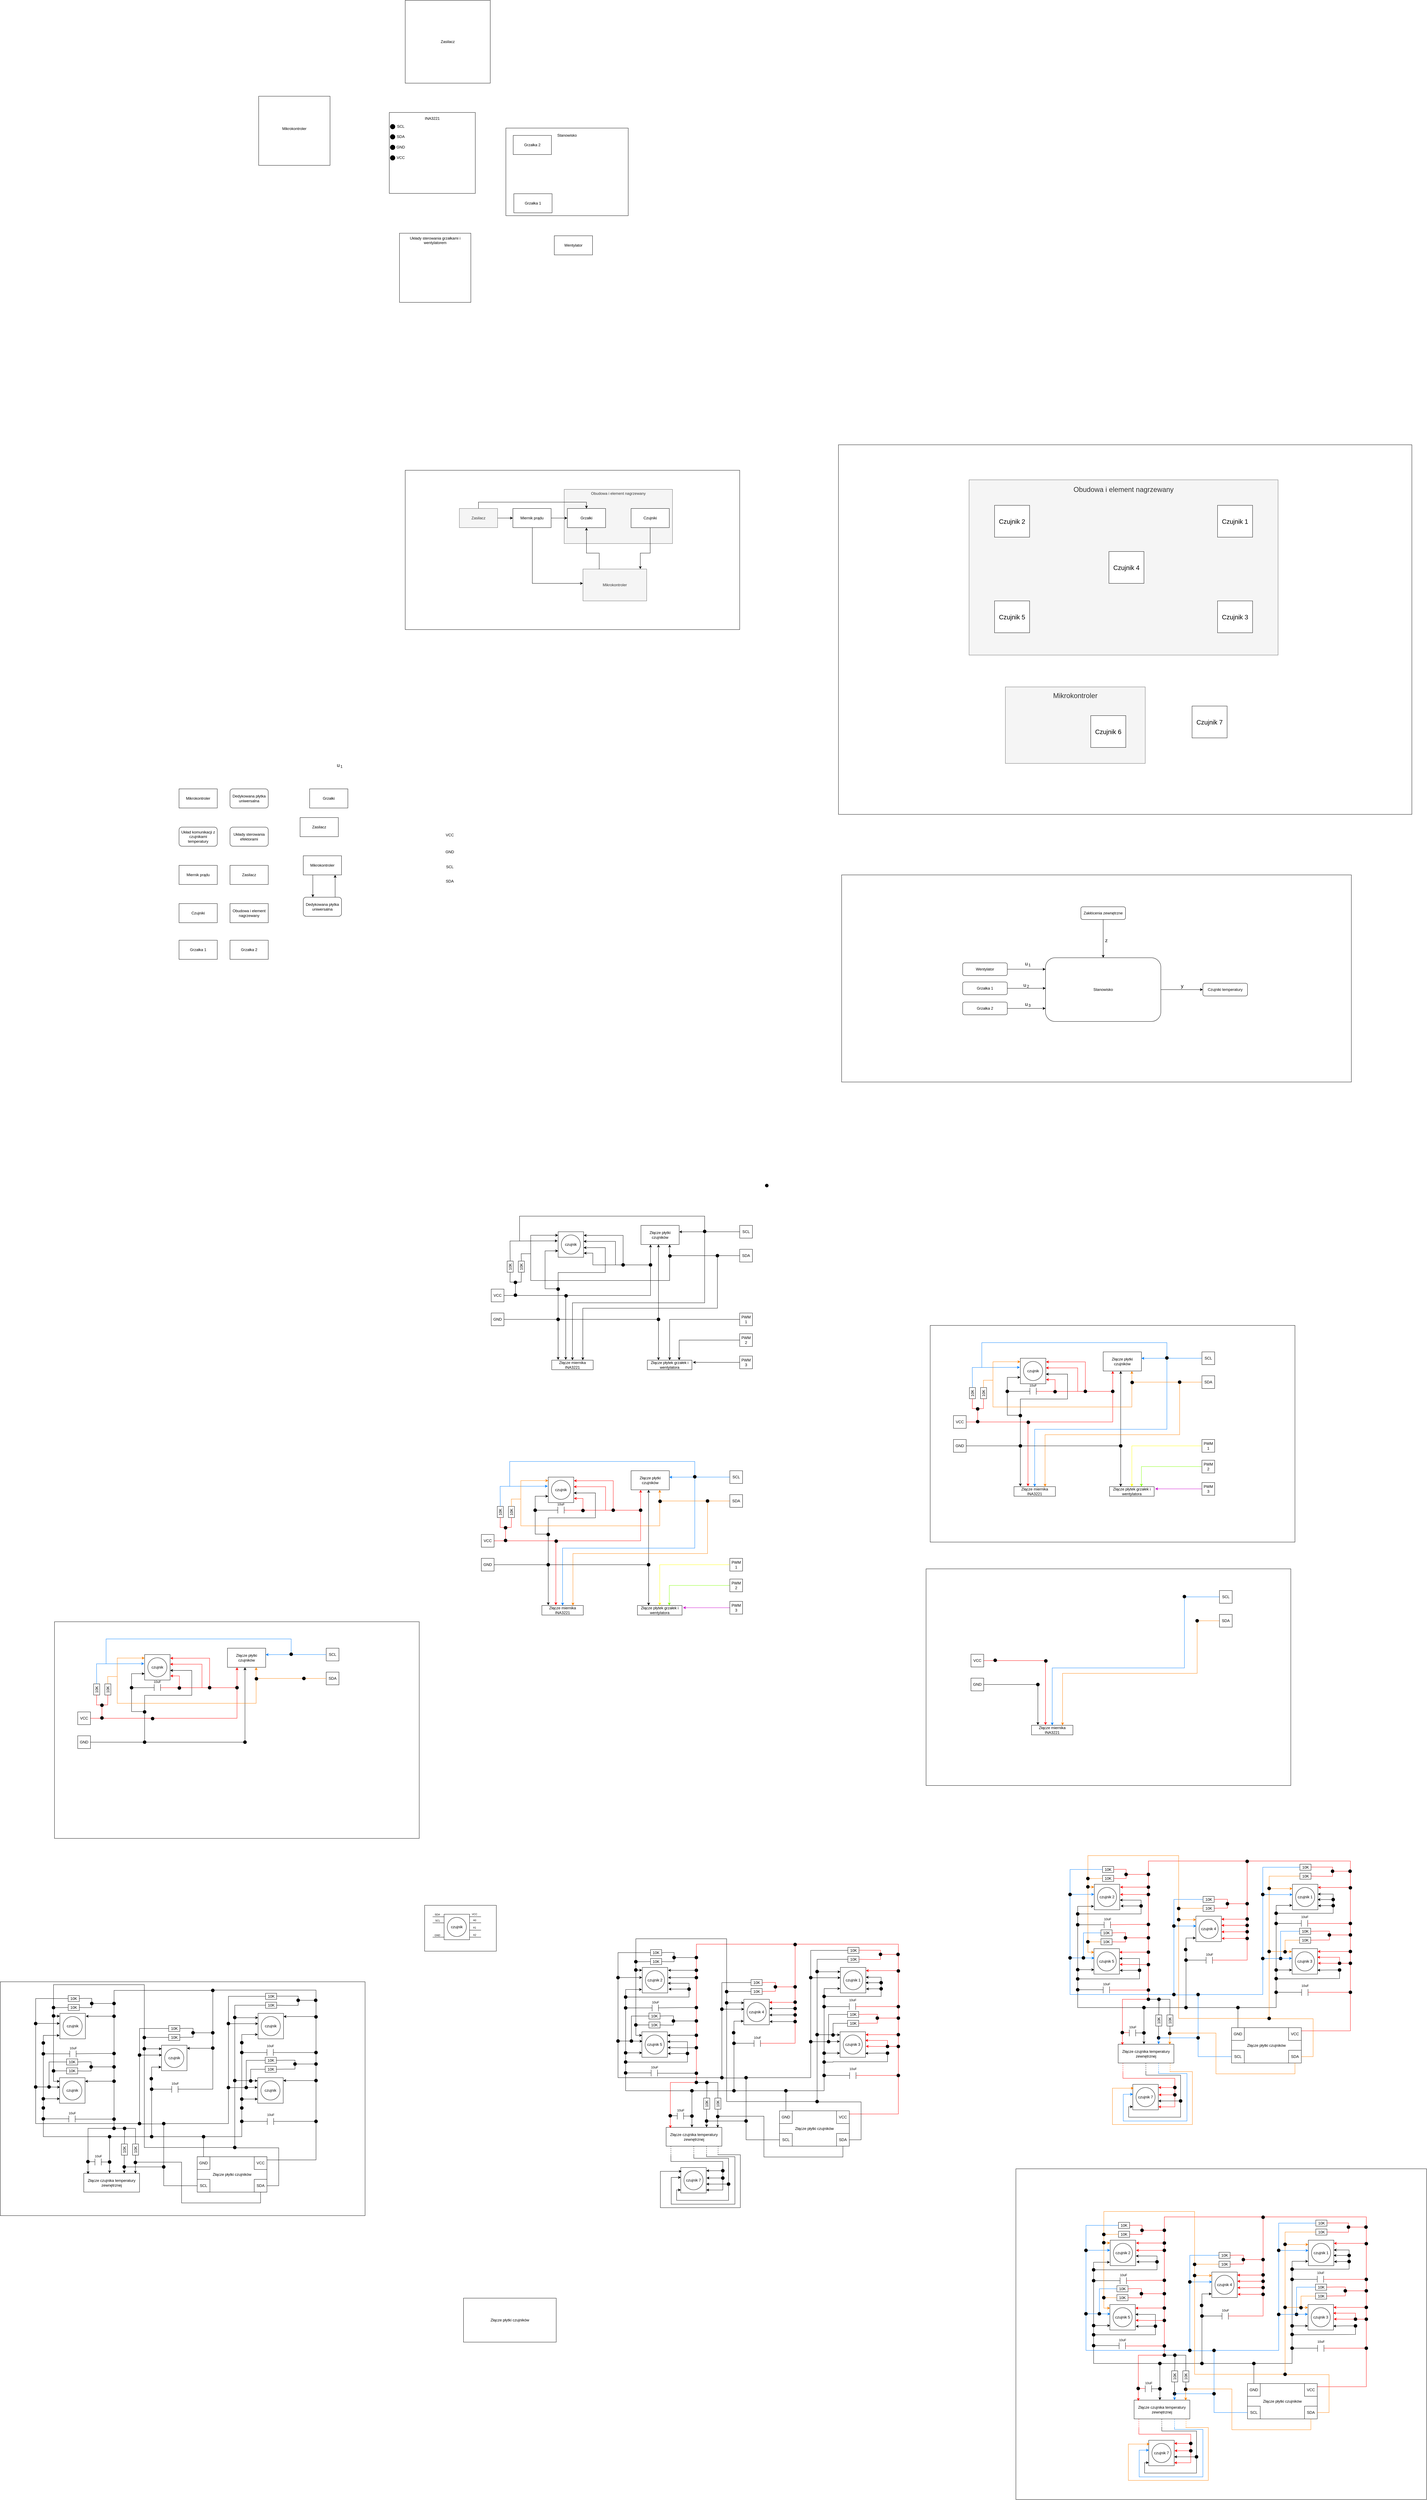 <mxfile version="24.5.2" type="github">
  <diagram name="Strona-1" id="TVoqLBGjjWDmQXNZdC6m">
    <mxGraphModel dx="2485" dy="4369" grid="1" gridSize="1" guides="1" tooltips="1" connect="1" arrows="1" fold="1" page="1" pageScale="1" pageWidth="827" pageHeight="1169" math="0" shadow="0">
      <root>
        <mxCell id="0" />
        <mxCell id="1" parent="0" />
        <mxCell id="pI_tL7xTXGs6y_h21nxf-487" value="&lt;div&gt;Stanowisko&lt;/div&gt;&lt;div&gt;&lt;br&gt;&lt;/div&gt;&lt;div&gt;&lt;br&gt;&lt;/div&gt;&lt;div&gt;&lt;br&gt;&lt;/div&gt;&lt;div&gt;&lt;br&gt;&lt;/div&gt;&lt;div&gt;&lt;br&gt;&lt;/div&gt;&lt;div&gt;&lt;br&gt;&lt;/div&gt;&lt;div&gt;&lt;br&gt;&lt;/div&gt;&lt;div&gt;&lt;br&gt;&lt;/div&gt;&lt;div&gt;&lt;br&gt;&lt;/div&gt;&lt;div&gt;&lt;br&gt;&lt;/div&gt;&lt;div&gt;&lt;br&gt;&lt;/div&gt;&lt;div&gt;&lt;br&gt;&lt;/div&gt;&lt;div&gt;&lt;br&gt;&lt;/div&gt;&lt;div&gt;&lt;br&gt;&lt;/div&gt;&lt;div&gt;&lt;br&gt;&lt;/div&gt;&lt;div&gt;&lt;br&gt;&lt;/div&gt;" style="rounded=0;whiteSpace=wrap;html=1;" vertex="1" parent="1">
          <mxGeometry x="1096" y="-1994" width="384" height="275" as="geometry" />
        </mxCell>
        <mxCell id="pC0jOW6HphveOgPJ1kEu-1" value="Mikrokontroler" style="rounded=0;whiteSpace=wrap;html=1;" parent="1" vertex="1">
          <mxGeometry x="70" y="80" width="120" height="60" as="geometry" />
        </mxCell>
        <mxCell id="pC0jOW6HphveOgPJ1kEu-2" value="Dedykowana płytka uniwersalna" style="rounded=1;whiteSpace=wrap;html=1;" parent="1" vertex="1">
          <mxGeometry x="230" y="80" width="120" height="60" as="geometry" />
        </mxCell>
        <mxCell id="pC0jOW6HphveOgPJ1kEu-3" value="Układ komunikacji z czujnikami temperatury" style="rounded=1;whiteSpace=wrap;html=1;" parent="1" vertex="1">
          <mxGeometry x="70" y="200" width="120" height="60" as="geometry" />
        </mxCell>
        <mxCell id="pC0jOW6HphveOgPJ1kEu-4" value="Układy sterowania efektorami" style="rounded=1;whiteSpace=wrap;html=1;" parent="1" vertex="1">
          <mxGeometry x="230" y="200" width="120" height="60" as="geometry" />
        </mxCell>
        <mxCell id="pC0jOW6HphveOgPJ1kEu-6" value="Miernik prądu" style="rounded=0;whiteSpace=wrap;html=1;" parent="1" vertex="1">
          <mxGeometry x="70" y="320" width="120" height="60" as="geometry" />
        </mxCell>
        <mxCell id="pC0jOW6HphveOgPJ1kEu-7" value="Zasilacz" style="rounded=0;whiteSpace=wrap;html=1;" parent="1" vertex="1">
          <mxGeometry x="230" y="320" width="120" height="60" as="geometry" />
        </mxCell>
        <mxCell id="pC0jOW6HphveOgPJ1kEu-8" value="Czujniki" style="rounded=0;whiteSpace=wrap;html=1;" parent="1" vertex="1">
          <mxGeometry x="70" y="440" width="120" height="60" as="geometry" />
        </mxCell>
        <mxCell id="pC0jOW6HphveOgPJ1kEu-9" value="Obudowa i element nagrzewany" style="rounded=0;whiteSpace=wrap;html=1;" parent="1" vertex="1">
          <mxGeometry x="230" y="440" width="120" height="60" as="geometry" />
        </mxCell>
        <mxCell id="pC0jOW6HphveOgPJ1kEu-10" value="Grzałka 1" style="rounded=0;whiteSpace=wrap;html=1;" parent="1" vertex="1">
          <mxGeometry x="70" y="555" width="120" height="60" as="geometry" />
        </mxCell>
        <mxCell id="pC0jOW6HphveOgPJ1kEu-11" value="Grzałka 2" style="rounded=0;whiteSpace=wrap;html=1;" parent="1" vertex="1">
          <mxGeometry x="230" y="555" width="120" height="60" as="geometry" />
        </mxCell>
        <mxCell id="pC0jOW6HphveOgPJ1kEu-13" value="Grzałki" style="rounded=0;whiteSpace=wrap;html=1;" parent="1" vertex="1">
          <mxGeometry x="480" y="80" width="120" height="60" as="geometry" />
        </mxCell>
        <mxCell id="pC0jOW6HphveOgPJ1kEu-18" style="edgeStyle=orthogonalEdgeStyle;rounded=0;orthogonalLoop=1;jettySize=auto;html=1;" parent="1" source="pC0jOW6HphveOgPJ1kEu-14" target="pC0jOW6HphveOgPJ1kEu-16" edge="1">
          <mxGeometry relative="1" as="geometry">
            <Array as="points">
              <mxPoint x="490" y="390" />
              <mxPoint x="490" y="390" />
            </Array>
          </mxGeometry>
        </mxCell>
        <mxCell id="pC0jOW6HphveOgPJ1kEu-14" value="Mikrokontroler" style="rounded=0;whiteSpace=wrap;html=1;" parent="1" vertex="1">
          <mxGeometry x="460" y="290" width="120" height="60" as="geometry" />
        </mxCell>
        <mxCell id="pC0jOW6HphveOgPJ1kEu-15" value="Zasilacz" style="rounded=0;whiteSpace=wrap;html=1;" parent="1" vertex="1">
          <mxGeometry x="450" y="170" width="120" height="60" as="geometry" />
        </mxCell>
        <mxCell id="pC0jOW6HphveOgPJ1kEu-16" value="Dedykowana płytka uniwersalna" style="rounded=1;whiteSpace=wrap;html=1;" parent="1" vertex="1">
          <mxGeometry x="460" y="420" width="120" height="60" as="geometry" />
        </mxCell>
        <mxCell id="pC0jOW6HphveOgPJ1kEu-17" style="edgeStyle=orthogonalEdgeStyle;rounded=0;orthogonalLoop=1;jettySize=auto;html=1;" parent="1" source="pC0jOW6HphveOgPJ1kEu-16" target="pC0jOW6HphveOgPJ1kEu-14" edge="1">
          <mxGeometry relative="1" as="geometry">
            <Array as="points">
              <mxPoint x="560" y="380" />
              <mxPoint x="560" y="380" />
            </Array>
          </mxGeometry>
        </mxCell>
        <mxCell id="pC0jOW6HphveOgPJ1kEu-35" value="" style="rounded=0;whiteSpace=wrap;html=1;" parent="1" vertex="1">
          <mxGeometry x="780" y="-920" width="1050" height="500" as="geometry" />
        </mxCell>
        <mxCell id="pC0jOW6HphveOgPJ1kEu-36" value="&lt;div&gt;Obudowa i element nagrzewany&lt;/div&gt;&lt;div&gt;&lt;br&gt;&lt;/div&gt;&lt;div&gt;&lt;br&gt;&lt;/div&gt;&lt;div&gt;&lt;br&gt;&lt;/div&gt;&lt;div&gt;&lt;br&gt;&lt;/div&gt;&lt;div&gt;&lt;br&gt;&lt;/div&gt;&lt;div&gt;&lt;br&gt;&lt;/div&gt;&lt;div&gt;&lt;br&gt;&lt;/div&gt;&lt;div&gt;&lt;br&gt;&lt;/div&gt;&lt;div&gt;&lt;br&gt;&lt;/div&gt;&lt;div&gt;&lt;br&gt;&lt;/div&gt;" style="rounded=0;whiteSpace=wrap;html=1;fillColor=#f5f5f5;fontColor=#333333;strokeColor=#666666;" parent="1" vertex="1">
          <mxGeometry x="1279" y="-860" width="340" height="170" as="geometry" />
        </mxCell>
        <mxCell id="pC0jOW6HphveOgPJ1kEu-37" value="Grzałki" style="rounded=0;whiteSpace=wrap;html=1;" parent="1" vertex="1">
          <mxGeometry x="1289" y="-800" width="120" height="60" as="geometry" />
        </mxCell>
        <mxCell id="pC0jOW6HphveOgPJ1kEu-38" style="edgeStyle=orthogonalEdgeStyle;rounded=0;orthogonalLoop=1;jettySize=auto;html=1;" parent="1" source="pC0jOW6HphveOgPJ1kEu-39" target="pC0jOW6HphveOgPJ1kEu-40" edge="1">
          <mxGeometry relative="1" as="geometry">
            <Array as="points">
              <mxPoint x="1549" y="-660" />
              <mxPoint x="1518" y="-660" />
            </Array>
          </mxGeometry>
        </mxCell>
        <mxCell id="pC0jOW6HphveOgPJ1kEu-39" value="Czujniki" style="rounded=0;whiteSpace=wrap;html=1;" parent="1" vertex="1">
          <mxGeometry x="1489" y="-800" width="120" height="60" as="geometry" />
        </mxCell>
        <mxCell id="pC0jOW6HphveOgPJ1kEu-40" value="Mikrokontroler" style="rounded=0;whiteSpace=wrap;html=1;fillColor=#f5f5f5;fontColor=#333333;strokeColor=#666666;" parent="1" vertex="1">
          <mxGeometry x="1338" y="-610" width="200" height="100" as="geometry" />
        </mxCell>
        <mxCell id="pC0jOW6HphveOgPJ1kEu-41" style="edgeStyle=orthogonalEdgeStyle;rounded=0;orthogonalLoop=1;jettySize=auto;html=1;exitX=0.25;exitY=0;exitDx=0;exitDy=0;" parent="1" source="pC0jOW6HphveOgPJ1kEu-40" edge="1">
          <mxGeometry relative="1" as="geometry">
            <mxPoint x="1389" y="-580" as="sourcePoint" />
            <mxPoint x="1349" y="-740" as="targetPoint" />
            <Array as="points">
              <mxPoint x="1389" y="-660" />
              <mxPoint x="1349" y="-660" />
            </Array>
          </mxGeometry>
        </mxCell>
        <mxCell id="pC0jOW6HphveOgPJ1kEu-42" style="edgeStyle=orthogonalEdgeStyle;rounded=0;orthogonalLoop=1;jettySize=auto;html=1;entryX=0;entryY=0.5;entryDx=0;entryDy=0;" parent="1" source="pC0jOW6HphveOgPJ1kEu-44" target="pC0jOW6HphveOgPJ1kEu-47" edge="1">
          <mxGeometry relative="1" as="geometry" />
        </mxCell>
        <mxCell id="pC0jOW6HphveOgPJ1kEu-43" style="edgeStyle=orthogonalEdgeStyle;rounded=0;orthogonalLoop=1;jettySize=auto;html=1;" parent="1" source="pC0jOW6HphveOgPJ1kEu-44" target="pC0jOW6HphveOgPJ1kEu-37" edge="1">
          <mxGeometry relative="1" as="geometry">
            <Array as="points">
              <mxPoint x="1010" y="-820" />
              <mxPoint x="1349" y="-820" />
            </Array>
          </mxGeometry>
        </mxCell>
        <mxCell id="pC0jOW6HphveOgPJ1kEu-44" value="Zasilacz" style="rounded=0;whiteSpace=wrap;html=1;fillColor=#f5f5f5;fontColor=#333333;strokeColor=#666666;" parent="1" vertex="1">
          <mxGeometry x="950" y="-800" width="120" height="60" as="geometry" />
        </mxCell>
        <mxCell id="pC0jOW6HphveOgPJ1kEu-45" style="edgeStyle=orthogonalEdgeStyle;rounded=0;orthogonalLoop=1;jettySize=auto;html=1;" parent="1" source="pC0jOW6HphveOgPJ1kEu-47" target="pC0jOW6HphveOgPJ1kEu-37" edge="1">
          <mxGeometry relative="1" as="geometry" />
        </mxCell>
        <mxCell id="pC0jOW6HphveOgPJ1kEu-46" style="edgeStyle=orthogonalEdgeStyle;rounded=0;orthogonalLoop=1;jettySize=auto;html=1;" parent="1" source="pC0jOW6HphveOgPJ1kEu-47" edge="1">
          <mxGeometry relative="1" as="geometry">
            <mxPoint x="1338" y="-565" as="targetPoint" />
            <Array as="points">
              <mxPoint x="1179" y="-565" />
            </Array>
          </mxGeometry>
        </mxCell>
        <mxCell id="pC0jOW6HphveOgPJ1kEu-47" value="Miernik prądu" style="rounded=0;whiteSpace=wrap;html=1;" parent="1" vertex="1">
          <mxGeometry x="1118" y="-800" width="120" height="60" as="geometry" />
        </mxCell>
        <mxCell id="pC0jOW6HphveOgPJ1kEu-59" value="" style="rounded=0;whiteSpace=wrap;html=1;" parent="1" vertex="1">
          <mxGeometry x="2140" y="-1000" width="1800" height="1160" as="geometry" />
        </mxCell>
        <mxCell id="pC0jOW6HphveOgPJ1kEu-60" value="&lt;div style=&quot;font-size: 22px;&quot;&gt;Obudowa i element nagrzewany&lt;/div&gt;&lt;div&gt;&lt;br&gt;&lt;/div&gt;&lt;div&gt;&lt;br&gt;&lt;/div&gt;&lt;div&gt;&lt;br&gt;&lt;/div&gt;&lt;div&gt;&lt;br&gt;&lt;/div&gt;&lt;div&gt;&lt;br&gt;&lt;/div&gt;&lt;div&gt;&lt;br&gt;&lt;/div&gt;&lt;div&gt;&lt;br&gt;&lt;/div&gt;&lt;div&gt;&lt;br&gt;&lt;/div&gt;&lt;div&gt;&lt;br&gt;&lt;/div&gt;&lt;div&gt;&lt;br&gt;&lt;/div&gt;&lt;div&gt;&lt;br&gt;&lt;/div&gt;&lt;div&gt;&lt;br&gt;&lt;/div&gt;&lt;div&gt;&lt;br&gt;&lt;/div&gt;&lt;div&gt;&lt;br&gt;&lt;/div&gt;&lt;div&gt;&lt;br&gt;&lt;/div&gt;&lt;div&gt;&lt;br&gt;&lt;/div&gt;&lt;div&gt;&lt;br&gt;&lt;/div&gt;&lt;div&gt;&lt;br&gt;&lt;/div&gt;&lt;div&gt;&lt;br&gt;&lt;/div&gt;&lt;div&gt;&lt;br&gt;&lt;/div&gt;&lt;div&gt;&lt;br&gt;&lt;/div&gt;&lt;div&gt;&lt;br&gt;&lt;/div&gt;&lt;div&gt;&lt;br&gt;&lt;/div&gt;&lt;div&gt;&lt;br&gt;&lt;/div&gt;&lt;div&gt;&lt;br&gt;&lt;/div&gt;&lt;div&gt;&lt;br&gt;&lt;/div&gt;&lt;div&gt;&lt;br&gt;&lt;/div&gt;&lt;div&gt;&lt;br&gt;&lt;/div&gt;&lt;div&gt;&lt;br&gt;&lt;/div&gt;&lt;div&gt;&lt;br&gt;&lt;/div&gt;&lt;div&gt;&lt;br&gt;&lt;/div&gt;&lt;div&gt;&lt;br&gt;&lt;/div&gt;&lt;div&gt;&lt;br&gt;&lt;/div&gt;&lt;div&gt;&lt;br&gt;&lt;/div&gt;" style="rounded=0;whiteSpace=wrap;html=1;fillColor=#f5f5f5;fontColor=#333333;strokeColor=#666666;" parent="1" vertex="1">
          <mxGeometry x="2550" y="-890" width="970" height="550" as="geometry" />
        </mxCell>
        <mxCell id="pC0jOW6HphveOgPJ1kEu-61" value="&lt;font style=&quot;font-size: 20px;&quot;&gt;Czujnik 1&lt;/font&gt;" style="rounded=0;whiteSpace=wrap;html=1;" parent="1" vertex="1">
          <mxGeometry x="3330" y="-810" width="110" height="100" as="geometry" />
        </mxCell>
        <mxCell id="pC0jOW6HphveOgPJ1kEu-62" value="&lt;font style=&quot;font-size: 20px;&quot;&gt;Czujnik 2&lt;/font&gt;" style="rounded=0;whiteSpace=wrap;html=1;" parent="1" vertex="1">
          <mxGeometry x="2630" y="-810" width="110" height="100" as="geometry" />
        </mxCell>
        <mxCell id="pC0jOW6HphveOgPJ1kEu-63" value="&lt;font style=&quot;font-size: 20px;&quot;&gt;Czujnik 3&lt;br&gt;&lt;/font&gt;" style="rounded=0;whiteSpace=wrap;html=1;" parent="1" vertex="1">
          <mxGeometry x="3330" y="-510" width="110" height="100" as="geometry" />
        </mxCell>
        <mxCell id="pC0jOW6HphveOgPJ1kEu-64" value="&lt;font style=&quot;font-size: 20px;&quot;&gt;Czujnik 4&lt;/font&gt;" style="rounded=0;whiteSpace=wrap;html=1;" parent="1" vertex="1">
          <mxGeometry x="2989" y="-665" width="110" height="100" as="geometry" />
        </mxCell>
        <mxCell id="pC0jOW6HphveOgPJ1kEu-65" value="&lt;font style=&quot;font-size: 20px;&quot;&gt;Czujnik 5&lt;/font&gt;" style="rounded=0;whiteSpace=wrap;html=1;" parent="1" vertex="1">
          <mxGeometry x="2630" y="-510" width="110" height="100" as="geometry" />
        </mxCell>
        <mxCell id="pC0jOW6HphveOgPJ1kEu-66" value="&lt;font style=&quot;font-size: 20px;&quot;&gt;Czujnik 7&lt;/font&gt;" style="rounded=0;whiteSpace=wrap;html=1;" parent="1" vertex="1">
          <mxGeometry x="3250" y="-180" width="110" height="100" as="geometry" />
        </mxCell>
        <mxCell id="pC0jOW6HphveOgPJ1kEu-67" value="&lt;div&gt;&lt;font style=&quot;font-size: 22px;&quot;&gt;Mikrokontroler&lt;br&gt;&lt;/font&gt;&lt;/div&gt;&lt;div&gt;&lt;font style=&quot;font-size: 22px;&quot;&gt;&lt;br&gt;&lt;/font&gt;&lt;/div&gt;&lt;div&gt;&lt;font style=&quot;font-size: 22px;&quot;&gt;&lt;br&gt;&lt;/font&gt;&lt;/div&gt;&lt;div&gt;&lt;font style=&quot;font-size: 22px;&quot;&gt;&lt;br&gt;&lt;/font&gt;&lt;/div&gt;&lt;div&gt;&lt;font style=&quot;font-size: 22px;&quot;&gt;&lt;br&gt;&lt;/font&gt;&lt;/div&gt;&lt;div&gt;&lt;font style=&quot;font-size: 22px;&quot;&gt;&lt;br&gt;&lt;/font&gt;&lt;/div&gt;&lt;div&gt;&lt;font style=&quot;font-size: 22px;&quot;&gt;&lt;br&gt;&lt;/font&gt;&lt;/div&gt;&lt;div&gt;&lt;font style=&quot;font-size: 22px;&quot;&gt;&lt;br&gt;&lt;/font&gt;&lt;/div&gt;" style="rounded=0;whiteSpace=wrap;html=1;fillColor=#f5f5f5;fontColor=#333333;strokeColor=#666666;" parent="1" vertex="1">
          <mxGeometry x="2664" y="-240" width="439" height="240" as="geometry" />
        </mxCell>
        <mxCell id="pC0jOW6HphveOgPJ1kEu-68" value="&lt;div&gt;&lt;font style=&quot;font-size: 20px;&quot;&gt;Czujnik 6&lt;/font&gt;&lt;/div&gt;" style="rounded=0;whiteSpace=wrap;html=1;" parent="1" vertex="1">
          <mxGeometry x="2932" y="-150" width="110" height="100" as="geometry" />
        </mxCell>
        <mxCell id="pHqsY_IIVxixsN0j4mrD-13" value="&lt;font style=&quot;font-size: 16px;&quot;&gt;u&lt;/font&gt;" style="text;html=1;align=center;verticalAlign=middle;whiteSpace=wrap;rounded=0;" parent="1" vertex="1">
          <mxGeometry x="540" y="-10" width="60" height="30" as="geometry" />
        </mxCell>
        <mxCell id="pHqsY_IIVxixsN0j4mrD-14" value="1" style="text;html=1;align=center;verticalAlign=middle;whiteSpace=wrap;rounded=0;" parent="1" vertex="1">
          <mxGeometry x="550" y="-5" width="60" height="30" as="geometry" />
        </mxCell>
        <mxCell id="pHqsY_IIVxixsN0j4mrD-23" value="" style="rounded=0;whiteSpace=wrap;html=1;" parent="1" vertex="1">
          <mxGeometry x="2150" y="350" width="1600" height="650" as="geometry" />
        </mxCell>
        <mxCell id="pHqsY_IIVxixsN0j4mrD-24" style="edgeStyle=orthogonalEdgeStyle;rounded=0;orthogonalLoop=1;jettySize=auto;html=1;entryX=0;entryY=0.5;entryDx=0;entryDy=0;" parent="1" source="pHqsY_IIVxixsN0j4mrD-25" target="pHqsY_IIVxixsN0j4mrD-34" edge="1">
          <mxGeometry relative="1" as="geometry" />
        </mxCell>
        <mxCell id="pHqsY_IIVxixsN0j4mrD-25" value="Stanowisko" style="rounded=1;whiteSpace=wrap;html=1;" parent="1" vertex="1">
          <mxGeometry x="2790" y="610" width="362" height="200" as="geometry" />
        </mxCell>
        <mxCell id="pHqsY_IIVxixsN0j4mrD-26" style="edgeStyle=orthogonalEdgeStyle;rounded=0;orthogonalLoop=1;jettySize=auto;html=1;entryX=0;entryY=0.25;entryDx=0;entryDy=0;" parent="1" source="pHqsY_IIVxixsN0j4mrD-27" edge="1">
          <mxGeometry relative="1" as="geometry">
            <mxPoint x="2790" y="646" as="targetPoint" />
          </mxGeometry>
        </mxCell>
        <mxCell id="pHqsY_IIVxixsN0j4mrD-27" value="Wentylator" style="rounded=1;whiteSpace=wrap;html=1;" parent="1" vertex="1">
          <mxGeometry x="2530" y="626" width="140" height="40" as="geometry" />
        </mxCell>
        <mxCell id="pHqsY_IIVxixsN0j4mrD-28" value="Grzałka 1" style="rounded=1;whiteSpace=wrap;html=1;" parent="1" vertex="1">
          <mxGeometry x="2530" y="686" width="140" height="40" as="geometry" />
        </mxCell>
        <mxCell id="pHqsY_IIVxixsN0j4mrD-29" style="edgeStyle=orthogonalEdgeStyle;rounded=0;orthogonalLoop=1;jettySize=auto;html=1;" parent="1" source="pHqsY_IIVxixsN0j4mrD-30" target="pHqsY_IIVxixsN0j4mrD-25" edge="1">
          <mxGeometry relative="1" as="geometry" />
        </mxCell>
        <mxCell id="pHqsY_IIVxixsN0j4mrD-30" value="Zakłócenia zewnętrzne" style="rounded=1;whiteSpace=wrap;html=1;" parent="1" vertex="1">
          <mxGeometry x="2901" y="450" width="140" height="40" as="geometry" />
        </mxCell>
        <mxCell id="pHqsY_IIVxixsN0j4mrD-31" style="edgeStyle=orthogonalEdgeStyle;rounded=0;orthogonalLoop=1;jettySize=auto;html=1;entryX=0.001;entryY=0.704;entryDx=0;entryDy=0;entryPerimeter=0;" parent="1" source="pHqsY_IIVxixsN0j4mrD-28" edge="1">
          <mxGeometry relative="1" as="geometry">
            <mxPoint x="2790.362" y="705.8" as="targetPoint" />
          </mxGeometry>
        </mxCell>
        <mxCell id="pHqsY_IIVxixsN0j4mrD-32" style="edgeStyle=orthogonalEdgeStyle;rounded=0;orthogonalLoop=1;jettySize=auto;html=1;entryX=0;entryY=0.75;entryDx=0;entryDy=0;" parent="1" source="pHqsY_IIVxixsN0j4mrD-33" edge="1">
          <mxGeometry relative="1" as="geometry">
            <mxPoint x="2790" y="769" as="targetPoint" />
          </mxGeometry>
        </mxCell>
        <mxCell id="pHqsY_IIVxixsN0j4mrD-33" value="&lt;div&gt;Grzałka 2&lt;/div&gt;" style="rounded=1;whiteSpace=wrap;html=1;" parent="1" vertex="1">
          <mxGeometry x="2530" y="749" width="140" height="40" as="geometry" />
        </mxCell>
        <mxCell id="pHqsY_IIVxixsN0j4mrD-34" value="Czujniki temperatury" style="rounded=1;whiteSpace=wrap;html=1;" parent="1" vertex="1">
          <mxGeometry x="3284" y="690" width="140" height="40" as="geometry" />
        </mxCell>
        <mxCell id="pHqsY_IIVxixsN0j4mrD-35" value="&lt;font style=&quot;font-size: 16px;&quot;&gt;z&lt;/font&gt;" style="text;html=1;align=center;verticalAlign=middle;whiteSpace=wrap;rounded=0;" parent="1" vertex="1">
          <mxGeometry x="2951" y="540" width="60" height="30" as="geometry" />
        </mxCell>
        <mxCell id="pHqsY_IIVxixsN0j4mrD-36" value="&lt;font style=&quot;font-size: 16px;&quot;&gt;u&lt;/font&gt;" style="text;html=1;align=center;verticalAlign=middle;whiteSpace=wrap;rounded=0;" parent="1" vertex="1">
          <mxGeometry x="2700" y="613" width="60" height="30" as="geometry" />
        </mxCell>
        <mxCell id="pHqsY_IIVxixsN0j4mrD-37" value="1" style="text;html=1;align=center;verticalAlign=middle;whiteSpace=wrap;rounded=0;" parent="1" vertex="1">
          <mxGeometry x="2710" y="618" width="60" height="30" as="geometry" />
        </mxCell>
        <mxCell id="pHqsY_IIVxixsN0j4mrD-38" value="&lt;font style=&quot;font-size: 16px;&quot;&gt;u&lt;/font&gt;" style="text;html=1;align=center;verticalAlign=middle;whiteSpace=wrap;rounded=0;" parent="1" vertex="1">
          <mxGeometry x="2695" y="680" width="60" height="30" as="geometry" />
        </mxCell>
        <mxCell id="pHqsY_IIVxixsN0j4mrD-39" value="2" style="text;html=1;align=center;verticalAlign=middle;whiteSpace=wrap;rounded=0;" parent="1" vertex="1">
          <mxGeometry x="2705" y="685" width="60" height="30" as="geometry" />
        </mxCell>
        <mxCell id="pHqsY_IIVxixsN0j4mrD-40" value="&lt;font style=&quot;font-size: 16px;&quot;&gt;u&lt;/font&gt;" style="text;html=1;align=center;verticalAlign=middle;whiteSpace=wrap;rounded=0;" parent="1" vertex="1">
          <mxGeometry x="2700" y="740" width="60" height="30" as="geometry" />
        </mxCell>
        <mxCell id="pHqsY_IIVxixsN0j4mrD-41" value="3" style="text;html=1;align=center;verticalAlign=middle;whiteSpace=wrap;rounded=0;" parent="1" vertex="1">
          <mxGeometry x="2710" y="745" width="60" height="30" as="geometry" />
        </mxCell>
        <mxCell id="pHqsY_IIVxixsN0j4mrD-42" value="&lt;font style=&quot;font-size: 16px;&quot;&gt;y&lt;/font&gt;" style="text;html=1;align=center;verticalAlign=middle;whiteSpace=wrap;rounded=0;" parent="1" vertex="1">
          <mxGeometry x="3189" y="683" width="60" height="30" as="geometry" />
        </mxCell>
        <mxCell id="pHqsY_IIVxixsN0j4mrD-44" value="SCL" style="text;html=1;align=center;verticalAlign=middle;whiteSpace=wrap;rounded=0;" parent="1" vertex="1">
          <mxGeometry x="890" y="310" width="60" height="30" as="geometry" />
        </mxCell>
        <mxCell id="pHqsY_IIVxixsN0j4mrD-45" value="SDA" style="text;html=1;align=center;verticalAlign=middle;whiteSpace=wrap;rounded=0;" parent="1" vertex="1">
          <mxGeometry x="890" y="355" width="60" height="30" as="geometry" />
        </mxCell>
        <mxCell id="pHqsY_IIVxixsN0j4mrD-46" value="VCC" style="text;html=1;align=center;verticalAlign=middle;whiteSpace=wrap;rounded=0;" parent="1" vertex="1">
          <mxGeometry x="890" y="210" width="60" height="30" as="geometry" />
        </mxCell>
        <mxCell id="pHqsY_IIVxixsN0j4mrD-47" value="GND" style="text;html=1;align=center;verticalAlign=middle;whiteSpace=wrap;rounded=0;" parent="1" vertex="1">
          <mxGeometry x="890" y="263" width="60" height="30" as="geometry" />
        </mxCell>
        <mxCell id="ftrx9jOI1mfJupE6N-4T-10" value="Złącze płytki czujników" style="rounded=0;whiteSpace=wrap;html=1;" parent="1" vertex="1">
          <mxGeometry x="1520" y="1450" width="120" height="60" as="geometry" />
        </mxCell>
        <mxCell id="ftrx9jOI1mfJupE6N-4T-11" value="" style="whiteSpace=wrap;html=1;aspect=fixed;" parent="1" vertex="1">
          <mxGeometry x="1260" y="1470" width="80" height="80" as="geometry" />
        </mxCell>
        <mxCell id="ftrx9jOI1mfJupE6N-4T-12" value="czujnik" style="ellipse;whiteSpace=wrap;html=1;aspect=fixed;" parent="1" vertex="1">
          <mxGeometry x="1270" y="1480" width="60" height="60" as="geometry" />
        </mxCell>
        <mxCell id="ftrx9jOI1mfJupE6N-4T-13" value="Złącze miernika INA3221" style="rounded=0;whiteSpace=wrap;html=1;" parent="1" vertex="1">
          <mxGeometry x="1240" y="1873" width="130" height="30" as="geometry" />
        </mxCell>
        <mxCell id="ftrx9jOI1mfJupE6N-4T-14" value="Złącze płytek grzałek i wentylatora" style="rounded=0;whiteSpace=wrap;html=1;" parent="1" vertex="1">
          <mxGeometry x="1540" y="1873" width="140" height="30" as="geometry" />
        </mxCell>
        <mxCell id="ftrx9jOI1mfJupE6N-4T-24" style="edgeStyle=orthogonalEdgeStyle;rounded=0;orthogonalLoop=1;jettySize=auto;html=1;entryX=0.338;entryY=-0.033;entryDx=0;entryDy=0;entryPerimeter=0;" parent="1" source="ftrx9jOI1mfJupE6N-4T-15" target="ftrx9jOI1mfJupE6N-4T-13" edge="1">
          <mxGeometry relative="1" as="geometry" />
        </mxCell>
        <mxCell id="ftrx9jOI1mfJupE6N-4T-40" style="edgeStyle=orthogonalEdgeStyle;rounded=0;orthogonalLoop=1;jettySize=auto;html=1;entryX=0.25;entryY=1;entryDx=0;entryDy=0;" parent="1" edge="1">
          <mxGeometry relative="1" as="geometry">
            <mxPoint x="1090" y="1670" as="sourcePoint" />
            <mxPoint x="1550" y="1510" as="targetPoint" />
            <Array as="points">
              <mxPoint x="1550" y="1670" />
            </Array>
          </mxGeometry>
        </mxCell>
        <mxCell id="ftrx9jOI1mfJupE6N-4T-15" value="VCC" style="whiteSpace=wrap;html=1;aspect=fixed;" parent="1" vertex="1">
          <mxGeometry x="1050" y="1650" width="40" height="40" as="geometry" />
        </mxCell>
        <mxCell id="ftrx9jOI1mfJupE6N-4T-23" style="edgeStyle=orthogonalEdgeStyle;rounded=0;orthogonalLoop=1;jettySize=auto;html=1;entryX=0.154;entryY=-0.033;entryDx=0;entryDy=0;entryPerimeter=0;" parent="1" source="ftrx9jOI1mfJupE6N-4T-16" target="ftrx9jOI1mfJupE6N-4T-13" edge="1">
          <mxGeometry relative="1" as="geometry">
            <Array as="points">
              <mxPoint x="1260" y="1745" />
            </Array>
          </mxGeometry>
        </mxCell>
        <mxCell id="ftrx9jOI1mfJupE6N-4T-38" style="edgeStyle=orthogonalEdgeStyle;rounded=0;orthogonalLoop=1;jettySize=auto;html=1;" parent="1" source="ftrx9jOI1mfJupE6N-4T-16" target="ftrx9jOI1mfJupE6N-4T-10" edge="1">
          <mxGeometry relative="1" as="geometry">
            <Array as="points">
              <mxPoint x="1575" y="1745" />
            </Array>
          </mxGeometry>
        </mxCell>
        <mxCell id="ftrx9jOI1mfJupE6N-4T-16" value="GND" style="whiteSpace=wrap;html=1;aspect=fixed;" parent="1" vertex="1">
          <mxGeometry x="1050" y="1725" width="40" height="40" as="geometry" />
        </mxCell>
        <mxCell id="ftrx9jOI1mfJupE6N-4T-25" style="edgeStyle=orthogonalEdgeStyle;rounded=0;orthogonalLoop=1;jettySize=auto;html=1;entryX=0.5;entryY=0;entryDx=0;entryDy=0;" parent="1" source="ftrx9jOI1mfJupE6N-4T-17" target="ftrx9jOI1mfJupE6N-4T-13" edge="1">
          <mxGeometry relative="1" as="geometry">
            <Array as="points">
              <mxPoint x="1720" y="1470" />
              <mxPoint x="1720" y="1693" />
              <mxPoint x="1305" y="1693" />
            </Array>
          </mxGeometry>
        </mxCell>
        <mxCell id="ftrx9jOI1mfJupE6N-4T-17" value="SCL" style="whiteSpace=wrap;html=1;aspect=fixed;" parent="1" vertex="1">
          <mxGeometry x="1830" y="1450" width="40" height="40" as="geometry" />
        </mxCell>
        <mxCell id="ftrx9jOI1mfJupE6N-4T-35" style="edgeStyle=orthogonalEdgeStyle;rounded=0;orthogonalLoop=1;jettySize=auto;html=1;entryX=0.75;entryY=0;entryDx=0;entryDy=0;" parent="1" source="ftrx9jOI1mfJupE6N-4T-18" target="ftrx9jOI1mfJupE6N-4T-13" edge="1">
          <mxGeometry relative="1" as="geometry">
            <Array as="points">
              <mxPoint x="1760" y="1545" />
              <mxPoint x="1760" y="1710" />
              <mxPoint x="1338" y="1710" />
            </Array>
          </mxGeometry>
        </mxCell>
        <mxCell id="ftrx9jOI1mfJupE6N-4T-36" style="edgeStyle=orthogonalEdgeStyle;rounded=0;orthogonalLoop=1;jettySize=auto;html=1;entryX=0.75;entryY=1;entryDx=0;entryDy=0;" parent="1" source="ftrx9jOI1mfJupE6N-4T-18" target="ftrx9jOI1mfJupE6N-4T-10" edge="1">
          <mxGeometry relative="1" as="geometry" />
        </mxCell>
        <mxCell id="ftrx9jOI1mfJupE6N-4T-18" value="SDA" style="whiteSpace=wrap;html=1;aspect=fixed;" parent="1" vertex="1">
          <mxGeometry x="1830" y="1525" width="40" height="40" as="geometry" />
        </mxCell>
        <mxCell id="ftrx9jOI1mfJupE6N-4T-19" value="PWM 1" style="whiteSpace=wrap;html=1;aspect=fixed;" parent="1" vertex="1">
          <mxGeometry x="1830" y="1725" width="40" height="40" as="geometry" />
        </mxCell>
        <mxCell id="ftrx9jOI1mfJupE6N-4T-33" style="edgeStyle=orthogonalEdgeStyle;rounded=0;orthogonalLoop=1;jettySize=auto;html=1;" parent="1" source="ftrx9jOI1mfJupE6N-4T-20" target="ftrx9jOI1mfJupE6N-4T-14" edge="1">
          <mxGeometry relative="1" as="geometry">
            <Array as="points">
              <mxPoint x="1640" y="1810" />
            </Array>
          </mxGeometry>
        </mxCell>
        <mxCell id="ftrx9jOI1mfJupE6N-4T-20" value="PWM 2" style="whiteSpace=wrap;html=1;aspect=fixed;" parent="1" vertex="1">
          <mxGeometry x="1830" y="1790" width="40" height="40" as="geometry" />
        </mxCell>
        <mxCell id="ftrx9jOI1mfJupE6N-4T-34" style="edgeStyle=orthogonalEdgeStyle;rounded=0;orthogonalLoop=1;jettySize=auto;html=1;entryX=1.022;entryY=0.231;entryDx=0;entryDy=0;entryPerimeter=0;" parent="1" source="ftrx9jOI1mfJupE6N-4T-21" target="ftrx9jOI1mfJupE6N-4T-14" edge="1">
          <mxGeometry relative="1" as="geometry" />
        </mxCell>
        <mxCell id="ftrx9jOI1mfJupE6N-4T-21" value="PWM 3" style="whiteSpace=wrap;html=1;aspect=fixed;" parent="1" vertex="1">
          <mxGeometry x="1830" y="1860" width="40" height="40" as="geometry" />
        </mxCell>
        <mxCell id="ftrx9jOI1mfJupE6N-4T-22" style="edgeStyle=orthogonalEdgeStyle;rounded=0;orthogonalLoop=1;jettySize=auto;html=1;entryX=0.25;entryY=0;entryDx=0;entryDy=0;" parent="1" source="ftrx9jOI1mfJupE6N-4T-16" target="ftrx9jOI1mfJupE6N-4T-14" edge="1">
          <mxGeometry relative="1" as="geometry" />
        </mxCell>
        <mxCell id="ftrx9jOI1mfJupE6N-4T-26" style="edgeStyle=orthogonalEdgeStyle;rounded=0;orthogonalLoop=1;jettySize=auto;html=1;entryX=1;entryY=0.337;entryDx=0;entryDy=0;entryPerimeter=0;" parent="1" source="ftrx9jOI1mfJupE6N-4T-17" target="ftrx9jOI1mfJupE6N-4T-10" edge="1">
          <mxGeometry relative="1" as="geometry">
            <Array as="points" />
          </mxGeometry>
        </mxCell>
        <mxCell id="ftrx9jOI1mfJupE6N-4T-27" value="" style="endArrow=classic;html=1;rounded=0;entryX=-0.018;entryY=0.357;entryDx=0;entryDy=0;entryPerimeter=0;" parent="1" target="ftrx9jOI1mfJupE6N-4T-11" edge="1">
          <mxGeometry width="50" height="50" relative="1" as="geometry">
            <mxPoint x="1720" y="1471" as="sourcePoint" />
            <mxPoint x="1248" y="1420" as="targetPoint" />
            <Array as="points">
              <mxPoint x="1720" y="1421" />
              <mxPoint x="1139" y="1421" />
              <mxPoint x="1139" y="1499" />
            </Array>
          </mxGeometry>
        </mxCell>
        <mxCell id="ftrx9jOI1mfJupE6N-4T-28" value="" style="ellipse;whiteSpace=wrap;html=1;aspect=fixed;fillColor=#000000;" parent="1" vertex="1">
          <mxGeometry x="1910" y="1320" width="10" height="10" as="geometry" />
        </mxCell>
        <mxCell id="ftrx9jOI1mfJupE6N-4T-29" value="" style="ellipse;whiteSpace=wrap;html=1;aspect=fixed;fillColor=#000000;" parent="1" vertex="1">
          <mxGeometry x="1715" y="1464" width="10" height="10" as="geometry" />
        </mxCell>
        <mxCell id="ftrx9jOI1mfJupE6N-4T-45" style="edgeStyle=orthogonalEdgeStyle;rounded=0;orthogonalLoop=1;jettySize=auto;html=1;entryX=0;entryY=0.75;entryDx=0;entryDy=0;" parent="1" edge="1">
          <mxGeometry relative="1" as="geometry">
            <mxPoint x="1260" y="1740" as="sourcePoint" />
            <mxPoint x="1260" y="1530" as="targetPoint" />
            <Array as="points">
              <mxPoint x="1260" y="1649" />
              <mxPoint x="1219" y="1649" />
              <mxPoint x="1219" y="1530" />
            </Array>
          </mxGeometry>
        </mxCell>
        <mxCell id="ftrx9jOI1mfJupE6N-4T-31" value="" style="ellipse;whiteSpace=wrap;html=1;aspect=fixed;fillColor=#000000;" parent="1" vertex="1">
          <mxGeometry x="1255" y="1740" width="10" height="10" as="geometry" />
        </mxCell>
        <mxCell id="ftrx9jOI1mfJupE6N-4T-32" style="edgeStyle=orthogonalEdgeStyle;rounded=0;orthogonalLoop=1;jettySize=auto;html=1;entryX=0.5;entryY=0;entryDx=0;entryDy=0;" parent="1" source="ftrx9jOI1mfJupE6N-4T-19" target="ftrx9jOI1mfJupE6N-4T-14" edge="1">
          <mxGeometry relative="1" as="geometry" />
        </mxCell>
        <mxCell id="ftrx9jOI1mfJupE6N-4T-37" value="" style="ellipse;whiteSpace=wrap;html=1;aspect=fixed;fillColor=#000000;" parent="1" vertex="1">
          <mxGeometry x="1755" y="1540" width="10" height="10" as="geometry" />
        </mxCell>
        <mxCell id="ftrx9jOI1mfJupE6N-4T-39" value="" style="ellipse;whiteSpace=wrap;html=1;aspect=fixed;fillColor=#000000;" parent="1" vertex="1">
          <mxGeometry x="1570" y="1740" width="10" height="10" as="geometry" />
        </mxCell>
        <mxCell id="ftrx9jOI1mfJupE6N-4T-48" style="edgeStyle=orthogonalEdgeStyle;rounded=0;orthogonalLoop=1;jettySize=auto;html=1;entryX=1;entryY=0.623;entryDx=0;entryDy=0;entryPerimeter=0;" parent="1" source="ftrx9jOI1mfJupE6N-4T-41" target="ftrx9jOI1mfJupE6N-4T-11" edge="1">
          <mxGeometry relative="1" as="geometry">
            <mxPoint x="1385" y="1540" as="targetPoint" />
            <Array as="points">
              <mxPoint x="1260" y="1598" />
              <mxPoint x="1408" y="1598" />
              <mxPoint x="1408" y="1520" />
            </Array>
          </mxGeometry>
        </mxCell>
        <mxCell id="ftrx9jOI1mfJupE6N-4T-41" value="" style="ellipse;whiteSpace=wrap;html=1;aspect=fixed;fillColor=#000000;" parent="1" vertex="1">
          <mxGeometry x="1255" y="1645" width="10" height="10" as="geometry" />
        </mxCell>
        <mxCell id="ftrx9jOI1mfJupE6N-4T-43" style="edgeStyle=orthogonalEdgeStyle;rounded=0;orthogonalLoop=1;jettySize=auto;html=1;entryX=0;entryY=0.138;entryDx=0;entryDy=0;entryPerimeter=0;" parent="1" source="ftrx9jOI1mfJupE6N-4T-18" target="ftrx9jOI1mfJupE6N-4T-11" edge="1">
          <mxGeometry relative="1" as="geometry">
            <Array as="points">
              <mxPoint x="1610" y="1545" />
              <mxPoint x="1610" y="1623" />
              <mxPoint x="1174" y="1623" />
              <mxPoint x="1174" y="1481" />
            </Array>
          </mxGeometry>
        </mxCell>
        <mxCell id="ftrx9jOI1mfJupE6N-4T-44" value="" style="ellipse;whiteSpace=wrap;html=1;aspect=fixed;fillColor=#000000;" parent="1" vertex="1">
          <mxGeometry x="1545" y="1569" width="10" height="10" as="geometry" />
        </mxCell>
        <mxCell id="ftrx9jOI1mfJupE6N-4T-46" value="" style="ellipse;whiteSpace=wrap;html=1;aspect=fixed;fillColor=#000000;" parent="1" vertex="1">
          <mxGeometry x="1280" y="1666" width="10" height="10" as="geometry" />
        </mxCell>
        <mxCell id="ftrx9jOI1mfJupE6N-4T-50" value="" style="ellipse;whiteSpace=wrap;html=1;aspect=fixed;fillColor=#000000;" parent="1" vertex="1">
          <mxGeometry x="1606" y="1541" width="10" height="10" as="geometry" />
        </mxCell>
        <mxCell id="ftrx9jOI1mfJupE6N-4T-52" style="edgeStyle=orthogonalEdgeStyle;rounded=0;orthogonalLoop=1;jettySize=auto;html=1;entryX=1.005;entryY=0.143;entryDx=0;entryDy=0;entryPerimeter=0;" parent="1" source="ftrx9jOI1mfJupE6N-4T-44" target="ftrx9jOI1mfJupE6N-4T-11" edge="1">
          <mxGeometry relative="1" as="geometry">
            <Array as="points">
              <mxPoint x="1464" y="1574" />
              <mxPoint x="1464" y="1481" />
            </Array>
          </mxGeometry>
        </mxCell>
        <mxCell id="ftrx9jOI1mfJupE6N-4T-53" value="10K" style="rounded=0;whiteSpace=wrap;html=1;rotation=-90;" parent="1" vertex="1">
          <mxGeometry x="1127" y="1570" width="35" height="19" as="geometry" />
        </mxCell>
        <mxCell id="ftrx9jOI1mfJupE6N-4T-54" value="10K" style="rounded=0;whiteSpace=wrap;html=1;rotation=-90;" parent="1" vertex="1">
          <mxGeometry x="1092" y="1570" width="35" height="19" as="geometry" />
        </mxCell>
        <mxCell id="ftrx9jOI1mfJupE6N-4T-56" value="" style="endArrow=none;html=1;rounded=0;exitX=1;exitY=0.5;exitDx=0;exitDy=0;" parent="1" source="ftrx9jOI1mfJupE6N-4T-54" edge="1">
          <mxGeometry width="50" height="50" relative="1" as="geometry">
            <mxPoint x="1203" y="1567" as="sourcePoint" />
            <mxPoint x="1139" y="1499" as="targetPoint" />
            <Array as="points">
              <mxPoint x="1109" y="1499" />
            </Array>
          </mxGeometry>
        </mxCell>
        <mxCell id="ftrx9jOI1mfJupE6N-4T-57" value="" style="endArrow=none;html=1;rounded=0;entryX=1;entryY=0.5;entryDx=0;entryDy=0;" parent="1" target="ftrx9jOI1mfJupE6N-4T-53" edge="1">
          <mxGeometry width="50" height="50" relative="1" as="geometry">
            <mxPoint x="1174" y="1539" as="sourcePoint" />
            <mxPoint x="1253" y="1517" as="targetPoint" />
            <Array as="points">
              <mxPoint x="1144" y="1539" />
            </Array>
          </mxGeometry>
        </mxCell>
        <mxCell id="ftrx9jOI1mfJupE6N-4T-58" value="" style="endArrow=none;html=1;rounded=0;entryX=0;entryY=0.5;entryDx=0;entryDy=0;exitX=0;exitY=0.5;exitDx=0;exitDy=0;" parent="1" source="ftrx9jOI1mfJupE6N-4T-53" target="ftrx9jOI1mfJupE6N-4T-54" edge="1">
          <mxGeometry width="50" height="50" relative="1" as="geometry">
            <mxPoint x="1206" y="1623" as="sourcePoint" />
            <mxPoint x="1256" y="1573" as="targetPoint" />
            <Array as="points">
              <mxPoint x="1144" y="1628" />
              <mxPoint x="1109" y="1628" />
            </Array>
          </mxGeometry>
        </mxCell>
        <mxCell id="ftrx9jOI1mfJupE6N-4T-59" value="" style="endArrow=none;html=1;rounded=0;" parent="1" edge="1">
          <mxGeometry width="50" height="50" relative="1" as="geometry">
            <mxPoint x="1126" y="1670" as="sourcePoint" />
            <mxPoint x="1126" y="1629" as="targetPoint" />
          </mxGeometry>
        </mxCell>
        <mxCell id="ftrx9jOI1mfJupE6N-4T-60" value="" style="ellipse;whiteSpace=wrap;html=1;aspect=fixed;fillColor=#000000;" parent="1" vertex="1">
          <mxGeometry x="1121" y="1664" width="10" height="10" as="geometry" />
        </mxCell>
        <mxCell id="ftrx9jOI1mfJupE6N-4T-61" value="" style="ellipse;whiteSpace=wrap;html=1;aspect=fixed;fillColor=#000000;" parent="1" vertex="1">
          <mxGeometry x="1121" y="1624" width="10" height="10" as="geometry" />
        </mxCell>
        <mxCell id="ftrx9jOI1mfJupE6N-4T-63" value="" style="ellipse;whiteSpace=wrap;html=1;aspect=fixed;fillColor=#000000;" parent="1" vertex="1">
          <mxGeometry x="1459" y="1569" width="10" height="10" as="geometry" />
        </mxCell>
        <mxCell id="ftrx9jOI1mfJupE6N-4T-64" style="edgeStyle=orthogonalEdgeStyle;rounded=0;orthogonalLoop=1;jettySize=auto;html=1;entryX=1;entryY=0.378;entryDx=0;entryDy=0;entryPerimeter=0;" parent="1" source="ftrx9jOI1mfJupE6N-4T-63" target="ftrx9jOI1mfJupE6N-4T-11" edge="1">
          <mxGeometry relative="1" as="geometry">
            <Array as="points">
              <mxPoint x="1440" y="1574" />
              <mxPoint x="1440" y="1500" />
            </Array>
          </mxGeometry>
        </mxCell>
        <mxCell id="ftrx9jOI1mfJupE6N-4T-65" style="edgeStyle=orthogonalEdgeStyle;rounded=0;orthogonalLoop=1;jettySize=auto;html=1;entryX=1.005;entryY=0.838;entryDx=0;entryDy=0;entryPerimeter=0;" parent="1" source="ftrx9jOI1mfJupE6N-4T-63" target="ftrx9jOI1mfJupE6N-4T-11" edge="1">
          <mxGeometry relative="1" as="geometry">
            <Array as="points">
              <mxPoint x="1369" y="1574" />
              <mxPoint x="1369" y="1537" />
            </Array>
          </mxGeometry>
        </mxCell>
        <mxCell id="ftrx9jOI1mfJupE6N-4T-66" value="Złącze płytki czujników" style="rounded=0;whiteSpace=wrap;html=1;" parent="1" vertex="1">
          <mxGeometry x="1489" y="2220" width="120" height="60" as="geometry" />
        </mxCell>
        <mxCell id="ftrx9jOI1mfJupE6N-4T-67" value="" style="whiteSpace=wrap;html=1;aspect=fixed;" parent="1" vertex="1">
          <mxGeometry x="1229" y="2240" width="80" height="80" as="geometry" />
        </mxCell>
        <mxCell id="ftrx9jOI1mfJupE6N-4T-68" value="czujnik" style="ellipse;whiteSpace=wrap;html=1;aspect=fixed;" parent="1" vertex="1">
          <mxGeometry x="1239" y="2250" width="60" height="60" as="geometry" />
        </mxCell>
        <mxCell id="ftrx9jOI1mfJupE6N-4T-69" value="Złącze miernika INA3221" style="rounded=0;whiteSpace=wrap;html=1;" parent="1" vertex="1">
          <mxGeometry x="1209" y="2643" width="130" height="30" as="geometry" />
        </mxCell>
        <mxCell id="ftrx9jOI1mfJupE6N-4T-70" value="Złącze płytek grzałek i wentylatora" style="rounded=0;whiteSpace=wrap;html=1;" parent="1" vertex="1">
          <mxGeometry x="1509" y="2643" width="140" height="30" as="geometry" />
        </mxCell>
        <mxCell id="ftrx9jOI1mfJupE6N-4T-71" style="edgeStyle=orthogonalEdgeStyle;rounded=0;orthogonalLoop=1;jettySize=auto;html=1;entryX=0.338;entryY=-0.033;entryDx=0;entryDy=0;entryPerimeter=0;strokeColor=#FF0000;" parent="1" source="ftrx9jOI1mfJupE6N-4T-73" target="ftrx9jOI1mfJupE6N-4T-69" edge="1">
          <mxGeometry relative="1" as="geometry" />
        </mxCell>
        <mxCell id="ftrx9jOI1mfJupE6N-4T-72" style="edgeStyle=orthogonalEdgeStyle;rounded=0;orthogonalLoop=1;jettySize=auto;html=1;entryX=0.25;entryY=1;entryDx=0;entryDy=0;strokeColor=#FF0000;" parent="1" edge="1">
          <mxGeometry relative="1" as="geometry">
            <mxPoint x="1059" y="2440" as="sourcePoint" />
            <mxPoint x="1519" y="2280" as="targetPoint" />
            <Array as="points">
              <mxPoint x="1519" y="2440" />
            </Array>
          </mxGeometry>
        </mxCell>
        <mxCell id="ftrx9jOI1mfJupE6N-4T-73" value="VCC" style="whiteSpace=wrap;html=1;aspect=fixed;" parent="1" vertex="1">
          <mxGeometry x="1019" y="2420" width="40" height="40" as="geometry" />
        </mxCell>
        <mxCell id="ftrx9jOI1mfJupE6N-4T-74" style="edgeStyle=orthogonalEdgeStyle;rounded=0;orthogonalLoop=1;jettySize=auto;html=1;entryX=0.154;entryY=-0.033;entryDx=0;entryDy=0;entryPerimeter=0;" parent="1" source="ftrx9jOI1mfJupE6N-4T-76" target="ftrx9jOI1mfJupE6N-4T-69" edge="1">
          <mxGeometry relative="1" as="geometry">
            <Array as="points">
              <mxPoint x="1229" y="2515" />
            </Array>
          </mxGeometry>
        </mxCell>
        <mxCell id="ftrx9jOI1mfJupE6N-4T-75" style="edgeStyle=orthogonalEdgeStyle;rounded=0;orthogonalLoop=1;jettySize=auto;html=1;" parent="1" source="ftrx9jOI1mfJupE6N-4T-76" target="ftrx9jOI1mfJupE6N-4T-66" edge="1">
          <mxGeometry relative="1" as="geometry">
            <Array as="points">
              <mxPoint x="1544" y="2515" />
            </Array>
          </mxGeometry>
        </mxCell>
        <mxCell id="ftrx9jOI1mfJupE6N-4T-76" value="GND" style="whiteSpace=wrap;html=1;aspect=fixed;" parent="1" vertex="1">
          <mxGeometry x="1019" y="2495" width="40" height="40" as="geometry" />
        </mxCell>
        <mxCell id="ftrx9jOI1mfJupE6N-4T-77" style="edgeStyle=orthogonalEdgeStyle;rounded=0;orthogonalLoop=1;jettySize=auto;html=1;entryX=0.5;entryY=0;entryDx=0;entryDy=0;strokeColor=#007FFF;" parent="1" source="ftrx9jOI1mfJupE6N-4T-78" target="ftrx9jOI1mfJupE6N-4T-69" edge="1">
          <mxGeometry relative="1" as="geometry">
            <Array as="points">
              <mxPoint x="1689" y="2240" />
              <mxPoint x="1689" y="2463" />
              <mxPoint x="1274" y="2463" />
            </Array>
          </mxGeometry>
        </mxCell>
        <mxCell id="ftrx9jOI1mfJupE6N-4T-78" value="SCL" style="whiteSpace=wrap;html=1;aspect=fixed;" parent="1" vertex="1">
          <mxGeometry x="1799" y="2220" width="40" height="40" as="geometry" />
        </mxCell>
        <mxCell id="ftrx9jOI1mfJupE6N-4T-79" style="edgeStyle=orthogonalEdgeStyle;rounded=0;orthogonalLoop=1;jettySize=auto;html=1;entryX=0.75;entryY=0;entryDx=0;entryDy=0;strokeColor=#FF8000;" parent="1" source="ftrx9jOI1mfJupE6N-4T-81" target="ftrx9jOI1mfJupE6N-4T-69" edge="1">
          <mxGeometry relative="1" as="geometry">
            <Array as="points">
              <mxPoint x="1729" y="2315" />
              <mxPoint x="1729" y="2480" />
              <mxPoint x="1307" y="2480" />
            </Array>
          </mxGeometry>
        </mxCell>
        <mxCell id="ftrx9jOI1mfJupE6N-4T-80" style="edgeStyle=orthogonalEdgeStyle;rounded=0;orthogonalLoop=1;jettySize=auto;html=1;entryX=0.75;entryY=1;entryDx=0;entryDy=0;strokeColor=#FF8000;" parent="1" source="ftrx9jOI1mfJupE6N-4T-81" target="ftrx9jOI1mfJupE6N-4T-66" edge="1">
          <mxGeometry relative="1" as="geometry" />
        </mxCell>
        <mxCell id="ftrx9jOI1mfJupE6N-4T-81" value="SDA" style="whiteSpace=wrap;html=1;aspect=fixed;" parent="1" vertex="1">
          <mxGeometry x="1799" y="2295" width="40" height="40" as="geometry" />
        </mxCell>
        <mxCell id="ftrx9jOI1mfJupE6N-4T-82" value="PWM 1" style="whiteSpace=wrap;html=1;aspect=fixed;" parent="1" vertex="1">
          <mxGeometry x="1799" y="2495" width="40" height="40" as="geometry" />
        </mxCell>
        <mxCell id="ftrx9jOI1mfJupE6N-4T-83" style="edgeStyle=orthogonalEdgeStyle;rounded=0;orthogonalLoop=1;jettySize=auto;html=1;strokeColor=#80FF00;" parent="1" source="ftrx9jOI1mfJupE6N-4T-84" target="ftrx9jOI1mfJupE6N-4T-70" edge="1">
          <mxGeometry relative="1" as="geometry">
            <Array as="points">
              <mxPoint x="1609" y="2580" />
            </Array>
          </mxGeometry>
        </mxCell>
        <mxCell id="ftrx9jOI1mfJupE6N-4T-84" value="PWM 2" style="whiteSpace=wrap;html=1;aspect=fixed;" parent="1" vertex="1">
          <mxGeometry x="1799" y="2560" width="40" height="40" as="geometry" />
        </mxCell>
        <mxCell id="ftrx9jOI1mfJupE6N-4T-85" style="edgeStyle=orthogonalEdgeStyle;rounded=0;orthogonalLoop=1;jettySize=auto;html=1;entryX=1.022;entryY=0.231;entryDx=0;entryDy=0;entryPerimeter=0;strokeColor=#CC00CC;" parent="1" source="ftrx9jOI1mfJupE6N-4T-86" target="ftrx9jOI1mfJupE6N-4T-70" edge="1">
          <mxGeometry relative="1" as="geometry" />
        </mxCell>
        <mxCell id="ftrx9jOI1mfJupE6N-4T-86" value="PWM 3" style="whiteSpace=wrap;html=1;aspect=fixed;" parent="1" vertex="1">
          <mxGeometry x="1799" y="2630" width="40" height="40" as="geometry" />
        </mxCell>
        <mxCell id="ftrx9jOI1mfJupE6N-4T-87" style="edgeStyle=orthogonalEdgeStyle;rounded=0;orthogonalLoop=1;jettySize=auto;html=1;entryX=0.25;entryY=0;entryDx=0;entryDy=0;" parent="1" source="ftrx9jOI1mfJupE6N-4T-76" target="ftrx9jOI1mfJupE6N-4T-70" edge="1">
          <mxGeometry relative="1" as="geometry" />
        </mxCell>
        <mxCell id="ftrx9jOI1mfJupE6N-4T-88" style="edgeStyle=orthogonalEdgeStyle;rounded=0;orthogonalLoop=1;jettySize=auto;html=1;entryX=1;entryY=0.337;entryDx=0;entryDy=0;entryPerimeter=0;strokeColor=#007FFF;" parent="1" source="ftrx9jOI1mfJupE6N-4T-78" target="ftrx9jOI1mfJupE6N-4T-66" edge="1">
          <mxGeometry relative="1" as="geometry">
            <Array as="points" />
          </mxGeometry>
        </mxCell>
        <mxCell id="ftrx9jOI1mfJupE6N-4T-89" value="" style="endArrow=classic;html=1;rounded=0;entryX=-0.018;entryY=0.357;entryDx=0;entryDy=0;entryPerimeter=0;strokeColor=#007FFF;" parent="1" target="ftrx9jOI1mfJupE6N-4T-67" edge="1">
          <mxGeometry width="50" height="50" relative="1" as="geometry">
            <mxPoint x="1689" y="2241" as="sourcePoint" />
            <mxPoint x="1217" y="2190" as="targetPoint" />
            <Array as="points">
              <mxPoint x="1689" y="2191" />
              <mxPoint x="1108" y="2191" />
              <mxPoint x="1108" y="2269" />
            </Array>
          </mxGeometry>
        </mxCell>
        <mxCell id="ftrx9jOI1mfJupE6N-4T-90" value="" style="ellipse;whiteSpace=wrap;html=1;aspect=fixed;fillColor=#000000;" parent="1" vertex="1">
          <mxGeometry x="1684" y="2234" width="10" height="10" as="geometry" />
        </mxCell>
        <mxCell id="ftrx9jOI1mfJupE6N-4T-91" style="edgeStyle=orthogonalEdgeStyle;rounded=0;orthogonalLoop=1;jettySize=auto;html=1;entryX=0;entryY=0.75;entryDx=0;entryDy=0;" parent="1" edge="1">
          <mxGeometry relative="1" as="geometry">
            <mxPoint x="1229" y="2510" as="sourcePoint" />
            <mxPoint x="1229" y="2300" as="targetPoint" />
            <Array as="points">
              <mxPoint x="1229" y="2419" />
              <mxPoint x="1188" y="2419" />
              <mxPoint x="1188" y="2300" />
            </Array>
          </mxGeometry>
        </mxCell>
        <mxCell id="ftrx9jOI1mfJupE6N-4T-92" value="" style="ellipse;whiteSpace=wrap;html=1;aspect=fixed;fillColor=#000000;" parent="1" vertex="1">
          <mxGeometry x="1224" y="2510" width="10" height="10" as="geometry" />
        </mxCell>
        <mxCell id="ftrx9jOI1mfJupE6N-4T-93" style="edgeStyle=orthogonalEdgeStyle;rounded=0;orthogonalLoop=1;jettySize=auto;html=1;entryX=0.5;entryY=0;entryDx=0;entryDy=0;strokeColor=#FFFF00;" parent="1" source="ftrx9jOI1mfJupE6N-4T-82" target="ftrx9jOI1mfJupE6N-4T-70" edge="1">
          <mxGeometry relative="1" as="geometry" />
        </mxCell>
        <mxCell id="ftrx9jOI1mfJupE6N-4T-95" value="" style="ellipse;whiteSpace=wrap;html=1;aspect=fixed;fillColor=#000000;" parent="1" vertex="1">
          <mxGeometry x="1539" y="2510" width="10" height="10" as="geometry" />
        </mxCell>
        <mxCell id="ftrx9jOI1mfJupE6N-4T-96" style="edgeStyle=orthogonalEdgeStyle;rounded=0;orthogonalLoop=1;jettySize=auto;html=1;entryX=1;entryY=0.623;entryDx=0;entryDy=0;entryPerimeter=0;" parent="1" source="ftrx9jOI1mfJupE6N-4T-97" target="ftrx9jOI1mfJupE6N-4T-67" edge="1">
          <mxGeometry relative="1" as="geometry">
            <mxPoint x="1354" y="2310" as="targetPoint" />
            <Array as="points">
              <mxPoint x="1229" y="2368" />
              <mxPoint x="1377" y="2368" />
              <mxPoint x="1377" y="2290" />
            </Array>
          </mxGeometry>
        </mxCell>
        <mxCell id="ftrx9jOI1mfJupE6N-4T-97" value="" style="ellipse;whiteSpace=wrap;html=1;aspect=fixed;fillColor=#000000;" parent="1" vertex="1">
          <mxGeometry x="1224" y="2415" width="10" height="10" as="geometry" />
        </mxCell>
        <mxCell id="ftrx9jOI1mfJupE6N-4T-98" style="edgeStyle=orthogonalEdgeStyle;rounded=0;orthogonalLoop=1;jettySize=auto;html=1;entryX=0;entryY=0.138;entryDx=0;entryDy=0;entryPerimeter=0;strokeColor=#FF8000;" parent="1" source="ftrx9jOI1mfJupE6N-4T-81" target="ftrx9jOI1mfJupE6N-4T-67" edge="1">
          <mxGeometry relative="1" as="geometry">
            <Array as="points">
              <mxPoint x="1579" y="2315" />
              <mxPoint x="1579" y="2393" />
              <mxPoint x="1143" y="2393" />
              <mxPoint x="1143" y="2251" />
            </Array>
          </mxGeometry>
        </mxCell>
        <mxCell id="ftrx9jOI1mfJupE6N-4T-99" value="" style="ellipse;whiteSpace=wrap;html=1;aspect=fixed;fillColor=#000000;" parent="1" vertex="1">
          <mxGeometry x="1514" y="2339" width="10" height="10" as="geometry" />
        </mxCell>
        <mxCell id="ftrx9jOI1mfJupE6N-4T-100" value="" style="ellipse;whiteSpace=wrap;html=1;aspect=fixed;fillColor=#000000;" parent="1" vertex="1">
          <mxGeometry x="1249" y="2436" width="10" height="10" as="geometry" />
        </mxCell>
        <mxCell id="ftrx9jOI1mfJupE6N-4T-101" value="" style="ellipse;whiteSpace=wrap;html=1;aspect=fixed;fillColor=#000000;" parent="1" vertex="1">
          <mxGeometry x="1575" y="2311" width="10" height="10" as="geometry" />
        </mxCell>
        <mxCell id="ftrx9jOI1mfJupE6N-4T-102" style="edgeStyle=orthogonalEdgeStyle;rounded=0;orthogonalLoop=1;jettySize=auto;html=1;entryX=1.005;entryY=0.143;entryDx=0;entryDy=0;entryPerimeter=0;strokeColor=#FF0000;" parent="1" source="ftrx9jOI1mfJupE6N-4T-99" target="ftrx9jOI1mfJupE6N-4T-67" edge="1">
          <mxGeometry relative="1" as="geometry">
            <Array as="points">
              <mxPoint x="1433" y="2344" />
              <mxPoint x="1433" y="2251" />
            </Array>
          </mxGeometry>
        </mxCell>
        <mxCell id="ftrx9jOI1mfJupE6N-4T-103" value="10K" style="rounded=0;whiteSpace=wrap;html=1;rotation=-90;" parent="1" vertex="1">
          <mxGeometry x="1096" y="2340" width="35" height="19" as="geometry" />
        </mxCell>
        <mxCell id="ftrx9jOI1mfJupE6N-4T-104" value="10K" style="rounded=0;whiteSpace=wrap;html=1;rotation=-90;" parent="1" vertex="1">
          <mxGeometry x="1061" y="2340" width="35" height="19" as="geometry" />
        </mxCell>
        <mxCell id="ftrx9jOI1mfJupE6N-4T-105" value="" style="endArrow=none;html=1;rounded=0;exitX=1;exitY=0.5;exitDx=0;exitDy=0;strokeColor=#007FFF;" parent="1" source="ftrx9jOI1mfJupE6N-4T-104" edge="1">
          <mxGeometry width="50" height="50" relative="1" as="geometry">
            <mxPoint x="1172" y="2337" as="sourcePoint" />
            <mxPoint x="1108" y="2269" as="targetPoint" />
            <Array as="points">
              <mxPoint x="1078" y="2269" />
            </Array>
          </mxGeometry>
        </mxCell>
        <mxCell id="ftrx9jOI1mfJupE6N-4T-106" value="" style="endArrow=none;html=1;rounded=0;entryX=1;entryY=0.5;entryDx=0;entryDy=0;strokeColor=#FF8000;" parent="1" target="ftrx9jOI1mfJupE6N-4T-103" edge="1">
          <mxGeometry width="50" height="50" relative="1" as="geometry">
            <mxPoint x="1143" y="2309" as="sourcePoint" />
            <mxPoint x="1222" y="2287" as="targetPoint" />
            <Array as="points">
              <mxPoint x="1113" y="2309" />
            </Array>
          </mxGeometry>
        </mxCell>
        <mxCell id="ftrx9jOI1mfJupE6N-4T-107" value="" style="endArrow=none;html=1;rounded=0;entryX=0;entryY=0.5;entryDx=0;entryDy=0;exitX=0;exitY=0.5;exitDx=0;exitDy=0;strokeColor=#FF0000;" parent="1" source="ftrx9jOI1mfJupE6N-4T-103" target="ftrx9jOI1mfJupE6N-4T-104" edge="1">
          <mxGeometry width="50" height="50" relative="1" as="geometry">
            <mxPoint x="1175" y="2393" as="sourcePoint" />
            <mxPoint x="1225" y="2343" as="targetPoint" />
            <Array as="points">
              <mxPoint x="1113" y="2398" />
              <mxPoint x="1078" y="2398" />
            </Array>
          </mxGeometry>
        </mxCell>
        <mxCell id="ftrx9jOI1mfJupE6N-4T-108" value="" style="endArrow=none;html=1;rounded=0;strokeColor=#FF0000;" parent="1" edge="1">
          <mxGeometry width="50" height="50" relative="1" as="geometry">
            <mxPoint x="1095" y="2440" as="sourcePoint" />
            <mxPoint x="1095" y="2399" as="targetPoint" />
          </mxGeometry>
        </mxCell>
        <mxCell id="ftrx9jOI1mfJupE6N-4T-109" value="" style="ellipse;whiteSpace=wrap;html=1;aspect=fixed;fillColor=#000000;" parent="1" vertex="1">
          <mxGeometry x="1090" y="2434" width="10" height="10" as="geometry" />
        </mxCell>
        <mxCell id="ftrx9jOI1mfJupE6N-4T-110" value="" style="ellipse;whiteSpace=wrap;html=1;aspect=fixed;fillColor=#000000;" parent="1" vertex="1">
          <mxGeometry x="1090" y="2394" width="10" height="10" as="geometry" />
        </mxCell>
        <mxCell id="ftrx9jOI1mfJupE6N-4T-216" style="edgeStyle=orthogonalEdgeStyle;rounded=0;orthogonalLoop=1;jettySize=auto;html=1;endArrow=none;endFill=0;strokeColor=#ff0000;" parent="1" edge="1">
          <mxGeometry relative="1" as="geometry">
            <mxPoint x="1279" y="2344" as="targetPoint" />
            <mxPoint x="1429.0" y="2344.0" as="sourcePoint" />
          </mxGeometry>
        </mxCell>
        <mxCell id="ftrx9jOI1mfJupE6N-4T-111" value="" style="ellipse;whiteSpace=wrap;html=1;aspect=fixed;fillColor=#000000;" parent="1" vertex="1">
          <mxGeometry x="1428" y="2339" width="10" height="10" as="geometry" />
        </mxCell>
        <mxCell id="ftrx9jOI1mfJupE6N-4T-112" style="edgeStyle=orthogonalEdgeStyle;rounded=0;orthogonalLoop=1;jettySize=auto;html=1;entryX=1;entryY=0.378;entryDx=0;entryDy=0;entryPerimeter=0;strokeColor=#FF0000;" parent="1" source="ftrx9jOI1mfJupE6N-4T-111" target="ftrx9jOI1mfJupE6N-4T-67" edge="1">
          <mxGeometry relative="1" as="geometry">
            <Array as="points">
              <mxPoint x="1409" y="2344" />
              <mxPoint x="1409" y="2270" />
            </Array>
          </mxGeometry>
        </mxCell>
        <mxCell id="ftrx9jOI1mfJupE6N-4T-113" style="edgeStyle=orthogonalEdgeStyle;rounded=0;orthogonalLoop=1;jettySize=auto;html=1;entryX=1.005;entryY=0.838;entryDx=0;entryDy=0;entryPerimeter=0;strokeColor=#FF0000;" parent="1" source="ftrx9jOI1mfJupE6N-4T-111" target="ftrx9jOI1mfJupE6N-4T-67" edge="1">
          <mxGeometry relative="1" as="geometry">
            <Array as="points">
              <mxPoint x="1338" y="2344" />
              <mxPoint x="1338" y="2307" />
            </Array>
          </mxGeometry>
        </mxCell>
        <mxCell id="ftrx9jOI1mfJupE6N-4T-114" value="" style="ellipse;whiteSpace=wrap;html=1;aspect=fixed;fillColor=#000000;" parent="1" vertex="1">
          <mxGeometry x="1724" y="2310" width="10" height="10" as="geometry" />
        </mxCell>
        <mxCell id="ftrx9jOI1mfJupE6N-4T-115" value="" style="rounded=0;whiteSpace=wrap;html=1;" parent="1" vertex="1">
          <mxGeometry x="2428" y="1764" width="1145" height="680" as="geometry" />
        </mxCell>
        <mxCell id="ftrx9jOI1mfJupE6N-4T-213" value="" style="endArrow=none;html=1;rounded=0;" parent="1" edge="1">
          <mxGeometry width="50" height="50" relative="1" as="geometry">
            <mxPoint x="1259" y="2354" as="sourcePoint" />
            <mxPoint x="1259" y="2333" as="targetPoint" />
          </mxGeometry>
        </mxCell>
        <mxCell id="ftrx9jOI1mfJupE6N-4T-214" value="" style="endArrow=none;html=1;rounded=0;" parent="1" edge="1">
          <mxGeometry width="50" height="50" relative="1" as="geometry">
            <mxPoint x="1279" y="2354" as="sourcePoint" />
            <mxPoint x="1279" y="2333" as="targetPoint" />
          </mxGeometry>
        </mxCell>
        <mxCell id="ftrx9jOI1mfJupE6N-4T-215" value="&lt;font style=&quot;font-size: 10px;&quot;&gt;10uF&lt;/font&gt;" style="text;html=1;align=center;verticalAlign=middle;whiteSpace=wrap;rounded=0;" parent="1" vertex="1">
          <mxGeometry x="1239" y="2310" width="60" height="30" as="geometry" />
        </mxCell>
        <mxCell id="ftrx9jOI1mfJupE6N-4T-217" value="" style="ellipse;whiteSpace=wrap;html=1;aspect=fixed;fillColor=#000000;" parent="1" vertex="1">
          <mxGeometry x="1333" y="2340" width="10" height="10" as="geometry" />
        </mxCell>
        <mxCell id="ftrx9jOI1mfJupE6N-4T-219" style="edgeStyle=orthogonalEdgeStyle;rounded=0;orthogonalLoop=1;jettySize=auto;html=1;endArrow=none;endFill=0;" parent="1" edge="1">
          <mxGeometry relative="1" as="geometry">
            <mxPoint x="1259" y="2343.732" as="targetPoint" />
            <mxPoint x="1192" y="2344" as="sourcePoint" />
            <Array as="points">
              <mxPoint x="1226" y="2343" />
            </Array>
          </mxGeometry>
        </mxCell>
        <mxCell id="ftrx9jOI1mfJupE6N-4T-218" value="" style="ellipse;whiteSpace=wrap;html=1;aspect=fixed;fillColor=#000000;" parent="1" vertex="1">
          <mxGeometry x="1183" y="2339" width="10" height="10" as="geometry" />
        </mxCell>
        <mxCell id="ftrx9jOI1mfJupE6N-4T-220" value="Złącze płytki czujników" style="rounded=0;whiteSpace=wrap;html=1;" parent="1" vertex="1">
          <mxGeometry x="2971" y="1847" width="120" height="60" as="geometry" />
        </mxCell>
        <mxCell id="ftrx9jOI1mfJupE6N-4T-221" value="" style="whiteSpace=wrap;html=1;aspect=fixed;" parent="1" vertex="1">
          <mxGeometry x="2711" y="1867" width="80" height="80" as="geometry" />
        </mxCell>
        <mxCell id="ftrx9jOI1mfJupE6N-4T-222" value="czujnik" style="ellipse;whiteSpace=wrap;html=1;aspect=fixed;" parent="1" vertex="1">
          <mxGeometry x="2721" y="1877" width="60" height="60" as="geometry" />
        </mxCell>
        <mxCell id="ftrx9jOI1mfJupE6N-4T-223" value="Złącze miernika INA3221" style="rounded=0;whiteSpace=wrap;html=1;" parent="1" vertex="1">
          <mxGeometry x="2691" y="2270" width="130" height="30" as="geometry" />
        </mxCell>
        <mxCell id="ftrx9jOI1mfJupE6N-4T-224" value="Złącze płytek grzałek i wentylatora" style="rounded=0;whiteSpace=wrap;html=1;" parent="1" vertex="1">
          <mxGeometry x="2991" y="2270" width="140" height="30" as="geometry" />
        </mxCell>
        <mxCell id="ftrx9jOI1mfJupE6N-4T-225" style="edgeStyle=orthogonalEdgeStyle;rounded=0;orthogonalLoop=1;jettySize=auto;html=1;entryX=0.338;entryY=-0.033;entryDx=0;entryDy=0;entryPerimeter=0;strokeColor=#FF0000;" parent="1" source="ftrx9jOI1mfJupE6N-4T-227" target="ftrx9jOI1mfJupE6N-4T-223" edge="1">
          <mxGeometry relative="1" as="geometry" />
        </mxCell>
        <mxCell id="ftrx9jOI1mfJupE6N-4T-226" style="edgeStyle=orthogonalEdgeStyle;rounded=0;orthogonalLoop=1;jettySize=auto;html=1;entryX=0.25;entryY=1;entryDx=0;entryDy=0;strokeColor=#FF0000;" parent="1" edge="1">
          <mxGeometry relative="1" as="geometry">
            <mxPoint x="2541" y="2067" as="sourcePoint" />
            <mxPoint x="3001" y="1907" as="targetPoint" />
            <Array as="points">
              <mxPoint x="3001" y="2067" />
            </Array>
          </mxGeometry>
        </mxCell>
        <mxCell id="ftrx9jOI1mfJupE6N-4T-227" value="VCC" style="whiteSpace=wrap;html=1;aspect=fixed;" parent="1" vertex="1">
          <mxGeometry x="2501" y="2047" width="40" height="40" as="geometry" />
        </mxCell>
        <mxCell id="ftrx9jOI1mfJupE6N-4T-228" style="edgeStyle=orthogonalEdgeStyle;rounded=0;orthogonalLoop=1;jettySize=auto;html=1;entryX=0.154;entryY=-0.033;entryDx=0;entryDy=0;entryPerimeter=0;" parent="1" source="ftrx9jOI1mfJupE6N-4T-230" target="ftrx9jOI1mfJupE6N-4T-223" edge="1">
          <mxGeometry relative="1" as="geometry">
            <Array as="points">
              <mxPoint x="2711" y="2142" />
            </Array>
          </mxGeometry>
        </mxCell>
        <mxCell id="ftrx9jOI1mfJupE6N-4T-229" style="edgeStyle=orthogonalEdgeStyle;rounded=0;orthogonalLoop=1;jettySize=auto;html=1;" parent="1" source="ftrx9jOI1mfJupE6N-4T-230" target="ftrx9jOI1mfJupE6N-4T-220" edge="1">
          <mxGeometry relative="1" as="geometry">
            <Array as="points">
              <mxPoint x="3026" y="2142" />
            </Array>
          </mxGeometry>
        </mxCell>
        <mxCell id="ftrx9jOI1mfJupE6N-4T-230" value="GND" style="whiteSpace=wrap;html=1;aspect=fixed;" parent="1" vertex="1">
          <mxGeometry x="2501" y="2122" width="40" height="40" as="geometry" />
        </mxCell>
        <mxCell id="ftrx9jOI1mfJupE6N-4T-231" style="edgeStyle=orthogonalEdgeStyle;rounded=0;orthogonalLoop=1;jettySize=auto;html=1;entryX=0.5;entryY=0;entryDx=0;entryDy=0;strokeColor=#007FFF;" parent="1" source="ftrx9jOI1mfJupE6N-4T-232" target="ftrx9jOI1mfJupE6N-4T-223" edge="1">
          <mxGeometry relative="1" as="geometry">
            <Array as="points">
              <mxPoint x="3171" y="1867" />
              <mxPoint x="3171" y="2090" />
              <mxPoint x="2756" y="2090" />
            </Array>
          </mxGeometry>
        </mxCell>
        <mxCell id="ftrx9jOI1mfJupE6N-4T-232" value="SCL" style="whiteSpace=wrap;html=1;aspect=fixed;" parent="1" vertex="1">
          <mxGeometry x="3281" y="1847" width="40" height="40" as="geometry" />
        </mxCell>
        <mxCell id="ftrx9jOI1mfJupE6N-4T-233" style="edgeStyle=orthogonalEdgeStyle;rounded=0;orthogonalLoop=1;jettySize=auto;html=1;entryX=0.75;entryY=0;entryDx=0;entryDy=0;strokeColor=#FF8000;" parent="1" source="ftrx9jOI1mfJupE6N-4T-235" target="ftrx9jOI1mfJupE6N-4T-223" edge="1">
          <mxGeometry relative="1" as="geometry">
            <Array as="points">
              <mxPoint x="3211" y="1942" />
              <mxPoint x="3211" y="2107" />
              <mxPoint x="2789" y="2107" />
            </Array>
          </mxGeometry>
        </mxCell>
        <mxCell id="ftrx9jOI1mfJupE6N-4T-234" style="edgeStyle=orthogonalEdgeStyle;rounded=0;orthogonalLoop=1;jettySize=auto;html=1;entryX=0.75;entryY=1;entryDx=0;entryDy=0;strokeColor=#FF8000;" parent="1" source="ftrx9jOI1mfJupE6N-4T-235" target="ftrx9jOI1mfJupE6N-4T-220" edge="1">
          <mxGeometry relative="1" as="geometry" />
        </mxCell>
        <mxCell id="ftrx9jOI1mfJupE6N-4T-235" value="SDA" style="whiteSpace=wrap;html=1;aspect=fixed;" parent="1" vertex="1">
          <mxGeometry x="3281" y="1922" width="40" height="40" as="geometry" />
        </mxCell>
        <mxCell id="ftrx9jOI1mfJupE6N-4T-236" value="PWM 1" style="whiteSpace=wrap;html=1;aspect=fixed;" parent="1" vertex="1">
          <mxGeometry x="3281" y="2122" width="40" height="40" as="geometry" />
        </mxCell>
        <mxCell id="ftrx9jOI1mfJupE6N-4T-237" style="edgeStyle=orthogonalEdgeStyle;rounded=0;orthogonalLoop=1;jettySize=auto;html=1;strokeColor=#80FF00;" parent="1" source="ftrx9jOI1mfJupE6N-4T-238" target="ftrx9jOI1mfJupE6N-4T-224" edge="1">
          <mxGeometry relative="1" as="geometry">
            <Array as="points">
              <mxPoint x="3091" y="2207" />
            </Array>
          </mxGeometry>
        </mxCell>
        <mxCell id="ftrx9jOI1mfJupE6N-4T-238" value="PWM 2" style="whiteSpace=wrap;html=1;aspect=fixed;" parent="1" vertex="1">
          <mxGeometry x="3281" y="2187" width="40" height="40" as="geometry" />
        </mxCell>
        <mxCell id="ftrx9jOI1mfJupE6N-4T-239" style="edgeStyle=orthogonalEdgeStyle;rounded=0;orthogonalLoop=1;jettySize=auto;html=1;entryX=1.022;entryY=0.231;entryDx=0;entryDy=0;entryPerimeter=0;strokeColor=#CC00CC;" parent="1" source="ftrx9jOI1mfJupE6N-4T-240" target="ftrx9jOI1mfJupE6N-4T-224" edge="1">
          <mxGeometry relative="1" as="geometry" />
        </mxCell>
        <mxCell id="ftrx9jOI1mfJupE6N-4T-240" value="PWM 3" style="whiteSpace=wrap;html=1;aspect=fixed;" parent="1" vertex="1">
          <mxGeometry x="3281" y="2257" width="40" height="40" as="geometry" />
        </mxCell>
        <mxCell id="ftrx9jOI1mfJupE6N-4T-241" style="edgeStyle=orthogonalEdgeStyle;rounded=0;orthogonalLoop=1;jettySize=auto;html=1;entryX=0.25;entryY=0;entryDx=0;entryDy=0;" parent="1" source="ftrx9jOI1mfJupE6N-4T-230" target="ftrx9jOI1mfJupE6N-4T-224" edge="1">
          <mxGeometry relative="1" as="geometry" />
        </mxCell>
        <mxCell id="ftrx9jOI1mfJupE6N-4T-242" style="edgeStyle=orthogonalEdgeStyle;rounded=0;orthogonalLoop=1;jettySize=auto;html=1;entryX=1;entryY=0.337;entryDx=0;entryDy=0;entryPerimeter=0;strokeColor=#007FFF;" parent="1" source="ftrx9jOI1mfJupE6N-4T-232" target="ftrx9jOI1mfJupE6N-4T-220" edge="1">
          <mxGeometry relative="1" as="geometry">
            <Array as="points" />
          </mxGeometry>
        </mxCell>
        <mxCell id="ftrx9jOI1mfJupE6N-4T-243" value="" style="endArrow=classic;html=1;rounded=0;entryX=-0.018;entryY=0.357;entryDx=0;entryDy=0;entryPerimeter=0;strokeColor=#007FFF;" parent="1" target="ftrx9jOI1mfJupE6N-4T-221" edge="1">
          <mxGeometry width="50" height="50" relative="1" as="geometry">
            <mxPoint x="3171" y="1868" as="sourcePoint" />
            <mxPoint x="2699" y="1817" as="targetPoint" />
            <Array as="points">
              <mxPoint x="3171" y="1818" />
              <mxPoint x="2590" y="1818" />
              <mxPoint x="2590" y="1896" />
            </Array>
          </mxGeometry>
        </mxCell>
        <mxCell id="ftrx9jOI1mfJupE6N-4T-244" value="" style="ellipse;whiteSpace=wrap;html=1;aspect=fixed;fillColor=#000000;" parent="1" vertex="1">
          <mxGeometry x="3166" y="1861" width="10" height="10" as="geometry" />
        </mxCell>
        <mxCell id="ftrx9jOI1mfJupE6N-4T-245" style="edgeStyle=orthogonalEdgeStyle;rounded=0;orthogonalLoop=1;jettySize=auto;html=1;entryX=0;entryY=0.75;entryDx=0;entryDy=0;" parent="1" edge="1">
          <mxGeometry relative="1" as="geometry">
            <mxPoint x="2711" y="2137" as="sourcePoint" />
            <mxPoint x="2711" y="1927" as="targetPoint" />
            <Array as="points">
              <mxPoint x="2711" y="2046" />
              <mxPoint x="2670" y="2046" />
              <mxPoint x="2670" y="1927" />
            </Array>
          </mxGeometry>
        </mxCell>
        <mxCell id="ftrx9jOI1mfJupE6N-4T-246" value="" style="ellipse;whiteSpace=wrap;html=1;aspect=fixed;fillColor=#000000;" parent="1" vertex="1">
          <mxGeometry x="2706" y="2137" width="10" height="10" as="geometry" />
        </mxCell>
        <mxCell id="ftrx9jOI1mfJupE6N-4T-247" style="edgeStyle=orthogonalEdgeStyle;rounded=0;orthogonalLoop=1;jettySize=auto;html=1;entryX=0.5;entryY=0;entryDx=0;entryDy=0;strokeColor=#FFFF00;" parent="1" source="ftrx9jOI1mfJupE6N-4T-236" target="ftrx9jOI1mfJupE6N-4T-224" edge="1">
          <mxGeometry relative="1" as="geometry" />
        </mxCell>
        <mxCell id="ftrx9jOI1mfJupE6N-4T-248" value="" style="ellipse;whiteSpace=wrap;html=1;aspect=fixed;fillColor=#000000;" parent="1" vertex="1">
          <mxGeometry x="3021" y="2137" width="10" height="10" as="geometry" />
        </mxCell>
        <mxCell id="ftrx9jOI1mfJupE6N-4T-249" style="edgeStyle=orthogonalEdgeStyle;rounded=0;orthogonalLoop=1;jettySize=auto;html=1;entryX=1;entryY=0.623;entryDx=0;entryDy=0;entryPerimeter=0;" parent="1" source="ftrx9jOI1mfJupE6N-4T-250" target="ftrx9jOI1mfJupE6N-4T-221" edge="1">
          <mxGeometry relative="1" as="geometry">
            <mxPoint x="2836" y="1937" as="targetPoint" />
            <Array as="points">
              <mxPoint x="2711" y="1995" />
              <mxPoint x="2859" y="1995" />
              <mxPoint x="2859" y="1917" />
            </Array>
          </mxGeometry>
        </mxCell>
        <mxCell id="ftrx9jOI1mfJupE6N-4T-250" value="" style="ellipse;whiteSpace=wrap;html=1;aspect=fixed;fillColor=#000000;" parent="1" vertex="1">
          <mxGeometry x="2706" y="2042" width="10" height="10" as="geometry" />
        </mxCell>
        <mxCell id="ftrx9jOI1mfJupE6N-4T-251" style="edgeStyle=orthogonalEdgeStyle;rounded=0;orthogonalLoop=1;jettySize=auto;html=1;entryX=0;entryY=0.138;entryDx=0;entryDy=0;entryPerimeter=0;strokeColor=#FF8000;" parent="1" source="ftrx9jOI1mfJupE6N-4T-235" target="ftrx9jOI1mfJupE6N-4T-221" edge="1">
          <mxGeometry relative="1" as="geometry">
            <Array as="points">
              <mxPoint x="3061" y="1942" />
              <mxPoint x="3061" y="2020" />
              <mxPoint x="2625" y="2020" />
              <mxPoint x="2625" y="1878" />
            </Array>
          </mxGeometry>
        </mxCell>
        <mxCell id="ftrx9jOI1mfJupE6N-4T-252" value="" style="ellipse;whiteSpace=wrap;html=1;aspect=fixed;fillColor=#000000;" parent="1" vertex="1">
          <mxGeometry x="2996" y="1966" width="10" height="10" as="geometry" />
        </mxCell>
        <mxCell id="ftrx9jOI1mfJupE6N-4T-253" value="" style="ellipse;whiteSpace=wrap;html=1;aspect=fixed;fillColor=#000000;" parent="1" vertex="1">
          <mxGeometry x="2731" y="2063" width="10" height="10" as="geometry" />
        </mxCell>
        <mxCell id="ftrx9jOI1mfJupE6N-4T-254" value="" style="ellipse;whiteSpace=wrap;html=1;aspect=fixed;fillColor=#000000;" parent="1" vertex="1">
          <mxGeometry x="3057" y="1938" width="10" height="10" as="geometry" />
        </mxCell>
        <mxCell id="ftrx9jOI1mfJupE6N-4T-255" style="edgeStyle=orthogonalEdgeStyle;rounded=0;orthogonalLoop=1;jettySize=auto;html=1;entryX=1.005;entryY=0.143;entryDx=0;entryDy=0;entryPerimeter=0;strokeColor=#FF0000;" parent="1" source="ftrx9jOI1mfJupE6N-4T-252" target="ftrx9jOI1mfJupE6N-4T-221" edge="1">
          <mxGeometry relative="1" as="geometry">
            <Array as="points">
              <mxPoint x="2915" y="1971" />
              <mxPoint x="2915" y="1878" />
            </Array>
          </mxGeometry>
        </mxCell>
        <mxCell id="ftrx9jOI1mfJupE6N-4T-256" value="10K" style="rounded=0;whiteSpace=wrap;html=1;rotation=-90;" parent="1" vertex="1">
          <mxGeometry x="2578" y="1967" width="35" height="19" as="geometry" />
        </mxCell>
        <mxCell id="ftrx9jOI1mfJupE6N-4T-257" value="10K" style="rounded=0;whiteSpace=wrap;html=1;rotation=-90;" parent="1" vertex="1">
          <mxGeometry x="2543" y="1967" width="35" height="19" as="geometry" />
        </mxCell>
        <mxCell id="ftrx9jOI1mfJupE6N-4T-258" value="" style="endArrow=none;html=1;rounded=0;exitX=1;exitY=0.5;exitDx=0;exitDy=0;strokeColor=#007FFF;" parent="1" source="ftrx9jOI1mfJupE6N-4T-257" edge="1">
          <mxGeometry width="50" height="50" relative="1" as="geometry">
            <mxPoint x="2654" y="1964" as="sourcePoint" />
            <mxPoint x="2590" y="1896" as="targetPoint" />
            <Array as="points">
              <mxPoint x="2560" y="1896" />
            </Array>
          </mxGeometry>
        </mxCell>
        <mxCell id="ftrx9jOI1mfJupE6N-4T-259" value="" style="endArrow=none;html=1;rounded=0;entryX=1;entryY=0.5;entryDx=0;entryDy=0;strokeColor=#FF8000;" parent="1" target="ftrx9jOI1mfJupE6N-4T-256" edge="1">
          <mxGeometry width="50" height="50" relative="1" as="geometry">
            <mxPoint x="2625" y="1936" as="sourcePoint" />
            <mxPoint x="2704" y="1914" as="targetPoint" />
            <Array as="points">
              <mxPoint x="2595" y="1936" />
            </Array>
          </mxGeometry>
        </mxCell>
        <mxCell id="ftrx9jOI1mfJupE6N-4T-260" value="" style="endArrow=none;html=1;rounded=0;entryX=0;entryY=0.5;entryDx=0;entryDy=0;exitX=0;exitY=0.5;exitDx=0;exitDy=0;strokeColor=#FF0000;" parent="1" source="ftrx9jOI1mfJupE6N-4T-256" target="ftrx9jOI1mfJupE6N-4T-257" edge="1">
          <mxGeometry width="50" height="50" relative="1" as="geometry">
            <mxPoint x="2657" y="2020" as="sourcePoint" />
            <mxPoint x="2707" y="1970" as="targetPoint" />
            <Array as="points">
              <mxPoint x="2595" y="2025" />
              <mxPoint x="2560" y="2025" />
            </Array>
          </mxGeometry>
        </mxCell>
        <mxCell id="ftrx9jOI1mfJupE6N-4T-261" value="" style="endArrow=none;html=1;rounded=0;strokeColor=#FF0000;" parent="1" edge="1">
          <mxGeometry width="50" height="50" relative="1" as="geometry">
            <mxPoint x="2577" y="2067" as="sourcePoint" />
            <mxPoint x="2577" y="2026" as="targetPoint" />
          </mxGeometry>
        </mxCell>
        <mxCell id="ftrx9jOI1mfJupE6N-4T-262" value="" style="ellipse;whiteSpace=wrap;html=1;aspect=fixed;fillColor=#000000;" parent="1" vertex="1">
          <mxGeometry x="2572" y="2061" width="10" height="10" as="geometry" />
        </mxCell>
        <mxCell id="ftrx9jOI1mfJupE6N-4T-263" value="" style="ellipse;whiteSpace=wrap;html=1;aspect=fixed;fillColor=#000000;" parent="1" vertex="1">
          <mxGeometry x="2572" y="2021" width="10" height="10" as="geometry" />
        </mxCell>
        <mxCell id="ftrx9jOI1mfJupE6N-4T-264" style="edgeStyle=orthogonalEdgeStyle;rounded=0;orthogonalLoop=1;jettySize=auto;html=1;endArrow=none;endFill=0;strokeColor=#ff0000;" parent="1" edge="1">
          <mxGeometry relative="1" as="geometry">
            <mxPoint x="2761" y="1971" as="targetPoint" />
            <mxPoint x="2911" y="1971.0" as="sourcePoint" />
          </mxGeometry>
        </mxCell>
        <mxCell id="ftrx9jOI1mfJupE6N-4T-265" value="" style="ellipse;whiteSpace=wrap;html=1;aspect=fixed;fillColor=#000000;" parent="1" vertex="1">
          <mxGeometry x="2910" y="1966" width="10" height="10" as="geometry" />
        </mxCell>
        <mxCell id="ftrx9jOI1mfJupE6N-4T-266" style="edgeStyle=orthogonalEdgeStyle;rounded=0;orthogonalLoop=1;jettySize=auto;html=1;entryX=1;entryY=0.378;entryDx=0;entryDy=0;entryPerimeter=0;strokeColor=#FF0000;" parent="1" source="ftrx9jOI1mfJupE6N-4T-265" target="ftrx9jOI1mfJupE6N-4T-221" edge="1">
          <mxGeometry relative="1" as="geometry">
            <Array as="points">
              <mxPoint x="2891" y="1971" />
              <mxPoint x="2891" y="1897" />
            </Array>
          </mxGeometry>
        </mxCell>
        <mxCell id="ftrx9jOI1mfJupE6N-4T-267" style="edgeStyle=orthogonalEdgeStyle;rounded=0;orthogonalLoop=1;jettySize=auto;html=1;entryX=1.005;entryY=0.838;entryDx=0;entryDy=0;entryPerimeter=0;strokeColor=#FF0000;" parent="1" source="ftrx9jOI1mfJupE6N-4T-265" target="ftrx9jOI1mfJupE6N-4T-221" edge="1">
          <mxGeometry relative="1" as="geometry">
            <Array as="points">
              <mxPoint x="2820" y="1971" />
              <mxPoint x="2820" y="1934" />
            </Array>
          </mxGeometry>
        </mxCell>
        <mxCell id="ftrx9jOI1mfJupE6N-4T-268" value="" style="ellipse;whiteSpace=wrap;html=1;aspect=fixed;fillColor=#000000;" parent="1" vertex="1">
          <mxGeometry x="3206" y="1937" width="10" height="10" as="geometry" />
        </mxCell>
        <mxCell id="ftrx9jOI1mfJupE6N-4T-269" value="" style="endArrow=none;html=1;rounded=0;" parent="1" edge="1">
          <mxGeometry width="50" height="50" relative="1" as="geometry">
            <mxPoint x="2741" y="1981" as="sourcePoint" />
            <mxPoint x="2741" y="1960" as="targetPoint" />
          </mxGeometry>
        </mxCell>
        <mxCell id="ftrx9jOI1mfJupE6N-4T-270" value="" style="endArrow=none;html=1;rounded=0;" parent="1" edge="1">
          <mxGeometry width="50" height="50" relative="1" as="geometry">
            <mxPoint x="2761" y="1981" as="sourcePoint" />
            <mxPoint x="2761" y="1960" as="targetPoint" />
          </mxGeometry>
        </mxCell>
        <mxCell id="ftrx9jOI1mfJupE6N-4T-271" value="&lt;font style=&quot;font-size: 10px;&quot;&gt;10uF&lt;/font&gt;" style="text;html=1;align=center;verticalAlign=middle;whiteSpace=wrap;rounded=0;" parent="1" vertex="1">
          <mxGeometry x="2721" y="1937" width="60" height="30" as="geometry" />
        </mxCell>
        <mxCell id="ftrx9jOI1mfJupE6N-4T-272" value="" style="ellipse;whiteSpace=wrap;html=1;aspect=fixed;fillColor=#000000;" parent="1" vertex="1">
          <mxGeometry x="2815" y="1967" width="10" height="10" as="geometry" />
        </mxCell>
        <mxCell id="ftrx9jOI1mfJupE6N-4T-273" style="edgeStyle=orthogonalEdgeStyle;rounded=0;orthogonalLoop=1;jettySize=auto;html=1;endArrow=none;endFill=0;" parent="1" edge="1">
          <mxGeometry relative="1" as="geometry">
            <mxPoint x="2741" y="1970.732" as="targetPoint" />
            <mxPoint x="2674" y="1971" as="sourcePoint" />
            <Array as="points">
              <mxPoint x="2708" y="1970" />
            </Array>
          </mxGeometry>
        </mxCell>
        <mxCell id="ftrx9jOI1mfJupE6N-4T-274" value="" style="ellipse;whiteSpace=wrap;html=1;aspect=fixed;fillColor=#000000;" parent="1" vertex="1">
          <mxGeometry x="2665" y="1966" width="10" height="10" as="geometry" />
        </mxCell>
        <mxCell id="ftrx9jOI1mfJupE6N-4T-275" value="" style="rounded=0;whiteSpace=wrap;html=1;" parent="1" vertex="1">
          <mxGeometry x="-321" y="2694" width="1145" height="680" as="geometry" />
        </mxCell>
        <mxCell id="ftrx9jOI1mfJupE6N-4T-276" value="Złącze płytki czujników" style="rounded=0;whiteSpace=wrap;html=1;" parent="1" vertex="1">
          <mxGeometry x="222" y="2777" width="120" height="60" as="geometry" />
        </mxCell>
        <mxCell id="ftrx9jOI1mfJupE6N-4T-277" value="" style="whiteSpace=wrap;html=1;aspect=fixed;" parent="1" vertex="1">
          <mxGeometry x="-38" y="2797" width="80" height="80" as="geometry" />
        </mxCell>
        <mxCell id="ftrx9jOI1mfJupE6N-4T-278" value="czujnik" style="ellipse;whiteSpace=wrap;html=1;aspect=fixed;" parent="1" vertex="1">
          <mxGeometry x="-28" y="2807" width="60" height="60" as="geometry" />
        </mxCell>
        <mxCell id="ftrx9jOI1mfJupE6N-4T-282" style="edgeStyle=orthogonalEdgeStyle;rounded=0;orthogonalLoop=1;jettySize=auto;html=1;entryX=0.25;entryY=1;entryDx=0;entryDy=0;strokeColor=#FF0000;" parent="1" edge="1">
          <mxGeometry relative="1" as="geometry">
            <mxPoint x="-208" y="2997" as="sourcePoint" />
            <mxPoint x="252" y="2837" as="targetPoint" />
            <Array as="points">
              <mxPoint x="252" y="2997" />
            </Array>
          </mxGeometry>
        </mxCell>
        <mxCell id="ftrx9jOI1mfJupE6N-4T-283" value="VCC" style="whiteSpace=wrap;html=1;aspect=fixed;" parent="1" vertex="1">
          <mxGeometry x="-248" y="2977" width="40" height="40" as="geometry" />
        </mxCell>
        <mxCell id="ftrx9jOI1mfJupE6N-4T-285" style="edgeStyle=orthogonalEdgeStyle;rounded=0;orthogonalLoop=1;jettySize=auto;html=1;" parent="1" source="ftrx9jOI1mfJupE6N-4T-286" target="ftrx9jOI1mfJupE6N-4T-276" edge="1">
          <mxGeometry relative="1" as="geometry">
            <Array as="points">
              <mxPoint x="277" y="3072" />
            </Array>
          </mxGeometry>
        </mxCell>
        <mxCell id="ftrx9jOI1mfJupE6N-4T-286" value="GND" style="whiteSpace=wrap;html=1;aspect=fixed;" parent="1" vertex="1">
          <mxGeometry x="-248" y="3052" width="40" height="40" as="geometry" />
        </mxCell>
        <mxCell id="ftrx9jOI1mfJupE6N-4T-288" value="SCL" style="whiteSpace=wrap;html=1;aspect=fixed;" parent="1" vertex="1">
          <mxGeometry x="532" y="2777" width="40" height="40" as="geometry" />
        </mxCell>
        <mxCell id="ftrx9jOI1mfJupE6N-4T-290" style="edgeStyle=orthogonalEdgeStyle;rounded=0;orthogonalLoop=1;jettySize=auto;html=1;entryX=0.75;entryY=1;entryDx=0;entryDy=0;strokeColor=#FF8000;" parent="1" source="ftrx9jOI1mfJupE6N-4T-291" target="ftrx9jOI1mfJupE6N-4T-276" edge="1">
          <mxGeometry relative="1" as="geometry" />
        </mxCell>
        <mxCell id="ftrx9jOI1mfJupE6N-4T-291" value="SDA" style="whiteSpace=wrap;html=1;aspect=fixed;" parent="1" vertex="1">
          <mxGeometry x="532" y="2852" width="40" height="40" as="geometry" />
        </mxCell>
        <mxCell id="ftrx9jOI1mfJupE6N-4T-298" style="edgeStyle=orthogonalEdgeStyle;rounded=0;orthogonalLoop=1;jettySize=auto;html=1;entryX=1;entryY=0.337;entryDx=0;entryDy=0;entryPerimeter=0;strokeColor=#007FFF;" parent="1" source="ftrx9jOI1mfJupE6N-4T-288" target="ftrx9jOI1mfJupE6N-4T-276" edge="1">
          <mxGeometry relative="1" as="geometry">
            <Array as="points" />
          </mxGeometry>
        </mxCell>
        <mxCell id="ftrx9jOI1mfJupE6N-4T-299" value="" style="endArrow=classic;html=1;rounded=0;entryX=-0.018;entryY=0.357;entryDx=0;entryDy=0;entryPerimeter=0;strokeColor=#007FFF;" parent="1" target="ftrx9jOI1mfJupE6N-4T-277" edge="1">
          <mxGeometry width="50" height="50" relative="1" as="geometry">
            <mxPoint x="422" y="2798" as="sourcePoint" />
            <mxPoint x="-50" y="2747" as="targetPoint" />
            <Array as="points">
              <mxPoint x="422" y="2748" />
              <mxPoint x="-159" y="2748" />
              <mxPoint x="-159" y="2826" />
            </Array>
          </mxGeometry>
        </mxCell>
        <mxCell id="ftrx9jOI1mfJupE6N-4T-300" value="" style="ellipse;whiteSpace=wrap;html=1;aspect=fixed;fillColor=#000000;" parent="1" vertex="1">
          <mxGeometry x="417" y="2791" width="10" height="10" as="geometry" />
        </mxCell>
        <mxCell id="ftrx9jOI1mfJupE6N-4T-301" style="edgeStyle=orthogonalEdgeStyle;rounded=0;orthogonalLoop=1;jettySize=auto;html=1;entryX=0;entryY=0.75;entryDx=0;entryDy=0;" parent="1" edge="1">
          <mxGeometry relative="1" as="geometry">
            <mxPoint x="-38" y="3067" as="sourcePoint" />
            <mxPoint x="-38" y="2857" as="targetPoint" />
            <Array as="points">
              <mxPoint x="-38" y="2976" />
              <mxPoint x="-79" y="2976" />
              <mxPoint x="-79" y="2857" />
            </Array>
          </mxGeometry>
        </mxCell>
        <mxCell id="ftrx9jOI1mfJupE6N-4T-302" value="" style="ellipse;whiteSpace=wrap;html=1;aspect=fixed;fillColor=#000000;" parent="1" vertex="1">
          <mxGeometry x="-43" y="3067" width="10" height="10" as="geometry" />
        </mxCell>
        <mxCell id="ftrx9jOI1mfJupE6N-4T-304" value="" style="ellipse;whiteSpace=wrap;html=1;aspect=fixed;fillColor=#000000;" parent="1" vertex="1">
          <mxGeometry x="272" y="3067" width="10" height="10" as="geometry" />
        </mxCell>
        <mxCell id="ftrx9jOI1mfJupE6N-4T-305" style="edgeStyle=orthogonalEdgeStyle;rounded=0;orthogonalLoop=1;jettySize=auto;html=1;entryX=1;entryY=0.623;entryDx=0;entryDy=0;entryPerimeter=0;" parent="1" source="ftrx9jOI1mfJupE6N-4T-306" target="ftrx9jOI1mfJupE6N-4T-277" edge="1">
          <mxGeometry relative="1" as="geometry">
            <mxPoint x="87" y="2867" as="targetPoint" />
            <Array as="points">
              <mxPoint x="-38" y="2925" />
              <mxPoint x="110" y="2925" />
              <mxPoint x="110" y="2847" />
            </Array>
          </mxGeometry>
        </mxCell>
        <mxCell id="ftrx9jOI1mfJupE6N-4T-306" value="" style="ellipse;whiteSpace=wrap;html=1;aspect=fixed;fillColor=#000000;" parent="1" vertex="1">
          <mxGeometry x="-43" y="2972" width="10" height="10" as="geometry" />
        </mxCell>
        <mxCell id="ftrx9jOI1mfJupE6N-4T-307" style="edgeStyle=orthogonalEdgeStyle;rounded=0;orthogonalLoop=1;jettySize=auto;html=1;entryX=0;entryY=0.138;entryDx=0;entryDy=0;entryPerimeter=0;strokeColor=#FF8000;" parent="1" source="ftrx9jOI1mfJupE6N-4T-291" target="ftrx9jOI1mfJupE6N-4T-277" edge="1">
          <mxGeometry relative="1" as="geometry">
            <Array as="points">
              <mxPoint x="312" y="2872" />
              <mxPoint x="312" y="2950" />
              <mxPoint x="-124" y="2950" />
              <mxPoint x="-124" y="2808" />
            </Array>
          </mxGeometry>
        </mxCell>
        <mxCell id="ftrx9jOI1mfJupE6N-4T-308" value="" style="ellipse;whiteSpace=wrap;html=1;aspect=fixed;fillColor=#000000;" parent="1" vertex="1">
          <mxGeometry x="247" y="2896" width="10" height="10" as="geometry" />
        </mxCell>
        <mxCell id="ftrx9jOI1mfJupE6N-4T-309" value="" style="ellipse;whiteSpace=wrap;html=1;aspect=fixed;fillColor=#000000;" parent="1" vertex="1">
          <mxGeometry x="-18" y="2993" width="10" height="10" as="geometry" />
        </mxCell>
        <mxCell id="ftrx9jOI1mfJupE6N-4T-310" value="" style="ellipse;whiteSpace=wrap;html=1;aspect=fixed;fillColor=#000000;" parent="1" vertex="1">
          <mxGeometry x="308" y="2868" width="10" height="10" as="geometry" />
        </mxCell>
        <mxCell id="ftrx9jOI1mfJupE6N-4T-311" style="edgeStyle=orthogonalEdgeStyle;rounded=0;orthogonalLoop=1;jettySize=auto;html=1;entryX=1.005;entryY=0.143;entryDx=0;entryDy=0;entryPerimeter=0;strokeColor=#FF0000;" parent="1" source="ftrx9jOI1mfJupE6N-4T-308" target="ftrx9jOI1mfJupE6N-4T-277" edge="1">
          <mxGeometry relative="1" as="geometry">
            <Array as="points">
              <mxPoint x="166" y="2901" />
              <mxPoint x="166" y="2808" />
            </Array>
          </mxGeometry>
        </mxCell>
        <mxCell id="ftrx9jOI1mfJupE6N-4T-312" value="10K" style="rounded=0;whiteSpace=wrap;html=1;rotation=-90;" parent="1" vertex="1">
          <mxGeometry x="-171" y="2897" width="35" height="19" as="geometry" />
        </mxCell>
        <mxCell id="ftrx9jOI1mfJupE6N-4T-313" value="10K" style="rounded=0;whiteSpace=wrap;html=1;rotation=-90;" parent="1" vertex="1">
          <mxGeometry x="-206" y="2897" width="35" height="19" as="geometry" />
        </mxCell>
        <mxCell id="ftrx9jOI1mfJupE6N-4T-314" value="" style="endArrow=none;html=1;rounded=0;exitX=1;exitY=0.5;exitDx=0;exitDy=0;strokeColor=#007FFF;" parent="1" source="ftrx9jOI1mfJupE6N-4T-313" edge="1">
          <mxGeometry width="50" height="50" relative="1" as="geometry">
            <mxPoint x="-95" y="2894" as="sourcePoint" />
            <mxPoint x="-159" y="2826" as="targetPoint" />
            <Array as="points">
              <mxPoint x="-189" y="2826" />
            </Array>
          </mxGeometry>
        </mxCell>
        <mxCell id="ftrx9jOI1mfJupE6N-4T-315" value="" style="endArrow=none;html=1;rounded=0;entryX=1;entryY=0.5;entryDx=0;entryDy=0;strokeColor=#FF8000;" parent="1" target="ftrx9jOI1mfJupE6N-4T-312" edge="1">
          <mxGeometry width="50" height="50" relative="1" as="geometry">
            <mxPoint x="-124" y="2866" as="sourcePoint" />
            <mxPoint x="-45" y="2844" as="targetPoint" />
            <Array as="points">
              <mxPoint x="-154" y="2866" />
            </Array>
          </mxGeometry>
        </mxCell>
        <mxCell id="ftrx9jOI1mfJupE6N-4T-316" value="" style="endArrow=none;html=1;rounded=0;entryX=0;entryY=0.5;entryDx=0;entryDy=0;exitX=0;exitY=0.5;exitDx=0;exitDy=0;strokeColor=#FF0000;" parent="1" source="ftrx9jOI1mfJupE6N-4T-312" target="ftrx9jOI1mfJupE6N-4T-313" edge="1">
          <mxGeometry width="50" height="50" relative="1" as="geometry">
            <mxPoint x="-92" y="2950" as="sourcePoint" />
            <mxPoint x="-42" y="2900" as="targetPoint" />
            <Array as="points">
              <mxPoint x="-154" y="2955" />
              <mxPoint x="-189" y="2955" />
            </Array>
          </mxGeometry>
        </mxCell>
        <mxCell id="ftrx9jOI1mfJupE6N-4T-317" value="" style="endArrow=none;html=1;rounded=0;strokeColor=#FF0000;" parent="1" edge="1">
          <mxGeometry width="50" height="50" relative="1" as="geometry">
            <mxPoint x="-172" y="2997" as="sourcePoint" />
            <mxPoint x="-172" y="2956" as="targetPoint" />
          </mxGeometry>
        </mxCell>
        <mxCell id="ftrx9jOI1mfJupE6N-4T-318" value="" style="ellipse;whiteSpace=wrap;html=1;aspect=fixed;fillColor=#000000;" parent="1" vertex="1">
          <mxGeometry x="-177" y="2991" width="10" height="10" as="geometry" />
        </mxCell>
        <mxCell id="ftrx9jOI1mfJupE6N-4T-319" value="" style="ellipse;whiteSpace=wrap;html=1;aspect=fixed;fillColor=#000000;" parent="1" vertex="1">
          <mxGeometry x="-177" y="2951" width="10" height="10" as="geometry" />
        </mxCell>
        <mxCell id="ftrx9jOI1mfJupE6N-4T-320" style="edgeStyle=orthogonalEdgeStyle;rounded=0;orthogonalLoop=1;jettySize=auto;html=1;endArrow=none;endFill=0;strokeColor=#ff0000;" parent="1" edge="1">
          <mxGeometry relative="1" as="geometry">
            <mxPoint x="12" y="2901" as="targetPoint" />
            <mxPoint x="162" y="2901.0" as="sourcePoint" />
          </mxGeometry>
        </mxCell>
        <mxCell id="ftrx9jOI1mfJupE6N-4T-321" value="" style="ellipse;whiteSpace=wrap;html=1;aspect=fixed;fillColor=#000000;" parent="1" vertex="1">
          <mxGeometry x="161" y="2896" width="10" height="10" as="geometry" />
        </mxCell>
        <mxCell id="ftrx9jOI1mfJupE6N-4T-322" style="edgeStyle=orthogonalEdgeStyle;rounded=0;orthogonalLoop=1;jettySize=auto;html=1;entryX=1;entryY=0.378;entryDx=0;entryDy=0;entryPerimeter=0;strokeColor=#FF0000;" parent="1" source="ftrx9jOI1mfJupE6N-4T-321" target="ftrx9jOI1mfJupE6N-4T-277" edge="1">
          <mxGeometry relative="1" as="geometry">
            <Array as="points">
              <mxPoint x="142" y="2901" />
              <mxPoint x="142" y="2827" />
            </Array>
          </mxGeometry>
        </mxCell>
        <mxCell id="ftrx9jOI1mfJupE6N-4T-323" style="edgeStyle=orthogonalEdgeStyle;rounded=0;orthogonalLoop=1;jettySize=auto;html=1;entryX=1.005;entryY=0.838;entryDx=0;entryDy=0;entryPerimeter=0;strokeColor=#FF0000;" parent="1" source="ftrx9jOI1mfJupE6N-4T-321" target="ftrx9jOI1mfJupE6N-4T-277" edge="1">
          <mxGeometry relative="1" as="geometry">
            <Array as="points">
              <mxPoint x="71" y="2901" />
              <mxPoint x="71" y="2864" />
            </Array>
          </mxGeometry>
        </mxCell>
        <mxCell id="ftrx9jOI1mfJupE6N-4T-324" value="" style="ellipse;whiteSpace=wrap;html=1;aspect=fixed;fillColor=#000000;" parent="1" vertex="1">
          <mxGeometry x="457" y="2867" width="10" height="10" as="geometry" />
        </mxCell>
        <mxCell id="ftrx9jOI1mfJupE6N-4T-325" value="" style="endArrow=none;html=1;rounded=0;" parent="1" edge="1">
          <mxGeometry width="50" height="50" relative="1" as="geometry">
            <mxPoint x="-8" y="2911" as="sourcePoint" />
            <mxPoint x="-8" y="2890" as="targetPoint" />
          </mxGeometry>
        </mxCell>
        <mxCell id="ftrx9jOI1mfJupE6N-4T-326" value="" style="endArrow=none;html=1;rounded=0;" parent="1" edge="1">
          <mxGeometry width="50" height="50" relative="1" as="geometry">
            <mxPoint x="12" y="2911" as="sourcePoint" />
            <mxPoint x="12" y="2890" as="targetPoint" />
          </mxGeometry>
        </mxCell>
        <mxCell id="ftrx9jOI1mfJupE6N-4T-327" value="&lt;font style=&quot;font-size: 10px;&quot;&gt;10uF&lt;/font&gt;" style="text;html=1;align=center;verticalAlign=middle;whiteSpace=wrap;rounded=0;" parent="1" vertex="1">
          <mxGeometry x="-28" y="2867" width="60" height="30" as="geometry" />
        </mxCell>
        <mxCell id="ftrx9jOI1mfJupE6N-4T-328" value="" style="ellipse;whiteSpace=wrap;html=1;aspect=fixed;fillColor=#000000;" parent="1" vertex="1">
          <mxGeometry x="66" y="2897" width="10" height="10" as="geometry" />
        </mxCell>
        <mxCell id="ftrx9jOI1mfJupE6N-4T-329" style="edgeStyle=orthogonalEdgeStyle;rounded=0;orthogonalLoop=1;jettySize=auto;html=1;endArrow=none;endFill=0;" parent="1" edge="1">
          <mxGeometry relative="1" as="geometry">
            <mxPoint x="-8" y="2900.732" as="targetPoint" />
            <mxPoint x="-75" y="2901" as="sourcePoint" />
            <Array as="points">
              <mxPoint x="-41" y="2900" />
            </Array>
          </mxGeometry>
        </mxCell>
        <mxCell id="ftrx9jOI1mfJupE6N-4T-330" value="" style="ellipse;whiteSpace=wrap;html=1;aspect=fixed;fillColor=#000000;" parent="1" vertex="1">
          <mxGeometry x="-84" y="2896" width="10" height="10" as="geometry" />
        </mxCell>
        <mxCell id="ftrx9jOI1mfJupE6N-4T-331" value="" style="rounded=0;whiteSpace=wrap;html=1;" parent="1" vertex="1">
          <mxGeometry x="2415" y="2528" width="1145" height="680" as="geometry" />
        </mxCell>
        <mxCell id="ftrx9jOI1mfJupE6N-4T-335" value="Złącze miernika INA3221" style="rounded=0;whiteSpace=wrap;html=1;" parent="1" vertex="1">
          <mxGeometry x="2746" y="3019" width="130" height="30" as="geometry" />
        </mxCell>
        <mxCell id="ftrx9jOI1mfJupE6N-4T-337" style="edgeStyle=orthogonalEdgeStyle;rounded=0;orthogonalLoop=1;jettySize=auto;html=1;entryX=0.338;entryY=-0.033;entryDx=0;entryDy=0;entryPerimeter=0;strokeColor=#FF0000;" parent="1" source="ftrx9jOI1mfJupE6N-4T-339" target="ftrx9jOI1mfJupE6N-4T-335" edge="1">
          <mxGeometry relative="1" as="geometry" />
        </mxCell>
        <mxCell id="ftrx9jOI1mfJupE6N-4T-339" value="VCC" style="whiteSpace=wrap;html=1;aspect=fixed;" parent="1" vertex="1">
          <mxGeometry x="2556" y="2796" width="40" height="40" as="geometry" />
        </mxCell>
        <mxCell id="ftrx9jOI1mfJupE6N-4T-340" style="edgeStyle=orthogonalEdgeStyle;rounded=0;orthogonalLoop=1;jettySize=auto;html=1;entryX=0.154;entryY=-0.033;entryDx=0;entryDy=0;entryPerimeter=0;" parent="1" source="ftrx9jOI1mfJupE6N-4T-342" target="ftrx9jOI1mfJupE6N-4T-335" edge="1">
          <mxGeometry relative="1" as="geometry">
            <Array as="points">
              <mxPoint x="2766" y="2891" />
            </Array>
          </mxGeometry>
        </mxCell>
        <mxCell id="ftrx9jOI1mfJupE6N-4T-342" value="GND" style="whiteSpace=wrap;html=1;aspect=fixed;" parent="1" vertex="1">
          <mxGeometry x="2556" y="2871" width="40" height="40" as="geometry" />
        </mxCell>
        <mxCell id="ftrx9jOI1mfJupE6N-4T-343" style="edgeStyle=orthogonalEdgeStyle;rounded=0;orthogonalLoop=1;jettySize=auto;html=1;entryX=0.5;entryY=0;entryDx=0;entryDy=0;strokeColor=#007FFF;" parent="1" source="ftrx9jOI1mfJupE6N-4T-344" target="ftrx9jOI1mfJupE6N-4T-335" edge="1">
          <mxGeometry relative="1" as="geometry">
            <Array as="points">
              <mxPoint x="3226" y="2616" />
              <mxPoint x="3226" y="2839" />
              <mxPoint x="2811" y="2839" />
            </Array>
          </mxGeometry>
        </mxCell>
        <mxCell id="ftrx9jOI1mfJupE6N-4T-344" value="SCL" style="whiteSpace=wrap;html=1;aspect=fixed;" parent="1" vertex="1">
          <mxGeometry x="3336" y="2596" width="40" height="40" as="geometry" />
        </mxCell>
        <mxCell id="ftrx9jOI1mfJupE6N-4T-345" style="edgeStyle=orthogonalEdgeStyle;rounded=0;orthogonalLoop=1;jettySize=auto;html=1;entryX=0.75;entryY=0;entryDx=0;entryDy=0;strokeColor=#FF8000;" parent="1" source="ftrx9jOI1mfJupE6N-4T-347" target="ftrx9jOI1mfJupE6N-4T-335" edge="1">
          <mxGeometry relative="1" as="geometry">
            <Array as="points">
              <mxPoint x="3266" y="2691" />
              <mxPoint x="3266" y="2856" />
              <mxPoint x="2844" y="2856" />
            </Array>
          </mxGeometry>
        </mxCell>
        <mxCell id="ftrx9jOI1mfJupE6N-4T-347" value="SDA" style="whiteSpace=wrap;html=1;aspect=fixed;" parent="1" vertex="1">
          <mxGeometry x="3336" y="2671" width="40" height="40" as="geometry" />
        </mxCell>
        <mxCell id="ftrx9jOI1mfJupE6N-4T-356" value="" style="ellipse;whiteSpace=wrap;html=1;aspect=fixed;fillColor=#000000;" parent="1" vertex="1">
          <mxGeometry x="3221" y="2610" width="10" height="10" as="geometry" />
        </mxCell>
        <mxCell id="ftrx9jOI1mfJupE6N-4T-358" value="" style="ellipse;whiteSpace=wrap;html=1;aspect=fixed;fillColor=#000000;" parent="1" vertex="1">
          <mxGeometry x="2761" y="2886" width="10" height="10" as="geometry" />
        </mxCell>
        <mxCell id="ftrx9jOI1mfJupE6N-4T-365" value="" style="ellipse;whiteSpace=wrap;html=1;aspect=fixed;fillColor=#000000;" parent="1" vertex="1">
          <mxGeometry x="2786" y="2812" width="10" height="10" as="geometry" />
        </mxCell>
        <mxCell id="ftrx9jOI1mfJupE6N-4T-374" value="" style="ellipse;whiteSpace=wrap;html=1;aspect=fixed;fillColor=#000000;" parent="1" vertex="1">
          <mxGeometry x="2627" y="2810" width="10" height="10" as="geometry" />
        </mxCell>
        <mxCell id="ftrx9jOI1mfJupE6N-4T-380" value="" style="ellipse;whiteSpace=wrap;html=1;aspect=fixed;fillColor=#000000;" parent="1" vertex="1">
          <mxGeometry x="3261" y="2686" width="10" height="10" as="geometry" />
        </mxCell>
        <mxCell id="ftrx9jOI1mfJupE6N-4T-387" value="Złącze płytki czujników" style="rounded=0;whiteSpace=wrap;html=1;" parent="1" vertex="1">
          <mxGeometry x="1955" y="4229" width="219" height="111" as="geometry" />
        </mxCell>
        <mxCell id="ftrx9jOI1mfJupE6N-4T-460" style="edgeStyle=orthogonalEdgeStyle;rounded=0;orthogonalLoop=1;jettySize=auto;html=1;entryX=1;entryY=0.25;entryDx=0;entryDy=0;strokeColor=#FF0000;" parent="1" edge="1">
          <mxGeometry relative="1" as="geometry">
            <mxPoint x="2174" y="4239.0" as="sourcePoint" />
            <mxPoint x="2226" y="3789.0" as="targetPoint" />
            <Array as="points">
              <mxPoint x="2328" y="4239" />
              <mxPoint x="2328" y="3789" />
            </Array>
          </mxGeometry>
        </mxCell>
        <mxCell id="ftrx9jOI1mfJupE6N-4T-388" value="VCC" style="whiteSpace=wrap;html=1;aspect=fixed;" parent="1" vertex="1">
          <mxGeometry x="2134" y="4229" width="40" height="40" as="geometry" />
        </mxCell>
        <mxCell id="ftrx9jOI1mfJupE6N-4T-389" value="GND" style="whiteSpace=wrap;html=1;aspect=fixed;" parent="1" vertex="1">
          <mxGeometry x="1955" y="4229" width="40" height="40" as="geometry" />
        </mxCell>
        <mxCell id="ftrx9jOI1mfJupE6N-4T-390" value="SCL" style="whiteSpace=wrap;html=1;aspect=fixed;" parent="1" vertex="1">
          <mxGeometry x="1955" y="4300" width="40" height="40" as="geometry" />
        </mxCell>
        <mxCell id="ftrx9jOI1mfJupE6N-4T-391" value="SDA" style="whiteSpace=wrap;html=1;aspect=fixed;" parent="1" vertex="1">
          <mxGeometry x="2134" y="4300" width="40" height="40" as="geometry" />
        </mxCell>
        <mxCell id="ftrx9jOI1mfJupE6N-4T-392" value="Złącze płytki czujników" style="rounded=0;whiteSpace=wrap;html=1;" parent="1" vertex="1">
          <mxGeometry x="963" y="4817" width="291" height="138" as="geometry" />
        </mxCell>
        <mxCell id="ftrx9jOI1mfJupE6N-4T-410" value="s" style="rounded=0;whiteSpace=wrap;html=1;" parent="1" vertex="1">
          <mxGeometry x="841" y="3584" width="225" height="144" as="geometry" />
        </mxCell>
        <mxCell id="ftrx9jOI1mfJupE6N-4T-411" value="" style="whiteSpace=wrap;html=1;aspect=fixed;" parent="1" vertex="1">
          <mxGeometry x="902" y="3612" width="80" height="80" as="geometry" />
        </mxCell>
        <mxCell id="ftrx9jOI1mfJupE6N-4T-412" value="czujnik" style="ellipse;whiteSpace=wrap;html=1;aspect=fixed;" parent="1" vertex="1">
          <mxGeometry x="912" y="3622" width="60" height="60" as="geometry" />
        </mxCell>
        <mxCell id="ftrx9jOI1mfJupE6N-4T-413" value="" style="endArrow=none;html=1;rounded=0;exitX=1.003;exitY=0.147;exitDx=0;exitDy=0;exitPerimeter=0;" parent="1" edge="1">
          <mxGeometry width="50" height="50" relative="1" as="geometry">
            <mxPoint x="982.24" y="3619.76" as="sourcePoint" />
            <mxPoint x="1018" y="3620" as="targetPoint" />
          </mxGeometry>
        </mxCell>
        <mxCell id="ftrx9jOI1mfJupE6N-4T-414" value="" style="endArrow=none;html=1;rounded=0;exitX=1.003;exitY=0.147;exitDx=0;exitDy=0;exitPerimeter=0;" parent="1" edge="1">
          <mxGeometry width="50" height="50" relative="1" as="geometry">
            <mxPoint x="982" y="3639" as="sourcePoint" />
            <mxPoint x="1018" y="3639" as="targetPoint" />
          </mxGeometry>
        </mxCell>
        <mxCell id="ftrx9jOI1mfJupE6N-4T-415" value="" style="endArrow=none;html=1;rounded=0;exitX=1.003;exitY=0.147;exitDx=0;exitDy=0;exitPerimeter=0;" parent="1" edge="1">
          <mxGeometry width="50" height="50" relative="1" as="geometry">
            <mxPoint x="982" y="3662" as="sourcePoint" />
            <mxPoint x="1018" y="3662" as="targetPoint" />
          </mxGeometry>
        </mxCell>
        <mxCell id="ftrx9jOI1mfJupE6N-4T-416" value="" style="endArrow=none;html=1;rounded=0;exitX=1.003;exitY=0.147;exitDx=0;exitDy=0;exitPerimeter=0;" parent="1" edge="1">
          <mxGeometry width="50" height="50" relative="1" as="geometry">
            <mxPoint x="982" y="3684" as="sourcePoint" />
            <mxPoint x="1018" y="3684" as="targetPoint" />
          </mxGeometry>
        </mxCell>
        <mxCell id="ftrx9jOI1mfJupE6N-4T-417" value="" style="endArrow=none;html=1;rounded=0;exitX=1.003;exitY=0.147;exitDx=0;exitDy=0;exitPerimeter=0;" parent="1" edge="1">
          <mxGeometry width="50" height="50" relative="1" as="geometry">
            <mxPoint x="866" y="3684" as="sourcePoint" />
            <mxPoint x="902" y="3684" as="targetPoint" />
          </mxGeometry>
        </mxCell>
        <mxCell id="ftrx9jOI1mfJupE6N-4T-418" value="" style="endArrow=none;html=1;rounded=0;exitX=1.003;exitY=0.147;exitDx=0;exitDy=0;exitPerimeter=0;" parent="1" edge="1">
          <mxGeometry width="50" height="50" relative="1" as="geometry">
            <mxPoint x="866" y="3639" as="sourcePoint" />
            <mxPoint x="902" y="3639" as="targetPoint" />
          </mxGeometry>
        </mxCell>
        <mxCell id="ftrx9jOI1mfJupE6N-4T-419" value="" style="endArrow=none;html=1;rounded=0;exitX=1.003;exitY=0.147;exitDx=0;exitDy=0;exitPerimeter=0;" parent="1" edge="1">
          <mxGeometry width="50" height="50" relative="1" as="geometry">
            <mxPoint x="866" y="3620" as="sourcePoint" />
            <mxPoint x="902" y="3620" as="targetPoint" />
          </mxGeometry>
        </mxCell>
        <mxCell id="ftrx9jOI1mfJupE6N-4T-420" value="&lt;font style=&quot;font-size: 8px;&quot;&gt;SDA&lt;/font&gt;" style="text;html=1;align=center;verticalAlign=middle;whiteSpace=wrap;rounded=0;" parent="1" vertex="1">
          <mxGeometry x="851" y="3597" width="60" height="30" as="geometry" />
        </mxCell>
        <mxCell id="ftrx9jOI1mfJupE6N-4T-421" value="&lt;font style=&quot;font-size: 8px;&quot;&gt;SCL&lt;/font&gt;" style="text;html=1;align=center;verticalAlign=middle;whiteSpace=wrap;rounded=0;" parent="1" vertex="1">
          <mxGeometry x="852" y="3616" width="60" height="30" as="geometry" />
        </mxCell>
        <mxCell id="ftrx9jOI1mfJupE6N-4T-422" value="&lt;font style=&quot;font-size: 8px;&quot;&gt;GND&lt;/font&gt;" style="text;html=1;align=center;verticalAlign=middle;whiteSpace=wrap;rounded=0;" parent="1" vertex="1">
          <mxGeometry x="851" y="3662" width="60" height="30" as="geometry" />
        </mxCell>
        <mxCell id="ftrx9jOI1mfJupE6N-4T-423" value="&lt;font style=&quot;font-size: 8px;&quot;&gt;A2&lt;/font&gt;" style="text;html=1;align=center;verticalAlign=middle;whiteSpace=wrap;rounded=0;" parent="1" vertex="1">
          <mxGeometry x="968" y="3661" width="60" height="30" as="geometry" />
        </mxCell>
        <mxCell id="ftrx9jOI1mfJupE6N-4T-424" value="&lt;font style=&quot;font-size: 8px;&quot;&gt;A1&lt;/font&gt;" style="text;html=1;align=center;verticalAlign=middle;whiteSpace=wrap;rounded=0;" parent="1" vertex="1">
          <mxGeometry x="968" y="3638" width="60" height="30" as="geometry" />
        </mxCell>
        <mxCell id="ftrx9jOI1mfJupE6N-4T-425" value="&lt;font style=&quot;font-size: 8px;&quot;&gt;A0&lt;/font&gt;" style="text;html=1;align=center;verticalAlign=middle;whiteSpace=wrap;rounded=0;" parent="1" vertex="1">
          <mxGeometry x="968" y="3615" width="60" height="30" as="geometry" />
        </mxCell>
        <mxCell id="ftrx9jOI1mfJupE6N-4T-426" value="&lt;font style=&quot;font-size: 8px;&quot;&gt;VCC&lt;/font&gt;" style="text;html=1;align=center;verticalAlign=middle;whiteSpace=wrap;rounded=0;" parent="1" vertex="1">
          <mxGeometry x="968" y="3596" width="60" height="30" as="geometry" />
        </mxCell>
        <mxCell id="ftrx9jOI1mfJupE6N-4T-427" value="" style="whiteSpace=wrap;html=1;aspect=fixed;" parent="1" vertex="1">
          <mxGeometry x="1524" y="3779" width="80" height="80" as="geometry" />
        </mxCell>
        <mxCell id="ftrx9jOI1mfJupE6N-4T-428" value="czujnik 2" style="ellipse;whiteSpace=wrap;html=1;aspect=fixed;" parent="1" vertex="1">
          <mxGeometry x="1534" y="3789" width="60" height="60" as="geometry" />
        </mxCell>
        <mxCell id="ftrx9jOI1mfJupE6N-4T-429" value="" style="whiteSpace=wrap;html=1;aspect=fixed;" parent="1" vertex="1">
          <mxGeometry x="1523" y="3981" width="80" height="80" as="geometry" />
        </mxCell>
        <mxCell id="ftrx9jOI1mfJupE6N-4T-430" value="czujnik 5" style="ellipse;whiteSpace=wrap;html=1;aspect=fixed;" parent="1" vertex="1">
          <mxGeometry x="1533" y="3991" width="60" height="60" as="geometry" />
        </mxCell>
        <mxCell id="ftrx9jOI1mfJupE6N-4T-431" value="" style="whiteSpace=wrap;html=1;aspect=fixed;" parent="1" vertex="1">
          <mxGeometry x="2146" y="3779" width="80" height="80" as="geometry" />
        </mxCell>
        <mxCell id="ftrx9jOI1mfJupE6N-4T-432" value="czujnik 1" style="ellipse;whiteSpace=wrap;html=1;aspect=fixed;" parent="1" vertex="1">
          <mxGeometry x="2156" y="3789" width="60" height="60" as="geometry" />
        </mxCell>
        <mxCell id="ftrx9jOI1mfJupE6N-4T-433" value="" style="whiteSpace=wrap;html=1;aspect=fixed;" parent="1" vertex="1">
          <mxGeometry x="2145" y="3981" width="80" height="80" as="geometry" />
        </mxCell>
        <mxCell id="ftrx9jOI1mfJupE6N-4T-434" value="czujnik 3" style="ellipse;whiteSpace=wrap;html=1;aspect=fixed;" parent="1" vertex="1">
          <mxGeometry x="2155" y="3991" width="60" height="60" as="geometry" />
        </mxCell>
        <mxCell id="ftrx9jOI1mfJupE6N-4T-435" value="" style="whiteSpace=wrap;html=1;aspect=fixed;" parent="1" vertex="1">
          <mxGeometry x="1843" y="3879" width="80" height="80" as="geometry" />
        </mxCell>
        <mxCell id="ftrx9jOI1mfJupE6N-4T-436" value="czujnik 4" style="ellipse;whiteSpace=wrap;html=1;aspect=fixed;" parent="1" vertex="1">
          <mxGeometry x="1853" y="3889" width="60" height="60" as="geometry" />
        </mxCell>
        <mxCell id="pI_tL7xTXGs6y_h21nxf-19" style="edgeStyle=orthogonalEdgeStyle;rounded=0;orthogonalLoop=1;jettySize=auto;html=1;" edge="1" parent="1" target="pI_tL7xTXGs6y_h21nxf-17">
          <mxGeometry relative="1" as="geometry">
            <mxPoint x="1614" y="4368" as="sourcePoint" />
            <Array as="points">
              <mxPoint x="1614" y="4388" />
              <mxPoint x="1777" y="4388" />
              <mxPoint x="1777" y="4417" />
            </Array>
          </mxGeometry>
        </mxCell>
        <mxCell id="pI_tL7xTXGs6y_h21nxf-30" style="edgeStyle=orthogonalEdgeStyle;rounded=0;orthogonalLoop=1;jettySize=auto;html=1;endArrow=none;endFill=0;dashed=1;" edge="1" parent="1" source="ftrx9jOI1mfJupE6N-4T-437">
          <mxGeometry relative="1" as="geometry">
            <mxPoint x="1614.0" y="4369" as="targetPoint" />
            <Array as="points">
              <mxPoint x="1614" y="4364" />
              <mxPoint x="1614" y="4364" />
            </Array>
          </mxGeometry>
        </mxCell>
        <mxCell id="pI_tL7xTXGs6y_h21nxf-32" style="edgeStyle=orthogonalEdgeStyle;rounded=0;orthogonalLoop=1;jettySize=auto;html=1;endArrow=none;endFill=0;exitX=0.497;exitY=1.004;exitDx=0;exitDy=0;exitPerimeter=0;dashed=1;" edge="1" parent="1" source="ftrx9jOI1mfJupE6N-4T-437">
          <mxGeometry relative="1" as="geometry">
            <mxPoint x="1686" y="4368" as="targetPoint" />
            <mxPoint x="1686" y="4341" as="sourcePoint" />
            <Array as="points">
              <mxPoint x="1686" y="4360" />
            </Array>
          </mxGeometry>
        </mxCell>
        <mxCell id="pI_tL7xTXGs6y_h21nxf-33" style="edgeStyle=orthogonalEdgeStyle;rounded=0;orthogonalLoop=1;jettySize=auto;html=1;exitX=0.726;exitY=0.998;exitDx=0;exitDy=0;exitPerimeter=0;endArrow=none;endFill=0;dashed=1;" edge="1" parent="1" source="ftrx9jOI1mfJupE6N-4T-437">
          <mxGeometry relative="1" as="geometry">
            <mxPoint x="1726" y="4371" as="targetPoint" />
          </mxGeometry>
        </mxCell>
        <mxCell id="pI_tL7xTXGs6y_h21nxf-34" style="edgeStyle=orthogonalEdgeStyle;rounded=0;orthogonalLoop=1;jettySize=auto;html=1;endArrow=none;endFill=0;dashed=1;exitX=0.933;exitY=1.004;exitDx=0;exitDy=0;exitPerimeter=0;" edge="1" parent="1">
          <mxGeometry relative="1" as="geometry">
            <mxPoint x="1762" y="4367" as="targetPoint" />
            <mxPoint x="1762.275" y="4340.236" as="sourcePoint" />
          </mxGeometry>
        </mxCell>
        <mxCell id="ftrx9jOI1mfJupE6N-4T-437" value="Złącze czujnika temperatury zewnętrznej" style="rounded=0;whiteSpace=wrap;html=1;" parent="1" vertex="1">
          <mxGeometry x="1599" y="4281" width="175" height="59" as="geometry" />
        </mxCell>
        <mxCell id="ftrx9jOI1mfJupE6N-4T-489" style="edgeStyle=orthogonalEdgeStyle;rounded=0;orthogonalLoop=1;jettySize=auto;html=1;entryX=0.5;entryY=0;entryDx=0;entryDy=0;endArrow=none;endFill=0;" parent="1" source="ftrx9jOI1mfJupE6N-4T-438" target="ftrx9jOI1mfJupE6N-4T-487" edge="1">
          <mxGeometry relative="1" as="geometry" />
        </mxCell>
        <mxCell id="ftrx9jOI1mfJupE6N-4T-438" value="10K" style="rounded=0;whiteSpace=wrap;html=1;rotation=-90;" parent="1" vertex="1">
          <mxGeometry x="1744" y="4197" width="35" height="19" as="geometry" />
        </mxCell>
        <mxCell id="ftrx9jOI1mfJupE6N-4T-488" style="edgeStyle=orthogonalEdgeStyle;rounded=0;orthogonalLoop=1;jettySize=auto;html=1;entryX=0.5;entryY=0;entryDx=0;entryDy=0;endArrow=none;endFill=0;" parent="1" source="ftrx9jOI1mfJupE6N-4T-439" target="ftrx9jOI1mfJupE6N-4T-486" edge="1">
          <mxGeometry relative="1" as="geometry">
            <Array as="points">
              <mxPoint x="1724" y="4223" />
              <mxPoint x="1726" y="4223" />
            </Array>
          </mxGeometry>
        </mxCell>
        <mxCell id="ftrx9jOI1mfJupE6N-4T-439" value="10K" style="rounded=0;whiteSpace=wrap;html=1;rotation=-90;" parent="1" vertex="1">
          <mxGeometry x="1709" y="4197" width="35" height="19" as="geometry" />
        </mxCell>
        <mxCell id="ftrx9jOI1mfJupE6N-4T-442" value="" style="endArrow=none;html=1;rounded=0;" parent="1" edge="1">
          <mxGeometry width="50" height="50" relative="1" as="geometry">
            <mxPoint x="1634" y="4256" as="sourcePoint" />
            <mxPoint x="1634" y="4235" as="targetPoint" />
          </mxGeometry>
        </mxCell>
        <mxCell id="ftrx9jOI1mfJupE6N-4T-443" value="" style="endArrow=none;html=1;rounded=0;" parent="1" edge="1">
          <mxGeometry width="50" height="50" relative="1" as="geometry">
            <mxPoint x="1654" y="4256" as="sourcePoint" />
            <mxPoint x="1654" y="4235" as="targetPoint" />
          </mxGeometry>
        </mxCell>
        <mxCell id="ftrx9jOI1mfJupE6N-4T-444" value="&lt;font style=&quot;font-size: 10px;&quot;&gt;10uF&lt;/font&gt;" style="text;html=1;align=center;verticalAlign=middle;whiteSpace=wrap;rounded=0;" parent="1" vertex="1">
          <mxGeometry x="1615" y="4212" width="60" height="30" as="geometry" />
        </mxCell>
        <mxCell id="ftrx9jOI1mfJupE6N-4T-445" value="" style="endArrow=none;html=1;rounded=0;" parent="1" edge="1">
          <mxGeometry width="50" height="50" relative="1" as="geometry">
            <mxPoint x="1552" y="4121" as="sourcePoint" />
            <mxPoint x="1552" y="4100" as="targetPoint" />
          </mxGeometry>
        </mxCell>
        <mxCell id="ftrx9jOI1mfJupE6N-4T-446" value="" style="endArrow=none;html=1;rounded=0;" parent="1" edge="1">
          <mxGeometry width="50" height="50" relative="1" as="geometry">
            <mxPoint x="1572" y="4121" as="sourcePoint" />
            <mxPoint x="1572" y="4100" as="targetPoint" />
          </mxGeometry>
        </mxCell>
        <mxCell id="ftrx9jOI1mfJupE6N-4T-447" value="&lt;font style=&quot;font-size: 10px;&quot;&gt;10uF&lt;/font&gt;" style="text;html=1;align=center;verticalAlign=middle;whiteSpace=wrap;rounded=0;" parent="1" vertex="1">
          <mxGeometry x="1533" y="4077" width="60" height="30" as="geometry" />
        </mxCell>
        <mxCell id="ftrx9jOI1mfJupE6N-4T-448" value="" style="endArrow=none;html=1;rounded=0;" parent="1" edge="1">
          <mxGeometry width="50" height="50" relative="1" as="geometry">
            <mxPoint x="1555" y="3917" as="sourcePoint" />
            <mxPoint x="1555" y="3896" as="targetPoint" />
          </mxGeometry>
        </mxCell>
        <mxCell id="ftrx9jOI1mfJupE6N-4T-449" value="" style="endArrow=none;html=1;rounded=0;" parent="1" edge="1">
          <mxGeometry width="50" height="50" relative="1" as="geometry">
            <mxPoint x="1575" y="3917" as="sourcePoint" />
            <mxPoint x="1575" y="3896" as="targetPoint" />
          </mxGeometry>
        </mxCell>
        <mxCell id="ftrx9jOI1mfJupE6N-4T-450" value="&lt;font style=&quot;font-size: 10px;&quot;&gt;10uF&lt;/font&gt;" style="text;html=1;align=center;verticalAlign=middle;whiteSpace=wrap;rounded=0;" parent="1" vertex="1">
          <mxGeometry x="1536" y="3873" width="60" height="30" as="geometry" />
        </mxCell>
        <mxCell id="ftrx9jOI1mfJupE6N-4T-451" value="" style="endArrow=none;html=1;rounded=0;" parent="1" edge="1">
          <mxGeometry width="50" height="50" relative="1" as="geometry">
            <mxPoint x="1875" y="4028" as="sourcePoint" />
            <mxPoint x="1875" y="4007" as="targetPoint" />
          </mxGeometry>
        </mxCell>
        <mxCell id="ftrx9jOI1mfJupE6N-4T-452" value="" style="endArrow=none;html=1;rounded=0;" parent="1" edge="1">
          <mxGeometry width="50" height="50" relative="1" as="geometry">
            <mxPoint x="1895" y="4028" as="sourcePoint" />
            <mxPoint x="1895" y="4007" as="targetPoint" />
          </mxGeometry>
        </mxCell>
        <mxCell id="ftrx9jOI1mfJupE6N-4T-453" value="&lt;font style=&quot;font-size: 10px;&quot;&gt;10uF&lt;/font&gt;" style="text;html=1;align=center;verticalAlign=middle;whiteSpace=wrap;rounded=0;" parent="1" vertex="1">
          <mxGeometry x="1856" y="3984" width="60" height="30" as="geometry" />
        </mxCell>
        <mxCell id="ftrx9jOI1mfJupE6N-4T-454" value="" style="endArrow=none;html=1;rounded=0;" parent="1" edge="1">
          <mxGeometry width="50" height="50" relative="1" as="geometry">
            <mxPoint x="2174" y="3912" as="sourcePoint" />
            <mxPoint x="2174" y="3891" as="targetPoint" />
          </mxGeometry>
        </mxCell>
        <mxCell id="ftrx9jOI1mfJupE6N-4T-455" value="" style="endArrow=none;html=1;rounded=0;" parent="1" edge="1">
          <mxGeometry width="50" height="50" relative="1" as="geometry">
            <mxPoint x="2194" y="3912" as="sourcePoint" />
            <mxPoint x="2194" y="3891" as="targetPoint" />
          </mxGeometry>
        </mxCell>
        <mxCell id="ftrx9jOI1mfJupE6N-4T-456" value="&lt;font style=&quot;font-size: 10px;&quot;&gt;10uF&lt;/font&gt;" style="text;html=1;align=center;verticalAlign=middle;whiteSpace=wrap;rounded=0;" parent="1" vertex="1">
          <mxGeometry x="2155" y="3866" width="60" height="30" as="geometry" />
        </mxCell>
        <mxCell id="ftrx9jOI1mfJupE6N-4T-457" value="" style="endArrow=none;html=1;rounded=0;" parent="1" edge="1">
          <mxGeometry width="50" height="50" relative="1" as="geometry">
            <mxPoint x="2175" y="4129" as="sourcePoint" />
            <mxPoint x="2175" y="4108" as="targetPoint" />
          </mxGeometry>
        </mxCell>
        <mxCell id="ftrx9jOI1mfJupE6N-4T-458" value="" style="endArrow=none;html=1;rounded=0;" parent="1" edge="1">
          <mxGeometry width="50" height="50" relative="1" as="geometry">
            <mxPoint x="2195" y="4129" as="sourcePoint" />
            <mxPoint x="2195" y="4108" as="targetPoint" />
          </mxGeometry>
        </mxCell>
        <mxCell id="ftrx9jOI1mfJupE6N-4T-459" value="&lt;font style=&quot;font-size: 10px;&quot;&gt;10uF&lt;/font&gt;" style="text;html=1;align=center;verticalAlign=middle;whiteSpace=wrap;rounded=0;" parent="1" vertex="1">
          <mxGeometry x="2156" y="4082" width="60" height="30" as="geometry" />
        </mxCell>
        <mxCell id="ftrx9jOI1mfJupE6N-4T-469" style="edgeStyle=orthogonalEdgeStyle;rounded=0;orthogonalLoop=1;jettySize=auto;html=1;endArrow=none;endFill=0;strokeColor=#FF0000;" parent="1" source="ftrx9jOI1mfJupE6N-4T-461" edge="1">
          <mxGeometry relative="1" as="geometry">
            <mxPoint x="2194" y="3902" as="targetPoint" />
          </mxGeometry>
        </mxCell>
        <mxCell id="ftrx9jOI1mfJupE6N-4T-461" value="" style="ellipse;whiteSpace=wrap;html=1;aspect=fixed;fillColor=#000000;" parent="1" vertex="1">
          <mxGeometry x="2323" y="3897" width="10" height="10" as="geometry" />
        </mxCell>
        <mxCell id="ftrx9jOI1mfJupE6N-4T-464" value="" style="ellipse;whiteSpace=wrap;html=1;aspect=fixed;fillColor=#000000;" parent="1" vertex="1">
          <mxGeometry x="2323" y="3785" width="10" height="10" as="geometry" />
        </mxCell>
        <mxCell id="ftrx9jOI1mfJupE6N-4T-465" value="" style="ellipse;whiteSpace=wrap;html=1;aspect=fixed;fillColor=#000000;" parent="1" vertex="1">
          <mxGeometry x="2323" y="3985" width="10" height="10" as="geometry" />
        </mxCell>
        <mxCell id="ftrx9jOI1mfJupE6N-4T-467" style="edgeStyle=orthogonalEdgeStyle;rounded=0;orthogonalLoop=1;jettySize=auto;html=1;endArrow=none;endFill=0;strokeColor=#FF0000;" parent="1" source="ftrx9jOI1mfJupE6N-4T-466" edge="1">
          <mxGeometry relative="1" as="geometry">
            <mxPoint x="2195" y="4118" as="targetPoint" />
          </mxGeometry>
        </mxCell>
        <mxCell id="ftrx9jOI1mfJupE6N-4T-466" value="" style="ellipse;whiteSpace=wrap;html=1;aspect=fixed;fillColor=#000000;" parent="1" vertex="1">
          <mxGeometry x="2323" y="4113" width="10" height="10" as="geometry" />
        </mxCell>
        <mxCell id="ftrx9jOI1mfJupE6N-4T-468" style="edgeStyle=orthogonalEdgeStyle;rounded=0;orthogonalLoop=1;jettySize=auto;html=1;strokeColor=#FF0000;" parent="1" source="ftrx9jOI1mfJupE6N-4T-465" edge="1">
          <mxGeometry relative="1" as="geometry">
            <mxPoint x="2225" y="3990" as="targetPoint" />
          </mxGeometry>
        </mxCell>
        <mxCell id="ftrx9jOI1mfJupE6N-4T-470" style="edgeStyle=orthogonalEdgeStyle;rounded=0;orthogonalLoop=1;jettySize=auto;html=1;entryX=0.999;entryY=0.12;entryDx=0;entryDy=0;entryPerimeter=0;strokeColor=#FF0000;" parent="1" source="ftrx9jOI1mfJupE6N-4T-464" target="ftrx9jOI1mfJupE6N-4T-435" edge="1">
          <mxGeometry relative="1" as="geometry">
            <Array as="points">
              <mxPoint x="2328" y="3706" />
              <mxPoint x="2004" y="3706" />
              <mxPoint x="2004" y="3889" />
            </Array>
          </mxGeometry>
        </mxCell>
        <mxCell id="ftrx9jOI1mfJupE6N-4T-472" style="edgeStyle=orthogonalEdgeStyle;rounded=0;orthogonalLoop=1;jettySize=auto;html=1;endArrow=none;endFill=0;strokeColor=#FF0000;" parent="1" source="ftrx9jOI1mfJupE6N-4T-471" edge="1">
          <mxGeometry relative="1" as="geometry">
            <mxPoint x="1895" y="4017" as="targetPoint" />
            <Array as="points">
              <mxPoint x="2004" y="4017" />
              <mxPoint x="1895" y="4017" />
            </Array>
          </mxGeometry>
        </mxCell>
        <mxCell id="ftrx9jOI1mfJupE6N-4T-471" value="" style="ellipse;whiteSpace=wrap;html=1;aspect=fixed;fillColor=#000000;" parent="1" vertex="1">
          <mxGeometry x="1999" y="3883" width="10" height="10" as="geometry" />
        </mxCell>
        <mxCell id="ftrx9jOI1mfJupE6N-4T-473" value="" style="ellipse;whiteSpace=wrap;html=1;aspect=fixed;fillColor=#000000;" parent="1" vertex="1">
          <mxGeometry x="1999" y="3702" width="10" height="10" as="geometry" />
        </mxCell>
        <mxCell id="ftrx9jOI1mfJupE6N-4T-474" style="edgeStyle=orthogonalEdgeStyle;rounded=0;orthogonalLoop=1;jettySize=auto;html=1;entryX=0.076;entryY=0.041;entryDx=0;entryDy=0;entryPerimeter=0;strokeColor=#FF0000;" parent="1" source="ftrx9jOI1mfJupE6N-4T-473" target="ftrx9jOI1mfJupE6N-4T-437" edge="1">
          <mxGeometry relative="1" as="geometry">
            <Array as="points">
              <mxPoint x="2004" y="3706" />
              <mxPoint x="1694" y="3706" />
              <mxPoint x="1694" y="4140" />
              <mxPoint x="1612" y="4140" />
            </Array>
          </mxGeometry>
        </mxCell>
        <mxCell id="ftrx9jOI1mfJupE6N-4T-475" value="" style="ellipse;whiteSpace=wrap;html=1;aspect=fixed;fillColor=#000000;" parent="1" vertex="1">
          <mxGeometry x="1689" y="3783" width="10" height="10" as="geometry" />
        </mxCell>
        <mxCell id="ftrx9jOI1mfJupE6N-4T-476" value="" style="ellipse;whiteSpace=wrap;html=1;aspect=fixed;fillColor=#000000;" parent="1" vertex="1">
          <mxGeometry x="1689" y="3900" width="10" height="10" as="geometry" />
        </mxCell>
        <mxCell id="ftrx9jOI1mfJupE6N-4T-477" value="" style="ellipse;whiteSpace=wrap;html=1;aspect=fixed;fillColor=#000000;" parent="1" vertex="1">
          <mxGeometry x="1689" y="3987" width="10" height="10" as="geometry" />
        </mxCell>
        <mxCell id="ftrx9jOI1mfJupE6N-4T-500" style="edgeStyle=orthogonalEdgeStyle;rounded=0;orthogonalLoop=1;jettySize=auto;html=1;endArrow=none;endFill=0;" parent="1" source="ftrx9jOI1mfJupE6N-4T-478" edge="1">
          <mxGeometry relative="1" as="geometry">
            <mxPoint x="1572" y="4111" as="targetPoint" />
          </mxGeometry>
        </mxCell>
        <mxCell id="ftrx9jOI1mfJupE6N-4T-478" value="" style="ellipse;whiteSpace=wrap;html=1;aspect=fixed;fillColor=#000000;" parent="1" vertex="1">
          <mxGeometry x="1689" y="4106" width="10" height="10" as="geometry" />
        </mxCell>
        <mxCell id="ftrx9jOI1mfJupE6N-4T-481" style="edgeStyle=orthogonalEdgeStyle;rounded=0;orthogonalLoop=1;jettySize=auto;html=1;endArrow=none;endFill=0;" parent="1" edge="1">
          <mxGeometry relative="1" as="geometry">
            <mxPoint x="1634" y="4245" as="targetPoint" />
            <mxPoint x="1617.0" y="4244.495" as="sourcePoint" />
          </mxGeometry>
        </mxCell>
        <mxCell id="ftrx9jOI1mfJupE6N-4T-479" value="" style="ellipse;whiteSpace=wrap;html=1;aspect=fixed;fillColor=#000000;" parent="1" vertex="1">
          <mxGeometry x="1607" y="4239.5" width="10" height="10" as="geometry" />
        </mxCell>
        <mxCell id="ftrx9jOI1mfJupE6N-4T-483" style="edgeStyle=orthogonalEdgeStyle;rounded=0;orthogonalLoop=1;jettySize=auto;html=1;entryX=1;entryY=0.5;entryDx=0;entryDy=0;endArrow=none;endFill=0;" parent="1" source="ftrx9jOI1mfJupE6N-4T-482" target="ftrx9jOI1mfJupE6N-4T-438" edge="1">
          <mxGeometry relative="1" as="geometry" />
        </mxCell>
        <mxCell id="ftrx9jOI1mfJupE6N-4T-482" value="" style="ellipse;whiteSpace=wrap;html=1;aspect=fixed;fillColor=#000000;" parent="1" vertex="1">
          <mxGeometry x="1689" y="4135" width="10" height="10" as="geometry" />
        </mxCell>
        <mxCell id="ftrx9jOI1mfJupE6N-4T-485" style="edgeStyle=orthogonalEdgeStyle;rounded=0;orthogonalLoop=1;jettySize=auto;html=1;endArrow=none;endFill=0;" parent="1" source="ftrx9jOI1mfJupE6N-4T-484" target="ftrx9jOI1mfJupE6N-4T-439" edge="1">
          <mxGeometry relative="1" as="geometry" />
        </mxCell>
        <mxCell id="ftrx9jOI1mfJupE6N-4T-484" value="" style="ellipse;whiteSpace=wrap;html=1;aspect=fixed;fillColor=#000000;" parent="1" vertex="1">
          <mxGeometry x="1722" y="4135" width="10" height="10" as="geometry" />
        </mxCell>
        <mxCell id="ftrx9jOI1mfJupE6N-4T-486" value="" style="ellipse;whiteSpace=wrap;html=1;aspect=fixed;fillColor=#000000;" parent="1" vertex="1">
          <mxGeometry x="1721" y="4256" width="10" height="10" as="geometry" />
        </mxCell>
        <mxCell id="ftrx9jOI1mfJupE6N-4T-487" value="" style="ellipse;whiteSpace=wrap;html=1;aspect=fixed;fillColor=#000000;" parent="1" vertex="1">
          <mxGeometry x="1756" y="4242" width="10" height="10" as="geometry" />
        </mxCell>
        <mxCell id="ftrx9jOI1mfJupE6N-4T-490" style="edgeStyle=orthogonalEdgeStyle;rounded=0;orthogonalLoop=1;jettySize=auto;html=1;" parent="1" source="ftrx9jOI1mfJupE6N-4T-390" target="ftrx9jOI1mfJupE6N-4T-437" edge="1">
          <mxGeometry relative="1" as="geometry">
            <Array as="points">
              <mxPoint x="1850" y="4320" />
              <mxPoint x="1850" y="4261" />
              <mxPoint x="1726" y="4261" />
            </Array>
          </mxGeometry>
        </mxCell>
        <mxCell id="ftrx9jOI1mfJupE6N-4T-491" style="edgeStyle=orthogonalEdgeStyle;rounded=0;orthogonalLoop=1;jettySize=auto;html=1;entryX=0.923;entryY=0.016;entryDx=0;entryDy=0;entryPerimeter=0;" parent="1" source="ftrx9jOI1mfJupE6N-4T-391" target="ftrx9jOI1mfJupE6N-4T-437" edge="1">
          <mxGeometry relative="1" as="geometry">
            <Array as="points">
              <mxPoint x="2154" y="4374" />
              <mxPoint x="1906" y="4374" />
              <mxPoint x="1906" y="4246" />
              <mxPoint x="1761" y="4246" />
              <mxPoint x="1761" y="4282" />
            </Array>
          </mxGeometry>
        </mxCell>
        <mxCell id="ftrx9jOI1mfJupE6N-4T-492" style="edgeStyle=orthogonalEdgeStyle;rounded=0;orthogonalLoop=1;jettySize=auto;html=1;entryX=0.463;entryY=0;entryDx=0;entryDy=0;entryPerimeter=0;" parent="1" source="ftrx9jOI1mfJupE6N-4T-389" target="ftrx9jOI1mfJupE6N-4T-437" edge="1">
          <mxGeometry relative="1" as="geometry">
            <Array as="points">
              <mxPoint x="1975" y="4166" />
              <mxPoint x="1680" y="4166" />
            </Array>
          </mxGeometry>
        </mxCell>
        <mxCell id="ftrx9jOI1mfJupE6N-4T-494" style="edgeStyle=orthogonalEdgeStyle;rounded=0;orthogonalLoop=1;jettySize=auto;html=1;endArrow=none;endFill=0;" parent="1" source="ftrx9jOI1mfJupE6N-4T-493" edge="1">
          <mxGeometry relative="1" as="geometry">
            <mxPoint x="1654" y="4245.5" as="targetPoint" />
          </mxGeometry>
        </mxCell>
        <mxCell id="ftrx9jOI1mfJupE6N-4T-493" value="" style="ellipse;whiteSpace=wrap;html=1;aspect=fixed;fillColor=#000000;" parent="1" vertex="1">
          <mxGeometry x="1675" y="4240.5" width="10" height="10" as="geometry" />
        </mxCell>
        <mxCell id="ftrx9jOI1mfJupE6N-4T-495" value="10K" style="rounded=0;whiteSpace=wrap;html=1;rotation=0;" parent="1" vertex="1">
          <mxGeometry x="2168.5" y="3945" width="35" height="19" as="geometry" />
        </mxCell>
        <mxCell id="ftrx9jOI1mfJupE6N-4T-496" value="10K" style="rounded=0;whiteSpace=wrap;html=1;rotation=0;" parent="1" vertex="1">
          <mxGeometry x="2168.5" y="3917" width="35" height="19" as="geometry" />
        </mxCell>
        <mxCell id="ftrx9jOI1mfJupE6N-4T-497" style="edgeStyle=orthogonalEdgeStyle;rounded=0;orthogonalLoop=1;jettySize=auto;html=1;entryX=1.013;entryY=0.113;entryDx=0;entryDy=0;entryPerimeter=0;" parent="1" source="ftrx9jOI1mfJupE6N-4T-475" target="ftrx9jOI1mfJupE6N-4T-427" edge="1">
          <mxGeometry relative="1" as="geometry" />
        </mxCell>
        <mxCell id="ftrx9jOI1mfJupE6N-4T-498" style="edgeStyle=orthogonalEdgeStyle;rounded=0;orthogonalLoop=1;jettySize=auto;html=1;entryX=0.646;entryY=1.095;entryDx=0;entryDy=0;entryPerimeter=0;endArrow=none;endFill=0;" parent="1" source="ftrx9jOI1mfJupE6N-4T-476" target="ftrx9jOI1mfJupE6N-4T-450" edge="1">
          <mxGeometry relative="1" as="geometry" />
        </mxCell>
        <mxCell id="ftrx9jOI1mfJupE6N-4T-499" style="edgeStyle=orthogonalEdgeStyle;rounded=0;orthogonalLoop=1;jettySize=auto;html=1;entryX=1.001;entryY=0.14;entryDx=0;entryDy=0;entryPerimeter=0;" parent="1" source="ftrx9jOI1mfJupE6N-4T-477" target="ftrx9jOI1mfJupE6N-4T-429" edge="1">
          <mxGeometry relative="1" as="geometry" />
        </mxCell>
        <mxCell id="ftrx9jOI1mfJupE6N-4T-501" value="10K" style="rounded=0;whiteSpace=wrap;html=1;rotation=0;" parent="1" vertex="1">
          <mxGeometry x="1550" y="3751" width="35" height="19" as="geometry" />
        </mxCell>
        <mxCell id="ftrx9jOI1mfJupE6N-4T-502" value="10K" style="rounded=0;whiteSpace=wrap;html=1;rotation=0;" parent="1" vertex="1">
          <mxGeometry x="1550" y="3723" width="35" height="19" as="geometry" />
        </mxCell>
        <mxCell id="ftrx9jOI1mfJupE6N-4T-503" value="10K" style="rounded=0;whiteSpace=wrap;html=1;rotation=0;" parent="1" vertex="1">
          <mxGeometry x="2169.5" y="3744" width="35" height="19" as="geometry" />
        </mxCell>
        <mxCell id="ftrx9jOI1mfJupE6N-4T-504" value="10K" style="rounded=0;whiteSpace=wrap;html=1;rotation=0;" parent="1" vertex="1">
          <mxGeometry x="2169.5" y="3716" width="35" height="19" as="geometry" />
        </mxCell>
        <mxCell id="ftrx9jOI1mfJupE6N-4T-505" value="10K" style="rounded=0;whiteSpace=wrap;html=1;rotation=0;" parent="1" vertex="1">
          <mxGeometry x="1865.5" y="3845" width="35" height="19" as="geometry" />
        </mxCell>
        <mxCell id="ftrx9jOI1mfJupE6N-4T-506" value="10K" style="rounded=0;whiteSpace=wrap;html=1;rotation=0;" parent="1" vertex="1">
          <mxGeometry x="1865.5" y="3817" width="35" height="19" as="geometry" />
        </mxCell>
        <mxCell id="ftrx9jOI1mfJupE6N-4T-507" value="10K" style="rounded=0;whiteSpace=wrap;html=1;rotation=0;" parent="1" vertex="1">
          <mxGeometry x="1545" y="3950" width="35" height="19" as="geometry" />
        </mxCell>
        <mxCell id="ftrx9jOI1mfJupE6N-4T-508" value="10K" style="rounded=0;whiteSpace=wrap;html=1;rotation=0;" parent="1" vertex="1">
          <mxGeometry x="1545" y="3922" width="35" height="19" as="geometry" />
        </mxCell>
        <mxCell id="ftrx9jOI1mfJupE6N-4T-520" style="edgeStyle=orthogonalEdgeStyle;rounded=0;orthogonalLoop=1;jettySize=auto;html=1;entryX=1;entryY=0.5;entryDx=0;entryDy=0;endArrow=none;endFill=0;" parent="1" source="ftrx9jOI1mfJupE6N-4T-509" target="ftrx9jOI1mfJupE6N-4T-502" edge="1">
          <mxGeometry relative="1" as="geometry">
            <Array as="points">
              <mxPoint x="1624" y="3732" />
              <mxPoint x="1599" y="3732" />
            </Array>
          </mxGeometry>
        </mxCell>
        <mxCell id="ftrx9jOI1mfJupE6N-4T-521" style="edgeStyle=orthogonalEdgeStyle;rounded=0;orthogonalLoop=1;jettySize=auto;html=1;entryX=1;entryY=0.5;entryDx=0;entryDy=0;endArrow=none;endFill=0;" parent="1" source="ftrx9jOI1mfJupE6N-4T-509" target="ftrx9jOI1mfJupE6N-4T-501" edge="1">
          <mxGeometry relative="1" as="geometry">
            <Array as="points">
              <mxPoint x="1624" y="3761" />
              <mxPoint x="1599" y="3761" />
            </Array>
          </mxGeometry>
        </mxCell>
        <mxCell id="ftrx9jOI1mfJupE6N-4T-509" value="" style="ellipse;whiteSpace=wrap;html=1;aspect=fixed;fillColor=#000000;" parent="1" vertex="1">
          <mxGeometry x="1619" y="3743" width="10" height="10" as="geometry" />
        </mxCell>
        <mxCell id="ftrx9jOI1mfJupE6N-4T-523" style="edgeStyle=orthogonalEdgeStyle;rounded=0;orthogonalLoop=1;jettySize=auto;html=1;entryX=1;entryY=0.5;entryDx=0;entryDy=0;endArrow=none;endFill=0;" parent="1" source="ftrx9jOI1mfJupE6N-4T-510" target="ftrx9jOI1mfJupE6N-4T-508" edge="1">
          <mxGeometry relative="1" as="geometry">
            <Array as="points">
              <mxPoint x="1622" y="3931" />
              <mxPoint x="1597" y="3931" />
            </Array>
          </mxGeometry>
        </mxCell>
        <mxCell id="ftrx9jOI1mfJupE6N-4T-524" style="edgeStyle=orthogonalEdgeStyle;rounded=0;orthogonalLoop=1;jettySize=auto;html=1;entryX=1;entryY=0.5;entryDx=0;entryDy=0;endArrow=none;endFill=0;" parent="1" source="ftrx9jOI1mfJupE6N-4T-510" target="ftrx9jOI1mfJupE6N-4T-507" edge="1">
          <mxGeometry relative="1" as="geometry">
            <Array as="points">
              <mxPoint x="1622" y="3960" />
              <mxPoint x="1597" y="3960" />
            </Array>
          </mxGeometry>
        </mxCell>
        <mxCell id="ftrx9jOI1mfJupE6N-4T-510" value="" style="ellipse;whiteSpace=wrap;html=1;aspect=fixed;fillColor=#000000;" parent="1" vertex="1">
          <mxGeometry x="1617" y="3942" width="10" height="10" as="geometry" />
        </mxCell>
        <mxCell id="ftrx9jOI1mfJupE6N-4T-526" style="edgeStyle=orthogonalEdgeStyle;rounded=0;orthogonalLoop=1;jettySize=auto;html=1;entryX=1;entryY=0.5;entryDx=0;entryDy=0;endArrow=none;endFill=0;strokeColor=#FF0000;" parent="1" source="ftrx9jOI1mfJupE6N-4T-511" target="ftrx9jOI1mfJupE6N-4T-506" edge="1">
          <mxGeometry relative="1" as="geometry">
            <Array as="points">
              <mxPoint x="1942" y="3826" />
              <mxPoint x="1917" y="3826" />
            </Array>
          </mxGeometry>
        </mxCell>
        <mxCell id="ftrx9jOI1mfJupE6N-4T-527" style="edgeStyle=orthogonalEdgeStyle;rounded=0;orthogonalLoop=1;jettySize=auto;html=1;entryX=1;entryY=0.5;entryDx=0;entryDy=0;endArrow=none;endFill=0;strokeColor=#FF0000;" parent="1" source="ftrx9jOI1mfJupE6N-4T-511" target="ftrx9jOI1mfJupE6N-4T-505" edge="1">
          <mxGeometry relative="1" as="geometry">
            <Array as="points">
              <mxPoint x="1942" y="3854" />
              <mxPoint x="1917" y="3854" />
            </Array>
          </mxGeometry>
        </mxCell>
        <mxCell id="ftrx9jOI1mfJupE6N-4T-511" value="" style="ellipse;whiteSpace=wrap;html=1;aspect=fixed;fillColor=#000000;" parent="1" vertex="1">
          <mxGeometry x="1937" y="3835" width="10" height="10" as="geometry" />
        </mxCell>
        <mxCell id="ftrx9jOI1mfJupE6N-4T-529" style="edgeStyle=orthogonalEdgeStyle;rounded=0;orthogonalLoop=1;jettySize=auto;html=1;endArrow=none;endFill=0;strokeColor=#FF0000;" parent="1" source="ftrx9jOI1mfJupE6N-4T-512" target="ftrx9jOI1mfJupE6N-4T-504" edge="1">
          <mxGeometry relative="1" as="geometry">
            <Array as="points">
              <mxPoint x="2272" y="3725" />
            </Array>
          </mxGeometry>
        </mxCell>
        <mxCell id="ftrx9jOI1mfJupE6N-4T-530" style="edgeStyle=orthogonalEdgeStyle;rounded=0;orthogonalLoop=1;jettySize=auto;html=1;entryX=1;entryY=0.5;entryDx=0;entryDy=0;endArrow=none;endFill=0;strokeColor=#FF0000;" parent="1" source="ftrx9jOI1mfJupE6N-4T-512" target="ftrx9jOI1mfJupE6N-4T-503" edge="1">
          <mxGeometry relative="1" as="geometry">
            <Array as="points">
              <mxPoint x="2272" y="3754" />
              <mxPoint x="2236" y="3754" />
            </Array>
          </mxGeometry>
        </mxCell>
        <mxCell id="ftrx9jOI1mfJupE6N-4T-512" value="" style="ellipse;whiteSpace=wrap;html=1;aspect=fixed;fillColor=#000000;" parent="1" vertex="1">
          <mxGeometry x="2267" y="3733" width="10" height="10" as="geometry" />
        </mxCell>
        <mxCell id="ftrx9jOI1mfJupE6N-4T-532" style="edgeStyle=orthogonalEdgeStyle;rounded=0;orthogonalLoop=1;jettySize=auto;html=1;entryX=1;entryY=0.5;entryDx=0;entryDy=0;endArrow=none;endFill=0;strokeColor=#FF0000;" parent="1" source="ftrx9jOI1mfJupE6N-4T-513" target="ftrx9jOI1mfJupE6N-4T-496" edge="1">
          <mxGeometry relative="1" as="geometry">
            <Array as="points">
              <mxPoint x="2262" y="3926" />
              <mxPoint x="2230" y="3926" />
            </Array>
          </mxGeometry>
        </mxCell>
        <mxCell id="ftrx9jOI1mfJupE6N-4T-533" style="edgeStyle=orthogonalEdgeStyle;rounded=0;orthogonalLoop=1;jettySize=auto;html=1;entryX=1;entryY=0.5;entryDx=0;entryDy=0;endArrow=none;endFill=0;strokeColor=#FF0000;" parent="1" source="ftrx9jOI1mfJupE6N-4T-513" target="ftrx9jOI1mfJupE6N-4T-495" edge="1">
          <mxGeometry relative="1" as="geometry">
            <Array as="points">
              <mxPoint x="2262" y="3954" />
              <mxPoint x="2230" y="3954" />
            </Array>
          </mxGeometry>
        </mxCell>
        <mxCell id="ftrx9jOI1mfJupE6N-4T-513" value="" style="ellipse;whiteSpace=wrap;html=1;aspect=fixed;fillColor=#000000;" parent="1" vertex="1">
          <mxGeometry x="2257" y="3933" width="10" height="10" as="geometry" />
        </mxCell>
        <mxCell id="ftrx9jOI1mfJupE6N-4T-519" style="edgeStyle=orthogonalEdgeStyle;rounded=0;orthogonalLoop=1;jettySize=auto;html=1;entryX=1;entryY=0.5;entryDx=0;entryDy=0;endArrow=none;endFill=0;" parent="1" source="ftrx9jOI1mfJupE6N-4T-514" target="ftrx9jOI1mfJupE6N-4T-509" edge="1">
          <mxGeometry relative="1" as="geometry" />
        </mxCell>
        <mxCell id="ftrx9jOI1mfJupE6N-4T-514" value="" style="ellipse;whiteSpace=wrap;html=1;aspect=fixed;fillColor=#000000;" parent="1" vertex="1">
          <mxGeometry x="1689" y="3743" width="10" height="10" as="geometry" />
        </mxCell>
        <mxCell id="ftrx9jOI1mfJupE6N-4T-522" style="edgeStyle=orthogonalEdgeStyle;rounded=0;orthogonalLoop=1;jettySize=auto;html=1;entryX=1;entryY=0.5;entryDx=0;entryDy=0;endArrow=none;endFill=0;" parent="1" source="ftrx9jOI1mfJupE6N-4T-515" target="ftrx9jOI1mfJupE6N-4T-510" edge="1">
          <mxGeometry relative="1" as="geometry" />
        </mxCell>
        <mxCell id="ftrx9jOI1mfJupE6N-4T-515" value="" style="ellipse;whiteSpace=wrap;html=1;aspect=fixed;fillColor=#000000;" parent="1" vertex="1">
          <mxGeometry x="1689" y="3942" width="10" height="10" as="geometry" />
        </mxCell>
        <mxCell id="ftrx9jOI1mfJupE6N-4T-525" style="edgeStyle=orthogonalEdgeStyle;rounded=0;orthogonalLoop=1;jettySize=auto;html=1;entryX=1;entryY=0.5;entryDx=0;entryDy=0;endArrow=none;endFill=0;strokeColor=#FF0000;" parent="1" source="ftrx9jOI1mfJupE6N-4T-516" target="ftrx9jOI1mfJupE6N-4T-511" edge="1">
          <mxGeometry relative="1" as="geometry" />
        </mxCell>
        <mxCell id="ftrx9jOI1mfJupE6N-4T-516" value="" style="ellipse;whiteSpace=wrap;html=1;aspect=fixed;fillColor=#000000;" parent="1" vertex="1">
          <mxGeometry x="1999" y="3835" width="10" height="10" as="geometry" />
        </mxCell>
        <mxCell id="ftrx9jOI1mfJupE6N-4T-528" style="edgeStyle=orthogonalEdgeStyle;rounded=0;orthogonalLoop=1;jettySize=auto;html=1;entryX=1;entryY=0.5;entryDx=0;entryDy=0;endArrow=none;endFill=0;strokeColor=#FF0000;" parent="1" source="ftrx9jOI1mfJupE6N-4T-517" target="ftrx9jOI1mfJupE6N-4T-512" edge="1">
          <mxGeometry relative="1" as="geometry" />
        </mxCell>
        <mxCell id="ftrx9jOI1mfJupE6N-4T-517" value="" style="ellipse;whiteSpace=wrap;html=1;aspect=fixed;fillColor=#000000;" parent="1" vertex="1">
          <mxGeometry x="2322" y="3733" width="10" height="10" as="geometry" />
        </mxCell>
        <mxCell id="ftrx9jOI1mfJupE6N-4T-531" style="edgeStyle=orthogonalEdgeStyle;rounded=0;orthogonalLoop=1;jettySize=auto;html=1;entryX=1;entryY=0.5;entryDx=0;entryDy=0;endArrow=none;endFill=0;strokeColor=#FF0000;" parent="1" source="ftrx9jOI1mfJupE6N-4T-518" target="ftrx9jOI1mfJupE6N-4T-513" edge="1">
          <mxGeometry relative="1" as="geometry" />
        </mxCell>
        <mxCell id="ftrx9jOI1mfJupE6N-4T-518" value="" style="ellipse;whiteSpace=wrap;html=1;aspect=fixed;fillColor=#000000;" parent="1" vertex="1">
          <mxGeometry x="2323" y="3933" width="10" height="10" as="geometry" />
        </mxCell>
        <mxCell id="3SnyHjAC1OZ_HXGbLGib-1" value="" style="ellipse;whiteSpace=wrap;html=1;aspect=fixed;fillColor=#000000;" parent="1" vertex="1">
          <mxGeometry x="1970" y="4161" width="10" height="10" as="geometry" />
        </mxCell>
        <mxCell id="3SnyHjAC1OZ_HXGbLGib-2" style="edgeStyle=orthogonalEdgeStyle;rounded=0;orthogonalLoop=1;jettySize=auto;html=1;entryX=-0.004;entryY=0.829;entryDx=0;entryDy=0;entryPerimeter=0;" parent="1" source="3SnyHjAC1OZ_HXGbLGib-1" target="ftrx9jOI1mfJupE6N-4T-431" edge="1">
          <mxGeometry relative="1" as="geometry">
            <Array as="points">
              <mxPoint x="2095" y="4166" />
              <mxPoint x="2095" y="3845" />
            </Array>
          </mxGeometry>
        </mxCell>
        <mxCell id="3SnyHjAC1OZ_HXGbLGib-3" value="" style="ellipse;whiteSpace=wrap;html=1;aspect=fixed;fillColor=#000000;" parent="1" vertex="1">
          <mxGeometry x="2090" y="4043" width="10" height="10" as="geometry" />
        </mxCell>
        <mxCell id="3SnyHjAC1OZ_HXGbLGib-4" style="edgeStyle=orthogonalEdgeStyle;rounded=0;orthogonalLoop=1;jettySize=auto;html=1;entryX=0;entryY=0.838;entryDx=0;entryDy=0;entryPerimeter=0;" parent="1" source="3SnyHjAC1OZ_HXGbLGib-3" target="ftrx9jOI1mfJupE6N-4T-433" edge="1">
          <mxGeometry relative="1" as="geometry" />
        </mxCell>
        <mxCell id="3SnyHjAC1OZ_HXGbLGib-6" style="edgeStyle=orthogonalEdgeStyle;rounded=0;orthogonalLoop=1;jettySize=auto;html=1;endArrow=none;endFill=0;" parent="1" source="3SnyHjAC1OZ_HXGbLGib-5" edge="1">
          <mxGeometry relative="1" as="geometry">
            <mxPoint x="2175" y="4118" as="targetPoint" />
          </mxGeometry>
        </mxCell>
        <mxCell id="3SnyHjAC1OZ_HXGbLGib-5" value="" style="ellipse;whiteSpace=wrap;html=1;aspect=fixed;fillColor=#000000;" parent="1" vertex="1">
          <mxGeometry x="2090" y="4113" width="10" height="10" as="geometry" />
        </mxCell>
        <mxCell id="3SnyHjAC1OZ_HXGbLGib-8" style="edgeStyle=orthogonalEdgeStyle;rounded=0;orthogonalLoop=1;jettySize=auto;html=1;endArrow=none;endFill=0;exitX=1;exitY=0.5;exitDx=0;exitDy=0;" parent="1" source="3SnyHjAC1OZ_HXGbLGib-7" edge="1">
          <mxGeometry relative="1" as="geometry">
            <mxPoint x="2174" y="3902" as="targetPoint" />
            <mxPoint x="2067" y="3902" as="sourcePoint" />
          </mxGeometry>
        </mxCell>
        <mxCell id="3SnyHjAC1OZ_HXGbLGib-7" value="" style="ellipse;whiteSpace=wrap;html=1;aspect=fixed;fillColor=#000000;" parent="1" vertex="1">
          <mxGeometry x="2090" y="3897" width="10" height="10" as="geometry" />
        </mxCell>
        <mxCell id="3SnyHjAC1OZ_HXGbLGib-9" value="" style="ellipse;whiteSpace=wrap;html=1;aspect=fixed;fillColor=#000000;" parent="1" vertex="1">
          <mxGeometry x="2090" y="3865" width="10" height="10" as="geometry" />
        </mxCell>
        <mxCell id="3SnyHjAC1OZ_HXGbLGib-10" value="" style="ellipse;whiteSpace=wrap;html=1;aspect=fixed;fillColor=#000000;" parent="1" vertex="1">
          <mxGeometry x="2090" y="4071" width="10" height="10" as="geometry" />
        </mxCell>
        <mxCell id="3SnyHjAC1OZ_HXGbLGib-11" value="" style="ellipse;whiteSpace=wrap;html=1;aspect=fixed;fillColor=#000000;" parent="1" vertex="1">
          <mxGeometry x="1807" y="4161" width="10" height="10" as="geometry" />
        </mxCell>
        <mxCell id="3SnyHjAC1OZ_HXGbLGib-12" style="edgeStyle=orthogonalEdgeStyle;rounded=0;orthogonalLoop=1;jettySize=auto;html=1;entryX=-0.004;entryY=0.857;entryDx=0;entryDy=0;entryPerimeter=0;" parent="1" source="3SnyHjAC1OZ_HXGbLGib-11" target="ftrx9jOI1mfJupE6N-4T-435" edge="1">
          <mxGeometry relative="1" as="geometry">
            <Array as="points">
              <mxPoint x="1812" y="3948" />
            </Array>
          </mxGeometry>
        </mxCell>
        <mxCell id="3SnyHjAC1OZ_HXGbLGib-15" style="edgeStyle=orthogonalEdgeStyle;rounded=0;orthogonalLoop=1;jettySize=auto;html=1;endArrow=none;endFill=0;" parent="1" source="3SnyHjAC1OZ_HXGbLGib-13" edge="1">
          <mxGeometry relative="1" as="geometry">
            <mxPoint x="1875" y="4017" as="targetPoint" />
          </mxGeometry>
        </mxCell>
        <mxCell id="3SnyHjAC1OZ_HXGbLGib-13" value="" style="ellipse;whiteSpace=wrap;html=1;aspect=fixed;fillColor=#000000;" parent="1" vertex="1">
          <mxGeometry x="1807" y="4012" width="10" height="10" as="geometry" />
        </mxCell>
        <mxCell id="3SnyHjAC1OZ_HXGbLGib-14" value="" style="ellipse;whiteSpace=wrap;html=1;aspect=fixed;fillColor=#000000;" parent="1" vertex="1">
          <mxGeometry x="1806" y="3979" width="10" height="10" as="geometry" />
        </mxCell>
        <mxCell id="3SnyHjAC1OZ_HXGbLGib-16" value="" style="ellipse;whiteSpace=wrap;html=1;aspect=fixed;fillColor=#000000;" parent="1" vertex="1">
          <mxGeometry x="1675" y="4161" width="10" height="10" as="geometry" />
        </mxCell>
        <mxCell id="3SnyHjAC1OZ_HXGbLGib-17" style="edgeStyle=orthogonalEdgeStyle;rounded=0;orthogonalLoop=1;jettySize=auto;html=1;entryX=-0.01;entryY=0.865;entryDx=0;entryDy=0;entryPerimeter=0;" parent="1" source="3SnyHjAC1OZ_HXGbLGib-16" target="ftrx9jOI1mfJupE6N-4T-427" edge="1">
          <mxGeometry relative="1" as="geometry">
            <Array as="points">
              <mxPoint x="1472" y="4166" />
              <mxPoint x="1472" y="3848" />
            </Array>
          </mxGeometry>
        </mxCell>
        <mxCell id="3SnyHjAC1OZ_HXGbLGib-20" value="" style="ellipse;whiteSpace=wrap;html=1;aspect=fixed;fillColor=#000000;" parent="1" vertex="1">
          <mxGeometry x="1467" y="4071" width="10" height="10" as="geometry" />
        </mxCell>
        <mxCell id="3SnyHjAC1OZ_HXGbLGib-25" style="edgeStyle=orthogonalEdgeStyle;rounded=0;orthogonalLoop=1;jettySize=auto;html=1;endArrow=none;endFill=0;" parent="1" source="3SnyHjAC1OZ_HXGbLGib-21" edge="1">
          <mxGeometry relative="1" as="geometry">
            <mxPoint x="1552" y="4110" as="targetPoint" />
          </mxGeometry>
        </mxCell>
        <mxCell id="3SnyHjAC1OZ_HXGbLGib-21" value="" style="ellipse;whiteSpace=wrap;html=1;aspect=fixed;fillColor=#000000;" parent="1" vertex="1">
          <mxGeometry x="1467" y="4105" width="10" height="10" as="geometry" />
        </mxCell>
        <mxCell id="3SnyHjAC1OZ_HXGbLGib-24" style="edgeStyle=orthogonalEdgeStyle;rounded=0;orthogonalLoop=1;jettySize=auto;html=1;endArrow=none;endFill=0;" parent="1" source="3SnyHjAC1OZ_HXGbLGib-22" edge="1">
          <mxGeometry relative="1" as="geometry">
            <mxPoint x="1555" y="3906" as="targetPoint" />
          </mxGeometry>
        </mxCell>
        <mxCell id="3SnyHjAC1OZ_HXGbLGib-22" value="" style="ellipse;whiteSpace=wrap;html=1;aspect=fixed;fillColor=#000000;" parent="1" vertex="1">
          <mxGeometry x="1467" y="3901" width="10" height="10" as="geometry" />
        </mxCell>
        <mxCell id="3SnyHjAC1OZ_HXGbLGib-23" value="" style="ellipse;whiteSpace=wrap;html=1;aspect=fixed;fillColor=#000000;" parent="1" vertex="1">
          <mxGeometry x="1467" y="3867" width="10" height="10" as="geometry" />
        </mxCell>
        <mxCell id="3SnyHjAC1OZ_HXGbLGib-26" value="" style="ellipse;whiteSpace=wrap;html=1;aspect=fixed;fillColor=#000000;" parent="1" vertex="1">
          <mxGeometry x="1467" y="4042" width="10" height="10" as="geometry" />
        </mxCell>
        <mxCell id="3SnyHjAC1OZ_HXGbLGib-27" style="edgeStyle=orthogonalEdgeStyle;rounded=0;orthogonalLoop=1;jettySize=auto;html=1;entryX=0.011;entryY=0.826;entryDx=0;entryDy=0;entryPerimeter=0;" parent="1" source="3SnyHjAC1OZ_HXGbLGib-26" target="ftrx9jOI1mfJupE6N-4T-429" edge="1">
          <mxGeometry relative="1" as="geometry" />
        </mxCell>
        <mxCell id="3SnyHjAC1OZ_HXGbLGib-28" value="" style="ellipse;whiteSpace=wrap;html=1;aspect=fixed;fillColor=#000000;" parent="1" vertex="1">
          <mxGeometry x="1845" y="4256" width="10" height="10" as="geometry" />
        </mxCell>
        <mxCell id="3SnyHjAC1OZ_HXGbLGib-29" style="edgeStyle=orthogonalEdgeStyle;rounded=0;orthogonalLoop=1;jettySize=auto;html=1;entryX=0.013;entryY=0.388;entryDx=0;entryDy=0;entryPerimeter=0;" parent="1" source="3SnyHjAC1OZ_HXGbLGib-30" target="ftrx9jOI1mfJupE6N-4T-435" edge="1">
          <mxGeometry relative="1" as="geometry">
            <Array as="points">
              <mxPoint x="1774" y="3910" />
            </Array>
          </mxGeometry>
        </mxCell>
        <mxCell id="3SnyHjAC1OZ_HXGbLGib-31" value="" style="edgeStyle=orthogonalEdgeStyle;rounded=0;orthogonalLoop=1;jettySize=auto;html=1;entryX=0.013;entryY=0.388;entryDx=0;entryDy=0;entryPerimeter=0;" parent="1" source="3SnyHjAC1OZ_HXGbLGib-28" target="3SnyHjAC1OZ_HXGbLGib-30" edge="1">
          <mxGeometry relative="1" as="geometry">
            <mxPoint x="1850" y="4256" as="sourcePoint" />
            <mxPoint x="1844" y="3910" as="targetPoint" />
            <Array as="points">
              <mxPoint x="1850" y="4126" />
              <mxPoint x="1774" y="4126" />
              <mxPoint x="1774" y="3909" />
            </Array>
          </mxGeometry>
        </mxCell>
        <mxCell id="3SnyHjAC1OZ_HXGbLGib-32" style="edgeStyle=orthogonalEdgeStyle;rounded=0;orthogonalLoop=1;jettySize=auto;html=1;entryX=0;entryY=0.5;entryDx=0;entryDy=0;endArrow=none;endFill=0;" parent="1" source="3SnyHjAC1OZ_HXGbLGib-30" target="ftrx9jOI1mfJupE6N-4T-506" edge="1">
          <mxGeometry relative="1" as="geometry">
            <Array as="points">
              <mxPoint x="1774" y="3827" />
            </Array>
          </mxGeometry>
        </mxCell>
        <mxCell id="3SnyHjAC1OZ_HXGbLGib-30" value="" style="ellipse;whiteSpace=wrap;html=1;aspect=fixed;fillColor=#000000;" parent="1" vertex="1">
          <mxGeometry x="1769" y="3905" width="10" height="10" as="geometry" />
        </mxCell>
        <mxCell id="3SnyHjAC1OZ_HXGbLGib-33" value="" style="ellipse;whiteSpace=wrap;html=1;aspect=fixed;fillColor=#000000;" parent="1" vertex="1">
          <mxGeometry x="1845" y="4120" width="10" height="10" as="geometry" />
        </mxCell>
        <mxCell id="3SnyHjAC1OZ_HXGbLGib-34" value="" style="ellipse;whiteSpace=wrap;html=1;aspect=fixed;fillColor=#000000;" parent="1" vertex="1">
          <mxGeometry x="1769" y="4120" width="10" height="10" as="geometry" />
        </mxCell>
        <mxCell id="3SnyHjAC1OZ_HXGbLGib-35" style="edgeStyle=orthogonalEdgeStyle;rounded=0;orthogonalLoop=1;jettySize=auto;html=1;entryX=-0.004;entryY=0.396;entryDx=0;entryDy=0;entryPerimeter=0;" parent="1" source="3SnyHjAC1OZ_HXGbLGib-34" target="ftrx9jOI1mfJupE6N-4T-427" edge="1">
          <mxGeometry relative="1" as="geometry">
            <Array as="points">
              <mxPoint x="1448" y="4125" />
              <mxPoint x="1448" y="3811" />
            </Array>
          </mxGeometry>
        </mxCell>
        <mxCell id="3SnyHjAC1OZ_HXGbLGib-37" style="edgeStyle=orthogonalEdgeStyle;rounded=0;orthogonalLoop=1;jettySize=auto;html=1;entryX=0;entryY=0.5;entryDx=0;entryDy=0;endArrow=none;endFill=0;" parent="1" source="3SnyHjAC1OZ_HXGbLGib-36" target="ftrx9jOI1mfJupE6N-4T-502" edge="1">
          <mxGeometry relative="1" as="geometry">
            <Array as="points">
              <mxPoint x="1448" y="3733" />
            </Array>
          </mxGeometry>
        </mxCell>
        <mxCell id="3SnyHjAC1OZ_HXGbLGib-36" value="" style="ellipse;whiteSpace=wrap;html=1;aspect=fixed;fillColor=#000000;" parent="1" vertex="1">
          <mxGeometry x="1443" y="3806" width="10" height="10" as="geometry" />
        </mxCell>
        <mxCell id="3SnyHjAC1OZ_HXGbLGib-38" value="" style="ellipse;whiteSpace=wrap;html=1;aspect=fixed;fillColor=#000000;" parent="1" vertex="1">
          <mxGeometry x="1443" y="4005" width="10" height="10" as="geometry" />
        </mxCell>
        <mxCell id="3SnyHjAC1OZ_HXGbLGib-41" style="edgeStyle=orthogonalEdgeStyle;rounded=0;orthogonalLoop=1;jettySize=auto;html=1;entryX=0.02;entryY=0.371;entryDx=0;entryDy=0;entryPerimeter=0;" parent="1" source="3SnyHjAC1OZ_HXGbLGib-38" target="ftrx9jOI1mfJupE6N-4T-429" edge="1">
          <mxGeometry relative="1" as="geometry" />
        </mxCell>
        <mxCell id="3SnyHjAC1OZ_HXGbLGib-43" style="edgeStyle=orthogonalEdgeStyle;rounded=0;orthogonalLoop=1;jettySize=auto;html=1;entryX=0;entryY=0.5;entryDx=0;entryDy=0;endArrow=none;endFill=0;" parent="1" source="3SnyHjAC1OZ_HXGbLGib-42" target="ftrx9jOI1mfJupE6N-4T-508" edge="1">
          <mxGeometry relative="1" as="geometry">
            <Array as="points">
              <mxPoint x="1490" y="3931" />
            </Array>
          </mxGeometry>
        </mxCell>
        <mxCell id="3SnyHjAC1OZ_HXGbLGib-42" value="" style="ellipse;whiteSpace=wrap;html=1;aspect=fixed;fillColor=#000000;" parent="1" vertex="1">
          <mxGeometry x="1485" y="4005" width="10" height="10" as="geometry" />
        </mxCell>
        <mxCell id="3SnyHjAC1OZ_HXGbLGib-44" style="edgeStyle=orthogonalEdgeStyle;rounded=0;orthogonalLoop=1;jettySize=auto;html=1;entryX=0.004;entryY=0.404;entryDx=0;entryDy=0;entryPerimeter=0;" parent="1" source="3SnyHjAC1OZ_HXGbLGib-33" target="ftrx9jOI1mfJupE6N-4T-431" edge="1">
          <mxGeometry relative="1" as="geometry">
            <Array as="points">
              <mxPoint x="2053" y="4125" />
              <mxPoint x="2053" y="3811" />
            </Array>
          </mxGeometry>
        </mxCell>
        <mxCell id="3SnyHjAC1OZ_HXGbLGib-46" style="edgeStyle=orthogonalEdgeStyle;rounded=0;orthogonalLoop=1;jettySize=auto;html=1;entryX=0;entryY=0.5;entryDx=0;entryDy=0;endArrow=none;endFill=0;" parent="1" source="3SnyHjAC1OZ_HXGbLGib-45" target="ftrx9jOI1mfJupE6N-4T-504" edge="1">
          <mxGeometry relative="1" as="geometry">
            <Array as="points">
              <mxPoint x="2053" y="3726" />
            </Array>
          </mxGeometry>
        </mxCell>
        <mxCell id="3SnyHjAC1OZ_HXGbLGib-45" value="" style="ellipse;whiteSpace=wrap;html=1;aspect=fixed;fillColor=#000000;" parent="1" vertex="1">
          <mxGeometry x="2048" y="3806" width="10" height="10" as="geometry" />
        </mxCell>
        <mxCell id="3SnyHjAC1OZ_HXGbLGib-51" style="edgeStyle=orthogonalEdgeStyle;rounded=0;orthogonalLoop=1;jettySize=auto;html=1;entryX=0;entryY=0.5;entryDx=0;entryDy=0;endArrow=none;endFill=0;" parent="1" source="3SnyHjAC1OZ_HXGbLGib-47" target="ftrx9jOI1mfJupE6N-4T-496" edge="1">
          <mxGeometry relative="1" as="geometry">
            <Array as="points">
              <mxPoint x="2109" y="3927" />
            </Array>
          </mxGeometry>
        </mxCell>
        <mxCell id="3SnyHjAC1OZ_HXGbLGib-47" value="" style="ellipse;whiteSpace=wrap;html=1;aspect=fixed;fillColor=#000000;" parent="1" vertex="1">
          <mxGeometry x="2104" y="4007" width="10" height="10" as="geometry" />
        </mxCell>
        <mxCell id="3SnyHjAC1OZ_HXGbLGib-48" value="" style="ellipse;whiteSpace=wrap;html=1;aspect=fixed;fillColor=#000000;" parent="1" vertex="1">
          <mxGeometry x="2048" y="4007" width="10" height="10" as="geometry" />
        </mxCell>
        <mxCell id="3SnyHjAC1OZ_HXGbLGib-49" style="edgeStyle=orthogonalEdgeStyle;rounded=0;orthogonalLoop=1;jettySize=auto;html=1;entryX=-0.005;entryY=0.38;entryDx=0;entryDy=0;entryPerimeter=0;" parent="1" source="3SnyHjAC1OZ_HXGbLGib-48" target="ftrx9jOI1mfJupE6N-4T-433" edge="1">
          <mxGeometry relative="1" as="geometry" />
        </mxCell>
        <mxCell id="3SnyHjAC1OZ_HXGbLGib-52" style="edgeStyle=orthogonalEdgeStyle;rounded=0;orthogonalLoop=1;jettySize=auto;html=1;entryX=0.003;entryY=0.17;entryDx=0;entryDy=0;entryPerimeter=0;" parent="1" source="ftrx9jOI1mfJupE6N-4T-391" target="ftrx9jOI1mfJupE6N-4T-431" edge="1">
          <mxGeometry relative="1" as="geometry">
            <Array as="points">
              <mxPoint x="2211" y="4320" />
              <mxPoint x="2211" y="4201" />
              <mxPoint x="2073" y="4201" />
              <mxPoint x="2073" y="3793" />
            </Array>
          </mxGeometry>
        </mxCell>
        <mxCell id="3SnyHjAC1OZ_HXGbLGib-53" value="" style="ellipse;whiteSpace=wrap;html=1;aspect=fixed;fillColor=#000000;" parent="1" vertex="1">
          <mxGeometry x="2068" y="3985" width="10" height="10" as="geometry" />
        </mxCell>
        <mxCell id="3SnyHjAC1OZ_HXGbLGib-54" style="edgeStyle=orthogonalEdgeStyle;rounded=0;orthogonalLoop=1;jettySize=auto;html=1;entryX=0;entryY=0.12;entryDx=0;entryDy=0;entryPerimeter=0;" parent="1" source="3SnyHjAC1OZ_HXGbLGib-53" target="ftrx9jOI1mfJupE6N-4T-433" edge="1">
          <mxGeometry relative="1" as="geometry" />
        </mxCell>
        <mxCell id="3SnyHjAC1OZ_HXGbLGib-56" style="edgeStyle=orthogonalEdgeStyle;rounded=0;orthogonalLoop=1;jettySize=auto;html=1;entryX=0;entryY=0.5;entryDx=0;entryDy=0;endArrow=none;endFill=0;" parent="1" source="3SnyHjAC1OZ_HXGbLGib-55" target="ftrx9jOI1mfJupE6N-4T-495" edge="1">
          <mxGeometry relative="1" as="geometry">
            <Array as="points">
              <mxPoint x="2123" y="3955" />
            </Array>
          </mxGeometry>
        </mxCell>
        <mxCell id="3SnyHjAC1OZ_HXGbLGib-55" value="" style="ellipse;whiteSpace=wrap;html=1;aspect=fixed;fillColor=#000000;" parent="1" vertex="1">
          <mxGeometry x="2118" y="3986" width="10" height="10" as="geometry" />
        </mxCell>
        <mxCell id="3SnyHjAC1OZ_HXGbLGib-58" style="edgeStyle=orthogonalEdgeStyle;rounded=0;orthogonalLoop=1;jettySize=auto;html=1;entryX=0;entryY=0.5;entryDx=0;entryDy=0;endArrow=none;endFill=0;" parent="1" source="3SnyHjAC1OZ_HXGbLGib-57" target="ftrx9jOI1mfJupE6N-4T-503" edge="1">
          <mxGeometry relative="1" as="geometry">
            <Array as="points">
              <mxPoint x="2073" y="3754" />
            </Array>
          </mxGeometry>
        </mxCell>
        <mxCell id="3SnyHjAC1OZ_HXGbLGib-57" value="" style="ellipse;whiteSpace=wrap;html=1;aspect=fixed;fillColor=#000000;" parent="1" vertex="1">
          <mxGeometry x="2068" y="3787" width="10" height="10" as="geometry" />
        </mxCell>
        <mxCell id="3SnyHjAC1OZ_HXGbLGib-59" value="" style="ellipse;whiteSpace=wrap;html=1;aspect=fixed;fillColor=#000000;" parent="1" vertex="1">
          <mxGeometry x="2068" y="4195" width="10" height="10" as="geometry" />
        </mxCell>
        <mxCell id="3SnyHjAC1OZ_HXGbLGib-60" style="edgeStyle=orthogonalEdgeStyle;rounded=0;orthogonalLoop=1;jettySize=auto;html=1;entryX=0.01;entryY=0.139;entryDx=0;entryDy=0;entryPerimeter=0;" parent="1" source="3SnyHjAC1OZ_HXGbLGib-59" target="ftrx9jOI1mfJupE6N-4T-435" edge="1">
          <mxGeometry relative="1" as="geometry">
            <Array as="points">
              <mxPoint x="1789" y="4200" />
              <mxPoint x="1789" y="3890" />
            </Array>
          </mxGeometry>
        </mxCell>
        <mxCell id="3SnyHjAC1OZ_HXGbLGib-62" style="edgeStyle=orthogonalEdgeStyle;rounded=0;orthogonalLoop=1;jettySize=auto;html=1;entryX=0;entryY=0.5;entryDx=0;entryDy=0;endArrow=none;endFill=0;" parent="1" source="3SnyHjAC1OZ_HXGbLGib-61" target="ftrx9jOI1mfJupE6N-4T-505" edge="1">
          <mxGeometry relative="1" as="geometry">
            <Array as="points">
              <mxPoint x="1789" y="3854" />
            </Array>
          </mxGeometry>
        </mxCell>
        <mxCell id="3SnyHjAC1OZ_HXGbLGib-61" value="" style="ellipse;whiteSpace=wrap;html=1;aspect=fixed;fillColor=#000000;" parent="1" vertex="1">
          <mxGeometry x="1784" y="3885" width="10" height="10" as="geometry" />
        </mxCell>
        <mxCell id="3SnyHjAC1OZ_HXGbLGib-63" value="" style="ellipse;whiteSpace=wrap;html=1;aspect=fixed;fillColor=#000000;" parent="1" vertex="1">
          <mxGeometry x="1784" y="3850" width="10" height="10" as="geometry" />
        </mxCell>
        <mxCell id="3SnyHjAC1OZ_HXGbLGib-64" style="edgeStyle=orthogonalEdgeStyle;rounded=0;orthogonalLoop=1;jettySize=auto;html=1;entryX=-0.002;entryY=0.109;entryDx=0;entryDy=0;entryPerimeter=0;" parent="1" source="3SnyHjAC1OZ_HXGbLGib-63" target="ftrx9jOI1mfJupE6N-4T-427" edge="1">
          <mxGeometry relative="1" as="geometry">
            <Array as="points">
              <mxPoint x="1789" y="3689" />
              <mxPoint x="1504" y="3689" />
              <mxPoint x="1504" y="3788" />
            </Array>
          </mxGeometry>
        </mxCell>
        <mxCell id="3SnyHjAC1OZ_HXGbLGib-66" style="edgeStyle=orthogonalEdgeStyle;rounded=0;orthogonalLoop=1;jettySize=auto;html=1;entryX=0;entryY=0.5;entryDx=0;entryDy=0;endArrow=none;endFill=0;" parent="1" source="3SnyHjAC1OZ_HXGbLGib-65" target="ftrx9jOI1mfJupE6N-4T-501" edge="1">
          <mxGeometry relative="1" as="geometry" />
        </mxCell>
        <mxCell id="3SnyHjAC1OZ_HXGbLGib-65" value="" style="ellipse;whiteSpace=wrap;html=1;aspect=fixed;fillColor=#000000;" parent="1" vertex="1">
          <mxGeometry x="1499" y="3756" width="10" height="10" as="geometry" />
        </mxCell>
        <mxCell id="3SnyHjAC1OZ_HXGbLGib-67" value="" style="ellipse;whiteSpace=wrap;html=1;aspect=fixed;fillColor=#000000;" parent="1" vertex="1">
          <mxGeometry x="1499" y="3782" width="10" height="10" as="geometry" />
        </mxCell>
        <mxCell id="3SnyHjAC1OZ_HXGbLGib-68" style="edgeStyle=orthogonalEdgeStyle;rounded=0;orthogonalLoop=1;jettySize=auto;html=1;entryX=0.008;entryY=0.141;entryDx=0;entryDy=0;entryPerimeter=0;" parent="1" source="3SnyHjAC1OZ_HXGbLGib-67" target="ftrx9jOI1mfJupE6N-4T-429" edge="1">
          <mxGeometry relative="1" as="geometry">
            <Array as="points">
              <mxPoint x="1504" y="3992" />
            </Array>
          </mxGeometry>
        </mxCell>
        <mxCell id="3SnyHjAC1OZ_HXGbLGib-70" style="edgeStyle=orthogonalEdgeStyle;rounded=0;orthogonalLoop=1;jettySize=auto;html=1;entryX=0;entryY=0.5;entryDx=0;entryDy=0;endArrow=none;endFill=0;" parent="1" source="3SnyHjAC1OZ_HXGbLGib-69" target="ftrx9jOI1mfJupE6N-4T-507" edge="1">
          <mxGeometry relative="1" as="geometry" />
        </mxCell>
        <mxCell id="3SnyHjAC1OZ_HXGbLGib-69" value="" style="ellipse;whiteSpace=wrap;html=1;aspect=fixed;fillColor=#000000;" parent="1" vertex="1">
          <mxGeometry x="1499" y="3954.5" width="10" height="10" as="geometry" />
        </mxCell>
        <mxCell id="3SnyHjAC1OZ_HXGbLGib-71" value="" style="rounded=0;whiteSpace=wrap;html=1;" parent="1" vertex="1">
          <mxGeometry x="-491" y="3824" width="1145" height="734" as="geometry" />
        </mxCell>
        <mxCell id="3SnyHjAC1OZ_HXGbLGib-72" value="Złącze płytki czujników" style="rounded=0;whiteSpace=wrap;html=1;" parent="1" vertex="1">
          <mxGeometry x="127" y="4373.14" width="219" height="111" as="geometry" />
        </mxCell>
        <mxCell id="3SnyHjAC1OZ_HXGbLGib-73" style="edgeStyle=orthogonalEdgeStyle;rounded=0;orthogonalLoop=1;jettySize=auto;html=1;entryX=1;entryY=0.25;entryDx=0;entryDy=0;" parent="1" edge="1">
          <mxGeometry relative="1" as="geometry">
            <mxPoint x="346" y="4383.14" as="sourcePoint" />
            <mxPoint x="398" y="3933.14" as="targetPoint" />
            <Array as="points">
              <mxPoint x="500" y="4383.14" />
              <mxPoint x="500" y="3933.14" />
            </Array>
          </mxGeometry>
        </mxCell>
        <mxCell id="3SnyHjAC1OZ_HXGbLGib-74" value="VCC" style="whiteSpace=wrap;html=1;aspect=fixed;" parent="1" vertex="1">
          <mxGeometry x="306" y="4373.14" width="40" height="40" as="geometry" />
        </mxCell>
        <mxCell id="3SnyHjAC1OZ_HXGbLGib-75" value="GND" style="whiteSpace=wrap;html=1;aspect=fixed;" parent="1" vertex="1">
          <mxGeometry x="127" y="4373.14" width="40" height="40" as="geometry" />
        </mxCell>
        <mxCell id="3SnyHjAC1OZ_HXGbLGib-76" value="SCL" style="whiteSpace=wrap;html=1;aspect=fixed;" parent="1" vertex="1">
          <mxGeometry x="127" y="4444.14" width="40" height="40" as="geometry" />
        </mxCell>
        <mxCell id="3SnyHjAC1OZ_HXGbLGib-77" value="SDA" style="whiteSpace=wrap;html=1;aspect=fixed;" parent="1" vertex="1">
          <mxGeometry x="306" y="4444.14" width="40" height="40" as="geometry" />
        </mxCell>
        <mxCell id="3SnyHjAC1OZ_HXGbLGib-78" value="" style="whiteSpace=wrap;html=1;aspect=fixed;" parent="1" vertex="1">
          <mxGeometry x="-304" y="3923.14" width="80" height="80" as="geometry" />
        </mxCell>
        <mxCell id="3SnyHjAC1OZ_HXGbLGib-79" value="czujnik" style="ellipse;whiteSpace=wrap;html=1;aspect=fixed;" parent="1" vertex="1">
          <mxGeometry x="-294" y="3933.14" width="60" height="60" as="geometry" />
        </mxCell>
        <mxCell id="3SnyHjAC1OZ_HXGbLGib-80" value="" style="whiteSpace=wrap;html=1;aspect=fixed;" parent="1" vertex="1">
          <mxGeometry x="-305" y="4125.14" width="80" height="80" as="geometry" />
        </mxCell>
        <mxCell id="3SnyHjAC1OZ_HXGbLGib-81" value="czujnik" style="ellipse;whiteSpace=wrap;html=1;aspect=fixed;" parent="1" vertex="1">
          <mxGeometry x="-295" y="4135.14" width="60" height="60" as="geometry" />
        </mxCell>
        <mxCell id="3SnyHjAC1OZ_HXGbLGib-82" value="" style="whiteSpace=wrap;html=1;aspect=fixed;" parent="1" vertex="1">
          <mxGeometry x="318" y="3923.14" width="80" height="80" as="geometry" />
        </mxCell>
        <mxCell id="3SnyHjAC1OZ_HXGbLGib-83" value="czujnik" style="ellipse;whiteSpace=wrap;html=1;aspect=fixed;" parent="1" vertex="1">
          <mxGeometry x="328" y="3933.14" width="60" height="60" as="geometry" />
        </mxCell>
        <mxCell id="3SnyHjAC1OZ_HXGbLGib-84" value="" style="whiteSpace=wrap;html=1;aspect=fixed;" parent="1" vertex="1">
          <mxGeometry x="317" y="4125.14" width="80" height="80" as="geometry" />
        </mxCell>
        <mxCell id="3SnyHjAC1OZ_HXGbLGib-85" value="czujnik" style="ellipse;whiteSpace=wrap;html=1;aspect=fixed;" parent="1" vertex="1">
          <mxGeometry x="327" y="4135.14" width="60" height="60" as="geometry" />
        </mxCell>
        <mxCell id="3SnyHjAC1OZ_HXGbLGib-86" value="" style="whiteSpace=wrap;html=1;aspect=fixed;" parent="1" vertex="1">
          <mxGeometry x="15" y="4023.14" width="80" height="80" as="geometry" />
        </mxCell>
        <mxCell id="3SnyHjAC1OZ_HXGbLGib-87" value="czujnik" style="ellipse;whiteSpace=wrap;html=1;aspect=fixed;" parent="1" vertex="1">
          <mxGeometry x="25" y="4033.14" width="60" height="60" as="geometry" />
        </mxCell>
        <mxCell id="3SnyHjAC1OZ_HXGbLGib-88" value="Złącze czujnika temperatury zewnętrznej" style="rounded=0;whiteSpace=wrap;html=1;" parent="1" vertex="1">
          <mxGeometry x="-229" y="4425.14" width="175" height="59" as="geometry" />
        </mxCell>
        <mxCell id="3SnyHjAC1OZ_HXGbLGib-89" style="edgeStyle=orthogonalEdgeStyle;rounded=0;orthogonalLoop=1;jettySize=auto;html=1;entryX=0.5;entryY=0;entryDx=0;entryDy=0;endArrow=none;endFill=0;" parent="1" source="3SnyHjAC1OZ_HXGbLGib-90" target="3SnyHjAC1OZ_HXGbLGib-135" edge="1">
          <mxGeometry relative="1" as="geometry" />
        </mxCell>
        <mxCell id="3SnyHjAC1OZ_HXGbLGib-90" value="10K" style="rounded=0;whiteSpace=wrap;html=1;rotation=-90;" parent="1" vertex="1">
          <mxGeometry x="-84" y="4341.14" width="35" height="19" as="geometry" />
        </mxCell>
        <mxCell id="3SnyHjAC1OZ_HXGbLGib-91" style="edgeStyle=orthogonalEdgeStyle;rounded=0;orthogonalLoop=1;jettySize=auto;html=1;entryX=0.5;entryY=0;entryDx=0;entryDy=0;endArrow=none;endFill=0;" parent="1" source="3SnyHjAC1OZ_HXGbLGib-92" target="3SnyHjAC1OZ_HXGbLGib-134" edge="1">
          <mxGeometry relative="1" as="geometry">
            <Array as="points">
              <mxPoint x="-104" y="4367.14" />
              <mxPoint x="-102" y="4367.14" />
            </Array>
          </mxGeometry>
        </mxCell>
        <mxCell id="3SnyHjAC1OZ_HXGbLGib-92" value="10K" style="rounded=0;whiteSpace=wrap;html=1;rotation=-90;" parent="1" vertex="1">
          <mxGeometry x="-119" y="4341.14" width="35" height="19" as="geometry" />
        </mxCell>
        <mxCell id="3SnyHjAC1OZ_HXGbLGib-93" value="" style="endArrow=none;html=1;rounded=0;" parent="1" edge="1">
          <mxGeometry width="50" height="50" relative="1" as="geometry">
            <mxPoint x="-194" y="4400.14" as="sourcePoint" />
            <mxPoint x="-194" y="4379.14" as="targetPoint" />
          </mxGeometry>
        </mxCell>
        <mxCell id="3SnyHjAC1OZ_HXGbLGib-94" value="" style="endArrow=none;html=1;rounded=0;" parent="1" edge="1">
          <mxGeometry width="50" height="50" relative="1" as="geometry">
            <mxPoint x="-174" y="4400.14" as="sourcePoint" />
            <mxPoint x="-174" y="4379.14" as="targetPoint" />
          </mxGeometry>
        </mxCell>
        <mxCell id="3SnyHjAC1OZ_HXGbLGib-95" value="&lt;font style=&quot;font-size: 10px;&quot;&gt;10uF&lt;/font&gt;" style="text;html=1;align=center;verticalAlign=middle;whiteSpace=wrap;rounded=0;" parent="1" vertex="1">
          <mxGeometry x="-213" y="4356.14" width="60" height="30" as="geometry" />
        </mxCell>
        <mxCell id="3SnyHjAC1OZ_HXGbLGib-96" value="" style="endArrow=none;html=1;rounded=0;" parent="1" edge="1">
          <mxGeometry width="50" height="50" relative="1" as="geometry">
            <mxPoint x="-276" y="4265.14" as="sourcePoint" />
            <mxPoint x="-276" y="4244.14" as="targetPoint" />
          </mxGeometry>
        </mxCell>
        <mxCell id="3SnyHjAC1OZ_HXGbLGib-97" value="" style="endArrow=none;html=1;rounded=0;" parent="1" edge="1">
          <mxGeometry width="50" height="50" relative="1" as="geometry">
            <mxPoint x="-256" y="4265.14" as="sourcePoint" />
            <mxPoint x="-256" y="4244.14" as="targetPoint" />
          </mxGeometry>
        </mxCell>
        <mxCell id="3SnyHjAC1OZ_HXGbLGib-98" value="&lt;font style=&quot;font-size: 10px;&quot;&gt;10uF&lt;/font&gt;" style="text;html=1;align=center;verticalAlign=middle;whiteSpace=wrap;rounded=0;" parent="1" vertex="1">
          <mxGeometry x="-295" y="4221.14" width="60" height="30" as="geometry" />
        </mxCell>
        <mxCell id="3SnyHjAC1OZ_HXGbLGib-99" value="" style="endArrow=none;html=1;rounded=0;" parent="1" edge="1">
          <mxGeometry width="50" height="50" relative="1" as="geometry">
            <mxPoint x="-273" y="4061.14" as="sourcePoint" />
            <mxPoint x="-273" y="4040.14" as="targetPoint" />
          </mxGeometry>
        </mxCell>
        <mxCell id="3SnyHjAC1OZ_HXGbLGib-100" value="" style="endArrow=none;html=1;rounded=0;" parent="1" edge="1">
          <mxGeometry width="50" height="50" relative="1" as="geometry">
            <mxPoint x="-253" y="4061.14" as="sourcePoint" />
            <mxPoint x="-253" y="4040.14" as="targetPoint" />
          </mxGeometry>
        </mxCell>
        <mxCell id="3SnyHjAC1OZ_HXGbLGib-101" value="&lt;font style=&quot;font-size: 10px;&quot;&gt;10uF&lt;/font&gt;" style="text;html=1;align=center;verticalAlign=middle;whiteSpace=wrap;rounded=0;" parent="1" vertex="1">
          <mxGeometry x="-292" y="4017.14" width="60" height="30" as="geometry" />
        </mxCell>
        <mxCell id="3SnyHjAC1OZ_HXGbLGib-102" value="" style="endArrow=none;html=1;rounded=0;" parent="1" edge="1">
          <mxGeometry width="50" height="50" relative="1" as="geometry">
            <mxPoint x="47" y="4172.14" as="sourcePoint" />
            <mxPoint x="47" y="4151.14" as="targetPoint" />
          </mxGeometry>
        </mxCell>
        <mxCell id="3SnyHjAC1OZ_HXGbLGib-103" value="" style="endArrow=none;html=1;rounded=0;" parent="1" edge="1">
          <mxGeometry width="50" height="50" relative="1" as="geometry">
            <mxPoint x="67" y="4172.14" as="sourcePoint" />
            <mxPoint x="67" y="4151.14" as="targetPoint" />
          </mxGeometry>
        </mxCell>
        <mxCell id="3SnyHjAC1OZ_HXGbLGib-104" value="&lt;font style=&quot;font-size: 10px;&quot;&gt;10uF&lt;/font&gt;" style="text;html=1;align=center;verticalAlign=middle;whiteSpace=wrap;rounded=0;" parent="1" vertex="1">
          <mxGeometry x="28" y="4128.14" width="60" height="30" as="geometry" />
        </mxCell>
        <mxCell id="3SnyHjAC1OZ_HXGbLGib-105" value="" style="endArrow=none;html=1;rounded=0;" parent="1" edge="1">
          <mxGeometry width="50" height="50" relative="1" as="geometry">
            <mxPoint x="346" y="4056.14" as="sourcePoint" />
            <mxPoint x="346" y="4035.14" as="targetPoint" />
          </mxGeometry>
        </mxCell>
        <mxCell id="3SnyHjAC1OZ_HXGbLGib-106" value="" style="endArrow=none;html=1;rounded=0;" parent="1" edge="1">
          <mxGeometry width="50" height="50" relative="1" as="geometry">
            <mxPoint x="366" y="4056.14" as="sourcePoint" />
            <mxPoint x="366" y="4035.14" as="targetPoint" />
          </mxGeometry>
        </mxCell>
        <mxCell id="3SnyHjAC1OZ_HXGbLGib-107" value="&lt;font style=&quot;font-size: 10px;&quot;&gt;10uF&lt;/font&gt;" style="text;html=1;align=center;verticalAlign=middle;whiteSpace=wrap;rounded=0;" parent="1" vertex="1">
          <mxGeometry x="327" y="4010.14" width="60" height="30" as="geometry" />
        </mxCell>
        <mxCell id="3SnyHjAC1OZ_HXGbLGib-108" value="" style="endArrow=none;html=1;rounded=0;" parent="1" edge="1">
          <mxGeometry width="50" height="50" relative="1" as="geometry">
            <mxPoint x="347" y="4273.14" as="sourcePoint" />
            <mxPoint x="347" y="4252.14" as="targetPoint" />
          </mxGeometry>
        </mxCell>
        <mxCell id="3SnyHjAC1OZ_HXGbLGib-109" value="" style="endArrow=none;html=1;rounded=0;" parent="1" edge="1">
          <mxGeometry width="50" height="50" relative="1" as="geometry">
            <mxPoint x="367" y="4273.14" as="sourcePoint" />
            <mxPoint x="367" y="4252.14" as="targetPoint" />
          </mxGeometry>
        </mxCell>
        <mxCell id="3SnyHjAC1OZ_HXGbLGib-110" value="&lt;font style=&quot;font-size: 10px;&quot;&gt;10uF&lt;/font&gt;" style="text;html=1;align=center;verticalAlign=middle;whiteSpace=wrap;rounded=0;" parent="1" vertex="1">
          <mxGeometry x="328" y="4226.14" width="60" height="30" as="geometry" />
        </mxCell>
        <mxCell id="3SnyHjAC1OZ_HXGbLGib-111" style="edgeStyle=orthogonalEdgeStyle;rounded=0;orthogonalLoop=1;jettySize=auto;html=1;endArrow=none;endFill=0;" parent="1" source="3SnyHjAC1OZ_HXGbLGib-112" edge="1">
          <mxGeometry relative="1" as="geometry">
            <mxPoint x="366" y="4046.14" as="targetPoint" />
          </mxGeometry>
        </mxCell>
        <mxCell id="3SnyHjAC1OZ_HXGbLGib-112" value="" style="ellipse;whiteSpace=wrap;html=1;aspect=fixed;fillColor=#000000;" parent="1" vertex="1">
          <mxGeometry x="495" y="4041.14" width="10" height="10" as="geometry" />
        </mxCell>
        <mxCell id="3SnyHjAC1OZ_HXGbLGib-113" value="" style="ellipse;whiteSpace=wrap;html=1;aspect=fixed;fillColor=#000000;" parent="1" vertex="1">
          <mxGeometry x="495" y="3929.14" width="10" height="10" as="geometry" />
        </mxCell>
        <mxCell id="3SnyHjAC1OZ_HXGbLGib-114" value="" style="ellipse;whiteSpace=wrap;html=1;aspect=fixed;fillColor=#000000;" parent="1" vertex="1">
          <mxGeometry x="495" y="4129.14" width="10" height="10" as="geometry" />
        </mxCell>
        <mxCell id="3SnyHjAC1OZ_HXGbLGib-115" style="edgeStyle=orthogonalEdgeStyle;rounded=0;orthogonalLoop=1;jettySize=auto;html=1;endArrow=none;endFill=0;" parent="1" source="3SnyHjAC1OZ_HXGbLGib-116" edge="1">
          <mxGeometry relative="1" as="geometry">
            <mxPoint x="367" y="4262.14" as="targetPoint" />
          </mxGeometry>
        </mxCell>
        <mxCell id="3SnyHjAC1OZ_HXGbLGib-116" value="" style="ellipse;whiteSpace=wrap;html=1;aspect=fixed;fillColor=#000000;" parent="1" vertex="1">
          <mxGeometry x="495" y="4257.14" width="10" height="10" as="geometry" />
        </mxCell>
        <mxCell id="3SnyHjAC1OZ_HXGbLGib-117" style="edgeStyle=orthogonalEdgeStyle;rounded=0;orthogonalLoop=1;jettySize=auto;html=1;" parent="1" source="3SnyHjAC1OZ_HXGbLGib-114" edge="1">
          <mxGeometry relative="1" as="geometry">
            <mxPoint x="397" y="4134.14" as="targetPoint" />
          </mxGeometry>
        </mxCell>
        <mxCell id="3SnyHjAC1OZ_HXGbLGib-118" style="edgeStyle=orthogonalEdgeStyle;rounded=0;orthogonalLoop=1;jettySize=auto;html=1;entryX=0.999;entryY=0.12;entryDx=0;entryDy=0;entryPerimeter=0;" parent="1" source="3SnyHjAC1OZ_HXGbLGib-113" target="3SnyHjAC1OZ_HXGbLGib-86" edge="1">
          <mxGeometry relative="1" as="geometry">
            <Array as="points">
              <mxPoint x="500" y="3850.14" />
              <mxPoint x="176" y="3850.14" />
              <mxPoint x="176" y="4033.14" />
            </Array>
          </mxGeometry>
        </mxCell>
        <mxCell id="3SnyHjAC1OZ_HXGbLGib-119" style="edgeStyle=orthogonalEdgeStyle;rounded=0;orthogonalLoop=1;jettySize=auto;html=1;endArrow=none;endFill=0;" parent="1" source="3SnyHjAC1OZ_HXGbLGib-120" edge="1">
          <mxGeometry relative="1" as="geometry">
            <mxPoint x="67" y="4161.14" as="targetPoint" />
            <Array as="points">
              <mxPoint x="176" y="4161.14" />
              <mxPoint x="67" y="4161.14" />
            </Array>
          </mxGeometry>
        </mxCell>
        <mxCell id="3SnyHjAC1OZ_HXGbLGib-120" value="" style="ellipse;whiteSpace=wrap;html=1;aspect=fixed;fillColor=#000000;" parent="1" vertex="1">
          <mxGeometry x="171" y="4027.14" width="10" height="10" as="geometry" />
        </mxCell>
        <mxCell id="3SnyHjAC1OZ_HXGbLGib-121" value="" style="ellipse;whiteSpace=wrap;html=1;aspect=fixed;fillColor=#000000;" parent="1" vertex="1">
          <mxGeometry x="171" y="3846.14" width="10" height="10" as="geometry" />
        </mxCell>
        <mxCell id="3SnyHjAC1OZ_HXGbLGib-122" style="edgeStyle=orthogonalEdgeStyle;rounded=0;orthogonalLoop=1;jettySize=auto;html=1;entryX=0.076;entryY=0.041;entryDx=0;entryDy=0;entryPerimeter=0;" parent="1" source="3SnyHjAC1OZ_HXGbLGib-121" target="3SnyHjAC1OZ_HXGbLGib-88" edge="1">
          <mxGeometry relative="1" as="geometry">
            <Array as="points">
              <mxPoint x="176" y="3850.14" />
              <mxPoint x="-134" y="3850.14" />
              <mxPoint x="-134" y="4284.14" />
              <mxPoint x="-216" y="4284.14" />
            </Array>
          </mxGeometry>
        </mxCell>
        <mxCell id="3SnyHjAC1OZ_HXGbLGib-123" value="" style="ellipse;whiteSpace=wrap;html=1;aspect=fixed;fillColor=#000000;" parent="1" vertex="1">
          <mxGeometry x="-139" y="3927.14" width="10" height="10" as="geometry" />
        </mxCell>
        <mxCell id="3SnyHjAC1OZ_HXGbLGib-124" value="" style="ellipse;whiteSpace=wrap;html=1;aspect=fixed;fillColor=#000000;" parent="1" vertex="1">
          <mxGeometry x="-139" y="4044.14" width="10" height="10" as="geometry" />
        </mxCell>
        <mxCell id="3SnyHjAC1OZ_HXGbLGib-125" value="" style="ellipse;whiteSpace=wrap;html=1;aspect=fixed;fillColor=#000000;" parent="1" vertex="1">
          <mxGeometry x="-139" y="4131.14" width="10" height="10" as="geometry" />
        </mxCell>
        <mxCell id="3SnyHjAC1OZ_HXGbLGib-126" style="edgeStyle=orthogonalEdgeStyle;rounded=0;orthogonalLoop=1;jettySize=auto;html=1;endArrow=none;endFill=0;" parent="1" source="3SnyHjAC1OZ_HXGbLGib-127" edge="1">
          <mxGeometry relative="1" as="geometry">
            <mxPoint x="-256" y="4255.14" as="targetPoint" />
          </mxGeometry>
        </mxCell>
        <mxCell id="3SnyHjAC1OZ_HXGbLGib-127" value="" style="ellipse;whiteSpace=wrap;html=1;aspect=fixed;fillColor=#000000;" parent="1" vertex="1">
          <mxGeometry x="-139" y="4250.14" width="10" height="10" as="geometry" />
        </mxCell>
        <mxCell id="3SnyHjAC1OZ_HXGbLGib-128" style="edgeStyle=orthogonalEdgeStyle;rounded=0;orthogonalLoop=1;jettySize=auto;html=1;endArrow=none;endFill=0;" parent="1" edge="1">
          <mxGeometry relative="1" as="geometry">
            <mxPoint x="-194" y="4389.14" as="targetPoint" />
            <mxPoint x="-211.0" y="4388.635" as="sourcePoint" />
          </mxGeometry>
        </mxCell>
        <mxCell id="3SnyHjAC1OZ_HXGbLGib-129" value="" style="ellipse;whiteSpace=wrap;html=1;aspect=fixed;fillColor=#000000;" parent="1" vertex="1">
          <mxGeometry x="-221" y="4383.64" width="10" height="10" as="geometry" />
        </mxCell>
        <mxCell id="3SnyHjAC1OZ_HXGbLGib-130" style="edgeStyle=orthogonalEdgeStyle;rounded=0;orthogonalLoop=1;jettySize=auto;html=1;entryX=1;entryY=0.5;entryDx=0;entryDy=0;endArrow=none;endFill=0;" parent="1" source="3SnyHjAC1OZ_HXGbLGib-131" target="3SnyHjAC1OZ_HXGbLGib-90" edge="1">
          <mxGeometry relative="1" as="geometry" />
        </mxCell>
        <mxCell id="3SnyHjAC1OZ_HXGbLGib-131" value="" style="ellipse;whiteSpace=wrap;html=1;aspect=fixed;fillColor=#000000;" parent="1" vertex="1">
          <mxGeometry x="-139" y="4279.14" width="10" height="10" as="geometry" />
        </mxCell>
        <mxCell id="3SnyHjAC1OZ_HXGbLGib-132" style="edgeStyle=orthogonalEdgeStyle;rounded=0;orthogonalLoop=1;jettySize=auto;html=1;endArrow=none;endFill=0;" parent="1" source="3SnyHjAC1OZ_HXGbLGib-133" target="3SnyHjAC1OZ_HXGbLGib-92" edge="1">
          <mxGeometry relative="1" as="geometry" />
        </mxCell>
        <mxCell id="3SnyHjAC1OZ_HXGbLGib-133" value="" style="ellipse;whiteSpace=wrap;html=1;aspect=fixed;fillColor=#000000;" parent="1" vertex="1">
          <mxGeometry x="-106" y="4279.14" width="10" height="10" as="geometry" />
        </mxCell>
        <mxCell id="3SnyHjAC1OZ_HXGbLGib-134" value="" style="ellipse;whiteSpace=wrap;html=1;aspect=fixed;fillColor=#000000;" parent="1" vertex="1">
          <mxGeometry x="-107" y="4400.14" width="10" height="10" as="geometry" />
        </mxCell>
        <mxCell id="3SnyHjAC1OZ_HXGbLGib-135" value="" style="ellipse;whiteSpace=wrap;html=1;aspect=fixed;fillColor=#000000;" parent="1" vertex="1">
          <mxGeometry x="-72" y="4386.14" width="10" height="10" as="geometry" />
        </mxCell>
        <mxCell id="3SnyHjAC1OZ_HXGbLGib-136" style="edgeStyle=orthogonalEdgeStyle;rounded=0;orthogonalLoop=1;jettySize=auto;html=1;" parent="1" source="3SnyHjAC1OZ_HXGbLGib-76" target="3SnyHjAC1OZ_HXGbLGib-88" edge="1">
          <mxGeometry relative="1" as="geometry">
            <Array as="points">
              <mxPoint x="22" y="4464.14" />
              <mxPoint x="22" y="4405.14" />
              <mxPoint x="-102" y="4405.14" />
            </Array>
          </mxGeometry>
        </mxCell>
        <mxCell id="3SnyHjAC1OZ_HXGbLGib-137" style="edgeStyle=orthogonalEdgeStyle;rounded=0;orthogonalLoop=1;jettySize=auto;html=1;entryX=0.923;entryY=0.016;entryDx=0;entryDy=0;entryPerimeter=0;" parent="1" source="3SnyHjAC1OZ_HXGbLGib-77" target="3SnyHjAC1OZ_HXGbLGib-88" edge="1">
          <mxGeometry relative="1" as="geometry">
            <Array as="points">
              <mxPoint x="326" y="4518.14" />
              <mxPoint x="78" y="4518.14" />
              <mxPoint x="78" y="4390.14" />
              <mxPoint x="-67" y="4390.14" />
              <mxPoint x="-67" y="4426.14" />
            </Array>
          </mxGeometry>
        </mxCell>
        <mxCell id="3SnyHjAC1OZ_HXGbLGib-138" style="edgeStyle=orthogonalEdgeStyle;rounded=0;orthogonalLoop=1;jettySize=auto;html=1;entryX=0.463;entryY=0;entryDx=0;entryDy=0;entryPerimeter=0;" parent="1" source="3SnyHjAC1OZ_HXGbLGib-75" target="3SnyHjAC1OZ_HXGbLGib-88" edge="1">
          <mxGeometry relative="1" as="geometry">
            <Array as="points">
              <mxPoint x="147" y="4310.14" />
              <mxPoint x="-148" y="4310.14" />
            </Array>
          </mxGeometry>
        </mxCell>
        <mxCell id="3SnyHjAC1OZ_HXGbLGib-139" style="edgeStyle=orthogonalEdgeStyle;rounded=0;orthogonalLoop=1;jettySize=auto;html=1;endArrow=none;endFill=0;" parent="1" source="3SnyHjAC1OZ_HXGbLGib-140" edge="1">
          <mxGeometry relative="1" as="geometry">
            <mxPoint x="-174" y="4389.64" as="targetPoint" />
          </mxGeometry>
        </mxCell>
        <mxCell id="3SnyHjAC1OZ_HXGbLGib-140" value="" style="ellipse;whiteSpace=wrap;html=1;aspect=fixed;fillColor=#000000;" parent="1" vertex="1">
          <mxGeometry x="-153" y="4384.64" width="10" height="10" as="geometry" />
        </mxCell>
        <mxCell id="3SnyHjAC1OZ_HXGbLGib-141" value="10K" style="rounded=0;whiteSpace=wrap;html=1;rotation=0;" parent="1" vertex="1">
          <mxGeometry x="340.5" y="4089.14" width="35" height="19" as="geometry" />
        </mxCell>
        <mxCell id="3SnyHjAC1OZ_HXGbLGib-142" value="10K" style="rounded=0;whiteSpace=wrap;html=1;rotation=0;" parent="1" vertex="1">
          <mxGeometry x="340.5" y="4061.14" width="35" height="19" as="geometry" />
        </mxCell>
        <mxCell id="3SnyHjAC1OZ_HXGbLGib-143" style="edgeStyle=orthogonalEdgeStyle;rounded=0;orthogonalLoop=1;jettySize=auto;html=1;entryX=1.013;entryY=0.113;entryDx=0;entryDy=0;entryPerimeter=0;" parent="1" source="3SnyHjAC1OZ_HXGbLGib-123" target="3SnyHjAC1OZ_HXGbLGib-78" edge="1">
          <mxGeometry relative="1" as="geometry" />
        </mxCell>
        <mxCell id="3SnyHjAC1OZ_HXGbLGib-144" style="edgeStyle=orthogonalEdgeStyle;rounded=0;orthogonalLoop=1;jettySize=auto;html=1;entryX=0.646;entryY=1.095;entryDx=0;entryDy=0;entryPerimeter=0;endArrow=none;endFill=0;" parent="1" source="3SnyHjAC1OZ_HXGbLGib-124" target="3SnyHjAC1OZ_HXGbLGib-101" edge="1">
          <mxGeometry relative="1" as="geometry" />
        </mxCell>
        <mxCell id="3SnyHjAC1OZ_HXGbLGib-145" style="edgeStyle=orthogonalEdgeStyle;rounded=0;orthogonalLoop=1;jettySize=auto;html=1;entryX=1.001;entryY=0.14;entryDx=0;entryDy=0;entryPerimeter=0;" parent="1" source="3SnyHjAC1OZ_HXGbLGib-125" target="3SnyHjAC1OZ_HXGbLGib-80" edge="1">
          <mxGeometry relative="1" as="geometry" />
        </mxCell>
        <mxCell id="3SnyHjAC1OZ_HXGbLGib-146" value="10K" style="rounded=0;whiteSpace=wrap;html=1;rotation=0;" parent="1" vertex="1">
          <mxGeometry x="-278" y="3895.14" width="35" height="19" as="geometry" />
        </mxCell>
        <mxCell id="3SnyHjAC1OZ_HXGbLGib-147" value="10K" style="rounded=0;whiteSpace=wrap;html=1;rotation=0;" parent="1" vertex="1">
          <mxGeometry x="-278" y="3867.14" width="35" height="19" as="geometry" />
        </mxCell>
        <mxCell id="3SnyHjAC1OZ_HXGbLGib-148" value="10K" style="rounded=0;whiteSpace=wrap;html=1;rotation=0;" parent="1" vertex="1">
          <mxGeometry x="341.5" y="3888.14" width="35" height="19" as="geometry" />
        </mxCell>
        <mxCell id="3SnyHjAC1OZ_HXGbLGib-149" value="10K" style="rounded=0;whiteSpace=wrap;html=1;rotation=0;" parent="1" vertex="1">
          <mxGeometry x="341.5" y="3860.14" width="35" height="19" as="geometry" />
        </mxCell>
        <mxCell id="3SnyHjAC1OZ_HXGbLGib-150" value="10K" style="rounded=0;whiteSpace=wrap;html=1;rotation=0;" parent="1" vertex="1">
          <mxGeometry x="37.5" y="3989.14" width="35" height="19" as="geometry" />
        </mxCell>
        <mxCell id="3SnyHjAC1OZ_HXGbLGib-151" value="10K" style="rounded=0;whiteSpace=wrap;html=1;rotation=0;" parent="1" vertex="1">
          <mxGeometry x="37.5" y="3961.14" width="35" height="19" as="geometry" />
        </mxCell>
        <mxCell id="3SnyHjAC1OZ_HXGbLGib-152" value="10K" style="rounded=0;whiteSpace=wrap;html=1;rotation=0;" parent="1" vertex="1">
          <mxGeometry x="-283" y="4094.14" width="35" height="19" as="geometry" />
        </mxCell>
        <mxCell id="3SnyHjAC1OZ_HXGbLGib-153" value="10K" style="rounded=0;whiteSpace=wrap;html=1;rotation=0;" parent="1" vertex="1">
          <mxGeometry x="-283" y="4066.14" width="35" height="19" as="geometry" />
        </mxCell>
        <mxCell id="3SnyHjAC1OZ_HXGbLGib-154" style="edgeStyle=orthogonalEdgeStyle;rounded=0;orthogonalLoop=1;jettySize=auto;html=1;entryX=1;entryY=0.5;entryDx=0;entryDy=0;endArrow=none;endFill=0;" parent="1" source="3SnyHjAC1OZ_HXGbLGib-156" target="3SnyHjAC1OZ_HXGbLGib-147" edge="1">
          <mxGeometry relative="1" as="geometry">
            <Array as="points">
              <mxPoint x="-204" y="3876.14" />
              <mxPoint x="-229" y="3876.14" />
            </Array>
          </mxGeometry>
        </mxCell>
        <mxCell id="3SnyHjAC1OZ_HXGbLGib-155" style="edgeStyle=orthogonalEdgeStyle;rounded=0;orthogonalLoop=1;jettySize=auto;html=1;entryX=1;entryY=0.5;entryDx=0;entryDy=0;endArrow=none;endFill=0;" parent="1" source="3SnyHjAC1OZ_HXGbLGib-156" target="3SnyHjAC1OZ_HXGbLGib-146" edge="1">
          <mxGeometry relative="1" as="geometry">
            <Array as="points">
              <mxPoint x="-204" y="3905.14" />
              <mxPoint x="-229" y="3905.14" />
            </Array>
          </mxGeometry>
        </mxCell>
        <mxCell id="3SnyHjAC1OZ_HXGbLGib-156" value="" style="ellipse;whiteSpace=wrap;html=1;aspect=fixed;fillColor=#000000;" parent="1" vertex="1">
          <mxGeometry x="-209" y="3887.14" width="10" height="10" as="geometry" />
        </mxCell>
        <mxCell id="3SnyHjAC1OZ_HXGbLGib-157" style="edgeStyle=orthogonalEdgeStyle;rounded=0;orthogonalLoop=1;jettySize=auto;html=1;entryX=1;entryY=0.5;entryDx=0;entryDy=0;endArrow=none;endFill=0;" parent="1" source="3SnyHjAC1OZ_HXGbLGib-159" target="3SnyHjAC1OZ_HXGbLGib-153" edge="1">
          <mxGeometry relative="1" as="geometry">
            <Array as="points">
              <mxPoint x="-206" y="4075.14" />
              <mxPoint x="-231" y="4075.14" />
            </Array>
          </mxGeometry>
        </mxCell>
        <mxCell id="3SnyHjAC1OZ_HXGbLGib-158" style="edgeStyle=orthogonalEdgeStyle;rounded=0;orthogonalLoop=1;jettySize=auto;html=1;entryX=1;entryY=0.5;entryDx=0;entryDy=0;endArrow=none;endFill=0;" parent="1" source="3SnyHjAC1OZ_HXGbLGib-159" target="3SnyHjAC1OZ_HXGbLGib-152" edge="1">
          <mxGeometry relative="1" as="geometry">
            <Array as="points">
              <mxPoint x="-206" y="4104.14" />
              <mxPoint x="-231" y="4104.14" />
            </Array>
          </mxGeometry>
        </mxCell>
        <mxCell id="3SnyHjAC1OZ_HXGbLGib-159" value="" style="ellipse;whiteSpace=wrap;html=1;aspect=fixed;fillColor=#000000;" parent="1" vertex="1">
          <mxGeometry x="-211" y="4086.14" width="10" height="10" as="geometry" />
        </mxCell>
        <mxCell id="3SnyHjAC1OZ_HXGbLGib-160" style="edgeStyle=orthogonalEdgeStyle;rounded=0;orthogonalLoop=1;jettySize=auto;html=1;entryX=1;entryY=0.5;entryDx=0;entryDy=0;endArrow=none;endFill=0;" parent="1" source="3SnyHjAC1OZ_HXGbLGib-162" target="3SnyHjAC1OZ_HXGbLGib-151" edge="1">
          <mxGeometry relative="1" as="geometry">
            <Array as="points">
              <mxPoint x="114" y="3970.14" />
              <mxPoint x="89" y="3970.14" />
            </Array>
          </mxGeometry>
        </mxCell>
        <mxCell id="3SnyHjAC1OZ_HXGbLGib-161" style="edgeStyle=orthogonalEdgeStyle;rounded=0;orthogonalLoop=1;jettySize=auto;html=1;entryX=1;entryY=0.5;entryDx=0;entryDy=0;endArrow=none;endFill=0;" parent="1" source="3SnyHjAC1OZ_HXGbLGib-162" target="3SnyHjAC1OZ_HXGbLGib-150" edge="1">
          <mxGeometry relative="1" as="geometry">
            <Array as="points">
              <mxPoint x="114" y="3998.14" />
              <mxPoint x="89" y="3998.14" />
            </Array>
          </mxGeometry>
        </mxCell>
        <mxCell id="3SnyHjAC1OZ_HXGbLGib-162" value="" style="ellipse;whiteSpace=wrap;html=1;aspect=fixed;fillColor=#000000;" parent="1" vertex="1">
          <mxGeometry x="109" y="3979.14" width="10" height="10" as="geometry" />
        </mxCell>
        <mxCell id="3SnyHjAC1OZ_HXGbLGib-163" style="edgeStyle=orthogonalEdgeStyle;rounded=0;orthogonalLoop=1;jettySize=auto;html=1;endArrow=none;endFill=0;" parent="1" source="3SnyHjAC1OZ_HXGbLGib-165" target="3SnyHjAC1OZ_HXGbLGib-149" edge="1">
          <mxGeometry relative="1" as="geometry">
            <Array as="points">
              <mxPoint x="444" y="3869.14" />
            </Array>
          </mxGeometry>
        </mxCell>
        <mxCell id="3SnyHjAC1OZ_HXGbLGib-164" style="edgeStyle=orthogonalEdgeStyle;rounded=0;orthogonalLoop=1;jettySize=auto;html=1;entryX=1;entryY=0.5;entryDx=0;entryDy=0;endArrow=none;endFill=0;" parent="1" source="3SnyHjAC1OZ_HXGbLGib-165" target="3SnyHjAC1OZ_HXGbLGib-148" edge="1">
          <mxGeometry relative="1" as="geometry">
            <Array as="points">
              <mxPoint x="444" y="3898.14" />
              <mxPoint x="408" y="3898.14" />
            </Array>
          </mxGeometry>
        </mxCell>
        <mxCell id="3SnyHjAC1OZ_HXGbLGib-165" value="" style="ellipse;whiteSpace=wrap;html=1;aspect=fixed;fillColor=#000000;" parent="1" vertex="1">
          <mxGeometry x="439" y="3877.14" width="10" height="10" as="geometry" />
        </mxCell>
        <mxCell id="3SnyHjAC1OZ_HXGbLGib-166" style="edgeStyle=orthogonalEdgeStyle;rounded=0;orthogonalLoop=1;jettySize=auto;html=1;entryX=1;entryY=0.5;entryDx=0;entryDy=0;endArrow=none;endFill=0;" parent="1" source="3SnyHjAC1OZ_HXGbLGib-168" target="3SnyHjAC1OZ_HXGbLGib-142" edge="1">
          <mxGeometry relative="1" as="geometry">
            <Array as="points">
              <mxPoint x="434" y="4070.14" />
              <mxPoint x="402" y="4070.14" />
            </Array>
          </mxGeometry>
        </mxCell>
        <mxCell id="3SnyHjAC1OZ_HXGbLGib-167" style="edgeStyle=orthogonalEdgeStyle;rounded=0;orthogonalLoop=1;jettySize=auto;html=1;entryX=1;entryY=0.5;entryDx=0;entryDy=0;endArrow=none;endFill=0;" parent="1" source="3SnyHjAC1OZ_HXGbLGib-168" target="3SnyHjAC1OZ_HXGbLGib-141" edge="1">
          <mxGeometry relative="1" as="geometry">
            <Array as="points">
              <mxPoint x="434" y="4098.14" />
              <mxPoint x="402" y="4098.14" />
            </Array>
          </mxGeometry>
        </mxCell>
        <mxCell id="3SnyHjAC1OZ_HXGbLGib-168" value="" style="ellipse;whiteSpace=wrap;html=1;aspect=fixed;fillColor=#000000;" parent="1" vertex="1">
          <mxGeometry x="429" y="4077.14" width="10" height="10" as="geometry" />
        </mxCell>
        <mxCell id="3SnyHjAC1OZ_HXGbLGib-169" style="edgeStyle=orthogonalEdgeStyle;rounded=0;orthogonalLoop=1;jettySize=auto;html=1;entryX=1;entryY=0.5;entryDx=0;entryDy=0;endArrow=none;endFill=0;" parent="1" source="3SnyHjAC1OZ_HXGbLGib-170" target="3SnyHjAC1OZ_HXGbLGib-156" edge="1">
          <mxGeometry relative="1" as="geometry" />
        </mxCell>
        <mxCell id="3SnyHjAC1OZ_HXGbLGib-170" value="" style="ellipse;whiteSpace=wrap;html=1;aspect=fixed;fillColor=#000000;" parent="1" vertex="1">
          <mxGeometry x="-139" y="3887.14" width="10" height="10" as="geometry" />
        </mxCell>
        <mxCell id="3SnyHjAC1OZ_HXGbLGib-171" style="edgeStyle=orthogonalEdgeStyle;rounded=0;orthogonalLoop=1;jettySize=auto;html=1;entryX=1;entryY=0.5;entryDx=0;entryDy=0;endArrow=none;endFill=0;" parent="1" source="3SnyHjAC1OZ_HXGbLGib-172" target="3SnyHjAC1OZ_HXGbLGib-159" edge="1">
          <mxGeometry relative="1" as="geometry" />
        </mxCell>
        <mxCell id="3SnyHjAC1OZ_HXGbLGib-172" value="" style="ellipse;whiteSpace=wrap;html=1;aspect=fixed;fillColor=#000000;" parent="1" vertex="1">
          <mxGeometry x="-139" y="4086.14" width="10" height="10" as="geometry" />
        </mxCell>
        <mxCell id="3SnyHjAC1OZ_HXGbLGib-173" style="edgeStyle=orthogonalEdgeStyle;rounded=0;orthogonalLoop=1;jettySize=auto;html=1;entryX=1;entryY=0.5;entryDx=0;entryDy=0;endArrow=none;endFill=0;" parent="1" source="3SnyHjAC1OZ_HXGbLGib-174" target="3SnyHjAC1OZ_HXGbLGib-162" edge="1">
          <mxGeometry relative="1" as="geometry" />
        </mxCell>
        <mxCell id="3SnyHjAC1OZ_HXGbLGib-174" value="" style="ellipse;whiteSpace=wrap;html=1;aspect=fixed;fillColor=#000000;" parent="1" vertex="1">
          <mxGeometry x="171" y="3979.14" width="10" height="10" as="geometry" />
        </mxCell>
        <mxCell id="3SnyHjAC1OZ_HXGbLGib-175" style="edgeStyle=orthogonalEdgeStyle;rounded=0;orthogonalLoop=1;jettySize=auto;html=1;entryX=1;entryY=0.5;entryDx=0;entryDy=0;endArrow=none;endFill=0;" parent="1" source="3SnyHjAC1OZ_HXGbLGib-176" target="3SnyHjAC1OZ_HXGbLGib-165" edge="1">
          <mxGeometry relative="1" as="geometry" />
        </mxCell>
        <mxCell id="3SnyHjAC1OZ_HXGbLGib-176" value="" style="ellipse;whiteSpace=wrap;html=1;aspect=fixed;fillColor=#000000;" parent="1" vertex="1">
          <mxGeometry x="494" y="3877.14" width="10" height="10" as="geometry" />
        </mxCell>
        <mxCell id="3SnyHjAC1OZ_HXGbLGib-177" style="edgeStyle=orthogonalEdgeStyle;rounded=0;orthogonalLoop=1;jettySize=auto;html=1;entryX=1;entryY=0.5;entryDx=0;entryDy=0;endArrow=none;endFill=0;" parent="1" source="3SnyHjAC1OZ_HXGbLGib-178" target="3SnyHjAC1OZ_HXGbLGib-168" edge="1">
          <mxGeometry relative="1" as="geometry" />
        </mxCell>
        <mxCell id="3SnyHjAC1OZ_HXGbLGib-178" value="" style="ellipse;whiteSpace=wrap;html=1;aspect=fixed;fillColor=#000000;" parent="1" vertex="1">
          <mxGeometry x="495" y="4077.14" width="10" height="10" as="geometry" />
        </mxCell>
        <mxCell id="3SnyHjAC1OZ_HXGbLGib-179" value="" style="ellipse;whiteSpace=wrap;html=1;aspect=fixed;fillColor=#000000;" parent="1" vertex="1">
          <mxGeometry x="142" y="4305.14" width="10" height="10" as="geometry" />
        </mxCell>
        <mxCell id="3SnyHjAC1OZ_HXGbLGib-180" style="edgeStyle=orthogonalEdgeStyle;rounded=0;orthogonalLoop=1;jettySize=auto;html=1;entryX=-0.004;entryY=0.829;entryDx=0;entryDy=0;entryPerimeter=0;" parent="1" source="3SnyHjAC1OZ_HXGbLGib-179" target="3SnyHjAC1OZ_HXGbLGib-82" edge="1">
          <mxGeometry relative="1" as="geometry">
            <Array as="points">
              <mxPoint x="267" y="4310.14" />
              <mxPoint x="267" y="3989.14" />
            </Array>
          </mxGeometry>
        </mxCell>
        <mxCell id="3SnyHjAC1OZ_HXGbLGib-181" value="" style="ellipse;whiteSpace=wrap;html=1;aspect=fixed;fillColor=#000000;" parent="1" vertex="1">
          <mxGeometry x="262" y="4187.14" width="10" height="10" as="geometry" />
        </mxCell>
        <mxCell id="3SnyHjAC1OZ_HXGbLGib-182" style="edgeStyle=orthogonalEdgeStyle;rounded=0;orthogonalLoop=1;jettySize=auto;html=1;entryX=0;entryY=0.838;entryDx=0;entryDy=0;entryPerimeter=0;" parent="1" source="3SnyHjAC1OZ_HXGbLGib-181" target="3SnyHjAC1OZ_HXGbLGib-84" edge="1">
          <mxGeometry relative="1" as="geometry" />
        </mxCell>
        <mxCell id="3SnyHjAC1OZ_HXGbLGib-183" style="edgeStyle=orthogonalEdgeStyle;rounded=0;orthogonalLoop=1;jettySize=auto;html=1;endArrow=none;endFill=0;" parent="1" source="3SnyHjAC1OZ_HXGbLGib-184" edge="1">
          <mxGeometry relative="1" as="geometry">
            <mxPoint x="347" y="4262.14" as="targetPoint" />
          </mxGeometry>
        </mxCell>
        <mxCell id="3SnyHjAC1OZ_HXGbLGib-184" value="" style="ellipse;whiteSpace=wrap;html=1;aspect=fixed;fillColor=#000000;" parent="1" vertex="1">
          <mxGeometry x="262" y="4257.14" width="10" height="10" as="geometry" />
        </mxCell>
        <mxCell id="3SnyHjAC1OZ_HXGbLGib-185" style="edgeStyle=orthogonalEdgeStyle;rounded=0;orthogonalLoop=1;jettySize=auto;html=1;endArrow=none;endFill=0;exitX=1;exitY=0.5;exitDx=0;exitDy=0;" parent="1" source="3SnyHjAC1OZ_HXGbLGib-186" edge="1">
          <mxGeometry relative="1" as="geometry">
            <mxPoint x="346" y="4046.14" as="targetPoint" />
            <mxPoint x="239" y="4046.14" as="sourcePoint" />
          </mxGeometry>
        </mxCell>
        <mxCell id="3SnyHjAC1OZ_HXGbLGib-186" value="" style="ellipse;whiteSpace=wrap;html=1;aspect=fixed;fillColor=#000000;" parent="1" vertex="1">
          <mxGeometry x="262" y="4041.14" width="10" height="10" as="geometry" />
        </mxCell>
        <mxCell id="3SnyHjAC1OZ_HXGbLGib-187" value="" style="ellipse;whiteSpace=wrap;html=1;aspect=fixed;fillColor=#000000;" parent="1" vertex="1">
          <mxGeometry x="262" y="4010.14" width="10" height="10" as="geometry" />
        </mxCell>
        <mxCell id="3SnyHjAC1OZ_HXGbLGib-188" value="" style="ellipse;whiteSpace=wrap;html=1;aspect=fixed;fillColor=#000000;" parent="1" vertex="1">
          <mxGeometry x="262" y="4215.14" width="10" height="10" as="geometry" />
        </mxCell>
        <mxCell id="3SnyHjAC1OZ_HXGbLGib-189" value="" style="ellipse;whiteSpace=wrap;html=1;aspect=fixed;fillColor=#000000;" parent="1" vertex="1">
          <mxGeometry x="-21" y="4305.14" width="10" height="10" as="geometry" />
        </mxCell>
        <mxCell id="3SnyHjAC1OZ_HXGbLGib-190" style="edgeStyle=orthogonalEdgeStyle;rounded=0;orthogonalLoop=1;jettySize=auto;html=1;entryX=-0.004;entryY=0.857;entryDx=0;entryDy=0;entryPerimeter=0;" parent="1" source="3SnyHjAC1OZ_HXGbLGib-189" target="3SnyHjAC1OZ_HXGbLGib-86" edge="1">
          <mxGeometry relative="1" as="geometry">
            <Array as="points">
              <mxPoint x="-16" y="4092.14" />
            </Array>
          </mxGeometry>
        </mxCell>
        <mxCell id="3SnyHjAC1OZ_HXGbLGib-191" style="edgeStyle=orthogonalEdgeStyle;rounded=0;orthogonalLoop=1;jettySize=auto;html=1;endArrow=none;endFill=0;" parent="1" source="3SnyHjAC1OZ_HXGbLGib-192" edge="1">
          <mxGeometry relative="1" as="geometry">
            <mxPoint x="47" y="4161.14" as="targetPoint" />
          </mxGeometry>
        </mxCell>
        <mxCell id="3SnyHjAC1OZ_HXGbLGib-192" value="" style="ellipse;whiteSpace=wrap;html=1;aspect=fixed;fillColor=#000000;" parent="1" vertex="1">
          <mxGeometry x="-21" y="4156.14" width="10" height="10" as="geometry" />
        </mxCell>
        <mxCell id="3SnyHjAC1OZ_HXGbLGib-193" value="" style="ellipse;whiteSpace=wrap;html=1;aspect=fixed;fillColor=#000000;" parent="1" vertex="1">
          <mxGeometry x="-22" y="4123.14" width="10" height="10" as="geometry" />
        </mxCell>
        <mxCell id="3SnyHjAC1OZ_HXGbLGib-194" value="" style="ellipse;whiteSpace=wrap;html=1;aspect=fixed;fillColor=#000000;" parent="1" vertex="1">
          <mxGeometry x="-153" y="4305.14" width="10" height="10" as="geometry" />
        </mxCell>
        <mxCell id="3SnyHjAC1OZ_HXGbLGib-195" style="edgeStyle=orthogonalEdgeStyle;rounded=0;orthogonalLoop=1;jettySize=auto;html=1;entryX=-0.01;entryY=0.865;entryDx=0;entryDy=0;entryPerimeter=0;" parent="1" source="3SnyHjAC1OZ_HXGbLGib-194" target="3SnyHjAC1OZ_HXGbLGib-78" edge="1">
          <mxGeometry relative="1" as="geometry">
            <Array as="points">
              <mxPoint x="-356" y="4310.14" />
              <mxPoint x="-356" y="3992.14" />
            </Array>
          </mxGeometry>
        </mxCell>
        <mxCell id="3SnyHjAC1OZ_HXGbLGib-196" value="" style="ellipse;whiteSpace=wrap;html=1;aspect=fixed;fillColor=#000000;" parent="1" vertex="1">
          <mxGeometry x="-361" y="4215.14" width="10" height="10" as="geometry" />
        </mxCell>
        <mxCell id="3SnyHjAC1OZ_HXGbLGib-197" style="edgeStyle=orthogonalEdgeStyle;rounded=0;orthogonalLoop=1;jettySize=auto;html=1;endArrow=none;endFill=0;" parent="1" source="3SnyHjAC1OZ_HXGbLGib-198" edge="1">
          <mxGeometry relative="1" as="geometry">
            <mxPoint x="-276" y="4254.14" as="targetPoint" />
          </mxGeometry>
        </mxCell>
        <mxCell id="3SnyHjAC1OZ_HXGbLGib-198" value="" style="ellipse;whiteSpace=wrap;html=1;aspect=fixed;fillColor=#000000;" parent="1" vertex="1">
          <mxGeometry x="-361" y="4249.14" width="10" height="10" as="geometry" />
        </mxCell>
        <mxCell id="3SnyHjAC1OZ_HXGbLGib-199" style="edgeStyle=orthogonalEdgeStyle;rounded=0;orthogonalLoop=1;jettySize=auto;html=1;endArrow=none;endFill=0;" parent="1" source="3SnyHjAC1OZ_HXGbLGib-200" edge="1">
          <mxGeometry relative="1" as="geometry">
            <mxPoint x="-273" y="4050.14" as="targetPoint" />
          </mxGeometry>
        </mxCell>
        <mxCell id="3SnyHjAC1OZ_HXGbLGib-200" value="" style="ellipse;whiteSpace=wrap;html=1;aspect=fixed;fillColor=#000000;" parent="1" vertex="1">
          <mxGeometry x="-361" y="4045.14" width="10" height="10" as="geometry" />
        </mxCell>
        <mxCell id="3SnyHjAC1OZ_HXGbLGib-201" value="" style="ellipse;whiteSpace=wrap;html=1;aspect=fixed;fillColor=#000000;" parent="1" vertex="1">
          <mxGeometry x="-361" y="4011.14" width="10" height="10" as="geometry" />
        </mxCell>
        <mxCell id="3SnyHjAC1OZ_HXGbLGib-202" value="" style="ellipse;whiteSpace=wrap;html=1;aspect=fixed;fillColor=#000000;" parent="1" vertex="1">
          <mxGeometry x="-361" y="4186.14" width="10" height="10" as="geometry" />
        </mxCell>
        <mxCell id="3SnyHjAC1OZ_HXGbLGib-203" style="edgeStyle=orthogonalEdgeStyle;rounded=0;orthogonalLoop=1;jettySize=auto;html=1;entryX=0.011;entryY=0.826;entryDx=0;entryDy=0;entryPerimeter=0;" parent="1" source="3SnyHjAC1OZ_HXGbLGib-202" target="3SnyHjAC1OZ_HXGbLGib-80" edge="1">
          <mxGeometry relative="1" as="geometry" />
        </mxCell>
        <mxCell id="3SnyHjAC1OZ_HXGbLGib-204" value="" style="ellipse;whiteSpace=wrap;html=1;aspect=fixed;fillColor=#000000;" parent="1" vertex="1">
          <mxGeometry x="17" y="4400.14" width="10" height="10" as="geometry" />
        </mxCell>
        <mxCell id="3SnyHjAC1OZ_HXGbLGib-205" style="edgeStyle=orthogonalEdgeStyle;rounded=0;orthogonalLoop=1;jettySize=auto;html=1;entryX=0.013;entryY=0.388;entryDx=0;entryDy=0;entryPerimeter=0;" parent="1" source="3SnyHjAC1OZ_HXGbLGib-208" target="3SnyHjAC1OZ_HXGbLGib-86" edge="1">
          <mxGeometry relative="1" as="geometry">
            <Array as="points">
              <mxPoint x="-54" y="4054.14" />
            </Array>
          </mxGeometry>
        </mxCell>
        <mxCell id="3SnyHjAC1OZ_HXGbLGib-206" value="" style="edgeStyle=orthogonalEdgeStyle;rounded=0;orthogonalLoop=1;jettySize=auto;html=1;entryX=0.013;entryY=0.388;entryDx=0;entryDy=0;entryPerimeter=0;" parent="1" source="3SnyHjAC1OZ_HXGbLGib-204" target="3SnyHjAC1OZ_HXGbLGib-208" edge="1">
          <mxGeometry relative="1" as="geometry">
            <mxPoint x="22" y="4400.14" as="sourcePoint" />
            <mxPoint x="16" y="4054.14" as="targetPoint" />
            <Array as="points">
              <mxPoint x="22" y="4270.14" />
              <mxPoint x="-54" y="4270.14" />
              <mxPoint x="-54" y="4053.14" />
            </Array>
          </mxGeometry>
        </mxCell>
        <mxCell id="3SnyHjAC1OZ_HXGbLGib-207" style="edgeStyle=orthogonalEdgeStyle;rounded=0;orthogonalLoop=1;jettySize=auto;html=1;entryX=0;entryY=0.5;entryDx=0;entryDy=0;endArrow=none;endFill=0;" parent="1" source="3SnyHjAC1OZ_HXGbLGib-208" target="3SnyHjAC1OZ_HXGbLGib-151" edge="1">
          <mxGeometry relative="1" as="geometry">
            <Array as="points">
              <mxPoint x="-54" y="3971.14" />
            </Array>
          </mxGeometry>
        </mxCell>
        <mxCell id="3SnyHjAC1OZ_HXGbLGib-208" value="" style="ellipse;whiteSpace=wrap;html=1;aspect=fixed;fillColor=#000000;" parent="1" vertex="1">
          <mxGeometry x="-59" y="4049.14" width="10" height="10" as="geometry" />
        </mxCell>
        <mxCell id="3SnyHjAC1OZ_HXGbLGib-209" value="" style="ellipse;whiteSpace=wrap;html=1;aspect=fixed;fillColor=#000000;" parent="1" vertex="1">
          <mxGeometry x="17" y="4264.14" width="10" height="10" as="geometry" />
        </mxCell>
        <mxCell id="3SnyHjAC1OZ_HXGbLGib-210" value="" style="ellipse;whiteSpace=wrap;html=1;aspect=fixed;fillColor=#000000;" parent="1" vertex="1">
          <mxGeometry x="-59" y="4264.14" width="10" height="10" as="geometry" />
        </mxCell>
        <mxCell id="3SnyHjAC1OZ_HXGbLGib-211" style="edgeStyle=orthogonalEdgeStyle;rounded=0;orthogonalLoop=1;jettySize=auto;html=1;entryX=-0.004;entryY=0.396;entryDx=0;entryDy=0;entryPerimeter=0;" parent="1" source="3SnyHjAC1OZ_HXGbLGib-210" target="3SnyHjAC1OZ_HXGbLGib-78" edge="1">
          <mxGeometry relative="1" as="geometry">
            <Array as="points">
              <mxPoint x="-380" y="4269.14" />
              <mxPoint x="-380" y="3955.14" />
            </Array>
          </mxGeometry>
        </mxCell>
        <mxCell id="3SnyHjAC1OZ_HXGbLGib-212" style="edgeStyle=orthogonalEdgeStyle;rounded=0;orthogonalLoop=1;jettySize=auto;html=1;entryX=0;entryY=0.5;entryDx=0;entryDy=0;endArrow=none;endFill=0;" parent="1" source="3SnyHjAC1OZ_HXGbLGib-213" target="3SnyHjAC1OZ_HXGbLGib-147" edge="1">
          <mxGeometry relative="1" as="geometry">
            <Array as="points">
              <mxPoint x="-380" y="3877.14" />
            </Array>
          </mxGeometry>
        </mxCell>
        <mxCell id="3SnyHjAC1OZ_HXGbLGib-213" value="" style="ellipse;whiteSpace=wrap;html=1;aspect=fixed;fillColor=#000000;" parent="1" vertex="1">
          <mxGeometry x="-385" y="3950.14" width="10" height="10" as="geometry" />
        </mxCell>
        <mxCell id="3SnyHjAC1OZ_HXGbLGib-214" value="" style="ellipse;whiteSpace=wrap;html=1;aspect=fixed;fillColor=#000000;" parent="1" vertex="1">
          <mxGeometry x="-385" y="4149.14" width="10" height="10" as="geometry" />
        </mxCell>
        <mxCell id="3SnyHjAC1OZ_HXGbLGib-215" style="edgeStyle=orthogonalEdgeStyle;rounded=0;orthogonalLoop=1;jettySize=auto;html=1;entryX=0.02;entryY=0.371;entryDx=0;entryDy=0;entryPerimeter=0;" parent="1" source="3SnyHjAC1OZ_HXGbLGib-214" target="3SnyHjAC1OZ_HXGbLGib-80" edge="1">
          <mxGeometry relative="1" as="geometry" />
        </mxCell>
        <mxCell id="3SnyHjAC1OZ_HXGbLGib-216" style="edgeStyle=orthogonalEdgeStyle;rounded=0;orthogonalLoop=1;jettySize=auto;html=1;entryX=0;entryY=0.5;entryDx=0;entryDy=0;endArrow=none;endFill=0;" parent="1" source="3SnyHjAC1OZ_HXGbLGib-217" target="3SnyHjAC1OZ_HXGbLGib-153" edge="1">
          <mxGeometry relative="1" as="geometry">
            <Array as="points">
              <mxPoint x="-338" y="4075.14" />
            </Array>
          </mxGeometry>
        </mxCell>
        <mxCell id="3SnyHjAC1OZ_HXGbLGib-217" value="" style="ellipse;whiteSpace=wrap;html=1;aspect=fixed;fillColor=#000000;" parent="1" vertex="1">
          <mxGeometry x="-343" y="4149.14" width="10" height="10" as="geometry" />
        </mxCell>
        <mxCell id="3SnyHjAC1OZ_HXGbLGib-218" style="edgeStyle=orthogonalEdgeStyle;rounded=0;orthogonalLoop=1;jettySize=auto;html=1;entryX=0.004;entryY=0.404;entryDx=0;entryDy=0;entryPerimeter=0;" parent="1" source="3SnyHjAC1OZ_HXGbLGib-209" target="3SnyHjAC1OZ_HXGbLGib-82" edge="1">
          <mxGeometry relative="1" as="geometry">
            <Array as="points">
              <mxPoint x="225" y="4269.14" />
              <mxPoint x="225" y="3955.14" />
            </Array>
          </mxGeometry>
        </mxCell>
        <mxCell id="3SnyHjAC1OZ_HXGbLGib-219" style="edgeStyle=orthogonalEdgeStyle;rounded=0;orthogonalLoop=1;jettySize=auto;html=1;entryX=0;entryY=0.5;entryDx=0;entryDy=0;endArrow=none;endFill=0;" parent="1" source="3SnyHjAC1OZ_HXGbLGib-220" target="3SnyHjAC1OZ_HXGbLGib-149" edge="1">
          <mxGeometry relative="1" as="geometry">
            <Array as="points">
              <mxPoint x="225" y="3870.14" />
            </Array>
          </mxGeometry>
        </mxCell>
        <mxCell id="3SnyHjAC1OZ_HXGbLGib-220" value="" style="ellipse;whiteSpace=wrap;html=1;aspect=fixed;fillColor=#000000;" parent="1" vertex="1">
          <mxGeometry x="220" y="3950.14" width="10" height="10" as="geometry" />
        </mxCell>
        <mxCell id="3SnyHjAC1OZ_HXGbLGib-221" style="edgeStyle=orthogonalEdgeStyle;rounded=0;orthogonalLoop=1;jettySize=auto;html=1;entryX=0;entryY=0.5;entryDx=0;entryDy=0;endArrow=none;endFill=0;" parent="1" source="3SnyHjAC1OZ_HXGbLGib-222" target="3SnyHjAC1OZ_HXGbLGib-142" edge="1">
          <mxGeometry relative="1" as="geometry">
            <Array as="points">
              <mxPoint x="281" y="4071.14" />
            </Array>
          </mxGeometry>
        </mxCell>
        <mxCell id="3SnyHjAC1OZ_HXGbLGib-222" value="" style="ellipse;whiteSpace=wrap;html=1;aspect=fixed;fillColor=#000000;" parent="1" vertex="1">
          <mxGeometry x="276" y="4151.14" width="10" height="10" as="geometry" />
        </mxCell>
        <mxCell id="3SnyHjAC1OZ_HXGbLGib-223" value="" style="ellipse;whiteSpace=wrap;html=1;aspect=fixed;fillColor=#000000;" parent="1" vertex="1">
          <mxGeometry x="220" y="4151.14" width="10" height="10" as="geometry" />
        </mxCell>
        <mxCell id="3SnyHjAC1OZ_HXGbLGib-224" style="edgeStyle=orthogonalEdgeStyle;rounded=0;orthogonalLoop=1;jettySize=auto;html=1;entryX=-0.005;entryY=0.38;entryDx=0;entryDy=0;entryPerimeter=0;" parent="1" source="3SnyHjAC1OZ_HXGbLGib-223" target="3SnyHjAC1OZ_HXGbLGib-84" edge="1">
          <mxGeometry relative="1" as="geometry" />
        </mxCell>
        <mxCell id="3SnyHjAC1OZ_HXGbLGib-225" style="edgeStyle=orthogonalEdgeStyle;rounded=0;orthogonalLoop=1;jettySize=auto;html=1;entryX=0.003;entryY=0.17;entryDx=0;entryDy=0;entryPerimeter=0;" parent="1" source="3SnyHjAC1OZ_HXGbLGib-77" target="3SnyHjAC1OZ_HXGbLGib-82" edge="1">
          <mxGeometry relative="1" as="geometry">
            <Array as="points">
              <mxPoint x="383" y="4464.14" />
              <mxPoint x="383" y="4345.14" />
              <mxPoint x="245" y="4345.14" />
              <mxPoint x="245" y="3937.14" />
            </Array>
          </mxGeometry>
        </mxCell>
        <mxCell id="3SnyHjAC1OZ_HXGbLGib-226" value="" style="ellipse;whiteSpace=wrap;html=1;aspect=fixed;fillColor=#000000;" parent="1" vertex="1">
          <mxGeometry x="240" y="4129.14" width="10" height="10" as="geometry" />
        </mxCell>
        <mxCell id="3SnyHjAC1OZ_HXGbLGib-227" style="edgeStyle=orthogonalEdgeStyle;rounded=0;orthogonalLoop=1;jettySize=auto;html=1;entryX=0;entryY=0.12;entryDx=0;entryDy=0;entryPerimeter=0;" parent="1" source="3SnyHjAC1OZ_HXGbLGib-226" target="3SnyHjAC1OZ_HXGbLGib-84" edge="1">
          <mxGeometry relative="1" as="geometry" />
        </mxCell>
        <mxCell id="3SnyHjAC1OZ_HXGbLGib-228" style="edgeStyle=orthogonalEdgeStyle;rounded=0;orthogonalLoop=1;jettySize=auto;html=1;entryX=0;entryY=0.5;entryDx=0;entryDy=0;endArrow=none;endFill=0;" parent="1" source="3SnyHjAC1OZ_HXGbLGib-229" target="3SnyHjAC1OZ_HXGbLGib-141" edge="1">
          <mxGeometry relative="1" as="geometry">
            <Array as="points">
              <mxPoint x="295" y="4099.14" />
            </Array>
          </mxGeometry>
        </mxCell>
        <mxCell id="3SnyHjAC1OZ_HXGbLGib-229" value="" style="ellipse;whiteSpace=wrap;html=1;aspect=fixed;fillColor=#000000;" parent="1" vertex="1">
          <mxGeometry x="290" y="4130.14" width="10" height="10" as="geometry" />
        </mxCell>
        <mxCell id="3SnyHjAC1OZ_HXGbLGib-230" style="edgeStyle=orthogonalEdgeStyle;rounded=0;orthogonalLoop=1;jettySize=auto;html=1;entryX=0;entryY=0.5;entryDx=0;entryDy=0;endArrow=none;endFill=0;" parent="1" source="3SnyHjAC1OZ_HXGbLGib-231" target="3SnyHjAC1OZ_HXGbLGib-148" edge="1">
          <mxGeometry relative="1" as="geometry">
            <Array as="points">
              <mxPoint x="245" y="3898.14" />
            </Array>
          </mxGeometry>
        </mxCell>
        <mxCell id="3SnyHjAC1OZ_HXGbLGib-231" value="" style="ellipse;whiteSpace=wrap;html=1;aspect=fixed;fillColor=#000000;" parent="1" vertex="1">
          <mxGeometry x="240" y="3931.14" width="10" height="10" as="geometry" />
        </mxCell>
        <mxCell id="3SnyHjAC1OZ_HXGbLGib-232" value="" style="ellipse;whiteSpace=wrap;html=1;aspect=fixed;fillColor=#000000;" parent="1" vertex="1">
          <mxGeometry x="240" y="4339.14" width="10" height="10" as="geometry" />
        </mxCell>
        <mxCell id="3SnyHjAC1OZ_HXGbLGib-233" style="edgeStyle=orthogonalEdgeStyle;rounded=0;orthogonalLoop=1;jettySize=auto;html=1;entryX=0.01;entryY=0.139;entryDx=0;entryDy=0;entryPerimeter=0;" parent="1" source="3SnyHjAC1OZ_HXGbLGib-232" target="3SnyHjAC1OZ_HXGbLGib-86" edge="1">
          <mxGeometry relative="1" as="geometry">
            <Array as="points">
              <mxPoint x="-39" y="4344.14" />
              <mxPoint x="-39" y="4034.14" />
            </Array>
          </mxGeometry>
        </mxCell>
        <mxCell id="3SnyHjAC1OZ_HXGbLGib-234" style="edgeStyle=orthogonalEdgeStyle;rounded=0;orthogonalLoop=1;jettySize=auto;html=1;entryX=0;entryY=0.5;entryDx=0;entryDy=0;endArrow=none;endFill=0;" parent="1" source="3SnyHjAC1OZ_HXGbLGib-235" target="3SnyHjAC1OZ_HXGbLGib-150" edge="1">
          <mxGeometry relative="1" as="geometry">
            <Array as="points">
              <mxPoint x="-39" y="3998.14" />
            </Array>
          </mxGeometry>
        </mxCell>
        <mxCell id="3SnyHjAC1OZ_HXGbLGib-235" value="" style="ellipse;whiteSpace=wrap;html=1;aspect=fixed;fillColor=#000000;" parent="1" vertex="1">
          <mxGeometry x="-44" y="4029.14" width="10" height="10" as="geometry" />
        </mxCell>
        <mxCell id="3SnyHjAC1OZ_HXGbLGib-236" value="" style="ellipse;whiteSpace=wrap;html=1;aspect=fixed;fillColor=#000000;" parent="1" vertex="1">
          <mxGeometry x="-44" y="3994.14" width="10" height="10" as="geometry" />
        </mxCell>
        <mxCell id="3SnyHjAC1OZ_HXGbLGib-237" style="edgeStyle=orthogonalEdgeStyle;rounded=0;orthogonalLoop=1;jettySize=auto;html=1;entryX=-0.002;entryY=0.109;entryDx=0;entryDy=0;entryPerimeter=0;" parent="1" source="3SnyHjAC1OZ_HXGbLGib-236" target="3SnyHjAC1OZ_HXGbLGib-78" edge="1">
          <mxGeometry relative="1" as="geometry">
            <Array as="points">
              <mxPoint x="-39" y="3833.14" />
              <mxPoint x="-324" y="3833.14" />
              <mxPoint x="-324" y="3932.14" />
            </Array>
          </mxGeometry>
        </mxCell>
        <mxCell id="3SnyHjAC1OZ_HXGbLGib-238" style="edgeStyle=orthogonalEdgeStyle;rounded=0;orthogonalLoop=1;jettySize=auto;html=1;entryX=0;entryY=0.5;entryDx=0;entryDy=0;endArrow=none;endFill=0;" parent="1" source="3SnyHjAC1OZ_HXGbLGib-239" target="3SnyHjAC1OZ_HXGbLGib-146" edge="1">
          <mxGeometry relative="1" as="geometry" />
        </mxCell>
        <mxCell id="3SnyHjAC1OZ_HXGbLGib-239" value="" style="ellipse;whiteSpace=wrap;html=1;aspect=fixed;fillColor=#000000;" parent="1" vertex="1">
          <mxGeometry x="-329" y="3900.14" width="10" height="10" as="geometry" />
        </mxCell>
        <mxCell id="3SnyHjAC1OZ_HXGbLGib-240" value="" style="ellipse;whiteSpace=wrap;html=1;aspect=fixed;fillColor=#000000;" parent="1" vertex="1">
          <mxGeometry x="-329" y="3926.14" width="10" height="10" as="geometry" />
        </mxCell>
        <mxCell id="3SnyHjAC1OZ_HXGbLGib-241" style="edgeStyle=orthogonalEdgeStyle;rounded=0;orthogonalLoop=1;jettySize=auto;html=1;entryX=0.008;entryY=0.141;entryDx=0;entryDy=0;entryPerimeter=0;" parent="1" source="3SnyHjAC1OZ_HXGbLGib-240" target="3SnyHjAC1OZ_HXGbLGib-80" edge="1">
          <mxGeometry relative="1" as="geometry">
            <Array as="points">
              <mxPoint x="-324" y="4136.14" />
            </Array>
          </mxGeometry>
        </mxCell>
        <mxCell id="3SnyHjAC1OZ_HXGbLGib-242" style="edgeStyle=orthogonalEdgeStyle;rounded=0;orthogonalLoop=1;jettySize=auto;html=1;entryX=0;entryY=0.5;entryDx=0;entryDy=0;endArrow=none;endFill=0;" parent="1" source="3SnyHjAC1OZ_HXGbLGib-243" target="3SnyHjAC1OZ_HXGbLGib-152" edge="1">
          <mxGeometry relative="1" as="geometry" />
        </mxCell>
        <mxCell id="3SnyHjAC1OZ_HXGbLGib-243" value="" style="ellipse;whiteSpace=wrap;html=1;aspect=fixed;fillColor=#000000;" parent="1" vertex="1">
          <mxGeometry x="-329" y="4098.64" width="10" height="10" as="geometry" />
        </mxCell>
        <mxCell id="3SnyHjAC1OZ_HXGbLGib-244" style="edgeStyle=orthogonalEdgeStyle;rounded=0;orthogonalLoop=1;jettySize=auto;html=1;entryX=0.996;entryY=0.385;entryDx=0;entryDy=0;entryPerimeter=0;exitX=1;exitY=0.5;exitDx=0;exitDy=0;" parent="1" source="3SnyHjAC1OZ_HXGbLGib-9" target="ftrx9jOI1mfJupE6N-4T-431" edge="1">
          <mxGeometry relative="1" as="geometry">
            <Array as="points">
              <mxPoint x="2274" y="3870" />
              <mxPoint x="2274" y="3810" />
            </Array>
          </mxGeometry>
        </mxCell>
        <mxCell id="3SnyHjAC1OZ_HXGbLGib-245" value="" style="ellipse;whiteSpace=wrap;html=1;aspect=fixed;fillColor=#000000;" parent="1" vertex="1">
          <mxGeometry x="2269" y="3822" width="10" height="10" as="geometry" />
        </mxCell>
        <mxCell id="3SnyHjAC1OZ_HXGbLGib-247" value="" style="ellipse;whiteSpace=wrap;html=1;aspect=fixed;fillColor=#000000;" parent="1" vertex="1">
          <mxGeometry x="2269" y="3841" width="10" height="10" as="geometry" />
        </mxCell>
        <mxCell id="3SnyHjAC1OZ_HXGbLGib-248" style="edgeStyle=orthogonalEdgeStyle;rounded=0;orthogonalLoop=1;jettySize=auto;html=1;entryX=1.006;entryY=0.843;entryDx=0;entryDy=0;entryPerimeter=0;" parent="1" source="3SnyHjAC1OZ_HXGbLGib-247" target="ftrx9jOI1mfJupE6N-4T-431" edge="1">
          <mxGeometry relative="1" as="geometry" />
        </mxCell>
        <mxCell id="3SnyHjAC1OZ_HXGbLGib-249" style="edgeStyle=orthogonalEdgeStyle;rounded=0;orthogonalLoop=1;jettySize=auto;html=1;entryX=0.987;entryY=0.575;entryDx=0;entryDy=0;entryPerimeter=0;" parent="1" source="3SnyHjAC1OZ_HXGbLGib-245" edge="1">
          <mxGeometry relative="1" as="geometry">
            <mxPoint x="2224.96" y="3827.0" as="targetPoint" />
          </mxGeometry>
        </mxCell>
        <mxCell id="3SnyHjAC1OZ_HXGbLGib-250" value="" style="ellipse;whiteSpace=wrap;html=1;aspect=fixed;fillColor=#000000;" parent="1" vertex="1">
          <mxGeometry x="2289" y="4022" width="10" height="10" as="geometry" />
        </mxCell>
        <mxCell id="3SnyHjAC1OZ_HXGbLGib-251" style="edgeStyle=orthogonalEdgeStyle;rounded=0;orthogonalLoop=1;jettySize=auto;html=1;entryX=1.009;entryY=0.383;entryDx=0;entryDy=0;entryPerimeter=0;strokeColor=#FF0000;" parent="1" source="3SnyHjAC1OZ_HXGbLGib-250" edge="1">
          <mxGeometry relative="1" as="geometry">
            <mxPoint x="2225.72" y="4026.64" as="targetPoint" />
          </mxGeometry>
        </mxCell>
        <mxCell id="3SnyHjAC1OZ_HXGbLGib-252" style="edgeStyle=orthogonalEdgeStyle;rounded=0;orthogonalLoop=1;jettySize=auto;html=1;endArrow=none;endFill=0;" parent="1" edge="1">
          <mxGeometry relative="1" as="geometry">
            <mxPoint x="2100" y="4076.1" as="sourcePoint" />
            <mxPoint x="2295.007" y="4052.997" as="targetPoint" />
            <Array as="points">
              <mxPoint x="2123" y="4076" />
              <mxPoint x="2123" y="4075" />
              <mxPoint x="2294" y="4075" />
              <mxPoint x="2294" y="4053" />
            </Array>
          </mxGeometry>
        </mxCell>
        <mxCell id="3SnyHjAC1OZ_HXGbLGib-253" value="" style="ellipse;whiteSpace=wrap;html=1;aspect=fixed;fillColor=#000000;" parent="1" vertex="1">
          <mxGeometry x="2289" y="4043" width="10" height="10" as="geometry" />
        </mxCell>
        <mxCell id="3SnyHjAC1OZ_HXGbLGib-254" style="edgeStyle=orthogonalEdgeStyle;rounded=0;orthogonalLoop=1;jettySize=auto;html=1;entryX=0.99;entryY=0.846;entryDx=0;entryDy=0;entryPerimeter=0;" parent="1" source="3SnyHjAC1OZ_HXGbLGib-253" target="ftrx9jOI1mfJupE6N-4T-433" edge="1">
          <mxGeometry relative="1" as="geometry" />
        </mxCell>
        <mxCell id="3SnyHjAC1OZ_HXGbLGib-255" value="" style="ellipse;whiteSpace=wrap;html=1;aspect=fixed;fillColor=#000000;" parent="1" vertex="1">
          <mxGeometry x="1999" y="3903" width="10" height="10" as="geometry" />
        </mxCell>
        <mxCell id="3SnyHjAC1OZ_HXGbLGib-256" value="" style="ellipse;whiteSpace=wrap;html=1;aspect=fixed;fillColor=#000000;" parent="1" vertex="1">
          <mxGeometry x="1999" y="3923" width="10" height="10" as="geometry" />
        </mxCell>
        <mxCell id="3SnyHjAC1OZ_HXGbLGib-257" value="" style="ellipse;whiteSpace=wrap;html=1;aspect=fixed;fillColor=#000000;" parent="1" vertex="1">
          <mxGeometry x="1999" y="3944" width="10" height="10" as="geometry" />
        </mxCell>
        <mxCell id="3SnyHjAC1OZ_HXGbLGib-258" style="edgeStyle=orthogonalEdgeStyle;rounded=0;orthogonalLoop=1;jettySize=auto;html=1;entryX=1.01;entryY=0.874;entryDx=0;entryDy=0;entryPerimeter=0;" parent="1" source="3SnyHjAC1OZ_HXGbLGib-257" target="ftrx9jOI1mfJupE6N-4T-435" edge="1">
          <mxGeometry relative="1" as="geometry" />
        </mxCell>
        <mxCell id="3SnyHjAC1OZ_HXGbLGib-259" style="edgeStyle=orthogonalEdgeStyle;rounded=0;orthogonalLoop=1;jettySize=auto;html=1;entryX=1.001;entryY=0.616;entryDx=0;entryDy=0;entryPerimeter=0;" parent="1" source="3SnyHjAC1OZ_HXGbLGib-256" target="ftrx9jOI1mfJupE6N-4T-435" edge="1">
          <mxGeometry relative="1" as="geometry" />
        </mxCell>
        <mxCell id="3SnyHjAC1OZ_HXGbLGib-260" style="edgeStyle=orthogonalEdgeStyle;rounded=0;orthogonalLoop=1;jettySize=auto;html=1;" parent="1" source="3SnyHjAC1OZ_HXGbLGib-255" edge="1">
          <mxGeometry relative="1" as="geometry">
            <mxPoint x="1923" y="3908" as="targetPoint" />
          </mxGeometry>
        </mxCell>
        <mxCell id="3SnyHjAC1OZ_HXGbLGib-262" value="" style="ellipse;whiteSpace=wrap;html=1;aspect=fixed;fillColor=#000000;" parent="1" vertex="1">
          <mxGeometry x="1689" y="3806" width="10" height="10" as="geometry" />
        </mxCell>
        <mxCell id="3SnyHjAC1OZ_HXGbLGib-263" style="edgeStyle=orthogonalEdgeStyle;rounded=0;orthogonalLoop=1;jettySize=auto;html=1;entryX=1.013;entryY=0.113;entryDx=0;entryDy=0;entryPerimeter=0;" parent="1" source="3SnyHjAC1OZ_HXGbLGib-262" edge="1">
          <mxGeometry relative="1" as="geometry">
            <mxPoint x="1605" y="3811" as="targetPoint" />
          </mxGeometry>
        </mxCell>
        <mxCell id="3SnyHjAC1OZ_HXGbLGib-264" style="edgeStyle=orthogonalEdgeStyle;rounded=0;orthogonalLoop=1;jettySize=auto;html=1;entryX=1.003;entryY=0.621;entryDx=0;entryDy=0;entryPerimeter=0;" parent="1" source="3SnyHjAC1OZ_HXGbLGib-23" target="ftrx9jOI1mfJupE6N-4T-427" edge="1">
          <mxGeometry relative="1" as="geometry">
            <Array as="points">
              <mxPoint x="1671" y="3872" />
              <mxPoint x="1671" y="3829" />
            </Array>
          </mxGeometry>
        </mxCell>
        <mxCell id="3SnyHjAC1OZ_HXGbLGib-265" value="" style="ellipse;whiteSpace=wrap;html=1;aspect=fixed;fillColor=#000000;" parent="1" vertex="1">
          <mxGeometry x="1666" y="3842" width="10" height="10" as="geometry" />
        </mxCell>
        <mxCell id="3SnyHjAC1OZ_HXGbLGib-266" style="edgeStyle=orthogonalEdgeStyle;rounded=0;orthogonalLoop=1;jettySize=auto;html=1;entryX=1.031;entryY=0.852;entryDx=0;entryDy=0;entryPerimeter=0;" parent="1" source="3SnyHjAC1OZ_HXGbLGib-265" target="ftrx9jOI1mfJupE6N-4T-427" edge="1">
          <mxGeometry relative="1" as="geometry" />
        </mxCell>
        <mxCell id="pI_tL7xTXGs6y_h21nxf-8" style="edgeStyle=orthogonalEdgeStyle;rounded=0;orthogonalLoop=1;jettySize=auto;html=1;entryX=0.987;entryY=0.339;entryDx=0;entryDy=0;entryPerimeter=0;strokeColor=#FF0000;" edge="1" parent="1" source="3SnyHjAC1OZ_HXGbLGib-250" target="ftrx9jOI1mfJupE6N-4T-433">
          <mxGeometry relative="1" as="geometry">
            <Array as="points">
              <mxPoint x="2294" y="4008" />
            </Array>
          </mxGeometry>
        </mxCell>
        <mxCell id="pI_tL7xTXGs6y_h21nxf-10" style="edgeStyle=orthogonalEdgeStyle;rounded=0;orthogonalLoop=1;jettySize=auto;html=1;endArrow=none;endFill=0;strokeColor=#FF0000;" edge="1" parent="1" source="pI_tL7xTXGs6y_h21nxf-9" target="3SnyHjAC1OZ_HXGbLGib-250">
          <mxGeometry relative="1" as="geometry" />
        </mxCell>
        <mxCell id="pI_tL7xTXGs6y_h21nxf-9" value="" style="ellipse;whiteSpace=wrap;html=1;aspect=fixed;fillColor=#000000;" vertex="1" parent="1">
          <mxGeometry x="2323" y="4022" width="10" height="10" as="geometry" />
        </mxCell>
        <mxCell id="pI_tL7xTXGs6y_h21nxf-11" style="edgeStyle=orthogonalEdgeStyle;rounded=0;orthogonalLoop=1;jettySize=auto;html=1;entryX=1;entryY=0.387;entryDx=0;entryDy=0;entryPerimeter=0;" edge="1" parent="1" source="3SnyHjAC1OZ_HXGbLGib-20" target="ftrx9jOI1mfJupE6N-4T-429">
          <mxGeometry relative="1" as="geometry">
            <Array as="points">
              <mxPoint x="1666" y="4076" />
              <mxPoint x="1666" y="4012" />
            </Array>
          </mxGeometry>
        </mxCell>
        <mxCell id="pI_tL7xTXGs6y_h21nxf-12" value="" style="ellipse;whiteSpace=wrap;html=1;aspect=fixed;fillColor=#000000;" vertex="1" parent="1">
          <mxGeometry x="1689" y="4026" width="10" height="10" as="geometry" />
        </mxCell>
        <mxCell id="pI_tL7xTXGs6y_h21nxf-13" value="" style="ellipse;whiteSpace=wrap;html=1;aspect=fixed;fillColor=#000000;" vertex="1" parent="1">
          <mxGeometry x="1661" y="4044" width="10" height="10" as="geometry" />
        </mxCell>
        <mxCell id="pI_tL7xTXGs6y_h21nxf-14" style="edgeStyle=orthogonalEdgeStyle;rounded=0;orthogonalLoop=1;jettySize=auto;html=1;entryX=1.009;entryY=0.62;entryDx=0;entryDy=0;entryPerimeter=0;" edge="1" parent="1" source="pI_tL7xTXGs6y_h21nxf-12" target="ftrx9jOI1mfJupE6N-4T-429">
          <mxGeometry relative="1" as="geometry" />
        </mxCell>
        <mxCell id="pI_tL7xTXGs6y_h21nxf-15" style="edgeStyle=orthogonalEdgeStyle;rounded=0;orthogonalLoop=1;jettySize=auto;html=1;entryX=1.013;entryY=0.856;entryDx=0;entryDy=0;entryPerimeter=0;" edge="1" parent="1" source="pI_tL7xTXGs6y_h21nxf-13" target="ftrx9jOI1mfJupE6N-4T-429">
          <mxGeometry relative="1" as="geometry" />
        </mxCell>
        <mxCell id="pI_tL7xTXGs6y_h21nxf-17" value="" style="whiteSpace=wrap;html=1;aspect=fixed;" vertex="1" parent="1">
          <mxGeometry x="1645" y="4407" width="80" height="80" as="geometry" />
        </mxCell>
        <mxCell id="pI_tL7xTXGs6y_h21nxf-18" value="czujnik 7" style="ellipse;whiteSpace=wrap;html=1;aspect=fixed;" vertex="1" parent="1">
          <mxGeometry x="1655" y="4417" width="60" height="60" as="geometry" />
        </mxCell>
        <mxCell id="pI_tL7xTXGs6y_h21nxf-20" value="" style="ellipse;whiteSpace=wrap;html=1;aspect=fixed;fillColor=#000000;" vertex="1" parent="1">
          <mxGeometry x="1772" y="4412" width="10" height="10" as="geometry" />
        </mxCell>
        <mxCell id="pI_tL7xTXGs6y_h21nxf-21" style="edgeStyle=orthogonalEdgeStyle;rounded=0;orthogonalLoop=1;jettySize=auto;html=1;entryX=1.009;entryY=0.411;entryDx=0;entryDy=0;entryPerimeter=0;" edge="1" parent="1" source="pI_tL7xTXGs6y_h21nxf-20" target="pI_tL7xTXGs6y_h21nxf-17">
          <mxGeometry relative="1" as="geometry">
            <Array as="points">
              <mxPoint x="1777" y="4440" />
            </Array>
          </mxGeometry>
        </mxCell>
        <mxCell id="pI_tL7xTXGs6y_h21nxf-22" value="" style="ellipse;whiteSpace=wrap;html=1;aspect=fixed;fillColor=#000000;" vertex="1" parent="1">
          <mxGeometry x="1772" y="4435" width="10" height="10" as="geometry" />
        </mxCell>
        <mxCell id="pI_tL7xTXGs6y_h21nxf-23" style="edgeStyle=orthogonalEdgeStyle;rounded=0;orthogonalLoop=1;jettySize=auto;html=1;entryX=0.998;entryY=0.882;entryDx=0;entryDy=0;entryPerimeter=0;" edge="1" parent="1" source="pI_tL7xTXGs6y_h21nxf-22" target="pI_tL7xTXGs6y_h21nxf-17">
          <mxGeometry relative="1" as="geometry">
            <Array as="points">
              <mxPoint x="1777" y="4478" />
            </Array>
          </mxGeometry>
        </mxCell>
        <mxCell id="pI_tL7xTXGs6y_h21nxf-24" style="edgeStyle=orthogonalEdgeStyle;rounded=0;orthogonalLoop=1;jettySize=auto;html=1;entryX=0.004;entryY=0.879;entryDx=0;entryDy=0;entryPerimeter=0;" edge="1" parent="1" target="pI_tL7xTXGs6y_h21nxf-17">
          <mxGeometry relative="1" as="geometry">
            <mxPoint x="1686" y="4367" as="sourcePoint" />
            <Array as="points">
              <mxPoint x="1686" y="4378" />
              <mxPoint x="1795" y="4378" />
              <mxPoint x="1795" y="4510" />
              <mxPoint x="1632" y="4510" />
              <mxPoint x="1632" y="4477" />
            </Array>
          </mxGeometry>
        </mxCell>
        <mxCell id="pI_tL7xTXGs6y_h21nxf-25" value="" style="ellipse;whiteSpace=wrap;html=1;aspect=fixed;fillColor=#000000;" vertex="1" parent="1">
          <mxGeometry x="1790" y="4454" width="10" height="10" as="geometry" />
        </mxCell>
        <mxCell id="pI_tL7xTXGs6y_h21nxf-26" style="edgeStyle=orthogonalEdgeStyle;rounded=0;orthogonalLoop=1;jettySize=auto;html=1;entryX=1;entryY=0.65;entryDx=0;entryDy=0;entryPerimeter=0;" edge="1" parent="1" source="pI_tL7xTXGs6y_h21nxf-25" target="pI_tL7xTXGs6y_h21nxf-17">
          <mxGeometry relative="1" as="geometry" />
        </mxCell>
        <mxCell id="pI_tL7xTXGs6y_h21nxf-27" style="edgeStyle=orthogonalEdgeStyle;rounded=0;orthogonalLoop=1;jettySize=auto;html=1;entryX=0.007;entryY=0.389;entryDx=0;entryDy=0;entryPerimeter=0;" edge="1" parent="1" target="pI_tL7xTXGs6y_h21nxf-17">
          <mxGeometry relative="1" as="geometry">
            <mxPoint x="1726" y="4367" as="sourcePoint" />
            <Array as="points">
              <mxPoint x="1726" y="4373" />
              <mxPoint x="1815" y="4373" />
              <mxPoint x="1815" y="4522" />
              <mxPoint x="1615" y="4522" />
              <mxPoint x="1615" y="4438" />
            </Array>
          </mxGeometry>
        </mxCell>
        <mxCell id="pI_tL7xTXGs6y_h21nxf-28" style="edgeStyle=orthogonalEdgeStyle;rounded=0;orthogonalLoop=1;jettySize=auto;html=1;entryX=0.012;entryY=0.15;entryDx=0;entryDy=0;entryPerimeter=0;" edge="1" parent="1">
          <mxGeometry relative="1" as="geometry">
            <mxPoint x="1766" y="4367" as="sourcePoint" />
            <mxPoint x="1647.96" y="4419" as="targetPoint" />
            <Array as="points">
              <mxPoint x="1761" y="4367" />
              <mxPoint x="1832" y="4367" />
              <mxPoint x="1832" y="4533" />
              <mxPoint x="1581" y="4533" />
              <mxPoint x="1581" y="4419" />
            </Array>
          </mxGeometry>
        </mxCell>
        <mxCell id="pI_tL7xTXGs6y_h21nxf-35" value="Złącze płytki czujników" style="rounded=0;whiteSpace=wrap;html=1;" vertex="1" parent="1">
          <mxGeometry x="3374" y="3968" width="219" height="111" as="geometry" />
        </mxCell>
        <mxCell id="pI_tL7xTXGs6y_h21nxf-36" style="edgeStyle=orthogonalEdgeStyle;rounded=0;orthogonalLoop=1;jettySize=auto;html=1;entryX=1;entryY=0.25;entryDx=0;entryDy=0;strokeColor=#FF0000;" edge="1" parent="1">
          <mxGeometry relative="1" as="geometry">
            <mxPoint x="3593" y="3978.0" as="sourcePoint" />
            <mxPoint x="3645" y="3528.0" as="targetPoint" />
            <Array as="points">
              <mxPoint x="3747" y="3978" />
              <mxPoint x="3747" y="3528" />
            </Array>
          </mxGeometry>
        </mxCell>
        <mxCell id="pI_tL7xTXGs6y_h21nxf-37" value="VCC" style="whiteSpace=wrap;html=1;aspect=fixed;" vertex="1" parent="1">
          <mxGeometry x="3553" y="3968" width="40" height="40" as="geometry" />
        </mxCell>
        <mxCell id="pI_tL7xTXGs6y_h21nxf-38" value="GND" style="whiteSpace=wrap;html=1;aspect=fixed;" vertex="1" parent="1">
          <mxGeometry x="3374" y="3968" width="40" height="40" as="geometry" />
        </mxCell>
        <mxCell id="pI_tL7xTXGs6y_h21nxf-39" value="SCL" style="whiteSpace=wrap;html=1;aspect=fixed;" vertex="1" parent="1">
          <mxGeometry x="3374" y="4039" width="40" height="40" as="geometry" />
        </mxCell>
        <mxCell id="pI_tL7xTXGs6y_h21nxf-40" value="SDA" style="whiteSpace=wrap;html=1;aspect=fixed;" vertex="1" parent="1">
          <mxGeometry x="3553" y="4039" width="40" height="40" as="geometry" />
        </mxCell>
        <mxCell id="pI_tL7xTXGs6y_h21nxf-41" value="" style="whiteSpace=wrap;html=1;aspect=fixed;" vertex="1" parent="1">
          <mxGeometry x="2943" y="3518" width="80" height="80" as="geometry" />
        </mxCell>
        <mxCell id="pI_tL7xTXGs6y_h21nxf-42" value="czujnik 2" style="ellipse;whiteSpace=wrap;html=1;aspect=fixed;" vertex="1" parent="1">
          <mxGeometry x="2953" y="3528" width="60" height="60" as="geometry" />
        </mxCell>
        <mxCell id="pI_tL7xTXGs6y_h21nxf-43" value="" style="whiteSpace=wrap;html=1;aspect=fixed;" vertex="1" parent="1">
          <mxGeometry x="2942" y="3720" width="80" height="80" as="geometry" />
        </mxCell>
        <mxCell id="pI_tL7xTXGs6y_h21nxf-44" value="czujnik 5" style="ellipse;whiteSpace=wrap;html=1;aspect=fixed;" vertex="1" parent="1">
          <mxGeometry x="2952" y="3730" width="60" height="60" as="geometry" />
        </mxCell>
        <mxCell id="pI_tL7xTXGs6y_h21nxf-45" value="" style="whiteSpace=wrap;html=1;aspect=fixed;" vertex="1" parent="1">
          <mxGeometry x="3565" y="3518" width="80" height="80" as="geometry" />
        </mxCell>
        <mxCell id="pI_tL7xTXGs6y_h21nxf-46" value="czujnik 1" style="ellipse;whiteSpace=wrap;html=1;aspect=fixed;" vertex="1" parent="1">
          <mxGeometry x="3575" y="3528" width="60" height="60" as="geometry" />
        </mxCell>
        <mxCell id="pI_tL7xTXGs6y_h21nxf-47" value="" style="whiteSpace=wrap;html=1;aspect=fixed;" vertex="1" parent="1">
          <mxGeometry x="3564" y="3720" width="80" height="80" as="geometry" />
        </mxCell>
        <mxCell id="pI_tL7xTXGs6y_h21nxf-48" value="czujnik 3" style="ellipse;whiteSpace=wrap;html=1;aspect=fixed;" vertex="1" parent="1">
          <mxGeometry x="3574" y="3730" width="60" height="60" as="geometry" />
        </mxCell>
        <mxCell id="pI_tL7xTXGs6y_h21nxf-49" value="" style="whiteSpace=wrap;html=1;aspect=fixed;" vertex="1" parent="1">
          <mxGeometry x="3262" y="3618" width="80" height="80" as="geometry" />
        </mxCell>
        <mxCell id="pI_tL7xTXGs6y_h21nxf-50" value="czujnik 4" style="ellipse;whiteSpace=wrap;html=1;aspect=fixed;" vertex="1" parent="1">
          <mxGeometry x="3272" y="3628" width="60" height="60" as="geometry" />
        </mxCell>
        <mxCell id="pI_tL7xTXGs6y_h21nxf-51" style="edgeStyle=orthogonalEdgeStyle;rounded=0;orthogonalLoop=1;jettySize=auto;html=1;strokeColor=#FF0000;" edge="1" parent="1" target="pI_tL7xTXGs6y_h21nxf-241">
          <mxGeometry relative="1" as="geometry">
            <mxPoint x="3033" y="4107" as="sourcePoint" />
            <Array as="points">
              <mxPoint x="3033" y="4127" />
              <mxPoint x="3196" y="4127" />
              <mxPoint x="3196" y="4156" />
            </Array>
          </mxGeometry>
        </mxCell>
        <mxCell id="pI_tL7xTXGs6y_h21nxf-52" style="edgeStyle=orthogonalEdgeStyle;rounded=0;orthogonalLoop=1;jettySize=auto;html=1;endArrow=none;endFill=0;dashed=1;strokeColor=#FF0000;" edge="1" parent="1" source="pI_tL7xTXGs6y_h21nxf-56">
          <mxGeometry relative="1" as="geometry">
            <mxPoint x="3033.0" y="4108" as="targetPoint" />
            <Array as="points">
              <mxPoint x="3033" y="4103" />
              <mxPoint x="3033" y="4103" />
            </Array>
          </mxGeometry>
        </mxCell>
        <mxCell id="pI_tL7xTXGs6y_h21nxf-53" style="edgeStyle=orthogonalEdgeStyle;rounded=0;orthogonalLoop=1;jettySize=auto;html=1;endArrow=none;endFill=0;exitX=0.497;exitY=1.004;exitDx=0;exitDy=0;exitPerimeter=0;dashed=1;" edge="1" parent="1" source="pI_tL7xTXGs6y_h21nxf-56">
          <mxGeometry relative="1" as="geometry">
            <mxPoint x="3105" y="4107" as="targetPoint" />
            <mxPoint x="3105" y="4080" as="sourcePoint" />
            <Array as="points">
              <mxPoint x="3105" y="4099" />
            </Array>
          </mxGeometry>
        </mxCell>
        <mxCell id="pI_tL7xTXGs6y_h21nxf-54" style="edgeStyle=orthogonalEdgeStyle;rounded=0;orthogonalLoop=1;jettySize=auto;html=1;exitX=0.726;exitY=0.998;exitDx=0;exitDy=0;exitPerimeter=0;endArrow=none;endFill=0;dashed=1;strokeColor=#007FFF;" edge="1" parent="1" source="pI_tL7xTXGs6y_h21nxf-56">
          <mxGeometry relative="1" as="geometry">
            <mxPoint x="3145" y="4110" as="targetPoint" />
          </mxGeometry>
        </mxCell>
        <mxCell id="pI_tL7xTXGs6y_h21nxf-55" style="edgeStyle=orthogonalEdgeStyle;rounded=0;orthogonalLoop=1;jettySize=auto;html=1;endArrow=none;endFill=0;dashed=1;exitX=0.933;exitY=1.004;exitDx=0;exitDy=0;exitPerimeter=0;strokeColor=#FF8000;" edge="1" parent="1">
          <mxGeometry relative="1" as="geometry">
            <mxPoint x="3181" y="4106" as="targetPoint" />
            <mxPoint x="3181.275" y="4079.236" as="sourcePoint" />
          </mxGeometry>
        </mxCell>
        <mxCell id="pI_tL7xTXGs6y_h21nxf-56" value="Złącze czujnika temperatury zewnętrznej" style="rounded=0;whiteSpace=wrap;html=1;" vertex="1" parent="1">
          <mxGeometry x="3018" y="4020" width="175" height="59" as="geometry" />
        </mxCell>
        <mxCell id="pI_tL7xTXGs6y_h21nxf-57" style="edgeStyle=orthogonalEdgeStyle;rounded=0;orthogonalLoop=1;jettySize=auto;html=1;entryX=0.5;entryY=0;entryDx=0;entryDy=0;endArrow=none;endFill=0;" edge="1" parent="1" source="pI_tL7xTXGs6y_h21nxf-58" target="pI_tL7xTXGs6y_h21nxf-103">
          <mxGeometry relative="1" as="geometry" />
        </mxCell>
        <mxCell id="pI_tL7xTXGs6y_h21nxf-58" value="10K" style="rounded=0;whiteSpace=wrap;html=1;rotation=-90;" vertex="1" parent="1">
          <mxGeometry x="3163" y="3936" width="35" height="19" as="geometry" />
        </mxCell>
        <mxCell id="pI_tL7xTXGs6y_h21nxf-59" style="edgeStyle=orthogonalEdgeStyle;rounded=0;orthogonalLoop=1;jettySize=auto;html=1;entryX=0.5;entryY=0;entryDx=0;entryDy=0;endArrow=none;endFill=0;" edge="1" parent="1" source="pI_tL7xTXGs6y_h21nxf-60" target="pI_tL7xTXGs6y_h21nxf-102">
          <mxGeometry relative="1" as="geometry">
            <Array as="points">
              <mxPoint x="3143" y="3962" />
              <mxPoint x="3145" y="3962" />
            </Array>
          </mxGeometry>
        </mxCell>
        <mxCell id="pI_tL7xTXGs6y_h21nxf-60" value="10K" style="rounded=0;whiteSpace=wrap;html=1;rotation=-90;" vertex="1" parent="1">
          <mxGeometry x="3128" y="3936" width="35" height="19" as="geometry" />
        </mxCell>
        <mxCell id="pI_tL7xTXGs6y_h21nxf-61" value="" style="endArrow=none;html=1;rounded=0;" edge="1" parent="1">
          <mxGeometry width="50" height="50" relative="1" as="geometry">
            <mxPoint x="3053" y="3995" as="sourcePoint" />
            <mxPoint x="3053" y="3974" as="targetPoint" />
          </mxGeometry>
        </mxCell>
        <mxCell id="pI_tL7xTXGs6y_h21nxf-62" value="" style="endArrow=none;html=1;rounded=0;" edge="1" parent="1">
          <mxGeometry width="50" height="50" relative="1" as="geometry">
            <mxPoint x="3073" y="3995" as="sourcePoint" />
            <mxPoint x="3073" y="3974" as="targetPoint" />
          </mxGeometry>
        </mxCell>
        <mxCell id="pI_tL7xTXGs6y_h21nxf-63" value="&lt;font style=&quot;font-size: 10px;&quot;&gt;10uF&lt;/font&gt;" style="text;html=1;align=center;verticalAlign=middle;whiteSpace=wrap;rounded=0;" vertex="1" parent="1">
          <mxGeometry x="3034" y="3951" width="60" height="30" as="geometry" />
        </mxCell>
        <mxCell id="pI_tL7xTXGs6y_h21nxf-64" value="" style="endArrow=none;html=1;rounded=0;" edge="1" parent="1">
          <mxGeometry width="50" height="50" relative="1" as="geometry">
            <mxPoint x="2971" y="3860" as="sourcePoint" />
            <mxPoint x="2971" y="3839" as="targetPoint" />
          </mxGeometry>
        </mxCell>
        <mxCell id="pI_tL7xTXGs6y_h21nxf-65" value="" style="endArrow=none;html=1;rounded=0;" edge="1" parent="1">
          <mxGeometry width="50" height="50" relative="1" as="geometry">
            <mxPoint x="2991" y="3860" as="sourcePoint" />
            <mxPoint x="2991" y="3839" as="targetPoint" />
          </mxGeometry>
        </mxCell>
        <mxCell id="pI_tL7xTXGs6y_h21nxf-66" value="&lt;font style=&quot;font-size: 10px;&quot;&gt;10uF&lt;/font&gt;" style="text;html=1;align=center;verticalAlign=middle;whiteSpace=wrap;rounded=0;" vertex="1" parent="1">
          <mxGeometry x="2952" y="3816" width="60" height="30" as="geometry" />
        </mxCell>
        <mxCell id="pI_tL7xTXGs6y_h21nxf-67" value="" style="endArrow=none;html=1;rounded=0;" edge="1" parent="1">
          <mxGeometry width="50" height="50" relative="1" as="geometry">
            <mxPoint x="2974" y="3656" as="sourcePoint" />
            <mxPoint x="2974" y="3635" as="targetPoint" />
          </mxGeometry>
        </mxCell>
        <mxCell id="pI_tL7xTXGs6y_h21nxf-68" value="" style="endArrow=none;html=1;rounded=0;" edge="1" parent="1">
          <mxGeometry width="50" height="50" relative="1" as="geometry">
            <mxPoint x="2994" y="3656" as="sourcePoint" />
            <mxPoint x="2994" y="3635" as="targetPoint" />
          </mxGeometry>
        </mxCell>
        <mxCell id="pI_tL7xTXGs6y_h21nxf-69" value="&lt;font style=&quot;font-size: 10px;&quot;&gt;10uF&lt;/font&gt;" style="text;html=1;align=center;verticalAlign=middle;whiteSpace=wrap;rounded=0;" vertex="1" parent="1">
          <mxGeometry x="2955" y="3612" width="60" height="30" as="geometry" />
        </mxCell>
        <mxCell id="pI_tL7xTXGs6y_h21nxf-70" value="" style="endArrow=none;html=1;rounded=0;" edge="1" parent="1">
          <mxGeometry width="50" height="50" relative="1" as="geometry">
            <mxPoint x="3294" y="3767" as="sourcePoint" />
            <mxPoint x="3294" y="3746" as="targetPoint" />
          </mxGeometry>
        </mxCell>
        <mxCell id="pI_tL7xTXGs6y_h21nxf-71" value="" style="endArrow=none;html=1;rounded=0;" edge="1" parent="1">
          <mxGeometry width="50" height="50" relative="1" as="geometry">
            <mxPoint x="3314" y="3767" as="sourcePoint" />
            <mxPoint x="3314" y="3746" as="targetPoint" />
          </mxGeometry>
        </mxCell>
        <mxCell id="pI_tL7xTXGs6y_h21nxf-72" value="&lt;font style=&quot;font-size: 10px;&quot;&gt;10uF&lt;/font&gt;" style="text;html=1;align=center;verticalAlign=middle;whiteSpace=wrap;rounded=0;" vertex="1" parent="1">
          <mxGeometry x="3275" y="3723" width="60" height="30" as="geometry" />
        </mxCell>
        <mxCell id="pI_tL7xTXGs6y_h21nxf-73" value="" style="endArrow=none;html=1;rounded=0;" edge="1" parent="1">
          <mxGeometry width="50" height="50" relative="1" as="geometry">
            <mxPoint x="3593" y="3651" as="sourcePoint" />
            <mxPoint x="3593" y="3630" as="targetPoint" />
          </mxGeometry>
        </mxCell>
        <mxCell id="pI_tL7xTXGs6y_h21nxf-74" value="" style="endArrow=none;html=1;rounded=0;" edge="1" parent="1">
          <mxGeometry width="50" height="50" relative="1" as="geometry">
            <mxPoint x="3613" y="3651" as="sourcePoint" />
            <mxPoint x="3613" y="3630" as="targetPoint" />
          </mxGeometry>
        </mxCell>
        <mxCell id="pI_tL7xTXGs6y_h21nxf-75" value="&lt;font style=&quot;font-size: 10px;&quot;&gt;10uF&lt;/font&gt;" style="text;html=1;align=center;verticalAlign=middle;whiteSpace=wrap;rounded=0;" vertex="1" parent="1">
          <mxGeometry x="3574" y="3605" width="60" height="30" as="geometry" />
        </mxCell>
        <mxCell id="pI_tL7xTXGs6y_h21nxf-76" value="" style="endArrow=none;html=1;rounded=0;" edge="1" parent="1">
          <mxGeometry width="50" height="50" relative="1" as="geometry">
            <mxPoint x="3594" y="3868" as="sourcePoint" />
            <mxPoint x="3594" y="3847" as="targetPoint" />
          </mxGeometry>
        </mxCell>
        <mxCell id="pI_tL7xTXGs6y_h21nxf-77" value="" style="endArrow=none;html=1;rounded=0;" edge="1" parent="1">
          <mxGeometry width="50" height="50" relative="1" as="geometry">
            <mxPoint x="3614" y="3868" as="sourcePoint" />
            <mxPoint x="3614" y="3847" as="targetPoint" />
          </mxGeometry>
        </mxCell>
        <mxCell id="pI_tL7xTXGs6y_h21nxf-78" value="&lt;font style=&quot;font-size: 10px;&quot;&gt;10uF&lt;/font&gt;" style="text;html=1;align=center;verticalAlign=middle;whiteSpace=wrap;rounded=0;" vertex="1" parent="1">
          <mxGeometry x="3575" y="3821" width="60" height="30" as="geometry" />
        </mxCell>
        <mxCell id="pI_tL7xTXGs6y_h21nxf-79" style="edgeStyle=orthogonalEdgeStyle;rounded=0;orthogonalLoop=1;jettySize=auto;html=1;endArrow=none;endFill=0;strokeColor=#FF0000;" edge="1" parent="1" source="pI_tL7xTXGs6y_h21nxf-80">
          <mxGeometry relative="1" as="geometry">
            <mxPoint x="3613" y="3641" as="targetPoint" />
          </mxGeometry>
        </mxCell>
        <mxCell id="pI_tL7xTXGs6y_h21nxf-80" value="" style="ellipse;whiteSpace=wrap;html=1;aspect=fixed;fillColor=#000000;" vertex="1" parent="1">
          <mxGeometry x="3742" y="3636" width="10" height="10" as="geometry" />
        </mxCell>
        <mxCell id="pI_tL7xTXGs6y_h21nxf-81" value="" style="ellipse;whiteSpace=wrap;html=1;aspect=fixed;fillColor=#000000;" vertex="1" parent="1">
          <mxGeometry x="3742" y="3524" width="10" height="10" as="geometry" />
        </mxCell>
        <mxCell id="pI_tL7xTXGs6y_h21nxf-82" value="" style="ellipse;whiteSpace=wrap;html=1;aspect=fixed;fillColor=#000000;" vertex="1" parent="1">
          <mxGeometry x="3742" y="3724" width="10" height="10" as="geometry" />
        </mxCell>
        <mxCell id="pI_tL7xTXGs6y_h21nxf-83" style="edgeStyle=orthogonalEdgeStyle;rounded=0;orthogonalLoop=1;jettySize=auto;html=1;endArrow=none;endFill=0;strokeColor=#FF0000;" edge="1" parent="1" source="pI_tL7xTXGs6y_h21nxf-84">
          <mxGeometry relative="1" as="geometry">
            <mxPoint x="3614" y="3857" as="targetPoint" />
          </mxGeometry>
        </mxCell>
        <mxCell id="pI_tL7xTXGs6y_h21nxf-84" value="" style="ellipse;whiteSpace=wrap;html=1;aspect=fixed;fillColor=#000000;" vertex="1" parent="1">
          <mxGeometry x="3742" y="3852" width="10" height="10" as="geometry" />
        </mxCell>
        <mxCell id="pI_tL7xTXGs6y_h21nxf-85" style="edgeStyle=orthogonalEdgeStyle;rounded=0;orthogonalLoop=1;jettySize=auto;html=1;strokeColor=#FF0000;" edge="1" parent="1" source="pI_tL7xTXGs6y_h21nxf-82">
          <mxGeometry relative="1" as="geometry">
            <mxPoint x="3644" y="3729" as="targetPoint" />
          </mxGeometry>
        </mxCell>
        <mxCell id="pI_tL7xTXGs6y_h21nxf-86" style="edgeStyle=orthogonalEdgeStyle;rounded=0;orthogonalLoop=1;jettySize=auto;html=1;entryX=0.999;entryY=0.12;entryDx=0;entryDy=0;entryPerimeter=0;strokeColor=#FF0000;" edge="1" parent="1" source="pI_tL7xTXGs6y_h21nxf-81" target="pI_tL7xTXGs6y_h21nxf-49">
          <mxGeometry relative="1" as="geometry">
            <Array as="points">
              <mxPoint x="3747" y="3445" />
              <mxPoint x="3423" y="3445" />
              <mxPoint x="3423" y="3628" />
            </Array>
          </mxGeometry>
        </mxCell>
        <mxCell id="pI_tL7xTXGs6y_h21nxf-87" style="edgeStyle=orthogonalEdgeStyle;rounded=0;orthogonalLoop=1;jettySize=auto;html=1;endArrow=none;endFill=0;strokeColor=#FF0000;" edge="1" parent="1" source="pI_tL7xTXGs6y_h21nxf-88">
          <mxGeometry relative="1" as="geometry">
            <mxPoint x="3314" y="3756" as="targetPoint" />
            <Array as="points">
              <mxPoint x="3423" y="3756" />
              <mxPoint x="3314" y="3756" />
            </Array>
          </mxGeometry>
        </mxCell>
        <mxCell id="pI_tL7xTXGs6y_h21nxf-88" value="" style="ellipse;whiteSpace=wrap;html=1;aspect=fixed;fillColor=#000000;" vertex="1" parent="1">
          <mxGeometry x="3418" y="3622" width="10" height="10" as="geometry" />
        </mxCell>
        <mxCell id="pI_tL7xTXGs6y_h21nxf-89" value="" style="ellipse;whiteSpace=wrap;html=1;aspect=fixed;fillColor=#000000;" vertex="1" parent="1">
          <mxGeometry x="3418" y="3441" width="10" height="10" as="geometry" />
        </mxCell>
        <mxCell id="pI_tL7xTXGs6y_h21nxf-90" style="edgeStyle=orthogonalEdgeStyle;rounded=0;orthogonalLoop=1;jettySize=auto;html=1;entryX=0.076;entryY=0.041;entryDx=0;entryDy=0;entryPerimeter=0;strokeColor=#FF0000;" edge="1" parent="1" source="pI_tL7xTXGs6y_h21nxf-89" target="pI_tL7xTXGs6y_h21nxf-56">
          <mxGeometry relative="1" as="geometry">
            <Array as="points">
              <mxPoint x="3423" y="3445" />
              <mxPoint x="3113" y="3445" />
              <mxPoint x="3113" y="3879" />
              <mxPoint x="3031" y="3879" />
            </Array>
          </mxGeometry>
        </mxCell>
        <mxCell id="pI_tL7xTXGs6y_h21nxf-91" value="" style="ellipse;whiteSpace=wrap;html=1;aspect=fixed;fillColor=#000000;" vertex="1" parent="1">
          <mxGeometry x="3108" y="3522" width="10" height="10" as="geometry" />
        </mxCell>
        <mxCell id="pI_tL7xTXGs6y_h21nxf-92" value="" style="ellipse;whiteSpace=wrap;html=1;aspect=fixed;fillColor=#000000;" vertex="1" parent="1">
          <mxGeometry x="3108" y="3639" width="10" height="10" as="geometry" />
        </mxCell>
        <mxCell id="pI_tL7xTXGs6y_h21nxf-93" value="" style="ellipse;whiteSpace=wrap;html=1;aspect=fixed;fillColor=#000000;" vertex="1" parent="1">
          <mxGeometry x="3108" y="3726" width="10" height="10" as="geometry" />
        </mxCell>
        <mxCell id="pI_tL7xTXGs6y_h21nxf-94" style="edgeStyle=orthogonalEdgeStyle;rounded=0;orthogonalLoop=1;jettySize=auto;html=1;endArrow=none;endFill=0;strokeColor=#FF0000;" edge="1" parent="1" source="pI_tL7xTXGs6y_h21nxf-95">
          <mxGeometry relative="1" as="geometry">
            <mxPoint x="2991" y="3850" as="targetPoint" />
          </mxGeometry>
        </mxCell>
        <mxCell id="pI_tL7xTXGs6y_h21nxf-95" value="" style="ellipse;whiteSpace=wrap;html=1;aspect=fixed;fillColor=#000000;" vertex="1" parent="1">
          <mxGeometry x="3108" y="3845" width="10" height="10" as="geometry" />
        </mxCell>
        <mxCell id="pI_tL7xTXGs6y_h21nxf-96" style="edgeStyle=orthogonalEdgeStyle;rounded=0;orthogonalLoop=1;jettySize=auto;html=1;endArrow=none;endFill=0;strokeColor=#FF0000;" edge="1" parent="1">
          <mxGeometry relative="1" as="geometry">
            <mxPoint x="3053" y="3984" as="targetPoint" />
            <mxPoint x="3036.0" y="3983.495" as="sourcePoint" />
          </mxGeometry>
        </mxCell>
        <mxCell id="pI_tL7xTXGs6y_h21nxf-97" value="" style="ellipse;whiteSpace=wrap;html=1;aspect=fixed;fillColor=#000000;" vertex="1" parent="1">
          <mxGeometry x="3026" y="3978.5" width="10" height="10" as="geometry" />
        </mxCell>
        <mxCell id="pI_tL7xTXGs6y_h21nxf-98" style="edgeStyle=orthogonalEdgeStyle;rounded=0;orthogonalLoop=1;jettySize=auto;html=1;entryX=1;entryY=0.5;entryDx=0;entryDy=0;endArrow=none;endFill=0;" edge="1" parent="1" source="pI_tL7xTXGs6y_h21nxf-99" target="pI_tL7xTXGs6y_h21nxf-58">
          <mxGeometry relative="1" as="geometry" />
        </mxCell>
        <mxCell id="pI_tL7xTXGs6y_h21nxf-99" value="" style="ellipse;whiteSpace=wrap;html=1;aspect=fixed;fillColor=#000000;" vertex="1" parent="1">
          <mxGeometry x="3108" y="3874" width="10" height="10" as="geometry" />
        </mxCell>
        <mxCell id="pI_tL7xTXGs6y_h21nxf-100" style="edgeStyle=orthogonalEdgeStyle;rounded=0;orthogonalLoop=1;jettySize=auto;html=1;endArrow=none;endFill=0;" edge="1" parent="1" source="pI_tL7xTXGs6y_h21nxf-101" target="pI_tL7xTXGs6y_h21nxf-60">
          <mxGeometry relative="1" as="geometry" />
        </mxCell>
        <mxCell id="pI_tL7xTXGs6y_h21nxf-101" value="" style="ellipse;whiteSpace=wrap;html=1;aspect=fixed;fillColor=#000000;" vertex="1" parent="1">
          <mxGeometry x="3141" y="3874" width="10" height="10" as="geometry" />
        </mxCell>
        <mxCell id="pI_tL7xTXGs6y_h21nxf-102" value="" style="ellipse;whiteSpace=wrap;html=1;aspect=fixed;fillColor=#000000;" vertex="1" parent="1">
          <mxGeometry x="3140" y="3995" width="10" height="10" as="geometry" />
        </mxCell>
        <mxCell id="pI_tL7xTXGs6y_h21nxf-103" value="" style="ellipse;whiteSpace=wrap;html=1;aspect=fixed;fillColor=#000000;" vertex="1" parent="1">
          <mxGeometry x="3175" y="3981" width="10" height="10" as="geometry" />
        </mxCell>
        <mxCell id="pI_tL7xTXGs6y_h21nxf-104" style="edgeStyle=orthogonalEdgeStyle;rounded=0;orthogonalLoop=1;jettySize=auto;html=1;strokeColor=#007FFF;" edge="1" parent="1" source="pI_tL7xTXGs6y_h21nxf-39" target="pI_tL7xTXGs6y_h21nxf-56">
          <mxGeometry relative="1" as="geometry">
            <Array as="points">
              <mxPoint x="3269" y="4059" />
              <mxPoint x="3269" y="4000" />
              <mxPoint x="3145" y="4000" />
            </Array>
          </mxGeometry>
        </mxCell>
        <mxCell id="pI_tL7xTXGs6y_h21nxf-105" style="edgeStyle=orthogonalEdgeStyle;rounded=0;orthogonalLoop=1;jettySize=auto;html=1;entryX=0.923;entryY=0.016;entryDx=0;entryDy=0;entryPerimeter=0;strokeColor=#FF8000;" edge="1" parent="1" source="pI_tL7xTXGs6y_h21nxf-40" target="pI_tL7xTXGs6y_h21nxf-56">
          <mxGeometry relative="1" as="geometry">
            <Array as="points">
              <mxPoint x="3573" y="4113" />
              <mxPoint x="3325" y="4113" />
              <mxPoint x="3325" y="3985" />
              <mxPoint x="3180" y="3985" />
              <mxPoint x="3180" y="4021" />
            </Array>
          </mxGeometry>
        </mxCell>
        <mxCell id="pI_tL7xTXGs6y_h21nxf-106" style="edgeStyle=orthogonalEdgeStyle;rounded=0;orthogonalLoop=1;jettySize=auto;html=1;entryX=0.463;entryY=0;entryDx=0;entryDy=0;entryPerimeter=0;" edge="1" parent="1" source="pI_tL7xTXGs6y_h21nxf-38" target="pI_tL7xTXGs6y_h21nxf-56">
          <mxGeometry relative="1" as="geometry">
            <Array as="points">
              <mxPoint x="3394" y="3905" />
              <mxPoint x="3099" y="3905" />
            </Array>
          </mxGeometry>
        </mxCell>
        <mxCell id="pI_tL7xTXGs6y_h21nxf-107" style="edgeStyle=orthogonalEdgeStyle;rounded=0;orthogonalLoop=1;jettySize=auto;html=1;endArrow=none;endFill=0;" edge="1" parent="1" source="pI_tL7xTXGs6y_h21nxf-108">
          <mxGeometry relative="1" as="geometry">
            <mxPoint x="3073" y="3984.5" as="targetPoint" />
          </mxGeometry>
        </mxCell>
        <mxCell id="pI_tL7xTXGs6y_h21nxf-108" value="" style="ellipse;whiteSpace=wrap;html=1;aspect=fixed;fillColor=#000000;" vertex="1" parent="1">
          <mxGeometry x="3094" y="3979.5" width="10" height="10" as="geometry" />
        </mxCell>
        <mxCell id="pI_tL7xTXGs6y_h21nxf-109" value="10K" style="rounded=0;whiteSpace=wrap;html=1;rotation=0;" vertex="1" parent="1">
          <mxGeometry x="3587.5" y="3684" width="35" height="19" as="geometry" />
        </mxCell>
        <mxCell id="pI_tL7xTXGs6y_h21nxf-110" value="10K" style="rounded=0;whiteSpace=wrap;html=1;rotation=0;" vertex="1" parent="1">
          <mxGeometry x="3587.5" y="3656" width="35" height="19" as="geometry" />
        </mxCell>
        <mxCell id="pI_tL7xTXGs6y_h21nxf-111" style="edgeStyle=orthogonalEdgeStyle;rounded=0;orthogonalLoop=1;jettySize=auto;html=1;entryX=1.013;entryY=0.113;entryDx=0;entryDy=0;entryPerimeter=0;strokeColor=#FF0000;" edge="1" parent="1" source="pI_tL7xTXGs6y_h21nxf-91" target="pI_tL7xTXGs6y_h21nxf-41">
          <mxGeometry relative="1" as="geometry" />
        </mxCell>
        <mxCell id="pI_tL7xTXGs6y_h21nxf-112" style="edgeStyle=orthogonalEdgeStyle;rounded=0;orthogonalLoop=1;jettySize=auto;html=1;entryX=0.646;entryY=1.095;entryDx=0;entryDy=0;entryPerimeter=0;endArrow=none;endFill=0;strokeColor=#FF0000;" edge="1" parent="1" source="pI_tL7xTXGs6y_h21nxf-92" target="pI_tL7xTXGs6y_h21nxf-69">
          <mxGeometry relative="1" as="geometry" />
        </mxCell>
        <mxCell id="pI_tL7xTXGs6y_h21nxf-113" style="edgeStyle=orthogonalEdgeStyle;rounded=0;orthogonalLoop=1;jettySize=auto;html=1;entryX=1.001;entryY=0.14;entryDx=0;entryDy=0;entryPerimeter=0;strokeColor=#FF0000;" edge="1" parent="1" source="pI_tL7xTXGs6y_h21nxf-93" target="pI_tL7xTXGs6y_h21nxf-43">
          <mxGeometry relative="1" as="geometry" />
        </mxCell>
        <mxCell id="pI_tL7xTXGs6y_h21nxf-114" value="10K" style="rounded=0;whiteSpace=wrap;html=1;rotation=0;" vertex="1" parent="1">
          <mxGeometry x="2969" y="3490" width="35" height="19" as="geometry" />
        </mxCell>
        <mxCell id="pI_tL7xTXGs6y_h21nxf-115" value="10K" style="rounded=0;whiteSpace=wrap;html=1;rotation=0;" vertex="1" parent="1">
          <mxGeometry x="2969" y="3462" width="35" height="19" as="geometry" />
        </mxCell>
        <mxCell id="pI_tL7xTXGs6y_h21nxf-116" value="10K" style="rounded=0;whiteSpace=wrap;html=1;rotation=0;" vertex="1" parent="1">
          <mxGeometry x="3588.5" y="3483" width="35" height="19" as="geometry" />
        </mxCell>
        <mxCell id="pI_tL7xTXGs6y_h21nxf-117" value="10K" style="rounded=0;whiteSpace=wrap;html=1;rotation=0;" vertex="1" parent="1">
          <mxGeometry x="3588.5" y="3455" width="35" height="19" as="geometry" />
        </mxCell>
        <mxCell id="pI_tL7xTXGs6y_h21nxf-118" value="10K" style="rounded=0;whiteSpace=wrap;html=1;rotation=0;" vertex="1" parent="1">
          <mxGeometry x="3284.5" y="3584" width="35" height="19" as="geometry" />
        </mxCell>
        <mxCell id="pI_tL7xTXGs6y_h21nxf-119" value="10K" style="rounded=0;whiteSpace=wrap;html=1;rotation=0;" vertex="1" parent="1">
          <mxGeometry x="3284.5" y="3556" width="35" height="19" as="geometry" />
        </mxCell>
        <mxCell id="pI_tL7xTXGs6y_h21nxf-120" value="10K" style="rounded=0;whiteSpace=wrap;html=1;rotation=0;" vertex="1" parent="1">
          <mxGeometry x="2964" y="3689" width="35" height="19" as="geometry" />
        </mxCell>
        <mxCell id="pI_tL7xTXGs6y_h21nxf-121" value="10K" style="rounded=0;whiteSpace=wrap;html=1;rotation=0;" vertex="1" parent="1">
          <mxGeometry x="2964" y="3661" width="35" height="19" as="geometry" />
        </mxCell>
        <mxCell id="pI_tL7xTXGs6y_h21nxf-122" style="edgeStyle=orthogonalEdgeStyle;rounded=0;orthogonalLoop=1;jettySize=auto;html=1;entryX=1;entryY=0.5;entryDx=0;entryDy=0;endArrow=none;endFill=0;strokeColor=#FF0000;" edge="1" parent="1" source="pI_tL7xTXGs6y_h21nxf-124" target="pI_tL7xTXGs6y_h21nxf-115">
          <mxGeometry relative="1" as="geometry">
            <Array as="points">
              <mxPoint x="3043" y="3471" />
              <mxPoint x="3018" y="3471" />
            </Array>
          </mxGeometry>
        </mxCell>
        <mxCell id="pI_tL7xTXGs6y_h21nxf-123" style="edgeStyle=orthogonalEdgeStyle;rounded=0;orthogonalLoop=1;jettySize=auto;html=1;entryX=1;entryY=0.5;entryDx=0;entryDy=0;endArrow=none;endFill=0;strokeColor=#FF0000;" edge="1" parent="1" source="pI_tL7xTXGs6y_h21nxf-124" target="pI_tL7xTXGs6y_h21nxf-114">
          <mxGeometry relative="1" as="geometry">
            <Array as="points">
              <mxPoint x="3043" y="3500" />
              <mxPoint x="3018" y="3500" />
            </Array>
          </mxGeometry>
        </mxCell>
        <mxCell id="pI_tL7xTXGs6y_h21nxf-124" value="" style="ellipse;whiteSpace=wrap;html=1;aspect=fixed;fillColor=#000000;" vertex="1" parent="1">
          <mxGeometry x="3038" y="3482" width="10" height="10" as="geometry" />
        </mxCell>
        <mxCell id="pI_tL7xTXGs6y_h21nxf-125" style="edgeStyle=orthogonalEdgeStyle;rounded=0;orthogonalLoop=1;jettySize=auto;html=1;entryX=1;entryY=0.5;entryDx=0;entryDy=0;endArrow=none;endFill=0;strokeColor=#FF0000;" edge="1" parent="1" source="pI_tL7xTXGs6y_h21nxf-127" target="pI_tL7xTXGs6y_h21nxf-121">
          <mxGeometry relative="1" as="geometry">
            <Array as="points">
              <mxPoint x="3041" y="3670" />
              <mxPoint x="3016" y="3670" />
            </Array>
          </mxGeometry>
        </mxCell>
        <mxCell id="pI_tL7xTXGs6y_h21nxf-126" style="edgeStyle=orthogonalEdgeStyle;rounded=0;orthogonalLoop=1;jettySize=auto;html=1;entryX=1;entryY=0.5;entryDx=0;entryDy=0;endArrow=none;endFill=0;strokeColor=#FF0000;" edge="1" parent="1" source="pI_tL7xTXGs6y_h21nxf-127" target="pI_tL7xTXGs6y_h21nxf-120">
          <mxGeometry relative="1" as="geometry">
            <Array as="points">
              <mxPoint x="3041" y="3699" />
              <mxPoint x="3016" y="3699" />
            </Array>
          </mxGeometry>
        </mxCell>
        <mxCell id="pI_tL7xTXGs6y_h21nxf-127" value="" style="ellipse;whiteSpace=wrap;html=1;aspect=fixed;fillColor=#000000;" vertex="1" parent="1">
          <mxGeometry x="3036" y="3681" width="10" height="10" as="geometry" />
        </mxCell>
        <mxCell id="pI_tL7xTXGs6y_h21nxf-128" style="edgeStyle=orthogonalEdgeStyle;rounded=0;orthogonalLoop=1;jettySize=auto;html=1;entryX=1;entryY=0.5;entryDx=0;entryDy=0;endArrow=none;endFill=0;strokeColor=#FF0000;" edge="1" parent="1" source="pI_tL7xTXGs6y_h21nxf-130" target="pI_tL7xTXGs6y_h21nxf-119">
          <mxGeometry relative="1" as="geometry">
            <Array as="points">
              <mxPoint x="3361" y="3565" />
              <mxPoint x="3336" y="3565" />
            </Array>
          </mxGeometry>
        </mxCell>
        <mxCell id="pI_tL7xTXGs6y_h21nxf-129" style="edgeStyle=orthogonalEdgeStyle;rounded=0;orthogonalLoop=1;jettySize=auto;html=1;entryX=1;entryY=0.5;entryDx=0;entryDy=0;endArrow=none;endFill=0;strokeColor=#FF0000;" edge="1" parent="1" source="pI_tL7xTXGs6y_h21nxf-130" target="pI_tL7xTXGs6y_h21nxf-118">
          <mxGeometry relative="1" as="geometry">
            <Array as="points">
              <mxPoint x="3361" y="3593" />
              <mxPoint x="3336" y="3593" />
            </Array>
          </mxGeometry>
        </mxCell>
        <mxCell id="pI_tL7xTXGs6y_h21nxf-130" value="" style="ellipse;whiteSpace=wrap;html=1;aspect=fixed;fillColor=#000000;" vertex="1" parent="1">
          <mxGeometry x="3356" y="3574" width="10" height="10" as="geometry" />
        </mxCell>
        <mxCell id="pI_tL7xTXGs6y_h21nxf-131" style="edgeStyle=orthogonalEdgeStyle;rounded=0;orthogonalLoop=1;jettySize=auto;html=1;endArrow=none;endFill=0;strokeColor=#FF0000;" edge="1" parent="1" source="pI_tL7xTXGs6y_h21nxf-133" target="pI_tL7xTXGs6y_h21nxf-117">
          <mxGeometry relative="1" as="geometry">
            <Array as="points">
              <mxPoint x="3691" y="3464" />
            </Array>
          </mxGeometry>
        </mxCell>
        <mxCell id="pI_tL7xTXGs6y_h21nxf-132" style="edgeStyle=orthogonalEdgeStyle;rounded=0;orthogonalLoop=1;jettySize=auto;html=1;entryX=1;entryY=0.5;entryDx=0;entryDy=0;endArrow=none;endFill=0;strokeColor=#FF0000;" edge="1" parent="1" source="pI_tL7xTXGs6y_h21nxf-133" target="pI_tL7xTXGs6y_h21nxf-116">
          <mxGeometry relative="1" as="geometry">
            <Array as="points">
              <mxPoint x="3691" y="3493" />
              <mxPoint x="3655" y="3493" />
            </Array>
          </mxGeometry>
        </mxCell>
        <mxCell id="pI_tL7xTXGs6y_h21nxf-133" value="" style="ellipse;whiteSpace=wrap;html=1;aspect=fixed;fillColor=#000000;" vertex="1" parent="1">
          <mxGeometry x="3686" y="3472" width="10" height="10" as="geometry" />
        </mxCell>
        <mxCell id="pI_tL7xTXGs6y_h21nxf-134" style="edgeStyle=orthogonalEdgeStyle;rounded=0;orthogonalLoop=1;jettySize=auto;html=1;entryX=1;entryY=0.5;entryDx=0;entryDy=0;endArrow=none;endFill=0;strokeColor=#FF0000;" edge="1" parent="1" source="pI_tL7xTXGs6y_h21nxf-136" target="pI_tL7xTXGs6y_h21nxf-110">
          <mxGeometry relative="1" as="geometry">
            <Array as="points">
              <mxPoint x="3681" y="3665" />
              <mxPoint x="3649" y="3665" />
            </Array>
          </mxGeometry>
        </mxCell>
        <mxCell id="pI_tL7xTXGs6y_h21nxf-135" style="edgeStyle=orthogonalEdgeStyle;rounded=0;orthogonalLoop=1;jettySize=auto;html=1;entryX=1;entryY=0.5;entryDx=0;entryDy=0;endArrow=none;endFill=0;strokeColor=#FF0000;" edge="1" parent="1" source="pI_tL7xTXGs6y_h21nxf-136" target="pI_tL7xTXGs6y_h21nxf-109">
          <mxGeometry relative="1" as="geometry">
            <Array as="points">
              <mxPoint x="3681" y="3693" />
              <mxPoint x="3649" y="3693" />
            </Array>
          </mxGeometry>
        </mxCell>
        <mxCell id="pI_tL7xTXGs6y_h21nxf-136" value="" style="ellipse;whiteSpace=wrap;html=1;aspect=fixed;fillColor=#000000;" vertex="1" parent="1">
          <mxGeometry x="3676" y="3672" width="10" height="10" as="geometry" />
        </mxCell>
        <mxCell id="pI_tL7xTXGs6y_h21nxf-137" style="edgeStyle=orthogonalEdgeStyle;rounded=0;orthogonalLoop=1;jettySize=auto;html=1;entryX=1;entryY=0.5;entryDx=0;entryDy=0;endArrow=none;endFill=0;strokeColor=#FF0000;" edge="1" parent="1" source="pI_tL7xTXGs6y_h21nxf-138" target="pI_tL7xTXGs6y_h21nxf-124">
          <mxGeometry relative="1" as="geometry" />
        </mxCell>
        <mxCell id="pI_tL7xTXGs6y_h21nxf-138" value="" style="ellipse;whiteSpace=wrap;html=1;aspect=fixed;fillColor=#000000;" vertex="1" parent="1">
          <mxGeometry x="3108" y="3482" width="10" height="10" as="geometry" />
        </mxCell>
        <mxCell id="pI_tL7xTXGs6y_h21nxf-139" style="edgeStyle=orthogonalEdgeStyle;rounded=0;orthogonalLoop=1;jettySize=auto;html=1;entryX=1;entryY=0.5;entryDx=0;entryDy=0;endArrow=none;endFill=0;strokeColor=#FF0000;" edge="1" parent="1" source="pI_tL7xTXGs6y_h21nxf-140" target="pI_tL7xTXGs6y_h21nxf-127">
          <mxGeometry relative="1" as="geometry" />
        </mxCell>
        <mxCell id="pI_tL7xTXGs6y_h21nxf-140" value="" style="ellipse;whiteSpace=wrap;html=1;aspect=fixed;fillColor=#000000;" vertex="1" parent="1">
          <mxGeometry x="3108" y="3681" width="10" height="10" as="geometry" />
        </mxCell>
        <mxCell id="pI_tL7xTXGs6y_h21nxf-141" style="edgeStyle=orthogonalEdgeStyle;rounded=0;orthogonalLoop=1;jettySize=auto;html=1;entryX=1;entryY=0.5;entryDx=0;entryDy=0;endArrow=none;endFill=0;strokeColor=#FF0000;" edge="1" parent="1" source="pI_tL7xTXGs6y_h21nxf-142" target="pI_tL7xTXGs6y_h21nxf-130">
          <mxGeometry relative="1" as="geometry" />
        </mxCell>
        <mxCell id="pI_tL7xTXGs6y_h21nxf-142" value="" style="ellipse;whiteSpace=wrap;html=1;aspect=fixed;fillColor=#000000;" vertex="1" parent="1">
          <mxGeometry x="3418" y="3574" width="10" height="10" as="geometry" />
        </mxCell>
        <mxCell id="pI_tL7xTXGs6y_h21nxf-143" style="edgeStyle=orthogonalEdgeStyle;rounded=0;orthogonalLoop=1;jettySize=auto;html=1;entryX=1;entryY=0.5;entryDx=0;entryDy=0;endArrow=none;endFill=0;strokeColor=#FF0000;" edge="1" parent="1" source="pI_tL7xTXGs6y_h21nxf-144" target="pI_tL7xTXGs6y_h21nxf-133">
          <mxGeometry relative="1" as="geometry" />
        </mxCell>
        <mxCell id="pI_tL7xTXGs6y_h21nxf-144" value="" style="ellipse;whiteSpace=wrap;html=1;aspect=fixed;fillColor=#000000;" vertex="1" parent="1">
          <mxGeometry x="3741" y="3472" width="10" height="10" as="geometry" />
        </mxCell>
        <mxCell id="pI_tL7xTXGs6y_h21nxf-145" style="edgeStyle=orthogonalEdgeStyle;rounded=0;orthogonalLoop=1;jettySize=auto;html=1;entryX=1;entryY=0.5;entryDx=0;entryDy=0;endArrow=none;endFill=0;strokeColor=#FF0000;" edge="1" parent="1" source="pI_tL7xTXGs6y_h21nxf-146" target="pI_tL7xTXGs6y_h21nxf-136">
          <mxGeometry relative="1" as="geometry" />
        </mxCell>
        <mxCell id="pI_tL7xTXGs6y_h21nxf-146" value="" style="ellipse;whiteSpace=wrap;html=1;aspect=fixed;fillColor=#000000;" vertex="1" parent="1">
          <mxGeometry x="3742" y="3672" width="10" height="10" as="geometry" />
        </mxCell>
        <mxCell id="pI_tL7xTXGs6y_h21nxf-147" value="" style="ellipse;whiteSpace=wrap;html=1;aspect=fixed;fillColor=#000000;" vertex="1" parent="1">
          <mxGeometry x="3389" y="3900" width="10" height="10" as="geometry" />
        </mxCell>
        <mxCell id="pI_tL7xTXGs6y_h21nxf-148" style="edgeStyle=orthogonalEdgeStyle;rounded=0;orthogonalLoop=1;jettySize=auto;html=1;entryX=-0.004;entryY=0.829;entryDx=0;entryDy=0;entryPerimeter=0;" edge="1" parent="1" source="pI_tL7xTXGs6y_h21nxf-147" target="pI_tL7xTXGs6y_h21nxf-45">
          <mxGeometry relative="1" as="geometry">
            <Array as="points">
              <mxPoint x="3514" y="3905" />
              <mxPoint x="3514" y="3584" />
            </Array>
          </mxGeometry>
        </mxCell>
        <mxCell id="pI_tL7xTXGs6y_h21nxf-149" value="" style="ellipse;whiteSpace=wrap;html=1;aspect=fixed;fillColor=#000000;" vertex="1" parent="1">
          <mxGeometry x="3509" y="3782" width="10" height="10" as="geometry" />
        </mxCell>
        <mxCell id="pI_tL7xTXGs6y_h21nxf-150" style="edgeStyle=orthogonalEdgeStyle;rounded=0;orthogonalLoop=1;jettySize=auto;html=1;entryX=0;entryY=0.838;entryDx=0;entryDy=0;entryPerimeter=0;" edge="1" parent="1" source="pI_tL7xTXGs6y_h21nxf-149" target="pI_tL7xTXGs6y_h21nxf-47">
          <mxGeometry relative="1" as="geometry" />
        </mxCell>
        <mxCell id="pI_tL7xTXGs6y_h21nxf-151" style="edgeStyle=orthogonalEdgeStyle;rounded=0;orthogonalLoop=1;jettySize=auto;html=1;endArrow=none;endFill=0;" edge="1" parent="1" source="pI_tL7xTXGs6y_h21nxf-152">
          <mxGeometry relative="1" as="geometry">
            <mxPoint x="3594" y="3857" as="targetPoint" />
          </mxGeometry>
        </mxCell>
        <mxCell id="pI_tL7xTXGs6y_h21nxf-152" value="" style="ellipse;whiteSpace=wrap;html=1;aspect=fixed;fillColor=#000000;" vertex="1" parent="1">
          <mxGeometry x="3509" y="3852" width="10" height="10" as="geometry" />
        </mxCell>
        <mxCell id="pI_tL7xTXGs6y_h21nxf-153" style="edgeStyle=orthogonalEdgeStyle;rounded=0;orthogonalLoop=1;jettySize=auto;html=1;endArrow=none;endFill=0;exitX=1;exitY=0.5;exitDx=0;exitDy=0;" edge="1" parent="1" source="pI_tL7xTXGs6y_h21nxf-154">
          <mxGeometry relative="1" as="geometry">
            <mxPoint x="3593" y="3641" as="targetPoint" />
            <mxPoint x="3486" y="3641" as="sourcePoint" />
          </mxGeometry>
        </mxCell>
        <mxCell id="pI_tL7xTXGs6y_h21nxf-154" value="" style="ellipse;whiteSpace=wrap;html=1;aspect=fixed;fillColor=#000000;" vertex="1" parent="1">
          <mxGeometry x="3509" y="3636" width="10" height="10" as="geometry" />
        </mxCell>
        <mxCell id="pI_tL7xTXGs6y_h21nxf-155" value="" style="ellipse;whiteSpace=wrap;html=1;aspect=fixed;fillColor=#000000;" vertex="1" parent="1">
          <mxGeometry x="3509" y="3604" width="10" height="10" as="geometry" />
        </mxCell>
        <mxCell id="pI_tL7xTXGs6y_h21nxf-156" value="" style="ellipse;whiteSpace=wrap;html=1;aspect=fixed;fillColor=#000000;" vertex="1" parent="1">
          <mxGeometry x="3509" y="3809" width="10" height="10" as="geometry" />
        </mxCell>
        <mxCell id="pI_tL7xTXGs6y_h21nxf-157" value="" style="ellipse;whiteSpace=wrap;html=1;aspect=fixed;fillColor=#000000;" vertex="1" parent="1">
          <mxGeometry x="3226" y="3900" width="10" height="10" as="geometry" />
        </mxCell>
        <mxCell id="pI_tL7xTXGs6y_h21nxf-158" style="edgeStyle=orthogonalEdgeStyle;rounded=0;orthogonalLoop=1;jettySize=auto;html=1;entryX=-0.004;entryY=0.857;entryDx=0;entryDy=0;entryPerimeter=0;" edge="1" parent="1" source="pI_tL7xTXGs6y_h21nxf-157" target="pI_tL7xTXGs6y_h21nxf-49">
          <mxGeometry relative="1" as="geometry">
            <Array as="points">
              <mxPoint x="3231" y="3687" />
            </Array>
          </mxGeometry>
        </mxCell>
        <mxCell id="pI_tL7xTXGs6y_h21nxf-159" style="edgeStyle=orthogonalEdgeStyle;rounded=0;orthogonalLoop=1;jettySize=auto;html=1;endArrow=none;endFill=0;" edge="1" parent="1" source="pI_tL7xTXGs6y_h21nxf-160">
          <mxGeometry relative="1" as="geometry">
            <mxPoint x="3294" y="3756" as="targetPoint" />
          </mxGeometry>
        </mxCell>
        <mxCell id="pI_tL7xTXGs6y_h21nxf-160" value="" style="ellipse;whiteSpace=wrap;html=1;aspect=fixed;fillColor=#000000;" vertex="1" parent="1">
          <mxGeometry x="3226" y="3751" width="10" height="10" as="geometry" />
        </mxCell>
        <mxCell id="pI_tL7xTXGs6y_h21nxf-161" value="" style="ellipse;whiteSpace=wrap;html=1;aspect=fixed;fillColor=#000000;" vertex="1" parent="1">
          <mxGeometry x="3225" y="3718" width="10" height="10" as="geometry" />
        </mxCell>
        <mxCell id="pI_tL7xTXGs6y_h21nxf-162" value="" style="ellipse;whiteSpace=wrap;html=1;aspect=fixed;fillColor=#000000;" vertex="1" parent="1">
          <mxGeometry x="3094" y="3900" width="10" height="10" as="geometry" />
        </mxCell>
        <mxCell id="pI_tL7xTXGs6y_h21nxf-163" style="edgeStyle=orthogonalEdgeStyle;rounded=0;orthogonalLoop=1;jettySize=auto;html=1;entryX=-0.01;entryY=0.865;entryDx=0;entryDy=0;entryPerimeter=0;" edge="1" parent="1" source="pI_tL7xTXGs6y_h21nxf-162" target="pI_tL7xTXGs6y_h21nxf-41">
          <mxGeometry relative="1" as="geometry">
            <Array as="points">
              <mxPoint x="2891" y="3905" />
              <mxPoint x="2891" y="3587" />
            </Array>
          </mxGeometry>
        </mxCell>
        <mxCell id="pI_tL7xTXGs6y_h21nxf-164" value="" style="ellipse;whiteSpace=wrap;html=1;aspect=fixed;fillColor=#000000;" vertex="1" parent="1">
          <mxGeometry x="2886" y="3810" width="10" height="10" as="geometry" />
        </mxCell>
        <mxCell id="pI_tL7xTXGs6y_h21nxf-165" style="edgeStyle=orthogonalEdgeStyle;rounded=0;orthogonalLoop=1;jettySize=auto;html=1;endArrow=none;endFill=0;" edge="1" parent="1" source="pI_tL7xTXGs6y_h21nxf-166">
          <mxGeometry relative="1" as="geometry">
            <mxPoint x="2971" y="3849" as="targetPoint" />
          </mxGeometry>
        </mxCell>
        <mxCell id="pI_tL7xTXGs6y_h21nxf-166" value="" style="ellipse;whiteSpace=wrap;html=1;aspect=fixed;fillColor=#000000;" vertex="1" parent="1">
          <mxGeometry x="2886" y="3844" width="10" height="10" as="geometry" />
        </mxCell>
        <mxCell id="pI_tL7xTXGs6y_h21nxf-167" style="edgeStyle=orthogonalEdgeStyle;rounded=0;orthogonalLoop=1;jettySize=auto;html=1;endArrow=none;endFill=0;" edge="1" parent="1" source="pI_tL7xTXGs6y_h21nxf-168">
          <mxGeometry relative="1" as="geometry">
            <mxPoint x="2974" y="3645" as="targetPoint" />
          </mxGeometry>
        </mxCell>
        <mxCell id="pI_tL7xTXGs6y_h21nxf-168" value="" style="ellipse;whiteSpace=wrap;html=1;aspect=fixed;fillColor=#000000;" vertex="1" parent="1">
          <mxGeometry x="2886" y="3640" width="10" height="10" as="geometry" />
        </mxCell>
        <mxCell id="pI_tL7xTXGs6y_h21nxf-169" value="" style="ellipse;whiteSpace=wrap;html=1;aspect=fixed;fillColor=#000000;" vertex="1" parent="1">
          <mxGeometry x="2886" y="3606" width="10" height="10" as="geometry" />
        </mxCell>
        <mxCell id="pI_tL7xTXGs6y_h21nxf-170" value="" style="ellipse;whiteSpace=wrap;html=1;aspect=fixed;fillColor=#000000;" vertex="1" parent="1">
          <mxGeometry x="2886" y="3781" width="10" height="10" as="geometry" />
        </mxCell>
        <mxCell id="pI_tL7xTXGs6y_h21nxf-171" style="edgeStyle=orthogonalEdgeStyle;rounded=0;orthogonalLoop=1;jettySize=auto;html=1;entryX=0.011;entryY=0.826;entryDx=0;entryDy=0;entryPerimeter=0;" edge="1" parent="1" source="pI_tL7xTXGs6y_h21nxf-170" target="pI_tL7xTXGs6y_h21nxf-43">
          <mxGeometry relative="1" as="geometry" />
        </mxCell>
        <mxCell id="pI_tL7xTXGs6y_h21nxf-172" value="" style="ellipse;whiteSpace=wrap;html=1;aspect=fixed;fillColor=#000000;" vertex="1" parent="1">
          <mxGeometry x="3264" y="3995" width="10" height="10" as="geometry" />
        </mxCell>
        <mxCell id="pI_tL7xTXGs6y_h21nxf-173" style="edgeStyle=orthogonalEdgeStyle;rounded=0;orthogonalLoop=1;jettySize=auto;html=1;entryX=0.013;entryY=0.388;entryDx=0;entryDy=0;entryPerimeter=0;strokeColor=#007FFF;" edge="1" parent="1" source="pI_tL7xTXGs6y_h21nxf-176" target="pI_tL7xTXGs6y_h21nxf-49">
          <mxGeometry relative="1" as="geometry">
            <Array as="points">
              <mxPoint x="3193" y="3649" />
            </Array>
          </mxGeometry>
        </mxCell>
        <mxCell id="pI_tL7xTXGs6y_h21nxf-174" value="" style="edgeStyle=orthogonalEdgeStyle;rounded=0;orthogonalLoop=1;jettySize=auto;html=1;entryX=0.013;entryY=0.388;entryDx=0;entryDy=0;entryPerimeter=0;strokeColor=#007FFF;" edge="1" parent="1" source="pI_tL7xTXGs6y_h21nxf-172" target="pI_tL7xTXGs6y_h21nxf-176">
          <mxGeometry relative="1" as="geometry">
            <mxPoint x="3269" y="3995" as="sourcePoint" />
            <mxPoint x="3263" y="3649" as="targetPoint" />
            <Array as="points">
              <mxPoint x="3269" y="3865" />
              <mxPoint x="3193" y="3865" />
              <mxPoint x="3193" y="3648" />
            </Array>
          </mxGeometry>
        </mxCell>
        <mxCell id="pI_tL7xTXGs6y_h21nxf-175" style="edgeStyle=orthogonalEdgeStyle;rounded=0;orthogonalLoop=1;jettySize=auto;html=1;entryX=0;entryY=0.5;entryDx=0;entryDy=0;endArrow=none;endFill=0;strokeColor=#007FFF;" edge="1" parent="1" source="pI_tL7xTXGs6y_h21nxf-176" target="pI_tL7xTXGs6y_h21nxf-119">
          <mxGeometry relative="1" as="geometry">
            <Array as="points">
              <mxPoint x="3193" y="3566" />
            </Array>
          </mxGeometry>
        </mxCell>
        <mxCell id="pI_tL7xTXGs6y_h21nxf-176" value="" style="ellipse;whiteSpace=wrap;html=1;aspect=fixed;fillColor=#000000;" vertex="1" parent="1">
          <mxGeometry x="3188" y="3644" width="10" height="10" as="geometry" />
        </mxCell>
        <mxCell id="pI_tL7xTXGs6y_h21nxf-177" value="" style="ellipse;whiteSpace=wrap;html=1;aspect=fixed;fillColor=#000000;" vertex="1" parent="1">
          <mxGeometry x="3264" y="3859" width="10" height="10" as="geometry" />
        </mxCell>
        <mxCell id="pI_tL7xTXGs6y_h21nxf-178" value="" style="ellipse;whiteSpace=wrap;html=1;aspect=fixed;fillColor=#000000;" vertex="1" parent="1">
          <mxGeometry x="3188" y="3859" width="10" height="10" as="geometry" />
        </mxCell>
        <mxCell id="pI_tL7xTXGs6y_h21nxf-179" style="edgeStyle=orthogonalEdgeStyle;rounded=0;orthogonalLoop=1;jettySize=auto;html=1;entryX=-0.004;entryY=0.396;entryDx=0;entryDy=0;entryPerimeter=0;strokeColor=#007FFF;" edge="1" parent="1" source="pI_tL7xTXGs6y_h21nxf-178" target="pI_tL7xTXGs6y_h21nxf-41">
          <mxGeometry relative="1" as="geometry">
            <Array as="points">
              <mxPoint x="2867" y="3864" />
              <mxPoint x="2867" y="3550" />
            </Array>
          </mxGeometry>
        </mxCell>
        <mxCell id="pI_tL7xTXGs6y_h21nxf-180" style="edgeStyle=orthogonalEdgeStyle;rounded=0;orthogonalLoop=1;jettySize=auto;html=1;entryX=0;entryY=0.5;entryDx=0;entryDy=0;endArrow=none;endFill=0;strokeColor=#007FFF;" edge="1" parent="1" source="pI_tL7xTXGs6y_h21nxf-181" target="pI_tL7xTXGs6y_h21nxf-115">
          <mxGeometry relative="1" as="geometry">
            <Array as="points">
              <mxPoint x="2867" y="3472" />
            </Array>
          </mxGeometry>
        </mxCell>
        <mxCell id="pI_tL7xTXGs6y_h21nxf-181" value="" style="ellipse;whiteSpace=wrap;html=1;aspect=fixed;fillColor=#000000;" vertex="1" parent="1">
          <mxGeometry x="2862" y="3545" width="10" height="10" as="geometry" />
        </mxCell>
        <mxCell id="pI_tL7xTXGs6y_h21nxf-182" value="" style="ellipse;whiteSpace=wrap;html=1;aspect=fixed;fillColor=#000000;" vertex="1" parent="1">
          <mxGeometry x="2862" y="3744" width="10" height="10" as="geometry" />
        </mxCell>
        <mxCell id="pI_tL7xTXGs6y_h21nxf-183" style="edgeStyle=orthogonalEdgeStyle;rounded=0;orthogonalLoop=1;jettySize=auto;html=1;entryX=0.02;entryY=0.371;entryDx=0;entryDy=0;entryPerimeter=0;strokeColor=#007FFF;" edge="1" parent="1" source="pI_tL7xTXGs6y_h21nxf-182" target="pI_tL7xTXGs6y_h21nxf-43">
          <mxGeometry relative="1" as="geometry" />
        </mxCell>
        <mxCell id="pI_tL7xTXGs6y_h21nxf-184" style="edgeStyle=orthogonalEdgeStyle;rounded=0;orthogonalLoop=1;jettySize=auto;html=1;entryX=0;entryY=0.5;entryDx=0;entryDy=0;endArrow=none;endFill=0;strokeColor=#007FFF;" edge="1" parent="1" source="pI_tL7xTXGs6y_h21nxf-185" target="pI_tL7xTXGs6y_h21nxf-121">
          <mxGeometry relative="1" as="geometry">
            <Array as="points">
              <mxPoint x="2909" y="3670" />
            </Array>
          </mxGeometry>
        </mxCell>
        <mxCell id="pI_tL7xTXGs6y_h21nxf-185" value="" style="ellipse;whiteSpace=wrap;html=1;aspect=fixed;fillColor=#000000;" vertex="1" parent="1">
          <mxGeometry x="2904" y="3744" width="10" height="10" as="geometry" />
        </mxCell>
        <mxCell id="pI_tL7xTXGs6y_h21nxf-186" style="edgeStyle=orthogonalEdgeStyle;rounded=0;orthogonalLoop=1;jettySize=auto;html=1;entryX=0.004;entryY=0.404;entryDx=0;entryDy=0;entryPerimeter=0;strokeColor=#007FFF;" edge="1" parent="1" source="pI_tL7xTXGs6y_h21nxf-177" target="pI_tL7xTXGs6y_h21nxf-45">
          <mxGeometry relative="1" as="geometry">
            <Array as="points">
              <mxPoint x="3472" y="3864" />
              <mxPoint x="3472" y="3550" />
            </Array>
          </mxGeometry>
        </mxCell>
        <mxCell id="pI_tL7xTXGs6y_h21nxf-187" style="edgeStyle=orthogonalEdgeStyle;rounded=0;orthogonalLoop=1;jettySize=auto;html=1;entryX=0;entryY=0.5;entryDx=0;entryDy=0;endArrow=none;endFill=0;strokeColor=#007FFF;" edge="1" parent="1" source="pI_tL7xTXGs6y_h21nxf-188" target="pI_tL7xTXGs6y_h21nxf-117">
          <mxGeometry relative="1" as="geometry">
            <Array as="points">
              <mxPoint x="3472" y="3465" />
            </Array>
          </mxGeometry>
        </mxCell>
        <mxCell id="pI_tL7xTXGs6y_h21nxf-188" value="" style="ellipse;whiteSpace=wrap;html=1;aspect=fixed;fillColor=#000000;" vertex="1" parent="1">
          <mxGeometry x="3467" y="3545" width="10" height="10" as="geometry" />
        </mxCell>
        <mxCell id="pI_tL7xTXGs6y_h21nxf-189" style="edgeStyle=orthogonalEdgeStyle;rounded=0;orthogonalLoop=1;jettySize=auto;html=1;entryX=0;entryY=0.5;entryDx=0;entryDy=0;endArrow=none;endFill=0;strokeColor=#007FFF;" edge="1" parent="1" source="pI_tL7xTXGs6y_h21nxf-190" target="pI_tL7xTXGs6y_h21nxf-110">
          <mxGeometry relative="1" as="geometry">
            <Array as="points">
              <mxPoint x="3528" y="3666" />
            </Array>
          </mxGeometry>
        </mxCell>
        <mxCell id="pI_tL7xTXGs6y_h21nxf-190" value="" style="ellipse;whiteSpace=wrap;html=1;aspect=fixed;fillColor=#000000;" vertex="1" parent="1">
          <mxGeometry x="3523" y="3746" width="10" height="10" as="geometry" />
        </mxCell>
        <mxCell id="pI_tL7xTXGs6y_h21nxf-191" value="" style="ellipse;whiteSpace=wrap;html=1;aspect=fixed;fillColor=#000000;" vertex="1" parent="1">
          <mxGeometry x="3467" y="3746" width="10" height="10" as="geometry" />
        </mxCell>
        <mxCell id="pI_tL7xTXGs6y_h21nxf-192" style="edgeStyle=orthogonalEdgeStyle;rounded=0;orthogonalLoop=1;jettySize=auto;html=1;entryX=-0.005;entryY=0.38;entryDx=0;entryDy=0;entryPerimeter=0;strokeColor=#007FFF;" edge="1" parent="1" source="pI_tL7xTXGs6y_h21nxf-191" target="pI_tL7xTXGs6y_h21nxf-47">
          <mxGeometry relative="1" as="geometry" />
        </mxCell>
        <mxCell id="pI_tL7xTXGs6y_h21nxf-193" style="edgeStyle=orthogonalEdgeStyle;rounded=0;orthogonalLoop=1;jettySize=auto;html=1;entryX=0.003;entryY=0.17;entryDx=0;entryDy=0;entryPerimeter=0;strokeColor=#FF8000;" edge="1" parent="1" source="pI_tL7xTXGs6y_h21nxf-40" target="pI_tL7xTXGs6y_h21nxf-45">
          <mxGeometry relative="1" as="geometry">
            <Array as="points">
              <mxPoint x="3630" y="4059" />
              <mxPoint x="3630" y="3940" />
              <mxPoint x="3492" y="3940" />
              <mxPoint x="3492" y="3532" />
            </Array>
          </mxGeometry>
        </mxCell>
        <mxCell id="pI_tL7xTXGs6y_h21nxf-194" value="" style="ellipse;whiteSpace=wrap;html=1;aspect=fixed;fillColor=#000000;" vertex="1" parent="1">
          <mxGeometry x="3487" y="3724" width="10" height="10" as="geometry" />
        </mxCell>
        <mxCell id="pI_tL7xTXGs6y_h21nxf-195" style="edgeStyle=orthogonalEdgeStyle;rounded=0;orthogonalLoop=1;jettySize=auto;html=1;entryX=0;entryY=0.12;entryDx=0;entryDy=0;entryPerimeter=0;strokeColor=#FF8000;" edge="1" parent="1" source="pI_tL7xTXGs6y_h21nxf-194" target="pI_tL7xTXGs6y_h21nxf-47">
          <mxGeometry relative="1" as="geometry" />
        </mxCell>
        <mxCell id="pI_tL7xTXGs6y_h21nxf-196" style="edgeStyle=orthogonalEdgeStyle;rounded=0;orthogonalLoop=1;jettySize=auto;html=1;entryX=0;entryY=0.5;entryDx=0;entryDy=0;endArrow=none;endFill=0;strokeColor=#FF8000;" edge="1" parent="1" source="pI_tL7xTXGs6y_h21nxf-197" target="pI_tL7xTXGs6y_h21nxf-109">
          <mxGeometry relative="1" as="geometry">
            <Array as="points">
              <mxPoint x="3542" y="3694" />
            </Array>
          </mxGeometry>
        </mxCell>
        <mxCell id="pI_tL7xTXGs6y_h21nxf-197" value="" style="ellipse;whiteSpace=wrap;html=1;aspect=fixed;fillColor=#000000;" vertex="1" parent="1">
          <mxGeometry x="3537" y="3725" width="10" height="10" as="geometry" />
        </mxCell>
        <mxCell id="pI_tL7xTXGs6y_h21nxf-198" style="edgeStyle=orthogonalEdgeStyle;rounded=0;orthogonalLoop=1;jettySize=auto;html=1;entryX=0;entryY=0.5;entryDx=0;entryDy=0;endArrow=none;endFill=0;strokeColor=#FF8000;" edge="1" parent="1" source="pI_tL7xTXGs6y_h21nxf-199" target="pI_tL7xTXGs6y_h21nxf-116">
          <mxGeometry relative="1" as="geometry">
            <Array as="points">
              <mxPoint x="3492" y="3493" />
            </Array>
          </mxGeometry>
        </mxCell>
        <mxCell id="pI_tL7xTXGs6y_h21nxf-199" value="" style="ellipse;whiteSpace=wrap;html=1;aspect=fixed;fillColor=#000000;" vertex="1" parent="1">
          <mxGeometry x="3487" y="3526" width="10" height="10" as="geometry" />
        </mxCell>
        <mxCell id="pI_tL7xTXGs6y_h21nxf-200" value="" style="ellipse;whiteSpace=wrap;html=1;aspect=fixed;fillColor=#000000;" vertex="1" parent="1">
          <mxGeometry x="3487" y="3934" width="10" height="10" as="geometry" />
        </mxCell>
        <mxCell id="pI_tL7xTXGs6y_h21nxf-201" style="edgeStyle=orthogonalEdgeStyle;rounded=0;orthogonalLoop=1;jettySize=auto;html=1;entryX=0.01;entryY=0.139;entryDx=0;entryDy=0;entryPerimeter=0;strokeColor=#FF8000;" edge="1" parent="1" source="pI_tL7xTXGs6y_h21nxf-200" target="pI_tL7xTXGs6y_h21nxf-49">
          <mxGeometry relative="1" as="geometry">
            <Array as="points">
              <mxPoint x="3208" y="3939" />
              <mxPoint x="3208" y="3629" />
            </Array>
          </mxGeometry>
        </mxCell>
        <mxCell id="pI_tL7xTXGs6y_h21nxf-202" style="edgeStyle=orthogonalEdgeStyle;rounded=0;orthogonalLoop=1;jettySize=auto;html=1;entryX=0;entryY=0.5;entryDx=0;entryDy=0;endArrow=none;endFill=0;strokeColor=#FF8000;" edge="1" parent="1" source="pI_tL7xTXGs6y_h21nxf-203" target="pI_tL7xTXGs6y_h21nxf-118">
          <mxGeometry relative="1" as="geometry">
            <Array as="points">
              <mxPoint x="3208" y="3593" />
            </Array>
          </mxGeometry>
        </mxCell>
        <mxCell id="pI_tL7xTXGs6y_h21nxf-203" value="" style="ellipse;whiteSpace=wrap;html=1;aspect=fixed;fillColor=#000000;" vertex="1" parent="1">
          <mxGeometry x="3203" y="3624" width="10" height="10" as="geometry" />
        </mxCell>
        <mxCell id="pI_tL7xTXGs6y_h21nxf-204" value="" style="ellipse;whiteSpace=wrap;html=1;aspect=fixed;fillColor=#000000;" vertex="1" parent="1">
          <mxGeometry x="3203" y="3589" width="10" height="10" as="geometry" />
        </mxCell>
        <mxCell id="pI_tL7xTXGs6y_h21nxf-205" style="edgeStyle=orthogonalEdgeStyle;rounded=0;orthogonalLoop=1;jettySize=auto;html=1;entryX=-0.002;entryY=0.109;entryDx=0;entryDy=0;entryPerimeter=0;strokeColor=#FF8000;" edge="1" parent="1" source="pI_tL7xTXGs6y_h21nxf-204" target="pI_tL7xTXGs6y_h21nxf-41">
          <mxGeometry relative="1" as="geometry">
            <Array as="points">
              <mxPoint x="3208" y="3428" />
              <mxPoint x="2923" y="3428" />
              <mxPoint x="2923" y="3527" />
            </Array>
          </mxGeometry>
        </mxCell>
        <mxCell id="pI_tL7xTXGs6y_h21nxf-206" style="edgeStyle=orthogonalEdgeStyle;rounded=0;orthogonalLoop=1;jettySize=auto;html=1;entryX=0;entryY=0.5;entryDx=0;entryDy=0;endArrow=none;endFill=0;strokeColor=#FF8000;" edge="1" parent="1" source="pI_tL7xTXGs6y_h21nxf-207" target="pI_tL7xTXGs6y_h21nxf-114">
          <mxGeometry relative="1" as="geometry" />
        </mxCell>
        <mxCell id="pI_tL7xTXGs6y_h21nxf-207" value="" style="ellipse;whiteSpace=wrap;html=1;aspect=fixed;fillColor=#000000;" vertex="1" parent="1">
          <mxGeometry x="2918" y="3495" width="10" height="10" as="geometry" />
        </mxCell>
        <mxCell id="pI_tL7xTXGs6y_h21nxf-208" value="" style="ellipse;whiteSpace=wrap;html=1;aspect=fixed;fillColor=#000000;" vertex="1" parent="1">
          <mxGeometry x="2918" y="3521" width="10" height="10" as="geometry" />
        </mxCell>
        <mxCell id="pI_tL7xTXGs6y_h21nxf-209" style="edgeStyle=orthogonalEdgeStyle;rounded=0;orthogonalLoop=1;jettySize=auto;html=1;entryX=0.008;entryY=0.141;entryDx=0;entryDy=0;entryPerimeter=0;strokeColor=#FF8000;" edge="1" parent="1" source="pI_tL7xTXGs6y_h21nxf-208" target="pI_tL7xTXGs6y_h21nxf-43">
          <mxGeometry relative="1" as="geometry">
            <Array as="points">
              <mxPoint x="2923" y="3731" />
            </Array>
          </mxGeometry>
        </mxCell>
        <mxCell id="pI_tL7xTXGs6y_h21nxf-210" style="edgeStyle=orthogonalEdgeStyle;rounded=0;orthogonalLoop=1;jettySize=auto;html=1;entryX=0;entryY=0.5;entryDx=0;entryDy=0;endArrow=none;endFill=0;strokeColor=#FF8000;" edge="1" parent="1" source="pI_tL7xTXGs6y_h21nxf-211" target="pI_tL7xTXGs6y_h21nxf-120">
          <mxGeometry relative="1" as="geometry" />
        </mxCell>
        <mxCell id="pI_tL7xTXGs6y_h21nxf-211" value="" style="ellipse;whiteSpace=wrap;html=1;aspect=fixed;fillColor=#000000;" vertex="1" parent="1">
          <mxGeometry x="2918" y="3693.5" width="10" height="10" as="geometry" />
        </mxCell>
        <mxCell id="pI_tL7xTXGs6y_h21nxf-212" style="edgeStyle=orthogonalEdgeStyle;rounded=0;orthogonalLoop=1;jettySize=auto;html=1;entryX=0.996;entryY=0.385;entryDx=0;entryDy=0;entryPerimeter=0;exitX=1;exitY=0.5;exitDx=0;exitDy=0;" edge="1" parent="1" source="pI_tL7xTXGs6y_h21nxf-155" target="pI_tL7xTXGs6y_h21nxf-45">
          <mxGeometry relative="1" as="geometry">
            <Array as="points">
              <mxPoint x="3693" y="3609" />
              <mxPoint x="3693" y="3549" />
            </Array>
          </mxGeometry>
        </mxCell>
        <mxCell id="pI_tL7xTXGs6y_h21nxf-213" value="" style="ellipse;whiteSpace=wrap;html=1;aspect=fixed;fillColor=#000000;" vertex="1" parent="1">
          <mxGeometry x="3688" y="3561" width="10" height="10" as="geometry" />
        </mxCell>
        <mxCell id="pI_tL7xTXGs6y_h21nxf-214" value="" style="ellipse;whiteSpace=wrap;html=1;aspect=fixed;fillColor=#000000;" vertex="1" parent="1">
          <mxGeometry x="3688" y="3580" width="10" height="10" as="geometry" />
        </mxCell>
        <mxCell id="pI_tL7xTXGs6y_h21nxf-215" style="edgeStyle=orthogonalEdgeStyle;rounded=0;orthogonalLoop=1;jettySize=auto;html=1;entryX=1.006;entryY=0.843;entryDx=0;entryDy=0;entryPerimeter=0;" edge="1" parent="1" source="pI_tL7xTXGs6y_h21nxf-214" target="pI_tL7xTXGs6y_h21nxf-45">
          <mxGeometry relative="1" as="geometry" />
        </mxCell>
        <mxCell id="pI_tL7xTXGs6y_h21nxf-216" style="edgeStyle=orthogonalEdgeStyle;rounded=0;orthogonalLoop=1;jettySize=auto;html=1;entryX=0.987;entryY=0.575;entryDx=0;entryDy=0;entryPerimeter=0;" edge="1" parent="1" source="pI_tL7xTXGs6y_h21nxf-213">
          <mxGeometry relative="1" as="geometry">
            <mxPoint x="3643.96" y="3566.0" as="targetPoint" />
          </mxGeometry>
        </mxCell>
        <mxCell id="pI_tL7xTXGs6y_h21nxf-217" value="" style="ellipse;whiteSpace=wrap;html=1;aspect=fixed;fillColor=#000000;" vertex="1" parent="1">
          <mxGeometry x="3708" y="3761" width="10" height="10" as="geometry" />
        </mxCell>
        <mxCell id="pI_tL7xTXGs6y_h21nxf-218" style="edgeStyle=orthogonalEdgeStyle;rounded=0;orthogonalLoop=1;jettySize=auto;html=1;entryX=1.009;entryY=0.383;entryDx=0;entryDy=0;entryPerimeter=0;strokeColor=#FF0000;" edge="1" parent="1" source="pI_tL7xTXGs6y_h21nxf-217">
          <mxGeometry relative="1" as="geometry">
            <mxPoint x="3644.72" y="3765.64" as="targetPoint" />
          </mxGeometry>
        </mxCell>
        <mxCell id="pI_tL7xTXGs6y_h21nxf-219" style="edgeStyle=orthogonalEdgeStyle;rounded=0;orthogonalLoop=1;jettySize=auto;html=1;endArrow=none;endFill=0;exitX=0.864;exitY=0.583;exitDx=0;exitDy=0;exitPerimeter=0;" edge="1" parent="1" source="pI_tL7xTXGs6y_h21nxf-156">
          <mxGeometry relative="1" as="geometry">
            <mxPoint x="3519" y="3815.1" as="sourcePoint" />
            <mxPoint x="3714.007" y="3791.997" as="targetPoint" />
            <Array as="points">
              <mxPoint x="3542" y="3815" />
              <mxPoint x="3713" y="3814" />
              <mxPoint x="3713" y="3792" />
            </Array>
          </mxGeometry>
        </mxCell>
        <mxCell id="pI_tL7xTXGs6y_h21nxf-220" value="" style="ellipse;whiteSpace=wrap;html=1;aspect=fixed;fillColor=#000000;" vertex="1" parent="1">
          <mxGeometry x="3708" y="3782" width="10" height="10" as="geometry" />
        </mxCell>
        <mxCell id="pI_tL7xTXGs6y_h21nxf-221" style="edgeStyle=orthogonalEdgeStyle;rounded=0;orthogonalLoop=1;jettySize=auto;html=1;entryX=0.99;entryY=0.846;entryDx=0;entryDy=0;entryPerimeter=0;" edge="1" parent="1" source="pI_tL7xTXGs6y_h21nxf-220" target="pI_tL7xTXGs6y_h21nxf-47">
          <mxGeometry relative="1" as="geometry" />
        </mxCell>
        <mxCell id="pI_tL7xTXGs6y_h21nxf-222" value="" style="ellipse;whiteSpace=wrap;html=1;aspect=fixed;fillColor=#000000;" vertex="1" parent="1">
          <mxGeometry x="3418" y="3642" width="10" height="10" as="geometry" />
        </mxCell>
        <mxCell id="pI_tL7xTXGs6y_h21nxf-223" value="" style="ellipse;whiteSpace=wrap;html=1;aspect=fixed;fillColor=#000000;" vertex="1" parent="1">
          <mxGeometry x="3418" y="3662" width="10" height="10" as="geometry" />
        </mxCell>
        <mxCell id="pI_tL7xTXGs6y_h21nxf-224" value="" style="ellipse;whiteSpace=wrap;html=1;aspect=fixed;fillColor=#000000;" vertex="1" parent="1">
          <mxGeometry x="3418" y="3683" width="10" height="10" as="geometry" />
        </mxCell>
        <mxCell id="pI_tL7xTXGs6y_h21nxf-225" style="edgeStyle=orthogonalEdgeStyle;rounded=0;orthogonalLoop=1;jettySize=auto;html=1;entryX=1.01;entryY=0.874;entryDx=0;entryDy=0;entryPerimeter=0;strokeColor=#FF0000;" edge="1" parent="1" source="pI_tL7xTXGs6y_h21nxf-224" target="pI_tL7xTXGs6y_h21nxf-49">
          <mxGeometry relative="1" as="geometry" />
        </mxCell>
        <mxCell id="pI_tL7xTXGs6y_h21nxf-226" style="edgeStyle=orthogonalEdgeStyle;rounded=0;orthogonalLoop=1;jettySize=auto;html=1;entryX=1.001;entryY=0.616;entryDx=0;entryDy=0;entryPerimeter=0;strokeColor=#FF0000;" edge="1" parent="1" source="pI_tL7xTXGs6y_h21nxf-223" target="pI_tL7xTXGs6y_h21nxf-49">
          <mxGeometry relative="1" as="geometry" />
        </mxCell>
        <mxCell id="pI_tL7xTXGs6y_h21nxf-227" style="edgeStyle=orthogonalEdgeStyle;rounded=0;orthogonalLoop=1;jettySize=auto;html=1;strokeColor=#FF0000;" edge="1" parent="1" source="pI_tL7xTXGs6y_h21nxf-222">
          <mxGeometry relative="1" as="geometry">
            <mxPoint x="3342" y="3647" as="targetPoint" />
          </mxGeometry>
        </mxCell>
        <mxCell id="pI_tL7xTXGs6y_h21nxf-228" value="" style="ellipse;whiteSpace=wrap;html=1;aspect=fixed;fillColor=#000000;" vertex="1" parent="1">
          <mxGeometry x="3108" y="3545" width="10" height="10" as="geometry" />
        </mxCell>
        <mxCell id="pI_tL7xTXGs6y_h21nxf-229" style="edgeStyle=orthogonalEdgeStyle;rounded=0;orthogonalLoop=1;jettySize=auto;html=1;entryX=1.013;entryY=0.113;entryDx=0;entryDy=0;entryPerimeter=0;strokeColor=#FF0000;" edge="1" parent="1" source="pI_tL7xTXGs6y_h21nxf-228">
          <mxGeometry relative="1" as="geometry">
            <mxPoint x="3024" y="3550" as="targetPoint" />
          </mxGeometry>
        </mxCell>
        <mxCell id="pI_tL7xTXGs6y_h21nxf-230" style="edgeStyle=orthogonalEdgeStyle;rounded=0;orthogonalLoop=1;jettySize=auto;html=1;entryX=1.003;entryY=0.621;entryDx=0;entryDy=0;entryPerimeter=0;" edge="1" parent="1" source="pI_tL7xTXGs6y_h21nxf-169" target="pI_tL7xTXGs6y_h21nxf-41">
          <mxGeometry relative="1" as="geometry">
            <Array as="points">
              <mxPoint x="3090" y="3611" />
              <mxPoint x="3090" y="3568" />
            </Array>
          </mxGeometry>
        </mxCell>
        <mxCell id="pI_tL7xTXGs6y_h21nxf-231" value="" style="ellipse;whiteSpace=wrap;html=1;aspect=fixed;fillColor=#000000;" vertex="1" parent="1">
          <mxGeometry x="3085" y="3581" width="10" height="10" as="geometry" />
        </mxCell>
        <mxCell id="pI_tL7xTXGs6y_h21nxf-232" style="edgeStyle=orthogonalEdgeStyle;rounded=0;orthogonalLoop=1;jettySize=auto;html=1;entryX=1.031;entryY=0.852;entryDx=0;entryDy=0;entryPerimeter=0;" edge="1" parent="1" source="pI_tL7xTXGs6y_h21nxf-231" target="pI_tL7xTXGs6y_h21nxf-41">
          <mxGeometry relative="1" as="geometry" />
        </mxCell>
        <mxCell id="pI_tL7xTXGs6y_h21nxf-233" style="edgeStyle=orthogonalEdgeStyle;rounded=0;orthogonalLoop=1;jettySize=auto;html=1;entryX=0.987;entryY=0.339;entryDx=0;entryDy=0;entryPerimeter=0;strokeColor=#FF0000;" edge="1" parent="1" source="pI_tL7xTXGs6y_h21nxf-217" target="pI_tL7xTXGs6y_h21nxf-47">
          <mxGeometry relative="1" as="geometry">
            <Array as="points">
              <mxPoint x="3713" y="3747" />
            </Array>
          </mxGeometry>
        </mxCell>
        <mxCell id="pI_tL7xTXGs6y_h21nxf-234" style="edgeStyle=orthogonalEdgeStyle;rounded=0;orthogonalLoop=1;jettySize=auto;html=1;endArrow=none;endFill=0;strokeColor=#FF0000;" edge="1" parent="1" source="pI_tL7xTXGs6y_h21nxf-235" target="pI_tL7xTXGs6y_h21nxf-217">
          <mxGeometry relative="1" as="geometry" />
        </mxCell>
        <mxCell id="pI_tL7xTXGs6y_h21nxf-235" value="" style="ellipse;whiteSpace=wrap;html=1;aspect=fixed;fillColor=#000000;" vertex="1" parent="1">
          <mxGeometry x="3742" y="3761" width="10" height="10" as="geometry" />
        </mxCell>
        <mxCell id="pI_tL7xTXGs6y_h21nxf-236" style="edgeStyle=orthogonalEdgeStyle;rounded=0;orthogonalLoop=1;jettySize=auto;html=1;entryX=1;entryY=0.387;entryDx=0;entryDy=0;entryPerimeter=0;" edge="1" parent="1" source="pI_tL7xTXGs6y_h21nxf-164" target="pI_tL7xTXGs6y_h21nxf-43">
          <mxGeometry relative="1" as="geometry">
            <Array as="points">
              <mxPoint x="3085" y="3815" />
              <mxPoint x="3085" y="3751" />
            </Array>
          </mxGeometry>
        </mxCell>
        <mxCell id="pI_tL7xTXGs6y_h21nxf-237" value="" style="ellipse;whiteSpace=wrap;html=1;aspect=fixed;fillColor=#000000;" vertex="1" parent="1">
          <mxGeometry x="3108" y="3765" width="10" height="10" as="geometry" />
        </mxCell>
        <mxCell id="pI_tL7xTXGs6y_h21nxf-238" value="" style="ellipse;whiteSpace=wrap;html=1;aspect=fixed;fillColor=#000000;" vertex="1" parent="1">
          <mxGeometry x="3080" y="3783" width="10" height="10" as="geometry" />
        </mxCell>
        <mxCell id="pI_tL7xTXGs6y_h21nxf-239" style="edgeStyle=orthogonalEdgeStyle;rounded=0;orthogonalLoop=1;jettySize=auto;html=1;entryX=1.009;entryY=0.62;entryDx=0;entryDy=0;entryPerimeter=0;strokeColor=#FF0000;" edge="1" parent="1" source="pI_tL7xTXGs6y_h21nxf-237" target="pI_tL7xTXGs6y_h21nxf-43">
          <mxGeometry relative="1" as="geometry" />
        </mxCell>
        <mxCell id="pI_tL7xTXGs6y_h21nxf-240" style="edgeStyle=orthogonalEdgeStyle;rounded=0;orthogonalLoop=1;jettySize=auto;html=1;entryX=1.013;entryY=0.856;entryDx=0;entryDy=0;entryPerimeter=0;" edge="1" parent="1" source="pI_tL7xTXGs6y_h21nxf-238" target="pI_tL7xTXGs6y_h21nxf-43">
          <mxGeometry relative="1" as="geometry" />
        </mxCell>
        <mxCell id="pI_tL7xTXGs6y_h21nxf-241" value="" style="whiteSpace=wrap;html=1;aspect=fixed;" vertex="1" parent="1">
          <mxGeometry x="3064" y="4146" width="80" height="80" as="geometry" />
        </mxCell>
        <mxCell id="pI_tL7xTXGs6y_h21nxf-242" value="czujnik 7" style="ellipse;whiteSpace=wrap;html=1;aspect=fixed;" vertex="1" parent="1">
          <mxGeometry x="3074" y="4156" width="60" height="60" as="geometry" />
        </mxCell>
        <mxCell id="pI_tL7xTXGs6y_h21nxf-243" value="" style="ellipse;whiteSpace=wrap;html=1;aspect=fixed;fillColor=#000000;" vertex="1" parent="1">
          <mxGeometry x="3191" y="4151" width="10" height="10" as="geometry" />
        </mxCell>
        <mxCell id="pI_tL7xTXGs6y_h21nxf-244" style="edgeStyle=orthogonalEdgeStyle;rounded=0;orthogonalLoop=1;jettySize=auto;html=1;entryX=1.009;entryY=0.411;entryDx=0;entryDy=0;entryPerimeter=0;strokeColor=#FF0000;" edge="1" parent="1" source="pI_tL7xTXGs6y_h21nxf-243" target="pI_tL7xTXGs6y_h21nxf-241">
          <mxGeometry relative="1" as="geometry">
            <Array as="points">
              <mxPoint x="3196" y="4179" />
            </Array>
          </mxGeometry>
        </mxCell>
        <mxCell id="pI_tL7xTXGs6y_h21nxf-245" value="" style="ellipse;whiteSpace=wrap;html=1;aspect=fixed;fillColor=#000000;" vertex="1" parent="1">
          <mxGeometry x="3191" y="4174" width="10" height="10" as="geometry" />
        </mxCell>
        <mxCell id="pI_tL7xTXGs6y_h21nxf-246" style="edgeStyle=orthogonalEdgeStyle;rounded=0;orthogonalLoop=1;jettySize=auto;html=1;entryX=0.998;entryY=0.882;entryDx=0;entryDy=0;entryPerimeter=0;strokeColor=#FF0000;" edge="1" parent="1" source="pI_tL7xTXGs6y_h21nxf-245" target="pI_tL7xTXGs6y_h21nxf-241">
          <mxGeometry relative="1" as="geometry">
            <Array as="points">
              <mxPoint x="3196" y="4217" />
            </Array>
          </mxGeometry>
        </mxCell>
        <mxCell id="pI_tL7xTXGs6y_h21nxf-247" style="edgeStyle=orthogonalEdgeStyle;rounded=0;orthogonalLoop=1;jettySize=auto;html=1;entryX=0.004;entryY=0.879;entryDx=0;entryDy=0;entryPerimeter=0;" edge="1" parent="1" target="pI_tL7xTXGs6y_h21nxf-241">
          <mxGeometry relative="1" as="geometry">
            <mxPoint x="3105" y="4106" as="sourcePoint" />
            <Array as="points">
              <mxPoint x="3105" y="4117" />
              <mxPoint x="3214" y="4117" />
              <mxPoint x="3214" y="4249" />
              <mxPoint x="3051" y="4249" />
              <mxPoint x="3051" y="4216" />
            </Array>
          </mxGeometry>
        </mxCell>
        <mxCell id="pI_tL7xTXGs6y_h21nxf-248" value="" style="ellipse;whiteSpace=wrap;html=1;aspect=fixed;fillColor=#000000;" vertex="1" parent="1">
          <mxGeometry x="3209" y="4193" width="10" height="10" as="geometry" />
        </mxCell>
        <mxCell id="pI_tL7xTXGs6y_h21nxf-249" style="edgeStyle=orthogonalEdgeStyle;rounded=0;orthogonalLoop=1;jettySize=auto;html=1;entryX=1;entryY=0.65;entryDx=0;entryDy=0;entryPerimeter=0;" edge="1" parent="1" source="pI_tL7xTXGs6y_h21nxf-248" target="pI_tL7xTXGs6y_h21nxf-241">
          <mxGeometry relative="1" as="geometry" />
        </mxCell>
        <mxCell id="pI_tL7xTXGs6y_h21nxf-250" style="edgeStyle=orthogonalEdgeStyle;rounded=0;orthogonalLoop=1;jettySize=auto;html=1;entryX=0.007;entryY=0.389;entryDx=0;entryDy=0;entryPerimeter=0;strokeColor=#007FFF;" edge="1" parent="1" target="pI_tL7xTXGs6y_h21nxf-241">
          <mxGeometry relative="1" as="geometry">
            <mxPoint x="3145" y="4106" as="sourcePoint" />
            <Array as="points">
              <mxPoint x="3145" y="4112" />
              <mxPoint x="3234" y="4112" />
              <mxPoint x="3234" y="4261" />
              <mxPoint x="3034" y="4261" />
              <mxPoint x="3034" y="4177" />
            </Array>
          </mxGeometry>
        </mxCell>
        <mxCell id="pI_tL7xTXGs6y_h21nxf-251" style="edgeStyle=orthogonalEdgeStyle;rounded=0;orthogonalLoop=1;jettySize=auto;html=1;entryX=0.012;entryY=0.15;entryDx=0;entryDy=0;entryPerimeter=0;strokeColor=#FF8000;" edge="1" parent="1">
          <mxGeometry relative="1" as="geometry">
            <mxPoint x="3185" y="4106" as="sourcePoint" />
            <mxPoint x="3066.96" y="4158" as="targetPoint" />
            <Array as="points">
              <mxPoint x="3180" y="4106" />
              <mxPoint x="3251" y="4106" />
              <mxPoint x="3251" y="4272" />
              <mxPoint x="3000" y="4272" />
              <mxPoint x="3000" y="4158" />
            </Array>
          </mxGeometry>
        </mxCell>
        <mxCell id="pI_tL7xTXGs6y_h21nxf-252" value="" style="rounded=0;whiteSpace=wrap;html=1;" vertex="1" parent="1">
          <mxGeometry x="2697" y="4411" width="1289" height="1038" as="geometry" />
        </mxCell>
        <mxCell id="pI_tL7xTXGs6y_h21nxf-253" value="Złącze płytki czujników" style="rounded=0;whiteSpace=wrap;html=1;" vertex="1" parent="1">
          <mxGeometry x="3424" y="5085" width="219" height="111" as="geometry" />
        </mxCell>
        <mxCell id="pI_tL7xTXGs6y_h21nxf-254" style="edgeStyle=orthogonalEdgeStyle;rounded=0;orthogonalLoop=1;jettySize=auto;html=1;entryX=1;entryY=0.25;entryDx=0;entryDy=0;strokeColor=#FF0000;" edge="1" parent="1">
          <mxGeometry relative="1" as="geometry">
            <mxPoint x="3643" y="5095.0" as="sourcePoint" />
            <mxPoint x="3695" y="4645.0" as="targetPoint" />
            <Array as="points">
              <mxPoint x="3797" y="5095" />
              <mxPoint x="3797" y="4645" />
            </Array>
          </mxGeometry>
        </mxCell>
        <mxCell id="pI_tL7xTXGs6y_h21nxf-255" value="VCC" style="whiteSpace=wrap;html=1;aspect=fixed;" vertex="1" parent="1">
          <mxGeometry x="3603" y="5085" width="40" height="40" as="geometry" />
        </mxCell>
        <mxCell id="pI_tL7xTXGs6y_h21nxf-256" value="GND" style="whiteSpace=wrap;html=1;aspect=fixed;" vertex="1" parent="1">
          <mxGeometry x="3424" y="5085" width="40" height="40" as="geometry" />
        </mxCell>
        <mxCell id="pI_tL7xTXGs6y_h21nxf-257" value="SCL" style="whiteSpace=wrap;html=1;aspect=fixed;" vertex="1" parent="1">
          <mxGeometry x="3424" y="5156" width="40" height="40" as="geometry" />
        </mxCell>
        <mxCell id="pI_tL7xTXGs6y_h21nxf-258" value="SDA" style="whiteSpace=wrap;html=1;aspect=fixed;" vertex="1" parent="1">
          <mxGeometry x="3603" y="5156" width="40" height="40" as="geometry" />
        </mxCell>
        <mxCell id="pI_tL7xTXGs6y_h21nxf-259" value="" style="whiteSpace=wrap;html=1;aspect=fixed;" vertex="1" parent="1">
          <mxGeometry x="2993" y="4635" width="80" height="80" as="geometry" />
        </mxCell>
        <mxCell id="pI_tL7xTXGs6y_h21nxf-260" value="czujnik 2" style="ellipse;whiteSpace=wrap;html=1;aspect=fixed;" vertex="1" parent="1">
          <mxGeometry x="3003" y="4645" width="60" height="60" as="geometry" />
        </mxCell>
        <mxCell id="pI_tL7xTXGs6y_h21nxf-261" value="" style="whiteSpace=wrap;html=1;aspect=fixed;" vertex="1" parent="1">
          <mxGeometry x="2992" y="4837" width="80" height="80" as="geometry" />
        </mxCell>
        <mxCell id="pI_tL7xTXGs6y_h21nxf-262" value="czujnik 5" style="ellipse;whiteSpace=wrap;html=1;aspect=fixed;" vertex="1" parent="1">
          <mxGeometry x="3002" y="4847" width="60" height="60" as="geometry" />
        </mxCell>
        <mxCell id="pI_tL7xTXGs6y_h21nxf-263" value="" style="whiteSpace=wrap;html=1;aspect=fixed;" vertex="1" parent="1">
          <mxGeometry x="3615" y="4635" width="80" height="80" as="geometry" />
        </mxCell>
        <mxCell id="pI_tL7xTXGs6y_h21nxf-264" value="czujnik 1" style="ellipse;whiteSpace=wrap;html=1;aspect=fixed;" vertex="1" parent="1">
          <mxGeometry x="3625" y="4645" width="60" height="60" as="geometry" />
        </mxCell>
        <mxCell id="pI_tL7xTXGs6y_h21nxf-265" value="" style="whiteSpace=wrap;html=1;aspect=fixed;" vertex="1" parent="1">
          <mxGeometry x="3614" y="4837" width="80" height="80" as="geometry" />
        </mxCell>
        <mxCell id="pI_tL7xTXGs6y_h21nxf-266" value="czujnik 3" style="ellipse;whiteSpace=wrap;html=1;aspect=fixed;" vertex="1" parent="1">
          <mxGeometry x="3624" y="4847" width="60" height="60" as="geometry" />
        </mxCell>
        <mxCell id="pI_tL7xTXGs6y_h21nxf-267" value="" style="whiteSpace=wrap;html=1;aspect=fixed;" vertex="1" parent="1">
          <mxGeometry x="3312" y="4735" width="80" height="80" as="geometry" />
        </mxCell>
        <mxCell id="pI_tL7xTXGs6y_h21nxf-268" value="czujnik 4" style="ellipse;whiteSpace=wrap;html=1;aspect=fixed;" vertex="1" parent="1">
          <mxGeometry x="3322" y="4745" width="60" height="60" as="geometry" />
        </mxCell>
        <mxCell id="pI_tL7xTXGs6y_h21nxf-269" style="edgeStyle=orthogonalEdgeStyle;rounded=0;orthogonalLoop=1;jettySize=auto;html=1;strokeColor=#FF0000;" edge="1" parent="1" target="pI_tL7xTXGs6y_h21nxf-459">
          <mxGeometry relative="1" as="geometry">
            <mxPoint x="3083" y="5224" as="sourcePoint" />
            <Array as="points">
              <mxPoint x="3083" y="5244" />
              <mxPoint x="3246" y="5244" />
              <mxPoint x="3246" y="5273" />
            </Array>
          </mxGeometry>
        </mxCell>
        <mxCell id="pI_tL7xTXGs6y_h21nxf-270" style="edgeStyle=orthogonalEdgeStyle;rounded=0;orthogonalLoop=1;jettySize=auto;html=1;endArrow=none;endFill=0;dashed=1;strokeColor=#FF0000;" edge="1" parent="1" source="pI_tL7xTXGs6y_h21nxf-274">
          <mxGeometry relative="1" as="geometry">
            <mxPoint x="3083.0" y="5225" as="targetPoint" />
            <Array as="points">
              <mxPoint x="3083" y="5220" />
              <mxPoint x="3083" y="5220" />
            </Array>
          </mxGeometry>
        </mxCell>
        <mxCell id="pI_tL7xTXGs6y_h21nxf-271" style="edgeStyle=orthogonalEdgeStyle;rounded=0;orthogonalLoop=1;jettySize=auto;html=1;endArrow=none;endFill=0;exitX=0.497;exitY=1.004;exitDx=0;exitDy=0;exitPerimeter=0;dashed=1;" edge="1" parent="1" source="pI_tL7xTXGs6y_h21nxf-274">
          <mxGeometry relative="1" as="geometry">
            <mxPoint x="3155" y="5224" as="targetPoint" />
            <mxPoint x="3155" y="5197" as="sourcePoint" />
            <Array as="points">
              <mxPoint x="3155" y="5216" />
            </Array>
          </mxGeometry>
        </mxCell>
        <mxCell id="pI_tL7xTXGs6y_h21nxf-272" style="edgeStyle=orthogonalEdgeStyle;rounded=0;orthogonalLoop=1;jettySize=auto;html=1;exitX=0.726;exitY=0.998;exitDx=0;exitDy=0;exitPerimeter=0;endArrow=none;endFill=0;dashed=1;strokeColor=#007FFF;" edge="1" parent="1" source="pI_tL7xTXGs6y_h21nxf-274">
          <mxGeometry relative="1" as="geometry">
            <mxPoint x="3195" y="5227" as="targetPoint" />
          </mxGeometry>
        </mxCell>
        <mxCell id="pI_tL7xTXGs6y_h21nxf-273" style="edgeStyle=orthogonalEdgeStyle;rounded=0;orthogonalLoop=1;jettySize=auto;html=1;endArrow=none;endFill=0;dashed=1;exitX=0.933;exitY=1.004;exitDx=0;exitDy=0;exitPerimeter=0;strokeColor=#FF8000;" edge="1" parent="1">
          <mxGeometry relative="1" as="geometry">
            <mxPoint x="3231" y="5223" as="targetPoint" />
            <mxPoint x="3231.275" y="5196.236" as="sourcePoint" />
          </mxGeometry>
        </mxCell>
        <mxCell id="pI_tL7xTXGs6y_h21nxf-274" value="Złącze czujnika temperatury zewnętrznej" style="rounded=0;whiteSpace=wrap;html=1;" vertex="1" parent="1">
          <mxGeometry x="3068" y="5137" width="175" height="59" as="geometry" />
        </mxCell>
        <mxCell id="pI_tL7xTXGs6y_h21nxf-275" style="edgeStyle=orthogonalEdgeStyle;rounded=0;orthogonalLoop=1;jettySize=auto;html=1;entryX=0.5;entryY=0;entryDx=0;entryDy=0;endArrow=none;endFill=0;" edge="1" parent="1" source="pI_tL7xTXGs6y_h21nxf-276" target="pI_tL7xTXGs6y_h21nxf-321">
          <mxGeometry relative="1" as="geometry" />
        </mxCell>
        <mxCell id="pI_tL7xTXGs6y_h21nxf-276" value="10K" style="rounded=0;whiteSpace=wrap;html=1;rotation=-90;" vertex="1" parent="1">
          <mxGeometry x="3213" y="5053" width="35" height="19" as="geometry" />
        </mxCell>
        <mxCell id="pI_tL7xTXGs6y_h21nxf-277" style="edgeStyle=orthogonalEdgeStyle;rounded=0;orthogonalLoop=1;jettySize=auto;html=1;entryX=0.5;entryY=0;entryDx=0;entryDy=0;endArrow=none;endFill=0;" edge="1" parent="1" source="pI_tL7xTXGs6y_h21nxf-278" target="pI_tL7xTXGs6y_h21nxf-320">
          <mxGeometry relative="1" as="geometry">
            <Array as="points">
              <mxPoint x="3193" y="5079" />
              <mxPoint x="3195" y="5079" />
            </Array>
          </mxGeometry>
        </mxCell>
        <mxCell id="pI_tL7xTXGs6y_h21nxf-278" value="10K" style="rounded=0;whiteSpace=wrap;html=1;rotation=-90;" vertex="1" parent="1">
          <mxGeometry x="3178" y="5053" width="35" height="19" as="geometry" />
        </mxCell>
        <mxCell id="pI_tL7xTXGs6y_h21nxf-279" value="" style="endArrow=none;html=1;rounded=0;" edge="1" parent="1">
          <mxGeometry width="50" height="50" relative="1" as="geometry">
            <mxPoint x="3103" y="5112" as="sourcePoint" />
            <mxPoint x="3103" y="5091" as="targetPoint" />
          </mxGeometry>
        </mxCell>
        <mxCell id="pI_tL7xTXGs6y_h21nxf-280" value="" style="endArrow=none;html=1;rounded=0;" edge="1" parent="1">
          <mxGeometry width="50" height="50" relative="1" as="geometry">
            <mxPoint x="3123" y="5112" as="sourcePoint" />
            <mxPoint x="3123" y="5091" as="targetPoint" />
          </mxGeometry>
        </mxCell>
        <mxCell id="pI_tL7xTXGs6y_h21nxf-281" value="&lt;font style=&quot;font-size: 10px;&quot;&gt;10uF&lt;/font&gt;" style="text;html=1;align=center;verticalAlign=middle;whiteSpace=wrap;rounded=0;" vertex="1" parent="1">
          <mxGeometry x="3084" y="5068" width="60" height="30" as="geometry" />
        </mxCell>
        <mxCell id="pI_tL7xTXGs6y_h21nxf-282" value="" style="endArrow=none;html=1;rounded=0;" edge="1" parent="1">
          <mxGeometry width="50" height="50" relative="1" as="geometry">
            <mxPoint x="3021" y="4977" as="sourcePoint" />
            <mxPoint x="3021" y="4956" as="targetPoint" />
          </mxGeometry>
        </mxCell>
        <mxCell id="pI_tL7xTXGs6y_h21nxf-283" value="" style="endArrow=none;html=1;rounded=0;" edge="1" parent="1">
          <mxGeometry width="50" height="50" relative="1" as="geometry">
            <mxPoint x="3041" y="4977" as="sourcePoint" />
            <mxPoint x="3041" y="4956" as="targetPoint" />
          </mxGeometry>
        </mxCell>
        <mxCell id="pI_tL7xTXGs6y_h21nxf-284" value="&lt;font style=&quot;font-size: 10px;&quot;&gt;10uF&lt;/font&gt;" style="text;html=1;align=center;verticalAlign=middle;whiteSpace=wrap;rounded=0;" vertex="1" parent="1">
          <mxGeometry x="3002" y="4933" width="60" height="30" as="geometry" />
        </mxCell>
        <mxCell id="pI_tL7xTXGs6y_h21nxf-285" value="" style="endArrow=none;html=1;rounded=0;" edge="1" parent="1">
          <mxGeometry width="50" height="50" relative="1" as="geometry">
            <mxPoint x="3024" y="4773" as="sourcePoint" />
            <mxPoint x="3024" y="4752" as="targetPoint" />
          </mxGeometry>
        </mxCell>
        <mxCell id="pI_tL7xTXGs6y_h21nxf-286" value="" style="endArrow=none;html=1;rounded=0;" edge="1" parent="1">
          <mxGeometry width="50" height="50" relative="1" as="geometry">
            <mxPoint x="3044" y="4773" as="sourcePoint" />
            <mxPoint x="3044" y="4752" as="targetPoint" />
          </mxGeometry>
        </mxCell>
        <mxCell id="pI_tL7xTXGs6y_h21nxf-287" value="&lt;font style=&quot;font-size: 10px;&quot;&gt;10uF&lt;/font&gt;" style="text;html=1;align=center;verticalAlign=middle;whiteSpace=wrap;rounded=0;" vertex="1" parent="1">
          <mxGeometry x="3005" y="4729" width="60" height="30" as="geometry" />
        </mxCell>
        <mxCell id="pI_tL7xTXGs6y_h21nxf-288" value="" style="endArrow=none;html=1;rounded=0;" edge="1" parent="1">
          <mxGeometry width="50" height="50" relative="1" as="geometry">
            <mxPoint x="3344" y="4884" as="sourcePoint" />
            <mxPoint x="3344" y="4863" as="targetPoint" />
          </mxGeometry>
        </mxCell>
        <mxCell id="pI_tL7xTXGs6y_h21nxf-289" value="" style="endArrow=none;html=1;rounded=0;" edge="1" parent="1">
          <mxGeometry width="50" height="50" relative="1" as="geometry">
            <mxPoint x="3364" y="4884" as="sourcePoint" />
            <mxPoint x="3364" y="4863" as="targetPoint" />
          </mxGeometry>
        </mxCell>
        <mxCell id="pI_tL7xTXGs6y_h21nxf-290" value="&lt;font style=&quot;font-size: 10px;&quot;&gt;10uF&lt;/font&gt;" style="text;html=1;align=center;verticalAlign=middle;whiteSpace=wrap;rounded=0;" vertex="1" parent="1">
          <mxGeometry x="3325" y="4840" width="60" height="30" as="geometry" />
        </mxCell>
        <mxCell id="pI_tL7xTXGs6y_h21nxf-291" value="" style="endArrow=none;html=1;rounded=0;" edge="1" parent="1">
          <mxGeometry width="50" height="50" relative="1" as="geometry">
            <mxPoint x="3643" y="4768" as="sourcePoint" />
            <mxPoint x="3643" y="4747" as="targetPoint" />
          </mxGeometry>
        </mxCell>
        <mxCell id="pI_tL7xTXGs6y_h21nxf-292" value="" style="endArrow=none;html=1;rounded=0;" edge="1" parent="1">
          <mxGeometry width="50" height="50" relative="1" as="geometry">
            <mxPoint x="3663" y="4768" as="sourcePoint" />
            <mxPoint x="3663" y="4747" as="targetPoint" />
          </mxGeometry>
        </mxCell>
        <mxCell id="pI_tL7xTXGs6y_h21nxf-293" value="&lt;font style=&quot;font-size: 10px;&quot;&gt;10uF&lt;/font&gt;" style="text;html=1;align=center;verticalAlign=middle;whiteSpace=wrap;rounded=0;" vertex="1" parent="1">
          <mxGeometry x="3624" y="4722" width="60" height="30" as="geometry" />
        </mxCell>
        <mxCell id="pI_tL7xTXGs6y_h21nxf-294" value="" style="endArrow=none;html=1;rounded=0;" edge="1" parent="1">
          <mxGeometry width="50" height="50" relative="1" as="geometry">
            <mxPoint x="3644" y="4985" as="sourcePoint" />
            <mxPoint x="3644" y="4964" as="targetPoint" />
          </mxGeometry>
        </mxCell>
        <mxCell id="pI_tL7xTXGs6y_h21nxf-295" value="" style="endArrow=none;html=1;rounded=0;" edge="1" parent="1">
          <mxGeometry width="50" height="50" relative="1" as="geometry">
            <mxPoint x="3664" y="4985" as="sourcePoint" />
            <mxPoint x="3664" y="4964" as="targetPoint" />
          </mxGeometry>
        </mxCell>
        <mxCell id="pI_tL7xTXGs6y_h21nxf-296" value="&lt;font style=&quot;font-size: 10px;&quot;&gt;10uF&lt;/font&gt;" style="text;html=1;align=center;verticalAlign=middle;whiteSpace=wrap;rounded=0;" vertex="1" parent="1">
          <mxGeometry x="3625" y="4938" width="60" height="30" as="geometry" />
        </mxCell>
        <mxCell id="pI_tL7xTXGs6y_h21nxf-297" style="edgeStyle=orthogonalEdgeStyle;rounded=0;orthogonalLoop=1;jettySize=auto;html=1;endArrow=none;endFill=0;strokeColor=#FF0000;" edge="1" parent="1" source="pI_tL7xTXGs6y_h21nxf-298">
          <mxGeometry relative="1" as="geometry">
            <mxPoint x="3663" y="4758" as="targetPoint" />
          </mxGeometry>
        </mxCell>
        <mxCell id="pI_tL7xTXGs6y_h21nxf-298" value="" style="ellipse;whiteSpace=wrap;html=1;aspect=fixed;fillColor=#000000;" vertex="1" parent="1">
          <mxGeometry x="3792" y="4753" width="10" height="10" as="geometry" />
        </mxCell>
        <mxCell id="pI_tL7xTXGs6y_h21nxf-299" value="" style="ellipse;whiteSpace=wrap;html=1;aspect=fixed;fillColor=#000000;" vertex="1" parent="1">
          <mxGeometry x="3792" y="4641" width="10" height="10" as="geometry" />
        </mxCell>
        <mxCell id="pI_tL7xTXGs6y_h21nxf-300" value="" style="ellipse;whiteSpace=wrap;html=1;aspect=fixed;fillColor=#000000;" vertex="1" parent="1">
          <mxGeometry x="3792" y="4841" width="10" height="10" as="geometry" />
        </mxCell>
        <mxCell id="pI_tL7xTXGs6y_h21nxf-301" style="edgeStyle=orthogonalEdgeStyle;rounded=0;orthogonalLoop=1;jettySize=auto;html=1;endArrow=none;endFill=0;strokeColor=#FF0000;" edge="1" parent="1" source="pI_tL7xTXGs6y_h21nxf-302">
          <mxGeometry relative="1" as="geometry">
            <mxPoint x="3664" y="4974" as="targetPoint" />
          </mxGeometry>
        </mxCell>
        <mxCell id="pI_tL7xTXGs6y_h21nxf-302" value="" style="ellipse;whiteSpace=wrap;html=1;aspect=fixed;fillColor=#000000;" vertex="1" parent="1">
          <mxGeometry x="3792" y="4969" width="10" height="10" as="geometry" />
        </mxCell>
        <mxCell id="pI_tL7xTXGs6y_h21nxf-303" style="edgeStyle=orthogonalEdgeStyle;rounded=0;orthogonalLoop=1;jettySize=auto;html=1;strokeColor=#FF0000;" edge="1" parent="1" source="pI_tL7xTXGs6y_h21nxf-300">
          <mxGeometry relative="1" as="geometry">
            <mxPoint x="3694" y="4846" as="targetPoint" />
          </mxGeometry>
        </mxCell>
        <mxCell id="pI_tL7xTXGs6y_h21nxf-304" style="edgeStyle=orthogonalEdgeStyle;rounded=0;orthogonalLoop=1;jettySize=auto;html=1;entryX=0.999;entryY=0.12;entryDx=0;entryDy=0;entryPerimeter=0;strokeColor=#FF0000;" edge="1" parent="1" source="pI_tL7xTXGs6y_h21nxf-299" target="pI_tL7xTXGs6y_h21nxf-267">
          <mxGeometry relative="1" as="geometry">
            <Array as="points">
              <mxPoint x="3797" y="4562" />
              <mxPoint x="3473" y="4562" />
              <mxPoint x="3473" y="4745" />
            </Array>
          </mxGeometry>
        </mxCell>
        <mxCell id="pI_tL7xTXGs6y_h21nxf-305" style="edgeStyle=orthogonalEdgeStyle;rounded=0;orthogonalLoop=1;jettySize=auto;html=1;endArrow=none;endFill=0;strokeColor=#FF0000;" edge="1" parent="1" source="pI_tL7xTXGs6y_h21nxf-306">
          <mxGeometry relative="1" as="geometry">
            <mxPoint x="3364" y="4873" as="targetPoint" />
            <Array as="points">
              <mxPoint x="3473" y="4873" />
              <mxPoint x="3364" y="4873" />
            </Array>
          </mxGeometry>
        </mxCell>
        <mxCell id="pI_tL7xTXGs6y_h21nxf-306" value="" style="ellipse;whiteSpace=wrap;html=1;aspect=fixed;fillColor=#000000;" vertex="1" parent="1">
          <mxGeometry x="3468" y="4739" width="10" height="10" as="geometry" />
        </mxCell>
        <mxCell id="pI_tL7xTXGs6y_h21nxf-307" value="" style="ellipse;whiteSpace=wrap;html=1;aspect=fixed;fillColor=#000000;" vertex="1" parent="1">
          <mxGeometry x="3468" y="4558" width="10" height="10" as="geometry" />
        </mxCell>
        <mxCell id="pI_tL7xTXGs6y_h21nxf-308" style="edgeStyle=orthogonalEdgeStyle;rounded=0;orthogonalLoop=1;jettySize=auto;html=1;entryX=0.076;entryY=0.041;entryDx=0;entryDy=0;entryPerimeter=0;strokeColor=#FF0000;" edge="1" parent="1" source="pI_tL7xTXGs6y_h21nxf-307" target="pI_tL7xTXGs6y_h21nxf-274">
          <mxGeometry relative="1" as="geometry">
            <Array as="points">
              <mxPoint x="3473" y="4562" />
              <mxPoint x="3163" y="4562" />
              <mxPoint x="3163" y="4996" />
              <mxPoint x="3081" y="4996" />
            </Array>
          </mxGeometry>
        </mxCell>
        <mxCell id="pI_tL7xTXGs6y_h21nxf-309" value="" style="ellipse;whiteSpace=wrap;html=1;aspect=fixed;fillColor=#000000;" vertex="1" parent="1">
          <mxGeometry x="3158" y="4639" width="10" height="10" as="geometry" />
        </mxCell>
        <mxCell id="pI_tL7xTXGs6y_h21nxf-310" value="" style="ellipse;whiteSpace=wrap;html=1;aspect=fixed;fillColor=#000000;" vertex="1" parent="1">
          <mxGeometry x="3158" y="4756" width="10" height="10" as="geometry" />
        </mxCell>
        <mxCell id="pI_tL7xTXGs6y_h21nxf-311" value="" style="ellipse;whiteSpace=wrap;html=1;aspect=fixed;fillColor=#000000;" vertex="1" parent="1">
          <mxGeometry x="3158" y="4843" width="10" height="10" as="geometry" />
        </mxCell>
        <mxCell id="pI_tL7xTXGs6y_h21nxf-312" style="edgeStyle=orthogonalEdgeStyle;rounded=0;orthogonalLoop=1;jettySize=auto;html=1;endArrow=none;endFill=0;strokeColor=#FF0000;" edge="1" parent="1" source="pI_tL7xTXGs6y_h21nxf-313">
          <mxGeometry relative="1" as="geometry">
            <mxPoint x="3041" y="4967" as="targetPoint" />
          </mxGeometry>
        </mxCell>
        <mxCell id="pI_tL7xTXGs6y_h21nxf-313" value="" style="ellipse;whiteSpace=wrap;html=1;aspect=fixed;fillColor=#000000;" vertex="1" parent="1">
          <mxGeometry x="3158" y="4962" width="10" height="10" as="geometry" />
        </mxCell>
        <mxCell id="pI_tL7xTXGs6y_h21nxf-314" style="edgeStyle=orthogonalEdgeStyle;rounded=0;orthogonalLoop=1;jettySize=auto;html=1;endArrow=none;endFill=0;strokeColor=#FF0000;" edge="1" parent="1">
          <mxGeometry relative="1" as="geometry">
            <mxPoint x="3103" y="5101" as="targetPoint" />
            <mxPoint x="3086.0" y="5100.495" as="sourcePoint" />
          </mxGeometry>
        </mxCell>
        <mxCell id="pI_tL7xTXGs6y_h21nxf-315" value="" style="ellipse;whiteSpace=wrap;html=1;aspect=fixed;fillColor=#000000;" vertex="1" parent="1">
          <mxGeometry x="3076" y="5095.5" width="10" height="10" as="geometry" />
        </mxCell>
        <mxCell id="pI_tL7xTXGs6y_h21nxf-316" style="edgeStyle=orthogonalEdgeStyle;rounded=0;orthogonalLoop=1;jettySize=auto;html=1;entryX=1;entryY=0.5;entryDx=0;entryDy=0;endArrow=none;endFill=0;" edge="1" parent="1" source="pI_tL7xTXGs6y_h21nxf-317" target="pI_tL7xTXGs6y_h21nxf-276">
          <mxGeometry relative="1" as="geometry" />
        </mxCell>
        <mxCell id="pI_tL7xTXGs6y_h21nxf-317" value="" style="ellipse;whiteSpace=wrap;html=1;aspect=fixed;fillColor=#000000;" vertex="1" parent="1">
          <mxGeometry x="3158" y="4991" width="10" height="10" as="geometry" />
        </mxCell>
        <mxCell id="pI_tL7xTXGs6y_h21nxf-318" style="edgeStyle=orthogonalEdgeStyle;rounded=0;orthogonalLoop=1;jettySize=auto;html=1;endArrow=none;endFill=0;" edge="1" parent="1" source="pI_tL7xTXGs6y_h21nxf-319" target="pI_tL7xTXGs6y_h21nxf-278">
          <mxGeometry relative="1" as="geometry" />
        </mxCell>
        <mxCell id="pI_tL7xTXGs6y_h21nxf-319" value="" style="ellipse;whiteSpace=wrap;html=1;aspect=fixed;fillColor=#000000;" vertex="1" parent="1">
          <mxGeometry x="3191" y="4991" width="10" height="10" as="geometry" />
        </mxCell>
        <mxCell id="pI_tL7xTXGs6y_h21nxf-320" value="" style="ellipse;whiteSpace=wrap;html=1;aspect=fixed;fillColor=#000000;" vertex="1" parent="1">
          <mxGeometry x="3190" y="5112" width="10" height="10" as="geometry" />
        </mxCell>
        <mxCell id="pI_tL7xTXGs6y_h21nxf-321" value="" style="ellipse;whiteSpace=wrap;html=1;aspect=fixed;fillColor=#000000;" vertex="1" parent="1">
          <mxGeometry x="3225" y="5098" width="10" height="10" as="geometry" />
        </mxCell>
        <mxCell id="pI_tL7xTXGs6y_h21nxf-322" style="edgeStyle=orthogonalEdgeStyle;rounded=0;orthogonalLoop=1;jettySize=auto;html=1;strokeColor=#007FFF;" edge="1" parent="1" source="pI_tL7xTXGs6y_h21nxf-257" target="pI_tL7xTXGs6y_h21nxf-274">
          <mxGeometry relative="1" as="geometry">
            <Array as="points">
              <mxPoint x="3319" y="5176" />
              <mxPoint x="3319" y="5117" />
              <mxPoint x="3195" y="5117" />
            </Array>
          </mxGeometry>
        </mxCell>
        <mxCell id="pI_tL7xTXGs6y_h21nxf-323" style="edgeStyle=orthogonalEdgeStyle;rounded=0;orthogonalLoop=1;jettySize=auto;html=1;entryX=0.923;entryY=0.016;entryDx=0;entryDy=0;entryPerimeter=0;strokeColor=#FF8000;" edge="1" parent="1" source="pI_tL7xTXGs6y_h21nxf-258" target="pI_tL7xTXGs6y_h21nxf-274">
          <mxGeometry relative="1" as="geometry">
            <Array as="points">
              <mxPoint x="3623" y="5230" />
              <mxPoint x="3375" y="5230" />
              <mxPoint x="3375" y="5102" />
              <mxPoint x="3230" y="5102" />
              <mxPoint x="3230" y="5138" />
            </Array>
          </mxGeometry>
        </mxCell>
        <mxCell id="pI_tL7xTXGs6y_h21nxf-324" style="edgeStyle=orthogonalEdgeStyle;rounded=0;orthogonalLoop=1;jettySize=auto;html=1;entryX=0.463;entryY=0;entryDx=0;entryDy=0;entryPerimeter=0;" edge="1" parent="1" source="pI_tL7xTXGs6y_h21nxf-256" target="pI_tL7xTXGs6y_h21nxf-274">
          <mxGeometry relative="1" as="geometry">
            <Array as="points">
              <mxPoint x="3444" y="5022" />
              <mxPoint x="3149" y="5022" />
            </Array>
          </mxGeometry>
        </mxCell>
        <mxCell id="pI_tL7xTXGs6y_h21nxf-325" style="edgeStyle=orthogonalEdgeStyle;rounded=0;orthogonalLoop=1;jettySize=auto;html=1;endArrow=none;endFill=0;" edge="1" parent="1" source="pI_tL7xTXGs6y_h21nxf-326">
          <mxGeometry relative="1" as="geometry">
            <mxPoint x="3123" y="5101.5" as="targetPoint" />
          </mxGeometry>
        </mxCell>
        <mxCell id="pI_tL7xTXGs6y_h21nxf-326" value="" style="ellipse;whiteSpace=wrap;html=1;aspect=fixed;fillColor=#000000;" vertex="1" parent="1">
          <mxGeometry x="3144" y="5096.5" width="10" height="10" as="geometry" />
        </mxCell>
        <mxCell id="pI_tL7xTXGs6y_h21nxf-327" value="10K" style="rounded=0;whiteSpace=wrap;html=1;rotation=0;" vertex="1" parent="1">
          <mxGeometry x="3637.5" y="4801" width="35" height="19" as="geometry" />
        </mxCell>
        <mxCell id="pI_tL7xTXGs6y_h21nxf-328" value="10K" style="rounded=0;whiteSpace=wrap;html=1;rotation=0;" vertex="1" parent="1">
          <mxGeometry x="3637.5" y="4773" width="35" height="19" as="geometry" />
        </mxCell>
        <mxCell id="pI_tL7xTXGs6y_h21nxf-329" style="edgeStyle=orthogonalEdgeStyle;rounded=0;orthogonalLoop=1;jettySize=auto;html=1;entryX=1.013;entryY=0.113;entryDx=0;entryDy=0;entryPerimeter=0;strokeColor=#FF0000;" edge="1" parent="1" source="pI_tL7xTXGs6y_h21nxf-309" target="pI_tL7xTXGs6y_h21nxf-259">
          <mxGeometry relative="1" as="geometry" />
        </mxCell>
        <mxCell id="pI_tL7xTXGs6y_h21nxf-330" style="edgeStyle=orthogonalEdgeStyle;rounded=0;orthogonalLoop=1;jettySize=auto;html=1;entryX=0.646;entryY=1.095;entryDx=0;entryDy=0;entryPerimeter=0;endArrow=none;endFill=0;strokeColor=#FF0000;" edge="1" parent="1" source="pI_tL7xTXGs6y_h21nxf-310" target="pI_tL7xTXGs6y_h21nxf-287">
          <mxGeometry relative="1" as="geometry" />
        </mxCell>
        <mxCell id="pI_tL7xTXGs6y_h21nxf-331" style="edgeStyle=orthogonalEdgeStyle;rounded=0;orthogonalLoop=1;jettySize=auto;html=1;entryX=1.001;entryY=0.14;entryDx=0;entryDy=0;entryPerimeter=0;strokeColor=#FF0000;" edge="1" parent="1" source="pI_tL7xTXGs6y_h21nxf-311" target="pI_tL7xTXGs6y_h21nxf-261">
          <mxGeometry relative="1" as="geometry" />
        </mxCell>
        <mxCell id="pI_tL7xTXGs6y_h21nxf-332" value="10K" style="rounded=0;whiteSpace=wrap;html=1;rotation=0;" vertex="1" parent="1">
          <mxGeometry x="3019" y="4607" width="35" height="19" as="geometry" />
        </mxCell>
        <mxCell id="pI_tL7xTXGs6y_h21nxf-333" value="10K" style="rounded=0;whiteSpace=wrap;html=1;rotation=0;" vertex="1" parent="1">
          <mxGeometry x="3019" y="4579" width="35" height="19" as="geometry" />
        </mxCell>
        <mxCell id="pI_tL7xTXGs6y_h21nxf-334" value="10K" style="rounded=0;whiteSpace=wrap;html=1;rotation=0;" vertex="1" parent="1">
          <mxGeometry x="3638.5" y="4600" width="35" height="19" as="geometry" />
        </mxCell>
        <mxCell id="pI_tL7xTXGs6y_h21nxf-335" value="10K" style="rounded=0;whiteSpace=wrap;html=1;rotation=0;" vertex="1" parent="1">
          <mxGeometry x="3638.5" y="4572" width="35" height="19" as="geometry" />
        </mxCell>
        <mxCell id="pI_tL7xTXGs6y_h21nxf-336" value="10K" style="rounded=0;whiteSpace=wrap;html=1;rotation=0;" vertex="1" parent="1">
          <mxGeometry x="3334.5" y="4701" width="35" height="19" as="geometry" />
        </mxCell>
        <mxCell id="pI_tL7xTXGs6y_h21nxf-337" value="10K" style="rounded=0;whiteSpace=wrap;html=1;rotation=0;" vertex="1" parent="1">
          <mxGeometry x="3334.5" y="4673" width="35" height="19" as="geometry" />
        </mxCell>
        <mxCell id="pI_tL7xTXGs6y_h21nxf-338" value="10K" style="rounded=0;whiteSpace=wrap;html=1;rotation=0;" vertex="1" parent="1">
          <mxGeometry x="3014" y="4806" width="35" height="19" as="geometry" />
        </mxCell>
        <mxCell id="pI_tL7xTXGs6y_h21nxf-339" value="10K" style="rounded=0;whiteSpace=wrap;html=1;rotation=0;" vertex="1" parent="1">
          <mxGeometry x="3014" y="4778" width="35" height="19" as="geometry" />
        </mxCell>
        <mxCell id="pI_tL7xTXGs6y_h21nxf-340" style="edgeStyle=orthogonalEdgeStyle;rounded=0;orthogonalLoop=1;jettySize=auto;html=1;entryX=1;entryY=0.5;entryDx=0;entryDy=0;endArrow=none;endFill=0;strokeColor=#FF0000;" edge="1" parent="1" source="pI_tL7xTXGs6y_h21nxf-342" target="pI_tL7xTXGs6y_h21nxf-333">
          <mxGeometry relative="1" as="geometry">
            <Array as="points">
              <mxPoint x="3093" y="4588" />
              <mxPoint x="3068" y="4588" />
            </Array>
          </mxGeometry>
        </mxCell>
        <mxCell id="pI_tL7xTXGs6y_h21nxf-341" style="edgeStyle=orthogonalEdgeStyle;rounded=0;orthogonalLoop=1;jettySize=auto;html=1;entryX=1;entryY=0.5;entryDx=0;entryDy=0;endArrow=none;endFill=0;strokeColor=#FF0000;" edge="1" parent="1" source="pI_tL7xTXGs6y_h21nxf-342" target="pI_tL7xTXGs6y_h21nxf-332">
          <mxGeometry relative="1" as="geometry">
            <Array as="points">
              <mxPoint x="3093" y="4617" />
              <mxPoint x="3068" y="4617" />
            </Array>
          </mxGeometry>
        </mxCell>
        <mxCell id="pI_tL7xTXGs6y_h21nxf-342" value="" style="ellipse;whiteSpace=wrap;html=1;aspect=fixed;fillColor=#000000;" vertex="1" parent="1">
          <mxGeometry x="3088" y="4599" width="10" height="10" as="geometry" />
        </mxCell>
        <mxCell id="pI_tL7xTXGs6y_h21nxf-343" style="edgeStyle=orthogonalEdgeStyle;rounded=0;orthogonalLoop=1;jettySize=auto;html=1;entryX=1;entryY=0.5;entryDx=0;entryDy=0;endArrow=none;endFill=0;strokeColor=#FF0000;" edge="1" parent="1" source="pI_tL7xTXGs6y_h21nxf-345" target="pI_tL7xTXGs6y_h21nxf-339">
          <mxGeometry relative="1" as="geometry">
            <Array as="points">
              <mxPoint x="3091" y="4787" />
              <mxPoint x="3066" y="4787" />
            </Array>
          </mxGeometry>
        </mxCell>
        <mxCell id="pI_tL7xTXGs6y_h21nxf-344" style="edgeStyle=orthogonalEdgeStyle;rounded=0;orthogonalLoop=1;jettySize=auto;html=1;entryX=1;entryY=0.5;entryDx=0;entryDy=0;endArrow=none;endFill=0;strokeColor=#FF0000;" edge="1" parent="1" source="pI_tL7xTXGs6y_h21nxf-345" target="pI_tL7xTXGs6y_h21nxf-338">
          <mxGeometry relative="1" as="geometry">
            <Array as="points">
              <mxPoint x="3091" y="4816" />
              <mxPoint x="3066" y="4816" />
            </Array>
          </mxGeometry>
        </mxCell>
        <mxCell id="pI_tL7xTXGs6y_h21nxf-345" value="" style="ellipse;whiteSpace=wrap;html=1;aspect=fixed;fillColor=#000000;" vertex="1" parent="1">
          <mxGeometry x="3086" y="4798" width="10" height="10" as="geometry" />
        </mxCell>
        <mxCell id="pI_tL7xTXGs6y_h21nxf-346" style="edgeStyle=orthogonalEdgeStyle;rounded=0;orthogonalLoop=1;jettySize=auto;html=1;entryX=1;entryY=0.5;entryDx=0;entryDy=0;endArrow=none;endFill=0;strokeColor=#FF0000;" edge="1" parent="1" source="pI_tL7xTXGs6y_h21nxf-348" target="pI_tL7xTXGs6y_h21nxf-337">
          <mxGeometry relative="1" as="geometry">
            <Array as="points">
              <mxPoint x="3411" y="4682" />
              <mxPoint x="3386" y="4682" />
            </Array>
          </mxGeometry>
        </mxCell>
        <mxCell id="pI_tL7xTXGs6y_h21nxf-347" style="edgeStyle=orthogonalEdgeStyle;rounded=0;orthogonalLoop=1;jettySize=auto;html=1;entryX=1;entryY=0.5;entryDx=0;entryDy=0;endArrow=none;endFill=0;strokeColor=#FF0000;" edge="1" parent="1" source="pI_tL7xTXGs6y_h21nxf-348" target="pI_tL7xTXGs6y_h21nxf-336">
          <mxGeometry relative="1" as="geometry">
            <Array as="points">
              <mxPoint x="3411" y="4710" />
              <mxPoint x="3386" y="4710" />
            </Array>
          </mxGeometry>
        </mxCell>
        <mxCell id="pI_tL7xTXGs6y_h21nxf-348" value="" style="ellipse;whiteSpace=wrap;html=1;aspect=fixed;fillColor=#000000;" vertex="1" parent="1">
          <mxGeometry x="3406" y="4691" width="10" height="10" as="geometry" />
        </mxCell>
        <mxCell id="pI_tL7xTXGs6y_h21nxf-349" style="edgeStyle=orthogonalEdgeStyle;rounded=0;orthogonalLoop=1;jettySize=auto;html=1;endArrow=none;endFill=0;strokeColor=#FF0000;" edge="1" parent="1" source="pI_tL7xTXGs6y_h21nxf-351" target="pI_tL7xTXGs6y_h21nxf-335">
          <mxGeometry relative="1" as="geometry">
            <Array as="points">
              <mxPoint x="3741" y="4581" />
            </Array>
          </mxGeometry>
        </mxCell>
        <mxCell id="pI_tL7xTXGs6y_h21nxf-350" style="edgeStyle=orthogonalEdgeStyle;rounded=0;orthogonalLoop=1;jettySize=auto;html=1;entryX=1;entryY=0.5;entryDx=0;entryDy=0;endArrow=none;endFill=0;strokeColor=#FF0000;" edge="1" parent="1" source="pI_tL7xTXGs6y_h21nxf-351" target="pI_tL7xTXGs6y_h21nxf-334">
          <mxGeometry relative="1" as="geometry">
            <Array as="points">
              <mxPoint x="3741" y="4610" />
              <mxPoint x="3705" y="4610" />
            </Array>
          </mxGeometry>
        </mxCell>
        <mxCell id="pI_tL7xTXGs6y_h21nxf-351" value="" style="ellipse;whiteSpace=wrap;html=1;aspect=fixed;fillColor=#000000;" vertex="1" parent="1">
          <mxGeometry x="3736" y="4589" width="10" height="10" as="geometry" />
        </mxCell>
        <mxCell id="pI_tL7xTXGs6y_h21nxf-352" style="edgeStyle=orthogonalEdgeStyle;rounded=0;orthogonalLoop=1;jettySize=auto;html=1;entryX=1;entryY=0.5;entryDx=0;entryDy=0;endArrow=none;endFill=0;strokeColor=#FF0000;" edge="1" parent="1" source="pI_tL7xTXGs6y_h21nxf-354" target="pI_tL7xTXGs6y_h21nxf-328">
          <mxGeometry relative="1" as="geometry">
            <Array as="points">
              <mxPoint x="3731" y="4782" />
              <mxPoint x="3699" y="4782" />
            </Array>
          </mxGeometry>
        </mxCell>
        <mxCell id="pI_tL7xTXGs6y_h21nxf-353" style="edgeStyle=orthogonalEdgeStyle;rounded=0;orthogonalLoop=1;jettySize=auto;html=1;entryX=1;entryY=0.5;entryDx=0;entryDy=0;endArrow=none;endFill=0;strokeColor=#FF0000;" edge="1" parent="1" source="pI_tL7xTXGs6y_h21nxf-354" target="pI_tL7xTXGs6y_h21nxf-327">
          <mxGeometry relative="1" as="geometry">
            <Array as="points">
              <mxPoint x="3731" y="4810" />
              <mxPoint x="3699" y="4810" />
            </Array>
          </mxGeometry>
        </mxCell>
        <mxCell id="pI_tL7xTXGs6y_h21nxf-354" value="" style="ellipse;whiteSpace=wrap;html=1;aspect=fixed;fillColor=#000000;" vertex="1" parent="1">
          <mxGeometry x="3726" y="4789" width="10" height="10" as="geometry" />
        </mxCell>
        <mxCell id="pI_tL7xTXGs6y_h21nxf-355" style="edgeStyle=orthogonalEdgeStyle;rounded=0;orthogonalLoop=1;jettySize=auto;html=1;entryX=1;entryY=0.5;entryDx=0;entryDy=0;endArrow=none;endFill=0;strokeColor=#FF0000;" edge="1" parent="1" source="pI_tL7xTXGs6y_h21nxf-356" target="pI_tL7xTXGs6y_h21nxf-342">
          <mxGeometry relative="1" as="geometry" />
        </mxCell>
        <mxCell id="pI_tL7xTXGs6y_h21nxf-356" value="" style="ellipse;whiteSpace=wrap;html=1;aspect=fixed;fillColor=#000000;" vertex="1" parent="1">
          <mxGeometry x="3158" y="4599" width="10" height="10" as="geometry" />
        </mxCell>
        <mxCell id="pI_tL7xTXGs6y_h21nxf-357" style="edgeStyle=orthogonalEdgeStyle;rounded=0;orthogonalLoop=1;jettySize=auto;html=1;entryX=1;entryY=0.5;entryDx=0;entryDy=0;endArrow=none;endFill=0;strokeColor=#FF0000;" edge="1" parent="1" source="pI_tL7xTXGs6y_h21nxf-358" target="pI_tL7xTXGs6y_h21nxf-345">
          <mxGeometry relative="1" as="geometry" />
        </mxCell>
        <mxCell id="pI_tL7xTXGs6y_h21nxf-358" value="" style="ellipse;whiteSpace=wrap;html=1;aspect=fixed;fillColor=#000000;" vertex="1" parent="1">
          <mxGeometry x="3158" y="4798" width="10" height="10" as="geometry" />
        </mxCell>
        <mxCell id="pI_tL7xTXGs6y_h21nxf-359" style="edgeStyle=orthogonalEdgeStyle;rounded=0;orthogonalLoop=1;jettySize=auto;html=1;entryX=1;entryY=0.5;entryDx=0;entryDy=0;endArrow=none;endFill=0;strokeColor=#FF0000;" edge="1" parent="1" source="pI_tL7xTXGs6y_h21nxf-360" target="pI_tL7xTXGs6y_h21nxf-348">
          <mxGeometry relative="1" as="geometry" />
        </mxCell>
        <mxCell id="pI_tL7xTXGs6y_h21nxf-360" value="" style="ellipse;whiteSpace=wrap;html=1;aspect=fixed;fillColor=#000000;" vertex="1" parent="1">
          <mxGeometry x="3468" y="4691" width="10" height="10" as="geometry" />
        </mxCell>
        <mxCell id="pI_tL7xTXGs6y_h21nxf-361" style="edgeStyle=orthogonalEdgeStyle;rounded=0;orthogonalLoop=1;jettySize=auto;html=1;entryX=1;entryY=0.5;entryDx=0;entryDy=0;endArrow=none;endFill=0;strokeColor=#FF0000;" edge="1" parent="1" source="pI_tL7xTXGs6y_h21nxf-362" target="pI_tL7xTXGs6y_h21nxf-351">
          <mxGeometry relative="1" as="geometry" />
        </mxCell>
        <mxCell id="pI_tL7xTXGs6y_h21nxf-362" value="" style="ellipse;whiteSpace=wrap;html=1;aspect=fixed;fillColor=#000000;" vertex="1" parent="1">
          <mxGeometry x="3791" y="4589" width="10" height="10" as="geometry" />
        </mxCell>
        <mxCell id="pI_tL7xTXGs6y_h21nxf-363" style="edgeStyle=orthogonalEdgeStyle;rounded=0;orthogonalLoop=1;jettySize=auto;html=1;entryX=1;entryY=0.5;entryDx=0;entryDy=0;endArrow=none;endFill=0;strokeColor=#FF0000;" edge="1" parent="1" source="pI_tL7xTXGs6y_h21nxf-364" target="pI_tL7xTXGs6y_h21nxf-354">
          <mxGeometry relative="1" as="geometry" />
        </mxCell>
        <mxCell id="pI_tL7xTXGs6y_h21nxf-364" value="" style="ellipse;whiteSpace=wrap;html=1;aspect=fixed;fillColor=#000000;" vertex="1" parent="1">
          <mxGeometry x="3792" y="4789" width="10" height="10" as="geometry" />
        </mxCell>
        <mxCell id="pI_tL7xTXGs6y_h21nxf-365" value="" style="ellipse;whiteSpace=wrap;html=1;aspect=fixed;fillColor=#000000;" vertex="1" parent="1">
          <mxGeometry x="3439" y="5017" width="10" height="10" as="geometry" />
        </mxCell>
        <mxCell id="pI_tL7xTXGs6y_h21nxf-366" style="edgeStyle=orthogonalEdgeStyle;rounded=0;orthogonalLoop=1;jettySize=auto;html=1;entryX=-0.004;entryY=0.829;entryDx=0;entryDy=0;entryPerimeter=0;" edge="1" parent="1" source="pI_tL7xTXGs6y_h21nxf-365" target="pI_tL7xTXGs6y_h21nxf-263">
          <mxGeometry relative="1" as="geometry">
            <Array as="points">
              <mxPoint x="3564" y="5022" />
              <mxPoint x="3564" y="4701" />
            </Array>
          </mxGeometry>
        </mxCell>
        <mxCell id="pI_tL7xTXGs6y_h21nxf-367" value="" style="ellipse;whiteSpace=wrap;html=1;aspect=fixed;fillColor=#000000;" vertex="1" parent="1">
          <mxGeometry x="3559" y="4899" width="10" height="10" as="geometry" />
        </mxCell>
        <mxCell id="pI_tL7xTXGs6y_h21nxf-368" style="edgeStyle=orthogonalEdgeStyle;rounded=0;orthogonalLoop=1;jettySize=auto;html=1;entryX=0;entryY=0.838;entryDx=0;entryDy=0;entryPerimeter=0;" edge="1" parent="1" source="pI_tL7xTXGs6y_h21nxf-367" target="pI_tL7xTXGs6y_h21nxf-265">
          <mxGeometry relative="1" as="geometry" />
        </mxCell>
        <mxCell id="pI_tL7xTXGs6y_h21nxf-369" style="edgeStyle=orthogonalEdgeStyle;rounded=0;orthogonalLoop=1;jettySize=auto;html=1;endArrow=none;endFill=0;" edge="1" parent="1" source="pI_tL7xTXGs6y_h21nxf-370">
          <mxGeometry relative="1" as="geometry">
            <mxPoint x="3644" y="4974" as="targetPoint" />
          </mxGeometry>
        </mxCell>
        <mxCell id="pI_tL7xTXGs6y_h21nxf-370" value="" style="ellipse;whiteSpace=wrap;html=1;aspect=fixed;fillColor=#000000;" vertex="1" parent="1">
          <mxGeometry x="3559" y="4969" width="10" height="10" as="geometry" />
        </mxCell>
        <mxCell id="pI_tL7xTXGs6y_h21nxf-371" style="edgeStyle=orthogonalEdgeStyle;rounded=0;orthogonalLoop=1;jettySize=auto;html=1;endArrow=none;endFill=0;exitX=1;exitY=0.5;exitDx=0;exitDy=0;" edge="1" parent="1" source="pI_tL7xTXGs6y_h21nxf-372">
          <mxGeometry relative="1" as="geometry">
            <mxPoint x="3643" y="4758" as="targetPoint" />
            <mxPoint x="3536" y="4758" as="sourcePoint" />
          </mxGeometry>
        </mxCell>
        <mxCell id="pI_tL7xTXGs6y_h21nxf-372" value="" style="ellipse;whiteSpace=wrap;html=1;aspect=fixed;fillColor=#000000;" vertex="1" parent="1">
          <mxGeometry x="3559" y="4753" width="10" height="10" as="geometry" />
        </mxCell>
        <mxCell id="pI_tL7xTXGs6y_h21nxf-373" value="" style="ellipse;whiteSpace=wrap;html=1;aspect=fixed;fillColor=#000000;" vertex="1" parent="1">
          <mxGeometry x="3559" y="4721" width="10" height="10" as="geometry" />
        </mxCell>
        <mxCell id="pI_tL7xTXGs6y_h21nxf-374" value="" style="ellipse;whiteSpace=wrap;html=1;aspect=fixed;fillColor=#000000;" vertex="1" parent="1">
          <mxGeometry x="3559" y="4926" width="10" height="10" as="geometry" />
        </mxCell>
        <mxCell id="pI_tL7xTXGs6y_h21nxf-375" value="" style="ellipse;whiteSpace=wrap;html=1;aspect=fixed;fillColor=#000000;" vertex="1" parent="1">
          <mxGeometry x="3276" y="5017" width="10" height="10" as="geometry" />
        </mxCell>
        <mxCell id="pI_tL7xTXGs6y_h21nxf-376" style="edgeStyle=orthogonalEdgeStyle;rounded=0;orthogonalLoop=1;jettySize=auto;html=1;entryX=-0.004;entryY=0.857;entryDx=0;entryDy=0;entryPerimeter=0;" edge="1" parent="1" source="pI_tL7xTXGs6y_h21nxf-375" target="pI_tL7xTXGs6y_h21nxf-267">
          <mxGeometry relative="1" as="geometry">
            <Array as="points">
              <mxPoint x="3281" y="4804" />
            </Array>
          </mxGeometry>
        </mxCell>
        <mxCell id="pI_tL7xTXGs6y_h21nxf-377" style="edgeStyle=orthogonalEdgeStyle;rounded=0;orthogonalLoop=1;jettySize=auto;html=1;endArrow=none;endFill=0;" edge="1" parent="1" source="pI_tL7xTXGs6y_h21nxf-378">
          <mxGeometry relative="1" as="geometry">
            <mxPoint x="3344" y="4873" as="targetPoint" />
          </mxGeometry>
        </mxCell>
        <mxCell id="pI_tL7xTXGs6y_h21nxf-378" value="" style="ellipse;whiteSpace=wrap;html=1;aspect=fixed;fillColor=#000000;" vertex="1" parent="1">
          <mxGeometry x="3276" y="4868" width="10" height="10" as="geometry" />
        </mxCell>
        <mxCell id="pI_tL7xTXGs6y_h21nxf-379" value="" style="ellipse;whiteSpace=wrap;html=1;aspect=fixed;fillColor=#000000;" vertex="1" parent="1">
          <mxGeometry x="3275" y="4835" width="10" height="10" as="geometry" />
        </mxCell>
        <mxCell id="pI_tL7xTXGs6y_h21nxf-380" value="" style="ellipse;whiteSpace=wrap;html=1;aspect=fixed;fillColor=#000000;" vertex="1" parent="1">
          <mxGeometry x="3144" y="5017" width="10" height="10" as="geometry" />
        </mxCell>
        <mxCell id="pI_tL7xTXGs6y_h21nxf-381" style="edgeStyle=orthogonalEdgeStyle;rounded=0;orthogonalLoop=1;jettySize=auto;html=1;entryX=-0.01;entryY=0.865;entryDx=0;entryDy=0;entryPerimeter=0;" edge="1" parent="1" source="pI_tL7xTXGs6y_h21nxf-380" target="pI_tL7xTXGs6y_h21nxf-259">
          <mxGeometry relative="1" as="geometry">
            <Array as="points">
              <mxPoint x="2941" y="5022" />
              <mxPoint x="2941" y="4704" />
            </Array>
          </mxGeometry>
        </mxCell>
        <mxCell id="pI_tL7xTXGs6y_h21nxf-382" value="" style="ellipse;whiteSpace=wrap;html=1;aspect=fixed;fillColor=#000000;" vertex="1" parent="1">
          <mxGeometry x="2936" y="4927" width="10" height="10" as="geometry" />
        </mxCell>
        <mxCell id="pI_tL7xTXGs6y_h21nxf-383" style="edgeStyle=orthogonalEdgeStyle;rounded=0;orthogonalLoop=1;jettySize=auto;html=1;endArrow=none;endFill=0;" edge="1" parent="1" source="pI_tL7xTXGs6y_h21nxf-384">
          <mxGeometry relative="1" as="geometry">
            <mxPoint x="3021" y="4966" as="targetPoint" />
          </mxGeometry>
        </mxCell>
        <mxCell id="pI_tL7xTXGs6y_h21nxf-384" value="" style="ellipse;whiteSpace=wrap;html=1;aspect=fixed;fillColor=#000000;" vertex="1" parent="1">
          <mxGeometry x="2936" y="4961" width="10" height="10" as="geometry" />
        </mxCell>
        <mxCell id="pI_tL7xTXGs6y_h21nxf-385" style="edgeStyle=orthogonalEdgeStyle;rounded=0;orthogonalLoop=1;jettySize=auto;html=1;endArrow=none;endFill=0;" edge="1" parent="1" source="pI_tL7xTXGs6y_h21nxf-386">
          <mxGeometry relative="1" as="geometry">
            <mxPoint x="3024" y="4762" as="targetPoint" />
          </mxGeometry>
        </mxCell>
        <mxCell id="pI_tL7xTXGs6y_h21nxf-386" value="" style="ellipse;whiteSpace=wrap;html=1;aspect=fixed;fillColor=#000000;" vertex="1" parent="1">
          <mxGeometry x="2936" y="4757" width="10" height="10" as="geometry" />
        </mxCell>
        <mxCell id="pI_tL7xTXGs6y_h21nxf-387" value="" style="ellipse;whiteSpace=wrap;html=1;aspect=fixed;fillColor=#000000;" vertex="1" parent="1">
          <mxGeometry x="2936" y="4723" width="10" height="10" as="geometry" />
        </mxCell>
        <mxCell id="pI_tL7xTXGs6y_h21nxf-388" value="" style="ellipse;whiteSpace=wrap;html=1;aspect=fixed;fillColor=#000000;" vertex="1" parent="1">
          <mxGeometry x="2936" y="4898" width="10" height="10" as="geometry" />
        </mxCell>
        <mxCell id="pI_tL7xTXGs6y_h21nxf-389" style="edgeStyle=orthogonalEdgeStyle;rounded=0;orthogonalLoop=1;jettySize=auto;html=1;entryX=0.011;entryY=0.826;entryDx=0;entryDy=0;entryPerimeter=0;" edge="1" parent="1" source="pI_tL7xTXGs6y_h21nxf-388" target="pI_tL7xTXGs6y_h21nxf-261">
          <mxGeometry relative="1" as="geometry" />
        </mxCell>
        <mxCell id="pI_tL7xTXGs6y_h21nxf-390" value="" style="ellipse;whiteSpace=wrap;html=1;aspect=fixed;fillColor=#000000;" vertex="1" parent="1">
          <mxGeometry x="3314" y="5112" width="10" height="10" as="geometry" />
        </mxCell>
        <mxCell id="pI_tL7xTXGs6y_h21nxf-391" style="edgeStyle=orthogonalEdgeStyle;rounded=0;orthogonalLoop=1;jettySize=auto;html=1;entryX=0.013;entryY=0.388;entryDx=0;entryDy=0;entryPerimeter=0;strokeColor=#007FFF;" edge="1" parent="1" source="pI_tL7xTXGs6y_h21nxf-394" target="pI_tL7xTXGs6y_h21nxf-267">
          <mxGeometry relative="1" as="geometry">
            <Array as="points">
              <mxPoint x="3243" y="4766" />
            </Array>
          </mxGeometry>
        </mxCell>
        <mxCell id="pI_tL7xTXGs6y_h21nxf-392" value="" style="edgeStyle=orthogonalEdgeStyle;rounded=0;orthogonalLoop=1;jettySize=auto;html=1;entryX=0.013;entryY=0.388;entryDx=0;entryDy=0;entryPerimeter=0;strokeColor=#007FFF;" edge="1" parent="1" source="pI_tL7xTXGs6y_h21nxf-390" target="pI_tL7xTXGs6y_h21nxf-394">
          <mxGeometry relative="1" as="geometry">
            <mxPoint x="3319" y="5112" as="sourcePoint" />
            <mxPoint x="3313" y="4766" as="targetPoint" />
            <Array as="points">
              <mxPoint x="3319" y="4982" />
              <mxPoint x="3243" y="4982" />
              <mxPoint x="3243" y="4765" />
            </Array>
          </mxGeometry>
        </mxCell>
        <mxCell id="pI_tL7xTXGs6y_h21nxf-393" style="edgeStyle=orthogonalEdgeStyle;rounded=0;orthogonalLoop=1;jettySize=auto;html=1;entryX=0;entryY=0.5;entryDx=0;entryDy=0;endArrow=none;endFill=0;strokeColor=#007FFF;" edge="1" parent="1" source="pI_tL7xTXGs6y_h21nxf-394" target="pI_tL7xTXGs6y_h21nxf-337">
          <mxGeometry relative="1" as="geometry">
            <Array as="points">
              <mxPoint x="3243" y="4683" />
            </Array>
          </mxGeometry>
        </mxCell>
        <mxCell id="pI_tL7xTXGs6y_h21nxf-394" value="" style="ellipse;whiteSpace=wrap;html=1;aspect=fixed;fillColor=#000000;" vertex="1" parent="1">
          <mxGeometry x="3238" y="4761" width="10" height="10" as="geometry" />
        </mxCell>
        <mxCell id="pI_tL7xTXGs6y_h21nxf-395" value="" style="ellipse;whiteSpace=wrap;html=1;aspect=fixed;fillColor=#000000;" vertex="1" parent="1">
          <mxGeometry x="3314" y="4976" width="10" height="10" as="geometry" />
        </mxCell>
        <mxCell id="pI_tL7xTXGs6y_h21nxf-396" value="" style="ellipse;whiteSpace=wrap;html=1;aspect=fixed;fillColor=#000000;" vertex="1" parent="1">
          <mxGeometry x="3238" y="4976" width="10" height="10" as="geometry" />
        </mxCell>
        <mxCell id="pI_tL7xTXGs6y_h21nxf-397" style="edgeStyle=orthogonalEdgeStyle;rounded=0;orthogonalLoop=1;jettySize=auto;html=1;entryX=-0.004;entryY=0.396;entryDx=0;entryDy=0;entryPerimeter=0;strokeColor=#007FFF;" edge="1" parent="1" source="pI_tL7xTXGs6y_h21nxf-396" target="pI_tL7xTXGs6y_h21nxf-259">
          <mxGeometry relative="1" as="geometry">
            <Array as="points">
              <mxPoint x="2917" y="4981" />
              <mxPoint x="2917" y="4667" />
            </Array>
          </mxGeometry>
        </mxCell>
        <mxCell id="pI_tL7xTXGs6y_h21nxf-398" style="edgeStyle=orthogonalEdgeStyle;rounded=0;orthogonalLoop=1;jettySize=auto;html=1;entryX=0;entryY=0.5;entryDx=0;entryDy=0;endArrow=none;endFill=0;strokeColor=#007FFF;" edge="1" parent="1" source="pI_tL7xTXGs6y_h21nxf-399" target="pI_tL7xTXGs6y_h21nxf-333">
          <mxGeometry relative="1" as="geometry">
            <Array as="points">
              <mxPoint x="2917" y="4589" />
            </Array>
          </mxGeometry>
        </mxCell>
        <mxCell id="pI_tL7xTXGs6y_h21nxf-399" value="" style="ellipse;whiteSpace=wrap;html=1;aspect=fixed;fillColor=#000000;" vertex="1" parent="1">
          <mxGeometry x="2912" y="4662" width="10" height="10" as="geometry" />
        </mxCell>
        <mxCell id="pI_tL7xTXGs6y_h21nxf-400" value="" style="ellipse;whiteSpace=wrap;html=1;aspect=fixed;fillColor=#000000;" vertex="1" parent="1">
          <mxGeometry x="2912" y="4861" width="10" height="10" as="geometry" />
        </mxCell>
        <mxCell id="pI_tL7xTXGs6y_h21nxf-401" style="edgeStyle=orthogonalEdgeStyle;rounded=0;orthogonalLoop=1;jettySize=auto;html=1;entryX=0.02;entryY=0.371;entryDx=0;entryDy=0;entryPerimeter=0;strokeColor=#007FFF;" edge="1" parent="1" source="pI_tL7xTXGs6y_h21nxf-400" target="pI_tL7xTXGs6y_h21nxf-261">
          <mxGeometry relative="1" as="geometry" />
        </mxCell>
        <mxCell id="pI_tL7xTXGs6y_h21nxf-402" style="edgeStyle=orthogonalEdgeStyle;rounded=0;orthogonalLoop=1;jettySize=auto;html=1;entryX=0;entryY=0.5;entryDx=0;entryDy=0;endArrow=none;endFill=0;strokeColor=#007FFF;" edge="1" parent="1" source="pI_tL7xTXGs6y_h21nxf-403" target="pI_tL7xTXGs6y_h21nxf-339">
          <mxGeometry relative="1" as="geometry">
            <Array as="points">
              <mxPoint x="2959" y="4787" />
            </Array>
          </mxGeometry>
        </mxCell>
        <mxCell id="pI_tL7xTXGs6y_h21nxf-403" value="" style="ellipse;whiteSpace=wrap;html=1;aspect=fixed;fillColor=#000000;" vertex="1" parent="1">
          <mxGeometry x="2954" y="4861" width="10" height="10" as="geometry" />
        </mxCell>
        <mxCell id="pI_tL7xTXGs6y_h21nxf-404" style="edgeStyle=orthogonalEdgeStyle;rounded=0;orthogonalLoop=1;jettySize=auto;html=1;entryX=0.004;entryY=0.404;entryDx=0;entryDy=0;entryPerimeter=0;strokeColor=#007FFF;" edge="1" parent="1" source="pI_tL7xTXGs6y_h21nxf-395" target="pI_tL7xTXGs6y_h21nxf-263">
          <mxGeometry relative="1" as="geometry">
            <Array as="points">
              <mxPoint x="3522" y="4981" />
              <mxPoint x="3522" y="4667" />
            </Array>
          </mxGeometry>
        </mxCell>
        <mxCell id="pI_tL7xTXGs6y_h21nxf-405" style="edgeStyle=orthogonalEdgeStyle;rounded=0;orthogonalLoop=1;jettySize=auto;html=1;entryX=0;entryY=0.5;entryDx=0;entryDy=0;endArrow=none;endFill=0;strokeColor=#007FFF;" edge="1" parent="1" source="pI_tL7xTXGs6y_h21nxf-406" target="pI_tL7xTXGs6y_h21nxf-335">
          <mxGeometry relative="1" as="geometry">
            <Array as="points">
              <mxPoint x="3522" y="4582" />
            </Array>
          </mxGeometry>
        </mxCell>
        <mxCell id="pI_tL7xTXGs6y_h21nxf-406" value="" style="ellipse;whiteSpace=wrap;html=1;aspect=fixed;fillColor=#000000;" vertex="1" parent="1">
          <mxGeometry x="3517" y="4662" width="10" height="10" as="geometry" />
        </mxCell>
        <mxCell id="pI_tL7xTXGs6y_h21nxf-407" style="edgeStyle=orthogonalEdgeStyle;rounded=0;orthogonalLoop=1;jettySize=auto;html=1;entryX=0;entryY=0.5;entryDx=0;entryDy=0;endArrow=none;endFill=0;strokeColor=#007FFF;" edge="1" parent="1" source="pI_tL7xTXGs6y_h21nxf-408" target="pI_tL7xTXGs6y_h21nxf-328">
          <mxGeometry relative="1" as="geometry">
            <Array as="points">
              <mxPoint x="3578" y="4783" />
            </Array>
          </mxGeometry>
        </mxCell>
        <mxCell id="pI_tL7xTXGs6y_h21nxf-408" value="" style="ellipse;whiteSpace=wrap;html=1;aspect=fixed;fillColor=#000000;" vertex="1" parent="1">
          <mxGeometry x="3573" y="4863" width="10" height="10" as="geometry" />
        </mxCell>
        <mxCell id="pI_tL7xTXGs6y_h21nxf-409" value="" style="ellipse;whiteSpace=wrap;html=1;aspect=fixed;fillColor=#000000;" vertex="1" parent="1">
          <mxGeometry x="3517" y="4863" width="10" height="10" as="geometry" />
        </mxCell>
        <mxCell id="pI_tL7xTXGs6y_h21nxf-410" style="edgeStyle=orthogonalEdgeStyle;rounded=0;orthogonalLoop=1;jettySize=auto;html=1;entryX=-0.005;entryY=0.38;entryDx=0;entryDy=0;entryPerimeter=0;strokeColor=#007FFF;" edge="1" parent="1" source="pI_tL7xTXGs6y_h21nxf-409" target="pI_tL7xTXGs6y_h21nxf-265">
          <mxGeometry relative="1" as="geometry" />
        </mxCell>
        <mxCell id="pI_tL7xTXGs6y_h21nxf-411" style="edgeStyle=orthogonalEdgeStyle;rounded=0;orthogonalLoop=1;jettySize=auto;html=1;entryX=0.003;entryY=0.17;entryDx=0;entryDy=0;entryPerimeter=0;strokeColor=#FF8000;" edge="1" parent="1" source="pI_tL7xTXGs6y_h21nxf-258" target="pI_tL7xTXGs6y_h21nxf-263">
          <mxGeometry relative="1" as="geometry">
            <Array as="points">
              <mxPoint x="3680" y="5176" />
              <mxPoint x="3680" y="5057" />
              <mxPoint x="3542" y="5057" />
              <mxPoint x="3542" y="4649" />
            </Array>
          </mxGeometry>
        </mxCell>
        <mxCell id="pI_tL7xTXGs6y_h21nxf-412" value="" style="ellipse;whiteSpace=wrap;html=1;aspect=fixed;fillColor=#000000;" vertex="1" parent="1">
          <mxGeometry x="3537" y="4841" width="10" height="10" as="geometry" />
        </mxCell>
        <mxCell id="pI_tL7xTXGs6y_h21nxf-413" style="edgeStyle=orthogonalEdgeStyle;rounded=0;orthogonalLoop=1;jettySize=auto;html=1;entryX=0;entryY=0.12;entryDx=0;entryDy=0;entryPerimeter=0;strokeColor=#FF8000;" edge="1" parent="1" source="pI_tL7xTXGs6y_h21nxf-412" target="pI_tL7xTXGs6y_h21nxf-265">
          <mxGeometry relative="1" as="geometry" />
        </mxCell>
        <mxCell id="pI_tL7xTXGs6y_h21nxf-414" style="edgeStyle=orthogonalEdgeStyle;rounded=0;orthogonalLoop=1;jettySize=auto;html=1;entryX=0;entryY=0.5;entryDx=0;entryDy=0;endArrow=none;endFill=0;strokeColor=#FF8000;" edge="1" parent="1" source="pI_tL7xTXGs6y_h21nxf-415" target="pI_tL7xTXGs6y_h21nxf-327">
          <mxGeometry relative="1" as="geometry">
            <Array as="points">
              <mxPoint x="3592" y="4811" />
            </Array>
          </mxGeometry>
        </mxCell>
        <mxCell id="pI_tL7xTXGs6y_h21nxf-415" value="" style="ellipse;whiteSpace=wrap;html=1;aspect=fixed;fillColor=#000000;" vertex="1" parent="1">
          <mxGeometry x="3587" y="4842" width="10" height="10" as="geometry" />
        </mxCell>
        <mxCell id="pI_tL7xTXGs6y_h21nxf-416" style="edgeStyle=orthogonalEdgeStyle;rounded=0;orthogonalLoop=1;jettySize=auto;html=1;entryX=0;entryY=0.5;entryDx=0;entryDy=0;endArrow=none;endFill=0;strokeColor=#FF8000;" edge="1" parent="1" source="pI_tL7xTXGs6y_h21nxf-417" target="pI_tL7xTXGs6y_h21nxf-334">
          <mxGeometry relative="1" as="geometry">
            <Array as="points">
              <mxPoint x="3542" y="4610" />
            </Array>
          </mxGeometry>
        </mxCell>
        <mxCell id="pI_tL7xTXGs6y_h21nxf-417" value="" style="ellipse;whiteSpace=wrap;html=1;aspect=fixed;fillColor=#000000;" vertex="1" parent="1">
          <mxGeometry x="3537" y="4643" width="10" height="10" as="geometry" />
        </mxCell>
        <mxCell id="pI_tL7xTXGs6y_h21nxf-418" value="" style="ellipse;whiteSpace=wrap;html=1;aspect=fixed;fillColor=#000000;" vertex="1" parent="1">
          <mxGeometry x="3537" y="5051" width="10" height="10" as="geometry" />
        </mxCell>
        <mxCell id="pI_tL7xTXGs6y_h21nxf-419" style="edgeStyle=orthogonalEdgeStyle;rounded=0;orthogonalLoop=1;jettySize=auto;html=1;entryX=0.01;entryY=0.139;entryDx=0;entryDy=0;entryPerimeter=0;strokeColor=#FF8000;" edge="1" parent="1" source="pI_tL7xTXGs6y_h21nxf-418" target="pI_tL7xTXGs6y_h21nxf-267">
          <mxGeometry relative="1" as="geometry">
            <Array as="points">
              <mxPoint x="3258" y="5056" />
              <mxPoint x="3258" y="4746" />
            </Array>
          </mxGeometry>
        </mxCell>
        <mxCell id="pI_tL7xTXGs6y_h21nxf-420" style="edgeStyle=orthogonalEdgeStyle;rounded=0;orthogonalLoop=1;jettySize=auto;html=1;entryX=0;entryY=0.5;entryDx=0;entryDy=0;endArrow=none;endFill=0;strokeColor=#FF8000;" edge="1" parent="1" source="pI_tL7xTXGs6y_h21nxf-421" target="pI_tL7xTXGs6y_h21nxf-336">
          <mxGeometry relative="1" as="geometry">
            <Array as="points">
              <mxPoint x="3258" y="4710" />
            </Array>
          </mxGeometry>
        </mxCell>
        <mxCell id="pI_tL7xTXGs6y_h21nxf-421" value="" style="ellipse;whiteSpace=wrap;html=1;aspect=fixed;fillColor=#000000;" vertex="1" parent="1">
          <mxGeometry x="3253" y="4741" width="10" height="10" as="geometry" />
        </mxCell>
        <mxCell id="pI_tL7xTXGs6y_h21nxf-422" value="" style="ellipse;whiteSpace=wrap;html=1;aspect=fixed;fillColor=#000000;" vertex="1" parent="1">
          <mxGeometry x="3253" y="4706" width="10" height="10" as="geometry" />
        </mxCell>
        <mxCell id="pI_tL7xTXGs6y_h21nxf-423" style="edgeStyle=orthogonalEdgeStyle;rounded=0;orthogonalLoop=1;jettySize=auto;html=1;entryX=-0.002;entryY=0.109;entryDx=0;entryDy=0;entryPerimeter=0;strokeColor=#FF8000;" edge="1" parent="1" source="pI_tL7xTXGs6y_h21nxf-422" target="pI_tL7xTXGs6y_h21nxf-259">
          <mxGeometry relative="1" as="geometry">
            <Array as="points">
              <mxPoint x="3258" y="4545" />
              <mxPoint x="2973" y="4545" />
              <mxPoint x="2973" y="4644" />
            </Array>
          </mxGeometry>
        </mxCell>
        <mxCell id="pI_tL7xTXGs6y_h21nxf-424" style="edgeStyle=orthogonalEdgeStyle;rounded=0;orthogonalLoop=1;jettySize=auto;html=1;entryX=0;entryY=0.5;entryDx=0;entryDy=0;endArrow=none;endFill=0;strokeColor=#FF8000;" edge="1" parent="1" source="pI_tL7xTXGs6y_h21nxf-425" target="pI_tL7xTXGs6y_h21nxf-332">
          <mxGeometry relative="1" as="geometry" />
        </mxCell>
        <mxCell id="pI_tL7xTXGs6y_h21nxf-425" value="" style="ellipse;whiteSpace=wrap;html=1;aspect=fixed;fillColor=#000000;" vertex="1" parent="1">
          <mxGeometry x="2968" y="4612" width="10" height="10" as="geometry" />
        </mxCell>
        <mxCell id="pI_tL7xTXGs6y_h21nxf-426" value="" style="ellipse;whiteSpace=wrap;html=1;aspect=fixed;fillColor=#000000;" vertex="1" parent="1">
          <mxGeometry x="2968" y="4638" width="10" height="10" as="geometry" />
        </mxCell>
        <mxCell id="pI_tL7xTXGs6y_h21nxf-427" style="edgeStyle=orthogonalEdgeStyle;rounded=0;orthogonalLoop=1;jettySize=auto;html=1;entryX=0.008;entryY=0.141;entryDx=0;entryDy=0;entryPerimeter=0;strokeColor=#FF8000;" edge="1" parent="1" source="pI_tL7xTXGs6y_h21nxf-426" target="pI_tL7xTXGs6y_h21nxf-261">
          <mxGeometry relative="1" as="geometry">
            <Array as="points">
              <mxPoint x="2973" y="4848" />
            </Array>
          </mxGeometry>
        </mxCell>
        <mxCell id="pI_tL7xTXGs6y_h21nxf-428" style="edgeStyle=orthogonalEdgeStyle;rounded=0;orthogonalLoop=1;jettySize=auto;html=1;entryX=0;entryY=0.5;entryDx=0;entryDy=0;endArrow=none;endFill=0;strokeColor=#FF8000;" edge="1" parent="1" source="pI_tL7xTXGs6y_h21nxf-429" target="pI_tL7xTXGs6y_h21nxf-338">
          <mxGeometry relative="1" as="geometry" />
        </mxCell>
        <mxCell id="pI_tL7xTXGs6y_h21nxf-429" value="" style="ellipse;whiteSpace=wrap;html=1;aspect=fixed;fillColor=#000000;" vertex="1" parent="1">
          <mxGeometry x="2968" y="4810.5" width="10" height="10" as="geometry" />
        </mxCell>
        <mxCell id="pI_tL7xTXGs6y_h21nxf-430" style="edgeStyle=orthogonalEdgeStyle;rounded=0;orthogonalLoop=1;jettySize=auto;html=1;entryX=0.996;entryY=0.385;entryDx=0;entryDy=0;entryPerimeter=0;exitX=1;exitY=0.5;exitDx=0;exitDy=0;" edge="1" parent="1" source="pI_tL7xTXGs6y_h21nxf-373" target="pI_tL7xTXGs6y_h21nxf-263">
          <mxGeometry relative="1" as="geometry">
            <Array as="points">
              <mxPoint x="3743" y="4726" />
              <mxPoint x="3743" y="4666" />
            </Array>
          </mxGeometry>
        </mxCell>
        <mxCell id="pI_tL7xTXGs6y_h21nxf-431" value="" style="ellipse;whiteSpace=wrap;html=1;aspect=fixed;fillColor=#000000;" vertex="1" parent="1">
          <mxGeometry x="3738" y="4678" width="10" height="10" as="geometry" />
        </mxCell>
        <mxCell id="pI_tL7xTXGs6y_h21nxf-432" value="" style="ellipse;whiteSpace=wrap;html=1;aspect=fixed;fillColor=#000000;" vertex="1" parent="1">
          <mxGeometry x="3738" y="4697" width="10" height="10" as="geometry" />
        </mxCell>
        <mxCell id="pI_tL7xTXGs6y_h21nxf-433" style="edgeStyle=orthogonalEdgeStyle;rounded=0;orthogonalLoop=1;jettySize=auto;html=1;entryX=1.006;entryY=0.843;entryDx=0;entryDy=0;entryPerimeter=0;" edge="1" parent="1" source="pI_tL7xTXGs6y_h21nxf-432" target="pI_tL7xTXGs6y_h21nxf-263">
          <mxGeometry relative="1" as="geometry" />
        </mxCell>
        <mxCell id="pI_tL7xTXGs6y_h21nxf-434" style="edgeStyle=orthogonalEdgeStyle;rounded=0;orthogonalLoop=1;jettySize=auto;html=1;entryX=0.987;entryY=0.575;entryDx=0;entryDy=0;entryPerimeter=0;" edge="1" parent="1" source="pI_tL7xTXGs6y_h21nxf-431">
          <mxGeometry relative="1" as="geometry">
            <mxPoint x="3693.96" y="4683.0" as="targetPoint" />
          </mxGeometry>
        </mxCell>
        <mxCell id="pI_tL7xTXGs6y_h21nxf-435" value="" style="ellipse;whiteSpace=wrap;html=1;aspect=fixed;fillColor=#000000;" vertex="1" parent="1">
          <mxGeometry x="3758" y="4878" width="10" height="10" as="geometry" />
        </mxCell>
        <mxCell id="pI_tL7xTXGs6y_h21nxf-436" style="edgeStyle=orthogonalEdgeStyle;rounded=0;orthogonalLoop=1;jettySize=auto;html=1;entryX=1.009;entryY=0.383;entryDx=0;entryDy=0;entryPerimeter=0;strokeColor=#FF0000;" edge="1" parent="1" source="pI_tL7xTXGs6y_h21nxf-435">
          <mxGeometry relative="1" as="geometry">
            <mxPoint x="3694.72" y="4882.64" as="targetPoint" />
          </mxGeometry>
        </mxCell>
        <mxCell id="pI_tL7xTXGs6y_h21nxf-437" style="edgeStyle=orthogonalEdgeStyle;rounded=0;orthogonalLoop=1;jettySize=auto;html=1;endArrow=none;endFill=0;exitX=0.864;exitY=0.583;exitDx=0;exitDy=0;exitPerimeter=0;" edge="1" parent="1" source="pI_tL7xTXGs6y_h21nxf-374">
          <mxGeometry relative="1" as="geometry">
            <mxPoint x="3569" y="4932.1" as="sourcePoint" />
            <mxPoint x="3764.007" y="4908.997" as="targetPoint" />
            <Array as="points">
              <mxPoint x="3592" y="4932" />
              <mxPoint x="3763" y="4931" />
              <mxPoint x="3763" y="4909" />
            </Array>
          </mxGeometry>
        </mxCell>
        <mxCell id="pI_tL7xTXGs6y_h21nxf-438" value="" style="ellipse;whiteSpace=wrap;html=1;aspect=fixed;fillColor=#000000;" vertex="1" parent="1">
          <mxGeometry x="3758" y="4899" width="10" height="10" as="geometry" />
        </mxCell>
        <mxCell id="pI_tL7xTXGs6y_h21nxf-439" style="edgeStyle=orthogonalEdgeStyle;rounded=0;orthogonalLoop=1;jettySize=auto;html=1;entryX=0.99;entryY=0.846;entryDx=0;entryDy=0;entryPerimeter=0;" edge="1" parent="1" source="pI_tL7xTXGs6y_h21nxf-438" target="pI_tL7xTXGs6y_h21nxf-265">
          <mxGeometry relative="1" as="geometry" />
        </mxCell>
        <mxCell id="pI_tL7xTXGs6y_h21nxf-440" value="" style="ellipse;whiteSpace=wrap;html=1;aspect=fixed;fillColor=#000000;" vertex="1" parent="1">
          <mxGeometry x="3468" y="4759" width="10" height="10" as="geometry" />
        </mxCell>
        <mxCell id="pI_tL7xTXGs6y_h21nxf-441" value="" style="ellipse;whiteSpace=wrap;html=1;aspect=fixed;fillColor=#000000;" vertex="1" parent="1">
          <mxGeometry x="3468" y="4779" width="10" height="10" as="geometry" />
        </mxCell>
        <mxCell id="pI_tL7xTXGs6y_h21nxf-442" value="" style="ellipse;whiteSpace=wrap;html=1;aspect=fixed;fillColor=#000000;" vertex="1" parent="1">
          <mxGeometry x="3468" y="4800" width="10" height="10" as="geometry" />
        </mxCell>
        <mxCell id="pI_tL7xTXGs6y_h21nxf-443" style="edgeStyle=orthogonalEdgeStyle;rounded=0;orthogonalLoop=1;jettySize=auto;html=1;entryX=1.01;entryY=0.874;entryDx=0;entryDy=0;entryPerimeter=0;strokeColor=#FF0000;" edge="1" parent="1" source="pI_tL7xTXGs6y_h21nxf-442" target="pI_tL7xTXGs6y_h21nxf-267">
          <mxGeometry relative="1" as="geometry" />
        </mxCell>
        <mxCell id="pI_tL7xTXGs6y_h21nxf-444" style="edgeStyle=orthogonalEdgeStyle;rounded=0;orthogonalLoop=1;jettySize=auto;html=1;entryX=1.001;entryY=0.616;entryDx=0;entryDy=0;entryPerimeter=0;strokeColor=#FF0000;" edge="1" parent="1" source="pI_tL7xTXGs6y_h21nxf-441" target="pI_tL7xTXGs6y_h21nxf-267">
          <mxGeometry relative="1" as="geometry" />
        </mxCell>
        <mxCell id="pI_tL7xTXGs6y_h21nxf-445" style="edgeStyle=orthogonalEdgeStyle;rounded=0;orthogonalLoop=1;jettySize=auto;html=1;strokeColor=#FF0000;" edge="1" parent="1" source="pI_tL7xTXGs6y_h21nxf-440">
          <mxGeometry relative="1" as="geometry">
            <mxPoint x="3392" y="4764" as="targetPoint" />
          </mxGeometry>
        </mxCell>
        <mxCell id="pI_tL7xTXGs6y_h21nxf-446" value="" style="ellipse;whiteSpace=wrap;html=1;aspect=fixed;fillColor=#000000;" vertex="1" parent="1">
          <mxGeometry x="3158" y="4662" width="10" height="10" as="geometry" />
        </mxCell>
        <mxCell id="pI_tL7xTXGs6y_h21nxf-447" style="edgeStyle=orthogonalEdgeStyle;rounded=0;orthogonalLoop=1;jettySize=auto;html=1;entryX=1.013;entryY=0.113;entryDx=0;entryDy=0;entryPerimeter=0;strokeColor=#FF0000;" edge="1" parent="1" source="pI_tL7xTXGs6y_h21nxf-446">
          <mxGeometry relative="1" as="geometry">
            <mxPoint x="3074" y="4667" as="targetPoint" />
          </mxGeometry>
        </mxCell>
        <mxCell id="pI_tL7xTXGs6y_h21nxf-448" style="edgeStyle=orthogonalEdgeStyle;rounded=0;orthogonalLoop=1;jettySize=auto;html=1;entryX=1.003;entryY=0.621;entryDx=0;entryDy=0;entryPerimeter=0;" edge="1" parent="1" source="pI_tL7xTXGs6y_h21nxf-387" target="pI_tL7xTXGs6y_h21nxf-259">
          <mxGeometry relative="1" as="geometry">
            <Array as="points">
              <mxPoint x="3140" y="4728" />
              <mxPoint x="3140" y="4685" />
            </Array>
          </mxGeometry>
        </mxCell>
        <mxCell id="pI_tL7xTXGs6y_h21nxf-449" value="" style="ellipse;whiteSpace=wrap;html=1;aspect=fixed;fillColor=#000000;" vertex="1" parent="1">
          <mxGeometry x="3135" y="4698" width="10" height="10" as="geometry" />
        </mxCell>
        <mxCell id="pI_tL7xTXGs6y_h21nxf-450" style="edgeStyle=orthogonalEdgeStyle;rounded=0;orthogonalLoop=1;jettySize=auto;html=1;entryX=1.031;entryY=0.852;entryDx=0;entryDy=0;entryPerimeter=0;" edge="1" parent="1" source="pI_tL7xTXGs6y_h21nxf-449" target="pI_tL7xTXGs6y_h21nxf-259">
          <mxGeometry relative="1" as="geometry" />
        </mxCell>
        <mxCell id="pI_tL7xTXGs6y_h21nxf-451" style="edgeStyle=orthogonalEdgeStyle;rounded=0;orthogonalLoop=1;jettySize=auto;html=1;entryX=0.987;entryY=0.339;entryDx=0;entryDy=0;entryPerimeter=0;strokeColor=#FF0000;" edge="1" parent="1" source="pI_tL7xTXGs6y_h21nxf-435" target="pI_tL7xTXGs6y_h21nxf-265">
          <mxGeometry relative="1" as="geometry">
            <Array as="points">
              <mxPoint x="3763" y="4864" />
            </Array>
          </mxGeometry>
        </mxCell>
        <mxCell id="pI_tL7xTXGs6y_h21nxf-452" style="edgeStyle=orthogonalEdgeStyle;rounded=0;orthogonalLoop=1;jettySize=auto;html=1;endArrow=none;endFill=0;strokeColor=#FF0000;" edge="1" parent="1" source="pI_tL7xTXGs6y_h21nxf-453" target="pI_tL7xTXGs6y_h21nxf-435">
          <mxGeometry relative="1" as="geometry" />
        </mxCell>
        <mxCell id="pI_tL7xTXGs6y_h21nxf-453" value="" style="ellipse;whiteSpace=wrap;html=1;aspect=fixed;fillColor=#000000;" vertex="1" parent="1">
          <mxGeometry x="3792" y="4878" width="10" height="10" as="geometry" />
        </mxCell>
        <mxCell id="pI_tL7xTXGs6y_h21nxf-454" style="edgeStyle=orthogonalEdgeStyle;rounded=0;orthogonalLoop=1;jettySize=auto;html=1;entryX=1;entryY=0.387;entryDx=0;entryDy=0;entryPerimeter=0;" edge="1" parent="1" source="pI_tL7xTXGs6y_h21nxf-382" target="pI_tL7xTXGs6y_h21nxf-261">
          <mxGeometry relative="1" as="geometry">
            <Array as="points">
              <mxPoint x="3135" y="4932" />
              <mxPoint x="3135" y="4868" />
            </Array>
          </mxGeometry>
        </mxCell>
        <mxCell id="pI_tL7xTXGs6y_h21nxf-455" value="" style="ellipse;whiteSpace=wrap;html=1;aspect=fixed;fillColor=#000000;" vertex="1" parent="1">
          <mxGeometry x="3158" y="4882" width="10" height="10" as="geometry" />
        </mxCell>
        <mxCell id="pI_tL7xTXGs6y_h21nxf-456" value="" style="ellipse;whiteSpace=wrap;html=1;aspect=fixed;fillColor=#000000;" vertex="1" parent="1">
          <mxGeometry x="3130" y="4900" width="10" height="10" as="geometry" />
        </mxCell>
        <mxCell id="pI_tL7xTXGs6y_h21nxf-457" style="edgeStyle=orthogonalEdgeStyle;rounded=0;orthogonalLoop=1;jettySize=auto;html=1;entryX=1.009;entryY=0.62;entryDx=0;entryDy=0;entryPerimeter=0;strokeColor=#FF0000;" edge="1" parent="1" source="pI_tL7xTXGs6y_h21nxf-455" target="pI_tL7xTXGs6y_h21nxf-261">
          <mxGeometry relative="1" as="geometry" />
        </mxCell>
        <mxCell id="pI_tL7xTXGs6y_h21nxf-458" style="edgeStyle=orthogonalEdgeStyle;rounded=0;orthogonalLoop=1;jettySize=auto;html=1;entryX=1.013;entryY=0.856;entryDx=0;entryDy=0;entryPerimeter=0;" edge="1" parent="1" source="pI_tL7xTXGs6y_h21nxf-456" target="pI_tL7xTXGs6y_h21nxf-261">
          <mxGeometry relative="1" as="geometry" />
        </mxCell>
        <mxCell id="pI_tL7xTXGs6y_h21nxf-459" value="" style="whiteSpace=wrap;html=1;aspect=fixed;" vertex="1" parent="1">
          <mxGeometry x="3114" y="5263" width="80" height="80" as="geometry" />
        </mxCell>
        <mxCell id="pI_tL7xTXGs6y_h21nxf-460" value="czujnik 7" style="ellipse;whiteSpace=wrap;html=1;aspect=fixed;" vertex="1" parent="1">
          <mxGeometry x="3124" y="5273" width="60" height="60" as="geometry" />
        </mxCell>
        <mxCell id="pI_tL7xTXGs6y_h21nxf-461" value="" style="ellipse;whiteSpace=wrap;html=1;aspect=fixed;fillColor=#000000;" vertex="1" parent="1">
          <mxGeometry x="3241" y="5268" width="10" height="10" as="geometry" />
        </mxCell>
        <mxCell id="pI_tL7xTXGs6y_h21nxf-462" style="edgeStyle=orthogonalEdgeStyle;rounded=0;orthogonalLoop=1;jettySize=auto;html=1;entryX=1.009;entryY=0.411;entryDx=0;entryDy=0;entryPerimeter=0;strokeColor=#FF0000;" edge="1" parent="1" source="pI_tL7xTXGs6y_h21nxf-461" target="pI_tL7xTXGs6y_h21nxf-459">
          <mxGeometry relative="1" as="geometry">
            <Array as="points">
              <mxPoint x="3246" y="5296" />
            </Array>
          </mxGeometry>
        </mxCell>
        <mxCell id="pI_tL7xTXGs6y_h21nxf-463" value="" style="ellipse;whiteSpace=wrap;html=1;aspect=fixed;fillColor=#000000;" vertex="1" parent="1">
          <mxGeometry x="3241" y="5291" width="10" height="10" as="geometry" />
        </mxCell>
        <mxCell id="pI_tL7xTXGs6y_h21nxf-464" style="edgeStyle=orthogonalEdgeStyle;rounded=0;orthogonalLoop=1;jettySize=auto;html=1;entryX=0.998;entryY=0.882;entryDx=0;entryDy=0;entryPerimeter=0;strokeColor=#FF0000;" edge="1" parent="1" source="pI_tL7xTXGs6y_h21nxf-463" target="pI_tL7xTXGs6y_h21nxf-459">
          <mxGeometry relative="1" as="geometry">
            <Array as="points">
              <mxPoint x="3246" y="5334" />
            </Array>
          </mxGeometry>
        </mxCell>
        <mxCell id="pI_tL7xTXGs6y_h21nxf-465" style="edgeStyle=orthogonalEdgeStyle;rounded=0;orthogonalLoop=1;jettySize=auto;html=1;entryX=0.004;entryY=0.879;entryDx=0;entryDy=0;entryPerimeter=0;" edge="1" parent="1" target="pI_tL7xTXGs6y_h21nxf-459">
          <mxGeometry relative="1" as="geometry">
            <mxPoint x="3155" y="5223" as="sourcePoint" />
            <Array as="points">
              <mxPoint x="3155" y="5234" />
              <mxPoint x="3264" y="5234" />
              <mxPoint x="3264" y="5366" />
              <mxPoint x="3101" y="5366" />
              <mxPoint x="3101" y="5333" />
            </Array>
          </mxGeometry>
        </mxCell>
        <mxCell id="pI_tL7xTXGs6y_h21nxf-466" value="" style="ellipse;whiteSpace=wrap;html=1;aspect=fixed;fillColor=#000000;" vertex="1" parent="1">
          <mxGeometry x="3259" y="5310" width="10" height="10" as="geometry" />
        </mxCell>
        <mxCell id="pI_tL7xTXGs6y_h21nxf-467" style="edgeStyle=orthogonalEdgeStyle;rounded=0;orthogonalLoop=1;jettySize=auto;html=1;entryX=1;entryY=0.65;entryDx=0;entryDy=0;entryPerimeter=0;" edge="1" parent="1" source="pI_tL7xTXGs6y_h21nxf-466" target="pI_tL7xTXGs6y_h21nxf-459">
          <mxGeometry relative="1" as="geometry" />
        </mxCell>
        <mxCell id="pI_tL7xTXGs6y_h21nxf-468" style="edgeStyle=orthogonalEdgeStyle;rounded=0;orthogonalLoop=1;jettySize=auto;html=1;entryX=0.007;entryY=0.389;entryDx=0;entryDy=0;entryPerimeter=0;strokeColor=#007FFF;" edge="1" parent="1" target="pI_tL7xTXGs6y_h21nxf-459">
          <mxGeometry relative="1" as="geometry">
            <mxPoint x="3195" y="5223" as="sourcePoint" />
            <Array as="points">
              <mxPoint x="3195" y="5229" />
              <mxPoint x="3284" y="5229" />
              <mxPoint x="3284" y="5378" />
              <mxPoint x="3084" y="5378" />
              <mxPoint x="3084" y="5294" />
            </Array>
          </mxGeometry>
        </mxCell>
        <mxCell id="pI_tL7xTXGs6y_h21nxf-469" style="edgeStyle=orthogonalEdgeStyle;rounded=0;orthogonalLoop=1;jettySize=auto;html=1;entryX=0.012;entryY=0.15;entryDx=0;entryDy=0;entryPerimeter=0;strokeColor=#FF8000;" edge="1" parent="1">
          <mxGeometry relative="1" as="geometry">
            <mxPoint x="3235" y="5223" as="sourcePoint" />
            <mxPoint x="3116.96" y="5275" as="targetPoint" />
            <Array as="points">
              <mxPoint x="3230" y="5223" />
              <mxPoint x="3301" y="5223" />
              <mxPoint x="3301" y="5389" />
              <mxPoint x="3050" y="5389" />
              <mxPoint x="3050" y="5275" />
            </Array>
          </mxGeometry>
        </mxCell>
        <mxCell id="pI_tL7xTXGs6y_h21nxf-470" value="Zasilacz" style="rounded=0;whiteSpace=wrap;html=1;" vertex="1" parent="1">
          <mxGeometry x="780" y="-2395" width="267" height="260" as="geometry" />
        </mxCell>
        <mxCell id="pI_tL7xTXGs6y_h21nxf-471" value="&lt;div&gt;INA3221&lt;/div&gt;&lt;div&gt;&lt;br&gt;&lt;/div&gt;&lt;div&gt;&lt;br&gt;&lt;/div&gt;&lt;div&gt;&lt;br&gt;&lt;/div&gt;&lt;div&gt;&lt;br&gt;&lt;/div&gt;&lt;div&gt;&lt;br&gt;&lt;/div&gt;&lt;div&gt;&lt;br&gt;&lt;/div&gt;&lt;div&gt;&lt;br&gt;&lt;/div&gt;&lt;div&gt;&lt;br&gt;&lt;/div&gt;&lt;div&gt;&lt;br&gt;&lt;/div&gt;&lt;div&gt;&lt;br&gt;&lt;/div&gt;&lt;div&gt;&lt;br&gt;&lt;/div&gt;&lt;div&gt;&lt;br&gt;&lt;/div&gt;&lt;div&gt;&lt;br&gt;&lt;/div&gt;&lt;div&gt;&lt;br&gt;&lt;/div&gt;&lt;div&gt;&lt;br&gt;&lt;/div&gt;" style="rounded=0;whiteSpace=wrap;html=1;" vertex="1" parent="1">
          <mxGeometry x="730" y="-2043" width="270" height="254" as="geometry" />
        </mxCell>
        <mxCell id="pI_tL7xTXGs6y_h21nxf-472" value="SCL" style="text;html=1;align=center;verticalAlign=middle;whiteSpace=wrap;rounded=0;" vertex="1" parent="1">
          <mxGeometry x="736" y="-2014" width="60" height="30" as="geometry" />
        </mxCell>
        <mxCell id="pI_tL7xTXGs6y_h21nxf-474" value="" style="ellipse;whiteSpace=wrap;html=1;aspect=fixed;fillColor=#000000;" vertex="1" parent="1">
          <mxGeometry x="733" y="-2006" width="15" height="15" as="geometry" />
        </mxCell>
        <mxCell id="pI_tL7xTXGs6y_h21nxf-475" value="SDA" style="text;html=1;align=center;verticalAlign=middle;whiteSpace=wrap;rounded=0;" vertex="1" parent="1">
          <mxGeometry x="736" y="-1982" width="60" height="30" as="geometry" />
        </mxCell>
        <mxCell id="pI_tL7xTXGs6y_h21nxf-476" value="" style="ellipse;whiteSpace=wrap;html=1;aspect=fixed;fillColor=#000000;" vertex="1" parent="1">
          <mxGeometry x="733" y="-1974" width="15" height="15" as="geometry" />
        </mxCell>
        <mxCell id="pI_tL7xTXGs6y_h21nxf-477" value="GND" style="text;html=1;align=center;verticalAlign=middle;whiteSpace=wrap;rounded=0;" vertex="1" parent="1">
          <mxGeometry x="736" y="-1949" width="60" height="30" as="geometry" />
        </mxCell>
        <mxCell id="pI_tL7xTXGs6y_h21nxf-478" value="" style="ellipse;whiteSpace=wrap;html=1;aspect=fixed;fillColor=#000000;" vertex="1" parent="1">
          <mxGeometry x="733" y="-1941" width="15" height="15" as="geometry" />
        </mxCell>
        <mxCell id="pI_tL7xTXGs6y_h21nxf-479" value="VCC" style="text;html=1;align=center;verticalAlign=middle;whiteSpace=wrap;rounded=0;" vertex="1" parent="1">
          <mxGeometry x="736" y="-1916" width="60" height="30" as="geometry" />
        </mxCell>
        <mxCell id="pI_tL7xTXGs6y_h21nxf-480" value="" style="ellipse;whiteSpace=wrap;html=1;aspect=fixed;fillColor=#000000;" vertex="1" parent="1">
          <mxGeometry x="733" y="-1908" width="15" height="15" as="geometry" />
        </mxCell>
        <mxCell id="pI_tL7xTXGs6y_h21nxf-483" value="&lt;div&gt;Mikrokontroler&lt;/div&gt;&lt;div&gt;&lt;br&gt;&lt;/div&gt;" style="rounded=0;whiteSpace=wrap;html=1;" vertex="1" parent="1">
          <mxGeometry x="320" y="-2094" width="224" height="217" as="geometry" />
        </mxCell>
        <mxCell id="pI_tL7xTXGs6y_h21nxf-484" value="Grzałka 1" style="rounded=0;whiteSpace=wrap;html=1;" vertex="1" parent="1">
          <mxGeometry x="1121" y="-1788" width="120" height="60" as="geometry" />
        </mxCell>
        <mxCell id="pI_tL7xTXGs6y_h21nxf-485" value="Grzałka 2" style="rounded=0;whiteSpace=wrap;html=1;" vertex="1" parent="1">
          <mxGeometry x="1119" y="-1971" width="120" height="60" as="geometry" />
        </mxCell>
        <mxCell id="pI_tL7xTXGs6y_h21nxf-486" value="Wentylator" style="rounded=0;whiteSpace=wrap;html=1;" vertex="1" parent="1">
          <mxGeometry x="1248" y="-1656" width="120" height="60" as="geometry" />
        </mxCell>
        <mxCell id="pI_tL7xTXGs6y_h21nxf-488" value="&lt;div&gt;Układy sterowania grzałkami i wentylatorem&lt;/div&gt;&lt;div&gt;&lt;br&gt;&lt;/div&gt;&lt;div&gt;&lt;br&gt;&lt;/div&gt;&lt;div&gt;&lt;br&gt;&lt;/div&gt;&lt;div&gt;&lt;br&gt;&lt;/div&gt;&lt;div&gt;&lt;br&gt;&lt;/div&gt;&lt;div&gt;&lt;br&gt;&lt;/div&gt;&lt;div&gt;&lt;br&gt;&lt;/div&gt;&lt;div&gt;&lt;br&gt;&lt;/div&gt;&lt;div&gt;&lt;br&gt;&lt;/div&gt;&lt;div&gt;&lt;br&gt;&lt;/div&gt;&lt;div&gt;&lt;br&gt;&lt;/div&gt;&lt;div&gt;&lt;br&gt;&lt;/div&gt;" style="rounded=0;whiteSpace=wrap;html=1;" vertex="1" parent="1">
          <mxGeometry x="762" y="-1664" width="224" height="217" as="geometry" />
        </mxCell>
      </root>
    </mxGraphModel>
  </diagram>
</mxfile>
